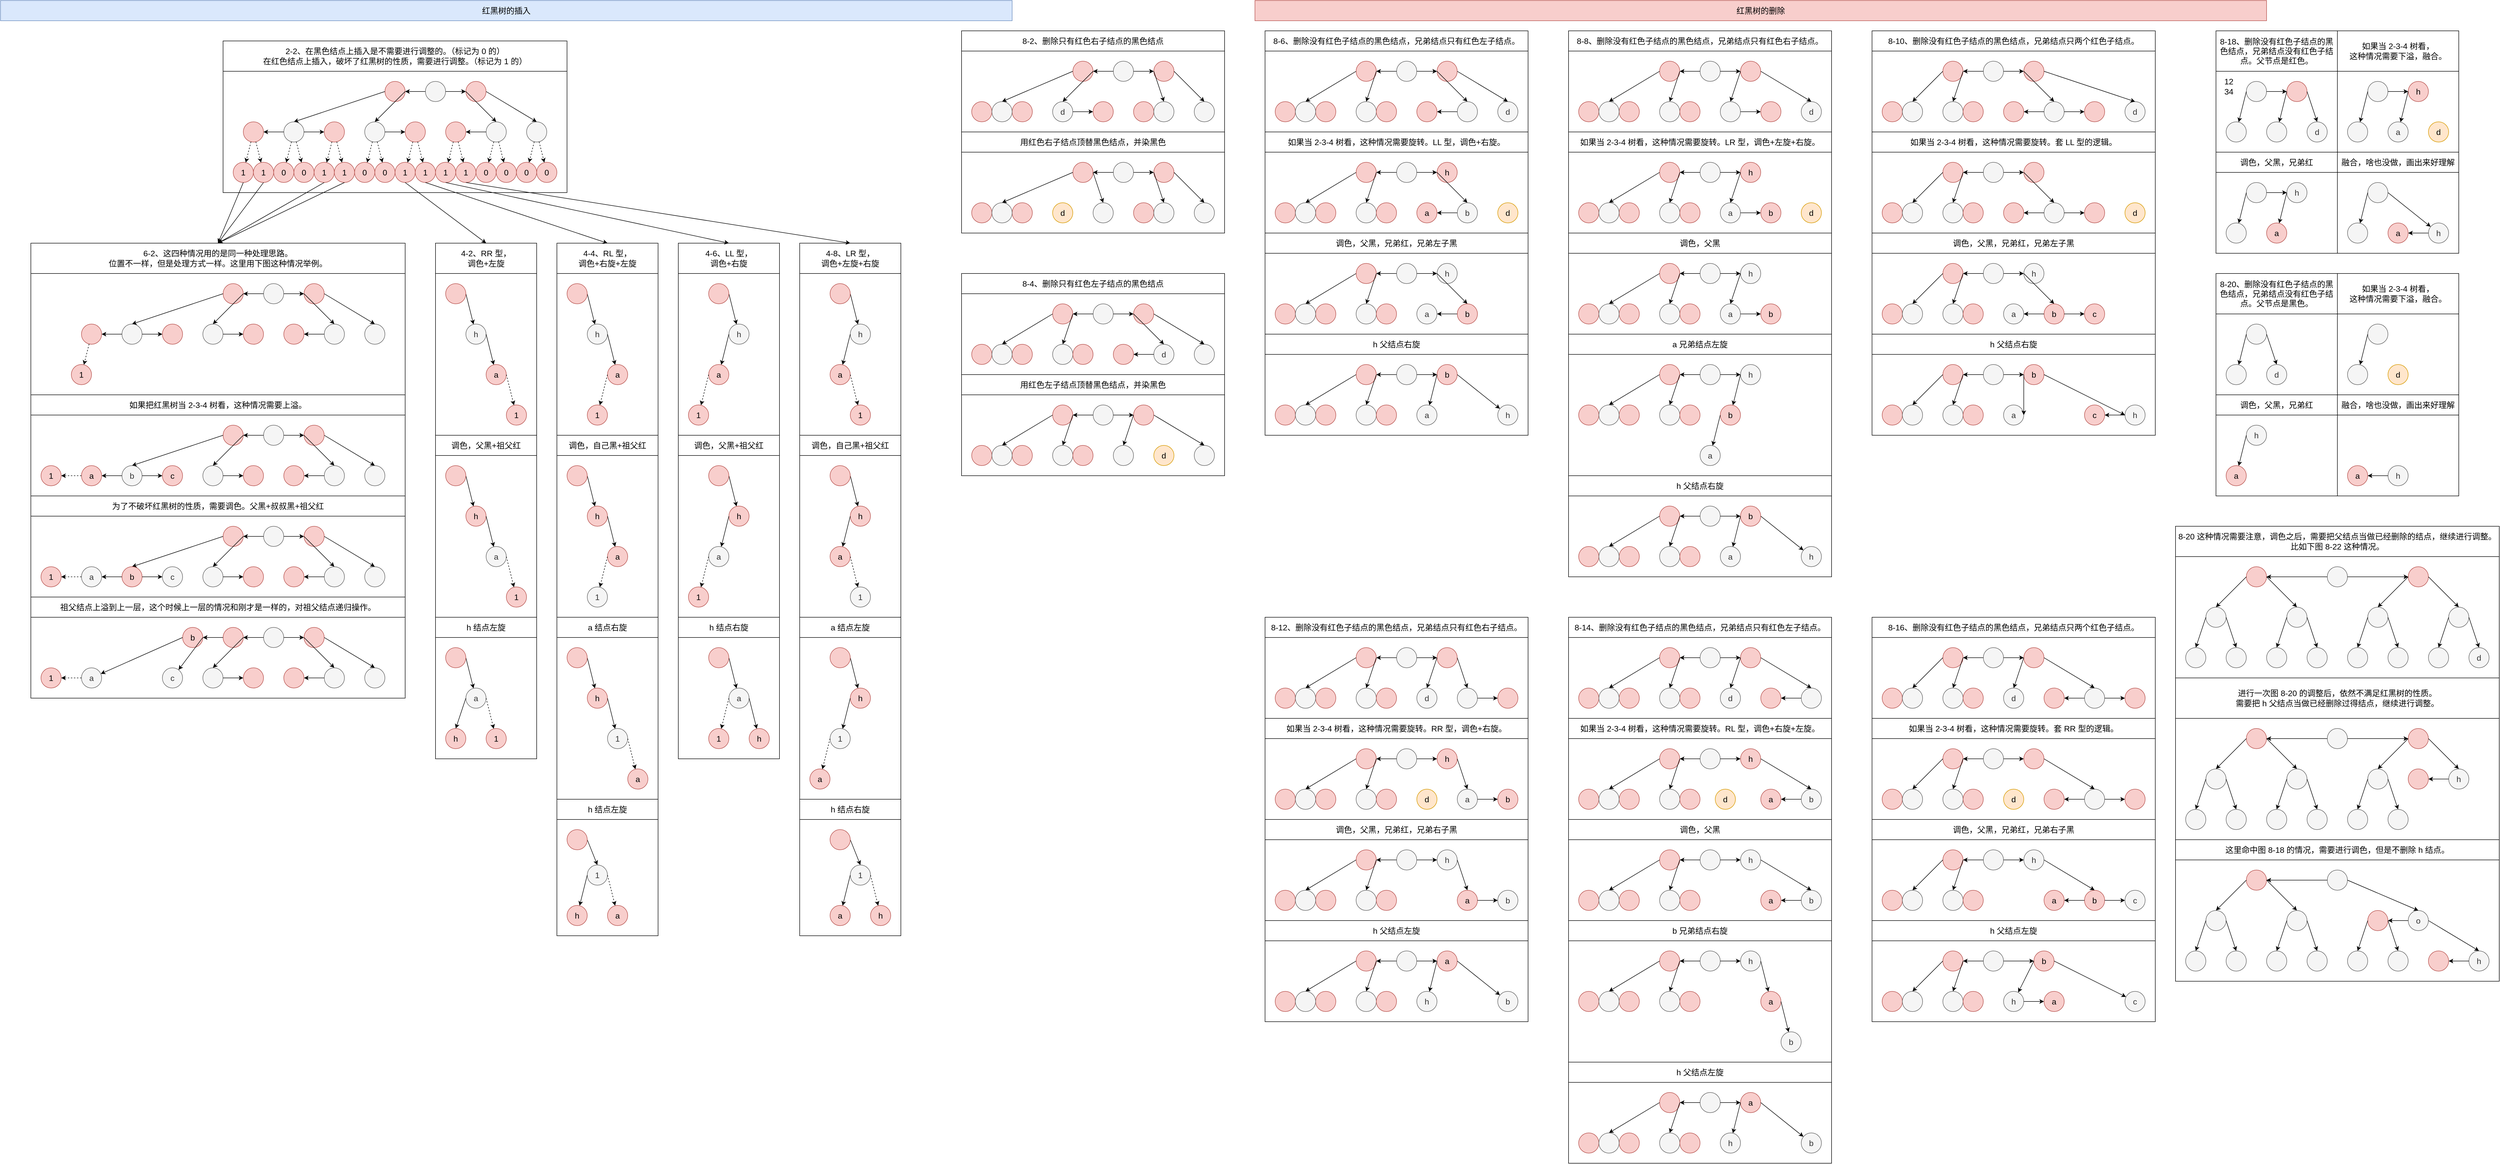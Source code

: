 <mxfile version="17.4.2" type="device"><diagram id="A37qQba3oGtes3HRIdfo" name="第 1 页"><mxGraphModel dx="2560" dy="1533" grid="1" gridSize="10" guides="0" tooltips="1" connect="1" arrows="0" fold="1" page="1" pageScale="1" pageWidth="827" pageHeight="1169" math="0" shadow="0"><root><mxCell id="0"/><mxCell id="1" parent="0"/><mxCell id="OMDlAt0VMHXMmv97X31M-507" value="" style="rounded=0;whiteSpace=wrap;html=1;fontSize=16;fillColor=none;" vertex="1" parent="1"><mxGeometry x="4300" y="1420" width="640" height="240" as="geometry"/></mxCell><mxCell id="OMDlAt0VMHXMmv97X31M-376" value="" style="rounded=0;whiteSpace=wrap;html=1;fontSize=16;fillColor=none;" vertex="1" parent="1"><mxGeometry x="4380" y="140" width="240" height="160" as="geometry"/></mxCell><mxCell id="OMDlAt0VMHXMmv97X31M-387" value="" style="rounded=0;whiteSpace=wrap;html=1;fontSize=16;fillColor=none;" vertex="1" parent="1"><mxGeometry x="4380" y="620" width="240" height="160" as="geometry"/></mxCell><mxCell id="Yr4-XvcBCCKKWMPbcmlf-36" value="" style="rounded=0;whiteSpace=wrap;html=1;fillColor=none;fontSize=16;" parent="1" vertex="1"><mxGeometry x="440" y="140" width="680" height="240" as="geometry"/></mxCell><mxCell id="Yr4-XvcBCCKKWMPbcmlf-149" value="" style="rounded=0;whiteSpace=wrap;html=1;fontSize=16;strokeColor=default;fillColor=none;" parent="1" vertex="1"><mxGeometry x="860" y="540" width="200" height="320" as="geometry"/></mxCell><mxCell id="Yr4-XvcBCCKKWMPbcmlf-157" value="" style="rounded=0;whiteSpace=wrap;html=1;fontSize=16;strokeColor=default;fillColor=none;" parent="1" vertex="1"><mxGeometry x="1100" y="540" width="200" height="320" as="geometry"/></mxCell><mxCell id="Yr4-XvcBCCKKWMPbcmlf-3" value="" style="ellipse;whiteSpace=wrap;html=1;aspect=fixed;fillColor=#f8cecc;fontSize=16;strokeColor=#b85450;" parent="1" vertex="1"><mxGeometry x="920" y="160" width="40" height="40" as="geometry"/></mxCell><mxCell id="Yr4-XvcBCCKKWMPbcmlf-10" value="" style="ellipse;whiteSpace=wrap;html=1;aspect=fixed;fillColor=#f8cecc;fontSize=16;strokeColor=#b85450;" parent="1" vertex="1"><mxGeometry x="760" y="160" width="40" height="40" as="geometry"/></mxCell><mxCell id="Yr4-XvcBCCKKWMPbcmlf-11" value="" style="endArrow=classic;html=1;rounded=0;fontSize=16;exitX=0;exitY=0.5;exitDx=0;exitDy=0;entryX=0.5;entryY=0;entryDx=0;entryDy=0;" parent="1" source="Yr4-XvcBCCKKWMPbcmlf-10" target="Yr4-XvcBCCKKWMPbcmlf-21" edge="1"><mxGeometry width="50" height="50" relative="1" as="geometry"><mxPoint x="420" y="260" as="sourcePoint"/><mxPoint x="660" y="240" as="targetPoint"/></mxGeometry></mxCell><mxCell id="Yr4-XvcBCCKKWMPbcmlf-18" value="" style="ellipse;whiteSpace=wrap;html=1;aspect=fixed;fillColor=#f5f5f5;fontSize=16;fontColor=#333333;strokeColor=#666666;" parent="1" vertex="1"><mxGeometry x="840" y="160" width="40" height="40" as="geometry"/></mxCell><mxCell id="Yr4-XvcBCCKKWMPbcmlf-19" value="" style="ellipse;whiteSpace=wrap;html=1;aspect=fixed;fillColor=#f8cecc;fontSize=16;strokeColor=#b85450;" parent="1" vertex="1"><mxGeometry x="640" y="240" width="40" height="40" as="geometry"/></mxCell><mxCell id="Yr4-XvcBCCKKWMPbcmlf-20" value="" style="ellipse;whiteSpace=wrap;html=1;aspect=fixed;fillColor=#f8cecc;fontSize=16;strokeColor=#b85450;" parent="1" vertex="1"><mxGeometry x="480" y="240" width="40" height="40" as="geometry"/></mxCell><mxCell id="Yr4-XvcBCCKKWMPbcmlf-21" value="" style="ellipse;whiteSpace=wrap;html=1;aspect=fixed;fillColor=#f5f5f5;fontSize=16;fontColor=#333333;strokeColor=#666666;" parent="1" vertex="1"><mxGeometry x="560" y="240" width="40" height="40" as="geometry"/></mxCell><mxCell id="Yr4-XvcBCCKKWMPbcmlf-22" value="" style="ellipse;whiteSpace=wrap;html=1;aspect=fixed;fillColor=#f5f5f5;fontSize=16;fontColor=#333333;strokeColor=#666666;" parent="1" vertex="1"><mxGeometry x="720" y="240" width="40" height="40" as="geometry"/></mxCell><mxCell id="Yr4-XvcBCCKKWMPbcmlf-23" value="" style="ellipse;whiteSpace=wrap;html=1;aspect=fixed;fillColor=#f8cecc;fontSize=16;strokeColor=#b85450;" parent="1" vertex="1"><mxGeometry x="800" y="240" width="40" height="40" as="geometry"/></mxCell><mxCell id="Yr4-XvcBCCKKWMPbcmlf-24" value="" style="ellipse;whiteSpace=wrap;html=1;aspect=fixed;fillColor=#f8cecc;fontSize=16;strokeColor=#b85450;" parent="1" vertex="1"><mxGeometry x="880" y="240" width="40" height="40" as="geometry"/></mxCell><mxCell id="Yr4-XvcBCCKKWMPbcmlf-25" value="" style="ellipse;whiteSpace=wrap;html=1;aspect=fixed;fillColor=#f5f5f5;fontSize=16;fontColor=#333333;strokeColor=#666666;" parent="1" vertex="1"><mxGeometry x="960" y="240" width="40" height="40" as="geometry"/></mxCell><mxCell id="Yr4-XvcBCCKKWMPbcmlf-26" value="" style="ellipse;whiteSpace=wrap;html=1;aspect=fixed;fillColor=#f5f5f5;fontSize=16;fontColor=#333333;strokeColor=#666666;" parent="1" vertex="1"><mxGeometry x="1040" y="240" width="40" height="40" as="geometry"/></mxCell><mxCell id="Yr4-XvcBCCKKWMPbcmlf-27" value="" style="endArrow=classic;html=1;rounded=0;fontSize=16;exitX=1;exitY=0.5;exitDx=0;exitDy=0;entryX=0.5;entryY=0;entryDx=0;entryDy=0;" parent="1" source="Yr4-XvcBCCKKWMPbcmlf-10" target="Yr4-XvcBCCKKWMPbcmlf-22" edge="1"><mxGeometry width="50" height="50" relative="1" as="geometry"><mxPoint x="730" y="190" as="sourcePoint"/><mxPoint x="630" y="260" as="targetPoint"/></mxGeometry></mxCell><mxCell id="Yr4-XvcBCCKKWMPbcmlf-28" value="" style="endArrow=classic;html=1;rounded=0;fontSize=16;exitX=0;exitY=0.5;exitDx=0;exitDy=0;entryX=0.5;entryY=0;entryDx=0;entryDy=0;" parent="1" source="Yr4-XvcBCCKKWMPbcmlf-3" target="Yr4-XvcBCCKKWMPbcmlf-25" edge="1"><mxGeometry width="50" height="50" relative="1" as="geometry"><mxPoint x="770" y="190" as="sourcePoint"/><mxPoint x="790" y="260" as="targetPoint"/></mxGeometry></mxCell><mxCell id="Yr4-XvcBCCKKWMPbcmlf-29" value="" style="endArrow=classic;html=1;rounded=0;fontSize=16;exitX=1;exitY=0.5;exitDx=0;exitDy=0;entryX=0.5;entryY=0;entryDx=0;entryDy=0;" parent="1" source="Yr4-XvcBCCKKWMPbcmlf-3" target="Yr4-XvcBCCKKWMPbcmlf-26" edge="1"><mxGeometry width="50" height="50" relative="1" as="geometry"><mxPoint x="810" y="190" as="sourcePoint"/><mxPoint x="940" y="260" as="targetPoint"/></mxGeometry></mxCell><mxCell id="Yr4-XvcBCCKKWMPbcmlf-30" value="" style="endArrow=classic;html=1;rounded=0;fontSize=16;" parent="1" target="Yr4-XvcBCCKKWMPbcmlf-10" edge="1"><mxGeometry width="50" height="50" relative="1" as="geometry"><mxPoint x="840" y="180" as="sourcePoint"/><mxPoint x="750" y="250" as="targetPoint"/></mxGeometry></mxCell><mxCell id="Yr4-XvcBCCKKWMPbcmlf-31" value="" style="endArrow=classic;html=1;rounded=0;fontSize=16;exitX=1;exitY=0.5;exitDx=0;exitDy=0;" parent="1" source="Yr4-XvcBCCKKWMPbcmlf-18" target="Yr4-XvcBCCKKWMPbcmlf-3" edge="1"><mxGeometry width="50" height="50" relative="1" as="geometry"><mxPoint x="900" y="190" as="sourcePoint"/><mxPoint x="810" y="190" as="targetPoint"/></mxGeometry></mxCell><mxCell id="Yr4-XvcBCCKKWMPbcmlf-32" value="" style="endArrow=classic;html=1;rounded=0;fontSize=16;exitX=0;exitY=0.5;exitDx=0;exitDy=0;" parent="1" source="Yr4-XvcBCCKKWMPbcmlf-21" target="Yr4-XvcBCCKKWMPbcmlf-20" edge="1"><mxGeometry width="50" height="50" relative="1" as="geometry"><mxPoint x="850" y="190" as="sourcePoint"/><mxPoint x="810" y="190" as="targetPoint"/></mxGeometry></mxCell><mxCell id="Yr4-XvcBCCKKWMPbcmlf-33" value="" style="endArrow=classic;html=1;rounded=0;fontSize=16;exitX=1;exitY=0.5;exitDx=0;exitDy=0;" parent="1" source="Yr4-XvcBCCKKWMPbcmlf-21" target="Yr4-XvcBCCKKWMPbcmlf-19" edge="1"><mxGeometry width="50" height="50" relative="1" as="geometry"><mxPoint x="570" y="270" as="sourcePoint"/><mxPoint x="530" y="270" as="targetPoint"/></mxGeometry></mxCell><mxCell id="Yr4-XvcBCCKKWMPbcmlf-34" value="" style="endArrow=classic;html=1;rounded=0;fontSize=16;exitX=1;exitY=0.5;exitDx=0;exitDy=0;" parent="1" source="Yr4-XvcBCCKKWMPbcmlf-22" target="Yr4-XvcBCCKKWMPbcmlf-23" edge="1"><mxGeometry width="50" height="50" relative="1" as="geometry"><mxPoint x="610" y="270" as="sourcePoint"/><mxPoint x="650" y="270" as="targetPoint"/></mxGeometry></mxCell><mxCell id="Yr4-XvcBCCKKWMPbcmlf-35" value="" style="endArrow=classic;html=1;rounded=0;fontSize=16;exitX=0;exitY=0.5;exitDx=0;exitDy=0;" parent="1" source="Yr4-XvcBCCKKWMPbcmlf-25" target="Yr4-XvcBCCKKWMPbcmlf-24" edge="1"><mxGeometry width="50" height="50" relative="1" as="geometry"><mxPoint x="770" y="270" as="sourcePoint"/><mxPoint x="810" y="270" as="targetPoint"/></mxGeometry></mxCell><mxCell id="Yr4-XvcBCCKKWMPbcmlf-38" value="红黑树的插入" style="rounded=0;whiteSpace=wrap;html=1;fillColor=#dae8fc;strokeColor=#6c8ebf;fontSize=16;" parent="1" vertex="1"><mxGeometry width="2000" height="40" as="geometry"/></mxCell><mxCell id="Yr4-XvcBCCKKWMPbcmlf-39" value="2-2、在黑色结点上插入是不需要进行调整的。（标记为 0 的）&lt;br&gt;在红色结点上插入，破坏了红黑树的性质，需要进行调整。（标记为 1 的）" style="rounded=0;whiteSpace=wrap;html=1;fontSize=16;fillColor=none;" parent="1" vertex="1"><mxGeometry x="440" y="80" width="680" height="60" as="geometry"/></mxCell><mxCell id="Yr4-XvcBCCKKWMPbcmlf-40" value="1" style="ellipse;whiteSpace=wrap;html=1;aspect=fixed;fillColor=#f8cecc;fontSize=16;strokeColor=#b85450;" parent="1" vertex="1"><mxGeometry x="460" y="320" width="40" height="40" as="geometry"/></mxCell><mxCell id="Yr4-XvcBCCKKWMPbcmlf-41" value="1" style="ellipse;whiteSpace=wrap;html=1;aspect=fixed;fillColor=#f8cecc;fontSize=16;strokeColor=#b85450;" parent="1" vertex="1"><mxGeometry x="500" y="320" width="40" height="40" as="geometry"/></mxCell><mxCell id="Yr4-XvcBCCKKWMPbcmlf-42" value="0" style="ellipse;whiteSpace=wrap;html=1;aspect=fixed;fillColor=#f8cecc;fontSize=16;strokeColor=#b85450;" parent="1" vertex="1"><mxGeometry x="540" y="320" width="40" height="40" as="geometry"/></mxCell><mxCell id="Yr4-XvcBCCKKWMPbcmlf-43" value="0" style="ellipse;whiteSpace=wrap;html=1;aspect=fixed;fillColor=#f8cecc;fontSize=16;strokeColor=#b85450;" parent="1" vertex="1"><mxGeometry x="580" y="320" width="40" height="40" as="geometry"/></mxCell><mxCell id="Yr4-XvcBCCKKWMPbcmlf-44" value="1" style="ellipse;whiteSpace=wrap;html=1;aspect=fixed;fillColor=#f8cecc;fontSize=16;strokeColor=#b85450;" parent="1" vertex="1"><mxGeometry x="620" y="320" width="40" height="40" as="geometry"/></mxCell><mxCell id="Yr4-XvcBCCKKWMPbcmlf-45" value="1" style="ellipse;whiteSpace=wrap;html=1;aspect=fixed;fillColor=#f8cecc;fontSize=16;strokeColor=#b85450;" parent="1" vertex="1"><mxGeometry x="660" y="320" width="40" height="40" as="geometry"/></mxCell><mxCell id="Yr4-XvcBCCKKWMPbcmlf-46" value="0" style="ellipse;whiteSpace=wrap;html=1;aspect=fixed;fillColor=#f8cecc;fontSize=16;strokeColor=#b85450;" parent="1" vertex="1"><mxGeometry x="700" y="320" width="40" height="40" as="geometry"/></mxCell><mxCell id="Yr4-XvcBCCKKWMPbcmlf-47" value="0" style="ellipse;whiteSpace=wrap;html=1;aspect=fixed;fillColor=#f8cecc;fontSize=16;strokeColor=#b85450;" parent="1" vertex="1"><mxGeometry x="740" y="320" width="40" height="40" as="geometry"/></mxCell><mxCell id="Yr4-XvcBCCKKWMPbcmlf-48" value="1" style="ellipse;whiteSpace=wrap;html=1;aspect=fixed;fillColor=#f8cecc;fontSize=16;strokeColor=#b85450;" parent="1" vertex="1"><mxGeometry x="780" y="320" width="40" height="40" as="geometry"/></mxCell><mxCell id="Yr4-XvcBCCKKWMPbcmlf-49" value="1" style="ellipse;whiteSpace=wrap;html=1;aspect=fixed;fillColor=#f8cecc;fontSize=16;strokeColor=#b85450;" parent="1" vertex="1"><mxGeometry x="820" y="320" width="40" height="40" as="geometry"/></mxCell><mxCell id="Yr4-XvcBCCKKWMPbcmlf-50" value="1" style="ellipse;whiteSpace=wrap;html=1;aspect=fixed;fillColor=#f8cecc;fontSize=16;strokeColor=#b85450;" parent="1" vertex="1"><mxGeometry x="860" y="320" width="40" height="40" as="geometry"/></mxCell><mxCell id="Yr4-XvcBCCKKWMPbcmlf-51" value="1" style="ellipse;whiteSpace=wrap;html=1;aspect=fixed;fillColor=#f8cecc;fontSize=16;strokeColor=#b85450;" parent="1" vertex="1"><mxGeometry x="900" y="320" width="40" height="40" as="geometry"/></mxCell><mxCell id="Yr4-XvcBCCKKWMPbcmlf-52" value="0" style="ellipse;whiteSpace=wrap;html=1;aspect=fixed;fillColor=#f8cecc;fontSize=16;strokeColor=#b85450;" parent="1" vertex="1"><mxGeometry x="940" y="320" width="40" height="40" as="geometry"/></mxCell><mxCell id="Yr4-XvcBCCKKWMPbcmlf-53" value="0" style="ellipse;whiteSpace=wrap;html=1;aspect=fixed;fillColor=#f8cecc;fontSize=16;strokeColor=#b85450;" parent="1" vertex="1"><mxGeometry x="980" y="320" width="40" height="40" as="geometry"/></mxCell><mxCell id="Yr4-XvcBCCKKWMPbcmlf-54" value="0" style="ellipse;whiteSpace=wrap;html=1;aspect=fixed;fillColor=#f8cecc;fontSize=16;strokeColor=#b85450;" parent="1" vertex="1"><mxGeometry x="1020" y="320" width="40" height="40" as="geometry"/></mxCell><mxCell id="Yr4-XvcBCCKKWMPbcmlf-55" value="0" style="ellipse;whiteSpace=wrap;html=1;aspect=fixed;fillColor=#f8cecc;fontSize=16;strokeColor=#b85450;" parent="1" vertex="1"><mxGeometry x="1060" y="320" width="40" height="40" as="geometry"/></mxCell><mxCell id="Yr4-XvcBCCKKWMPbcmlf-56" value="" style="endArrow=classic;html=1;rounded=0;fontSize=16;dashed=1;" parent="1" source="Yr4-XvcBCCKKWMPbcmlf-20" target="Yr4-XvcBCCKKWMPbcmlf-41" edge="1"><mxGeometry width="50" height="50" relative="1" as="geometry"><mxPoint x="570" y="270" as="sourcePoint"/><mxPoint x="530" y="270" as="targetPoint"/></mxGeometry></mxCell><mxCell id="Yr4-XvcBCCKKWMPbcmlf-57" value="" style="endArrow=classic;html=1;rounded=0;fontSize=16;dashed=1;" parent="1" source="Yr4-XvcBCCKKWMPbcmlf-20" target="Yr4-XvcBCCKKWMPbcmlf-40" edge="1"><mxGeometry width="50" height="50" relative="1" as="geometry"><mxPoint x="514.851" y="289.403" as="sourcePoint"/><mxPoint x="525.149" y="330.597" as="targetPoint"/></mxGeometry></mxCell><mxCell id="Yr4-XvcBCCKKWMPbcmlf-58" value="" style="endArrow=classic;html=1;rounded=0;fontSize=16;dashed=1;" parent="1" source="Yr4-XvcBCCKKWMPbcmlf-21" target="Yr4-XvcBCCKKWMPbcmlf-42" edge="1"><mxGeometry width="50" height="50" relative="1" as="geometry"><mxPoint x="505.149" y="289.403" as="sourcePoint"/><mxPoint x="494.851" y="330.597" as="targetPoint"/></mxGeometry></mxCell><mxCell id="Yr4-XvcBCCKKWMPbcmlf-59" value="" style="endArrow=classic;html=1;rounded=0;fontSize=16;dashed=1;" parent="1" source="Yr4-XvcBCCKKWMPbcmlf-21" target="Yr4-XvcBCCKKWMPbcmlf-43" edge="1"><mxGeometry width="50" height="50" relative="1" as="geometry"><mxPoint x="585.149" y="289.403" as="sourcePoint"/><mxPoint x="574.851" y="330.597" as="targetPoint"/></mxGeometry></mxCell><mxCell id="Yr4-XvcBCCKKWMPbcmlf-60" value="" style="endArrow=classic;html=1;rounded=0;fontSize=16;dashed=1;" parent="1" source="Yr4-XvcBCCKKWMPbcmlf-19" target="Yr4-XvcBCCKKWMPbcmlf-44" edge="1"><mxGeometry width="50" height="50" relative="1" as="geometry"><mxPoint x="594.851" y="289.403" as="sourcePoint"/><mxPoint x="605.149" y="330.597" as="targetPoint"/></mxGeometry></mxCell><mxCell id="Yr4-XvcBCCKKWMPbcmlf-61" value="" style="endArrow=classic;html=1;rounded=0;fontSize=16;dashed=1;" parent="1" source="Yr4-XvcBCCKKWMPbcmlf-19" target="Yr4-XvcBCCKKWMPbcmlf-45" edge="1"><mxGeometry width="50" height="50" relative="1" as="geometry"><mxPoint x="665.149" y="289.403" as="sourcePoint"/><mxPoint x="654.851" y="330.597" as="targetPoint"/></mxGeometry></mxCell><mxCell id="Yr4-XvcBCCKKWMPbcmlf-62" value="" style="endArrow=classic;html=1;rounded=0;fontSize=16;dashed=1;" parent="1" source="Yr4-XvcBCCKKWMPbcmlf-22" target="Yr4-XvcBCCKKWMPbcmlf-46" edge="1"><mxGeometry width="50" height="50" relative="1" as="geometry"><mxPoint x="674.851" y="289.403" as="sourcePoint"/><mxPoint x="685.149" y="330.597" as="targetPoint"/></mxGeometry></mxCell><mxCell id="Yr4-XvcBCCKKWMPbcmlf-63" value="" style="endArrow=classic;html=1;rounded=0;fontSize=16;dashed=1;" parent="1" source="Yr4-XvcBCCKKWMPbcmlf-22" target="Yr4-XvcBCCKKWMPbcmlf-47" edge="1"><mxGeometry width="50" height="50" relative="1" as="geometry"><mxPoint x="745.149" y="289.403" as="sourcePoint"/><mxPoint x="734.851" y="330.597" as="targetPoint"/></mxGeometry></mxCell><mxCell id="Yr4-XvcBCCKKWMPbcmlf-64" value="" style="endArrow=classic;html=1;rounded=0;fontSize=16;dashed=1;" parent="1" source="Yr4-XvcBCCKKWMPbcmlf-23" target="Yr4-XvcBCCKKWMPbcmlf-48" edge="1"><mxGeometry width="50" height="50" relative="1" as="geometry"><mxPoint x="754.851" y="289.403" as="sourcePoint"/><mxPoint x="765.149" y="330.597" as="targetPoint"/></mxGeometry></mxCell><mxCell id="Yr4-XvcBCCKKWMPbcmlf-65" value="" style="endArrow=classic;html=1;rounded=0;fontSize=16;dashed=1;" parent="1" source="Yr4-XvcBCCKKWMPbcmlf-23" target="Yr4-XvcBCCKKWMPbcmlf-49" edge="1"><mxGeometry width="50" height="50" relative="1" as="geometry"><mxPoint x="825.149" y="289.403" as="sourcePoint"/><mxPoint x="814.851" y="330.597" as="targetPoint"/></mxGeometry></mxCell><mxCell id="Yr4-XvcBCCKKWMPbcmlf-66" value="" style="endArrow=classic;html=1;rounded=0;fontSize=16;dashed=1;" parent="1" source="Yr4-XvcBCCKKWMPbcmlf-24" target="Yr4-XvcBCCKKWMPbcmlf-50" edge="1"><mxGeometry width="50" height="50" relative="1" as="geometry"><mxPoint x="834.851" y="289.403" as="sourcePoint"/><mxPoint x="845.149" y="330.597" as="targetPoint"/></mxGeometry></mxCell><mxCell id="Yr4-XvcBCCKKWMPbcmlf-67" value="" style="endArrow=classic;html=1;rounded=0;fontSize=16;dashed=1;" parent="1" source="Yr4-XvcBCCKKWMPbcmlf-24" target="Yr4-XvcBCCKKWMPbcmlf-51" edge="1"><mxGeometry width="50" height="50" relative="1" as="geometry"><mxPoint x="905.149" y="289.403" as="sourcePoint"/><mxPoint x="894.851" y="330.597" as="targetPoint"/></mxGeometry></mxCell><mxCell id="Yr4-XvcBCCKKWMPbcmlf-68" value="" style="endArrow=classic;html=1;rounded=0;fontSize=16;dashed=1;" parent="1" source="Yr4-XvcBCCKKWMPbcmlf-25" target="Yr4-XvcBCCKKWMPbcmlf-52" edge="1"><mxGeometry width="50" height="50" relative="1" as="geometry"><mxPoint x="914.851" y="289.403" as="sourcePoint"/><mxPoint x="925.149" y="330.597" as="targetPoint"/></mxGeometry></mxCell><mxCell id="Yr4-XvcBCCKKWMPbcmlf-69" value="" style="endArrow=classic;html=1;rounded=0;fontSize=16;dashed=1;" parent="1" source="Yr4-XvcBCCKKWMPbcmlf-25" target="Yr4-XvcBCCKKWMPbcmlf-53" edge="1"><mxGeometry width="50" height="50" relative="1" as="geometry"><mxPoint x="985.149" y="289.403" as="sourcePoint"/><mxPoint x="974.851" y="330.597" as="targetPoint"/></mxGeometry></mxCell><mxCell id="Yr4-XvcBCCKKWMPbcmlf-70" value="" style="endArrow=classic;html=1;rounded=0;fontSize=16;dashed=1;" parent="1" source="Yr4-XvcBCCKKWMPbcmlf-26" target="Yr4-XvcBCCKKWMPbcmlf-54" edge="1"><mxGeometry width="50" height="50" relative="1" as="geometry"><mxPoint x="994.851" y="289.403" as="sourcePoint"/><mxPoint x="1005.149" y="330.597" as="targetPoint"/></mxGeometry></mxCell><mxCell id="Yr4-XvcBCCKKWMPbcmlf-71" value="" style="endArrow=classic;html=1;rounded=0;fontSize=16;dashed=1;" parent="1" source="Yr4-XvcBCCKKWMPbcmlf-26" target="Yr4-XvcBCCKKWMPbcmlf-55" edge="1"><mxGeometry width="50" height="50" relative="1" as="geometry"><mxPoint x="1065.149" y="289.403" as="sourcePoint"/><mxPoint x="1054.851" y="330.597" as="targetPoint"/></mxGeometry></mxCell><mxCell id="Yr4-XvcBCCKKWMPbcmlf-127" value="h" style="ellipse;whiteSpace=wrap;html=1;aspect=fixed;fillColor=#f5f5f5;fontSize=16;fontColor=#333333;strokeColor=#666666;" parent="1" vertex="1"><mxGeometry x="920" y="640" width="40" height="40" as="geometry"/></mxCell><mxCell id="Yr4-XvcBCCKKWMPbcmlf-128" value="a" style="ellipse;whiteSpace=wrap;html=1;aspect=fixed;fillColor=#f8cecc;fontSize=16;strokeColor=#b85450;" parent="1" vertex="1"><mxGeometry x="960" y="720" width="40" height="40" as="geometry"/></mxCell><mxCell id="Yr4-XvcBCCKKWMPbcmlf-129" value="" style="endArrow=classic;html=1;rounded=0;fontSize=16;exitX=1;exitY=0.5;exitDx=0;exitDy=0;" parent="1" source="Yr4-XvcBCCKKWMPbcmlf-127" target="Yr4-XvcBCCKKWMPbcmlf-128" edge="1"><mxGeometry width="50" height="50" relative="1" as="geometry"><mxPoint x="810" y="670" as="sourcePoint"/><mxPoint x="850" y="670" as="targetPoint"/></mxGeometry></mxCell><mxCell id="Yr4-XvcBCCKKWMPbcmlf-133" value="1" style="ellipse;whiteSpace=wrap;html=1;aspect=fixed;fillColor=#f8cecc;fontSize=16;strokeColor=#b85450;" parent="1" vertex="1"><mxGeometry x="1000" y="800" width="40" height="40" as="geometry"/></mxCell><mxCell id="Yr4-XvcBCCKKWMPbcmlf-137" value="" style="endArrow=classic;html=1;rounded=0;fontSize=16;dashed=1;exitX=1;exitY=0.5;exitDx=0;exitDy=0;" parent="1" source="Yr4-XvcBCCKKWMPbcmlf-128" target="Yr4-XvcBCCKKWMPbcmlf-133" edge="1"><mxGeometry width="50" height="50" relative="1" as="geometry"><mxPoint x="1025.149" y="689.403" as="sourcePoint"/><mxPoint x="1014.851" y="730.597" as="targetPoint"/></mxGeometry></mxCell><mxCell id="Yr4-XvcBCCKKWMPbcmlf-145" value="" style="endArrow=classic;html=1;rounded=0;fontSize=16;exitX=1;exitY=0.5;exitDx=0;exitDy=0;" parent="1" source="Yr4-XvcBCCKKWMPbcmlf-147" target="Yr4-XvcBCCKKWMPbcmlf-127" edge="1"><mxGeometry width="50" height="50" relative="1" as="geometry"><mxPoint x="890" y="600" as="sourcePoint"/><mxPoint x="1020" y="670" as="targetPoint"/></mxGeometry></mxCell><mxCell id="Yr4-XvcBCCKKWMPbcmlf-147" value="" style="ellipse;whiteSpace=wrap;html=1;aspect=fixed;fillColor=#f8cecc;fontSize=16;strokeColor=#b85450;" parent="1" vertex="1"><mxGeometry x="880" y="560" width="40" height="40" as="geometry"/></mxCell><mxCell id="Yr4-XvcBCCKKWMPbcmlf-148" value="" style="endArrow=classic;html=1;rounded=0;fontSize=16;entryX=0.5;entryY=0;entryDx=0;entryDy=0;exitX=0.5;exitY=1;exitDx=0;exitDy=0;" parent="1" source="Yr4-XvcBCCKKWMPbcmlf-48" target="Yr4-XvcBCCKKWMPbcmlf-159" edge="1"><mxGeometry width="50" height="50" relative="1" as="geometry"><mxPoint x="700" y="430" as="sourcePoint"/><mxPoint x="850" y="430" as="targetPoint"/></mxGeometry></mxCell><mxCell id="Yr4-XvcBCCKKWMPbcmlf-150" value="h" style="ellipse;whiteSpace=wrap;html=1;aspect=fixed;fillColor=#f5f5f5;fontSize=16;strokeColor=#666666;fontColor=#333333;" parent="1" vertex="1"><mxGeometry x="1160" y="640" width="40" height="40" as="geometry"/></mxCell><mxCell id="Yr4-XvcBCCKKWMPbcmlf-151" value="a" style="ellipse;whiteSpace=wrap;html=1;aspect=fixed;fillColor=#f8cecc;fontSize=16;strokeColor=#b85450;" parent="1" vertex="1"><mxGeometry x="1200" y="720" width="40" height="40" as="geometry"/></mxCell><mxCell id="Yr4-XvcBCCKKWMPbcmlf-152" value="" style="endArrow=classic;html=1;rounded=0;fontSize=16;exitX=1;exitY=0.5;exitDx=0;exitDy=0;" parent="1" source="Yr4-XvcBCCKKWMPbcmlf-150" target="Yr4-XvcBCCKKWMPbcmlf-151" edge="1"><mxGeometry width="50" height="50" relative="1" as="geometry"><mxPoint x="1060" y="670" as="sourcePoint"/><mxPoint x="1100" y="670" as="targetPoint"/></mxGeometry></mxCell><mxCell id="Yr4-XvcBCCKKWMPbcmlf-153" value="1" style="ellipse;whiteSpace=wrap;html=1;aspect=fixed;fillColor=#f8cecc;fontSize=16;strokeColor=#b85450;" parent="1" vertex="1"><mxGeometry x="1160" y="800" width="40" height="40" as="geometry"/></mxCell><mxCell id="Yr4-XvcBCCKKWMPbcmlf-154" value="" style="endArrow=classic;html=1;rounded=0;fontSize=16;dashed=1;exitX=0;exitY=0.5;exitDx=0;exitDy=0;" parent="1" source="Yr4-XvcBCCKKWMPbcmlf-151" target="Yr4-XvcBCCKKWMPbcmlf-153" edge="1"><mxGeometry width="50" height="50" relative="1" as="geometry"><mxPoint x="1275.149" y="689.403" as="sourcePoint"/><mxPoint x="1264.851" y="730.597" as="targetPoint"/></mxGeometry></mxCell><mxCell id="Yr4-XvcBCCKKWMPbcmlf-155" value="" style="endArrow=classic;html=1;rounded=0;fontSize=16;exitX=1;exitY=0.5;exitDx=0;exitDy=0;" parent="1" source="Yr4-XvcBCCKKWMPbcmlf-156" target="Yr4-XvcBCCKKWMPbcmlf-150" edge="1"><mxGeometry width="50" height="50" relative="1" as="geometry"><mxPoint x="1130" y="600" as="sourcePoint"/><mxPoint x="1260" y="670" as="targetPoint"/></mxGeometry></mxCell><mxCell id="Yr4-XvcBCCKKWMPbcmlf-156" value="" style="ellipse;whiteSpace=wrap;html=1;aspect=fixed;fillColor=#f8cecc;fontSize=16;strokeColor=#b85450;" parent="1" vertex="1"><mxGeometry x="1120" y="560" width="40" height="40" as="geometry"/></mxCell><mxCell id="Yr4-XvcBCCKKWMPbcmlf-158" value="" style="endArrow=classic;html=1;rounded=0;fontSize=16;entryX=0.5;entryY=0;entryDx=0;entryDy=0;exitX=0.5;exitY=1;exitDx=0;exitDy=0;" parent="1" source="Yr4-XvcBCCKKWMPbcmlf-49" target="Yr4-XvcBCCKKWMPbcmlf-160" edge="1"><mxGeometry width="50" height="50" relative="1" as="geometry"><mxPoint x="810.333" y="369.997" as="sourcePoint"/><mxPoint x="812.143" y="470" as="targetPoint"/></mxGeometry></mxCell><mxCell id="Yr4-XvcBCCKKWMPbcmlf-159" value="4-2、RR 型，&lt;br&gt;调色+左旋" style="rounded=0;whiteSpace=wrap;html=1;fontSize=16;strokeColor=default;fillColor=none;" parent="1" vertex="1"><mxGeometry x="860" y="480" width="200" height="60" as="geometry"/></mxCell><mxCell id="Yr4-XvcBCCKKWMPbcmlf-160" value="4-4、RL 型，&lt;br&gt;调色+右旋+左旋" style="rounded=0;whiteSpace=wrap;html=1;fontSize=16;strokeColor=default;fillColor=none;" parent="1" vertex="1"><mxGeometry x="1100" y="480" width="200" height="60" as="geometry"/></mxCell><mxCell id="Yr4-XvcBCCKKWMPbcmlf-161" value="" style="rounded=0;whiteSpace=wrap;html=1;fontSize=16;strokeColor=default;fillColor=none;" parent="1" vertex="1"><mxGeometry x="1340" y="540" width="200" height="320" as="geometry"/></mxCell><mxCell id="Yr4-XvcBCCKKWMPbcmlf-162" value="" style="rounded=0;whiteSpace=wrap;html=1;fontSize=16;strokeColor=default;fillColor=none;" parent="1" vertex="1"><mxGeometry x="1580" y="540" width="200" height="320" as="geometry"/></mxCell><mxCell id="Yr4-XvcBCCKKWMPbcmlf-163" value="h" style="ellipse;whiteSpace=wrap;html=1;aspect=fixed;fillColor=#f5f5f5;fontSize=16;fontColor=#333333;strokeColor=#666666;" parent="1" vertex="1"><mxGeometry x="1440" y="640" width="40" height="40" as="geometry"/></mxCell><mxCell id="Yr4-XvcBCCKKWMPbcmlf-164" value="a" style="ellipse;whiteSpace=wrap;html=1;aspect=fixed;fillColor=#f8cecc;fontSize=16;strokeColor=#b85450;" parent="1" vertex="1"><mxGeometry x="1400" y="720" width="40" height="40" as="geometry"/></mxCell><mxCell id="Yr4-XvcBCCKKWMPbcmlf-165" value="" style="endArrow=classic;html=1;rounded=0;fontSize=16;exitX=0;exitY=0.5;exitDx=0;exitDy=0;" parent="1" source="Yr4-XvcBCCKKWMPbcmlf-163" target="Yr4-XvcBCCKKWMPbcmlf-164" edge="1"><mxGeometry width="50" height="50" relative="1" as="geometry"><mxPoint x="1340" y="670" as="sourcePoint"/><mxPoint x="1380" y="670" as="targetPoint"/></mxGeometry></mxCell><mxCell id="Yr4-XvcBCCKKWMPbcmlf-166" value="1" style="ellipse;whiteSpace=wrap;html=1;aspect=fixed;fillColor=#f8cecc;fontSize=16;strokeColor=#b85450;" parent="1" vertex="1"><mxGeometry x="1360" y="800" width="40" height="40" as="geometry"/></mxCell><mxCell id="Yr4-XvcBCCKKWMPbcmlf-167" value="" style="endArrow=classic;html=1;rounded=0;fontSize=16;dashed=1;exitX=0;exitY=0.5;exitDx=0;exitDy=0;" parent="1" source="Yr4-XvcBCCKKWMPbcmlf-164" target="Yr4-XvcBCCKKWMPbcmlf-166" edge="1"><mxGeometry width="50" height="50" relative="1" as="geometry"><mxPoint x="1465.149" y="689.403" as="sourcePoint"/><mxPoint x="1454.851" y="730.597" as="targetPoint"/></mxGeometry></mxCell><mxCell id="Yr4-XvcBCCKKWMPbcmlf-168" value="" style="endArrow=classic;html=1;rounded=0;fontSize=16;exitX=1;exitY=0.5;exitDx=0;exitDy=0;" parent="1" source="Yr4-XvcBCCKKWMPbcmlf-169" target="Yr4-XvcBCCKKWMPbcmlf-163" edge="1"><mxGeometry width="50" height="50" relative="1" as="geometry"><mxPoint x="1410" y="600" as="sourcePoint"/><mxPoint x="1540" y="670" as="targetPoint"/></mxGeometry></mxCell><mxCell id="Yr4-XvcBCCKKWMPbcmlf-169" value="" style="ellipse;whiteSpace=wrap;html=1;aspect=fixed;fillColor=#f8cecc;fontSize=16;strokeColor=#b85450;" parent="1" vertex="1"><mxGeometry x="1400" y="560" width="40" height="40" as="geometry"/></mxCell><mxCell id="Yr4-XvcBCCKKWMPbcmlf-170" value="h" style="ellipse;whiteSpace=wrap;html=1;aspect=fixed;fillColor=#f5f5f5;fontSize=16;fontColor=#333333;strokeColor=#666666;" parent="1" vertex="1"><mxGeometry x="1680" y="640" width="40" height="40" as="geometry"/></mxCell><mxCell id="Yr4-XvcBCCKKWMPbcmlf-171" value="a" style="ellipse;whiteSpace=wrap;html=1;aspect=fixed;fillColor=#f8cecc;fontSize=16;strokeColor=#b85450;" parent="1" vertex="1"><mxGeometry x="1640" y="720" width="40" height="40" as="geometry"/></mxCell><mxCell id="Yr4-XvcBCCKKWMPbcmlf-172" value="" style="endArrow=classic;html=1;rounded=0;fontSize=16;exitX=0;exitY=0.5;exitDx=0;exitDy=0;" parent="1" source="Yr4-XvcBCCKKWMPbcmlf-170" target="Yr4-XvcBCCKKWMPbcmlf-171" edge="1"><mxGeometry width="50" height="50" relative="1" as="geometry"><mxPoint x="1570" y="670" as="sourcePoint"/><mxPoint x="1610" y="670" as="targetPoint"/></mxGeometry></mxCell><mxCell id="Yr4-XvcBCCKKWMPbcmlf-173" value="1" style="ellipse;whiteSpace=wrap;html=1;aspect=fixed;fillColor=#f8cecc;fontSize=16;strokeColor=#b85450;" parent="1" vertex="1"><mxGeometry x="1680" y="800" width="40" height="40" as="geometry"/></mxCell><mxCell id="Yr4-XvcBCCKKWMPbcmlf-174" value="" style="endArrow=classic;html=1;rounded=0;fontSize=16;dashed=1;exitX=1;exitY=0.5;exitDx=0;exitDy=0;" parent="1" source="Yr4-XvcBCCKKWMPbcmlf-171" target="Yr4-XvcBCCKKWMPbcmlf-173" edge="1"><mxGeometry width="50" height="50" relative="1" as="geometry"><mxPoint x="1705.149" y="689.403" as="sourcePoint"/><mxPoint x="1694.851" y="730.597" as="targetPoint"/></mxGeometry></mxCell><mxCell id="Yr4-XvcBCCKKWMPbcmlf-175" value="" style="endArrow=classic;html=1;rounded=0;fontSize=16;exitX=1;exitY=0.5;exitDx=0;exitDy=0;" parent="1" source="Yr4-XvcBCCKKWMPbcmlf-176" target="Yr4-XvcBCCKKWMPbcmlf-170" edge="1"><mxGeometry width="50" height="50" relative="1" as="geometry"><mxPoint x="1640" y="600" as="sourcePoint"/><mxPoint x="1770" y="670" as="targetPoint"/></mxGeometry></mxCell><mxCell id="Yr4-XvcBCCKKWMPbcmlf-176" value="" style="ellipse;whiteSpace=wrap;html=1;aspect=fixed;fillColor=#f8cecc;fontSize=16;strokeColor=#b85450;" parent="1" vertex="1"><mxGeometry x="1640" y="560" width="40" height="40" as="geometry"/></mxCell><mxCell id="Yr4-XvcBCCKKWMPbcmlf-177" value="4-6、LL 型，&lt;br&gt;调色+右旋" style="rounded=0;whiteSpace=wrap;html=1;fontSize=16;strokeColor=default;fillColor=none;" parent="1" vertex="1"><mxGeometry x="1340" y="480" width="200" height="60" as="geometry"/></mxCell><mxCell id="Yr4-XvcBCCKKWMPbcmlf-178" value="4-8、LR 型，&lt;br&gt;调色+左旋+右旋" style="rounded=0;whiteSpace=wrap;html=1;fontSize=16;strokeColor=default;fillColor=none;" parent="1" vertex="1"><mxGeometry x="1580" y="480" width="200" height="60" as="geometry"/></mxCell><mxCell id="Yr4-XvcBCCKKWMPbcmlf-179" value="" style="endArrow=classic;html=1;rounded=0;fontSize=16;entryX=0.5;entryY=0;entryDx=0;entryDy=0;exitX=0.5;exitY=1;exitDx=0;exitDy=0;" parent="1" source="Yr4-XvcBCCKKWMPbcmlf-50" target="Yr4-XvcBCCKKWMPbcmlf-177" edge="1"><mxGeometry width="50" height="50" relative="1" as="geometry"><mxPoint x="850" y="370" as="sourcePoint"/><mxPoint x="1025" y="470" as="targetPoint"/></mxGeometry></mxCell><mxCell id="Yr4-XvcBCCKKWMPbcmlf-180" value="" style="endArrow=classic;html=1;rounded=0;fontSize=16;entryX=0.5;entryY=0;entryDx=0;entryDy=0;exitX=0.5;exitY=1;exitDx=0;exitDy=0;" parent="1" source="Yr4-XvcBCCKKWMPbcmlf-51" target="Yr4-XvcBCCKKWMPbcmlf-178" edge="1"><mxGeometry width="50" height="50" relative="1" as="geometry"><mxPoint x="890" y="370" as="sourcePoint"/><mxPoint x="1235" y="470" as="targetPoint"/></mxGeometry></mxCell><mxCell id="Yr4-XvcBCCKKWMPbcmlf-181" value="" style="rounded=0;whiteSpace=wrap;html=1;fontSize=16;strokeColor=default;fillColor=none;" parent="1" vertex="1"><mxGeometry x="860" y="1260" width="200" height="240" as="geometry"/></mxCell><mxCell id="Yr4-XvcBCCKKWMPbcmlf-182" value="h" style="ellipse;whiteSpace=wrap;html=1;aspect=fixed;fillColor=#f8cecc;fontSize=16;strokeColor=#b85450;" parent="1" vertex="1"><mxGeometry x="880" y="1440" width="40" height="40" as="geometry"/></mxCell><mxCell id="Yr4-XvcBCCKKWMPbcmlf-183" value="a" style="ellipse;whiteSpace=wrap;html=1;aspect=fixed;fillColor=#f5f5f5;fontSize=16;strokeColor=#666666;fontColor=#333333;" parent="1" vertex="1"><mxGeometry x="920" y="1360" width="40" height="40" as="geometry"/></mxCell><mxCell id="Yr4-XvcBCCKKWMPbcmlf-184" value="" style="endArrow=classic;html=1;rounded=0;fontSize=16;exitX=0;exitY=0.5;exitDx=0;exitDy=0;entryX=0.5;entryY=0;entryDx=0;entryDy=0;" parent="1" source="Yr4-XvcBCCKKWMPbcmlf-183" target="Yr4-XvcBCCKKWMPbcmlf-182" edge="1"><mxGeometry width="50" height="50" relative="1" as="geometry"><mxPoint x="770" y="1390" as="sourcePoint"/><mxPoint x="810" y="1390" as="targetPoint"/></mxGeometry></mxCell><mxCell id="Yr4-XvcBCCKKWMPbcmlf-185" value="1" style="ellipse;whiteSpace=wrap;html=1;aspect=fixed;fillColor=#f8cecc;fontSize=16;strokeColor=#b85450;" parent="1" vertex="1"><mxGeometry x="960" y="1440" width="40" height="40" as="geometry"/></mxCell><mxCell id="Yr4-XvcBCCKKWMPbcmlf-186" value="" style="endArrow=classic;html=1;rounded=0;fontSize=16;dashed=1;exitX=1;exitY=0.5;exitDx=0;exitDy=0;" parent="1" source="Yr4-XvcBCCKKWMPbcmlf-183" target="Yr4-XvcBCCKKWMPbcmlf-185" edge="1"><mxGeometry width="50" height="50" relative="1" as="geometry"><mxPoint x="985.149" y="1409.403" as="sourcePoint"/><mxPoint x="974.851" y="1450.597" as="targetPoint"/></mxGeometry></mxCell><mxCell id="Yr4-XvcBCCKKWMPbcmlf-187" value="" style="endArrow=classic;html=1;rounded=0;fontSize=16;exitX=1;exitY=0.5;exitDx=0;exitDy=0;" parent="1" source="Yr4-XvcBCCKKWMPbcmlf-188" target="Yr4-XvcBCCKKWMPbcmlf-183" edge="1"><mxGeometry width="50" height="50" relative="1" as="geometry"><mxPoint x="890" y="1320" as="sourcePoint"/><mxPoint x="1020" y="1390" as="targetPoint"/></mxGeometry></mxCell><mxCell id="Yr4-XvcBCCKKWMPbcmlf-188" value="" style="ellipse;whiteSpace=wrap;html=1;aspect=fixed;fillColor=#f8cecc;fontSize=16;strokeColor=#b85450;" parent="1" vertex="1"><mxGeometry x="880" y="1280" width="40" height="40" as="geometry"/></mxCell><mxCell id="Yr4-XvcBCCKKWMPbcmlf-189" value="h 结点左旋" style="rounded=0;whiteSpace=wrap;html=1;fontSize=16;strokeColor=default;fillColor=none;" parent="1" vertex="1"><mxGeometry x="860" y="1220" width="200" height="40" as="geometry"/></mxCell><mxCell id="Yr4-XvcBCCKKWMPbcmlf-199" value="" style="rounded=0;whiteSpace=wrap;html=1;fontSize=16;strokeColor=default;fillColor=none;" parent="1" vertex="1"><mxGeometry x="1100" y="1260" width="200" height="320" as="geometry"/></mxCell><mxCell id="Yr4-XvcBCCKKWMPbcmlf-200" value="h" style="ellipse;whiteSpace=wrap;html=1;aspect=fixed;fillColor=#f8cecc;fontSize=16;strokeColor=#b85450;" parent="1" vertex="1"><mxGeometry x="1160" y="1360" width="40" height="40" as="geometry"/></mxCell><mxCell id="Yr4-XvcBCCKKWMPbcmlf-201" value="1" style="ellipse;whiteSpace=wrap;html=1;aspect=fixed;fillColor=#f5f5f5;fontSize=16;strokeColor=#666666;fontColor=#333333;" parent="1" vertex="1"><mxGeometry x="1200" y="1440" width="40" height="40" as="geometry"/></mxCell><mxCell id="Yr4-XvcBCCKKWMPbcmlf-202" value="" style="endArrow=classic;html=1;rounded=0;fontSize=16;exitX=1;exitY=0.5;exitDx=0;exitDy=0;" parent="1" source="Yr4-XvcBCCKKWMPbcmlf-200" target="Yr4-XvcBCCKKWMPbcmlf-201" edge="1"><mxGeometry width="50" height="50" relative="1" as="geometry"><mxPoint x="1050" y="1390" as="sourcePoint"/><mxPoint x="1090" y="1390" as="targetPoint"/></mxGeometry></mxCell><mxCell id="Yr4-XvcBCCKKWMPbcmlf-203" value="a" style="ellipse;whiteSpace=wrap;html=1;aspect=fixed;fillColor=#f8cecc;fontSize=16;strokeColor=#b85450;" parent="1" vertex="1"><mxGeometry x="1240" y="1520" width="40" height="40" as="geometry"/></mxCell><mxCell id="Yr4-XvcBCCKKWMPbcmlf-204" value="" style="endArrow=classic;html=1;rounded=0;fontSize=16;dashed=1;exitX=1;exitY=0.5;exitDx=0;exitDy=0;" parent="1" source="Yr4-XvcBCCKKWMPbcmlf-201" target="Yr4-XvcBCCKKWMPbcmlf-203" edge="1"><mxGeometry width="50" height="50" relative="1" as="geometry"><mxPoint x="1265.149" y="1409.403" as="sourcePoint"/><mxPoint x="1254.851" y="1450.597" as="targetPoint"/></mxGeometry></mxCell><mxCell id="Yr4-XvcBCCKKWMPbcmlf-205" value="" style="endArrow=classic;html=1;rounded=0;fontSize=16;exitX=1;exitY=0.5;exitDx=0;exitDy=0;" parent="1" source="Yr4-XvcBCCKKWMPbcmlf-206" target="Yr4-XvcBCCKKWMPbcmlf-200" edge="1"><mxGeometry width="50" height="50" relative="1" as="geometry"><mxPoint x="1130" y="1320" as="sourcePoint"/><mxPoint x="1260" y="1390" as="targetPoint"/></mxGeometry></mxCell><mxCell id="Yr4-XvcBCCKKWMPbcmlf-206" value="" style="ellipse;whiteSpace=wrap;html=1;aspect=fixed;fillColor=#f8cecc;fontSize=16;strokeColor=#b85450;" parent="1" vertex="1"><mxGeometry x="1120" y="1280" width="40" height="40" as="geometry"/></mxCell><mxCell id="Yr4-XvcBCCKKWMPbcmlf-207" value="a 结点右旋" style="rounded=0;whiteSpace=wrap;html=1;fontSize=16;strokeColor=default;fillColor=none;" parent="1" vertex="1"><mxGeometry x="1100" y="1220" width="200" height="40" as="geometry"/></mxCell><mxCell id="Yr4-XvcBCCKKWMPbcmlf-208" value="" style="rounded=0;whiteSpace=wrap;html=1;fontSize=16;strokeColor=default;fillColor=none;" parent="1" vertex="1"><mxGeometry x="1340" y="1260" width="200" height="240" as="geometry"/></mxCell><mxCell id="Yr4-XvcBCCKKWMPbcmlf-209" value="h" style="ellipse;whiteSpace=wrap;html=1;aspect=fixed;fillColor=#f8cecc;fontSize=16;strokeColor=#b85450;" parent="1" vertex="1"><mxGeometry x="1480" y="1440" width="40" height="40" as="geometry"/></mxCell><mxCell id="Yr4-XvcBCCKKWMPbcmlf-210" value="a" style="ellipse;whiteSpace=wrap;html=1;aspect=fixed;fillColor=#f5f5f5;fontSize=16;strokeColor=#666666;fontColor=#333333;" parent="1" vertex="1"><mxGeometry x="1440" y="1360" width="40" height="40" as="geometry"/></mxCell><mxCell id="Yr4-XvcBCCKKWMPbcmlf-211" value="" style="endArrow=classic;html=1;rounded=0;fontSize=16;exitX=1;exitY=0.5;exitDx=0;exitDy=0;" parent="1" source="Yr4-XvcBCCKKWMPbcmlf-210" target="Yr4-XvcBCCKKWMPbcmlf-209" edge="1"><mxGeometry width="50" height="50" relative="1" as="geometry"><mxPoint x="1340" y="1390" as="sourcePoint"/><mxPoint x="1380" y="1390" as="targetPoint"/></mxGeometry></mxCell><mxCell id="Yr4-XvcBCCKKWMPbcmlf-212" value="1" style="ellipse;whiteSpace=wrap;html=1;aspect=fixed;fillColor=#f8cecc;fontSize=16;strokeColor=#b85450;" parent="1" vertex="1"><mxGeometry x="1400" y="1440" width="40" height="40" as="geometry"/></mxCell><mxCell id="Yr4-XvcBCCKKWMPbcmlf-213" value="" style="endArrow=classic;html=1;rounded=0;fontSize=16;dashed=1;exitX=0;exitY=0.5;exitDx=0;exitDy=0;" parent="1" source="Yr4-XvcBCCKKWMPbcmlf-210" target="Yr4-XvcBCCKKWMPbcmlf-212" edge="1"><mxGeometry width="50" height="50" relative="1" as="geometry"><mxPoint x="1465.149" y="1409.403" as="sourcePoint"/><mxPoint x="1454.851" y="1450.597" as="targetPoint"/></mxGeometry></mxCell><mxCell id="Yr4-XvcBCCKKWMPbcmlf-214" value="" style="endArrow=classic;html=1;rounded=0;fontSize=16;exitX=1;exitY=0.5;exitDx=0;exitDy=0;" parent="1" source="Yr4-XvcBCCKKWMPbcmlf-215" target="Yr4-XvcBCCKKWMPbcmlf-210" edge="1"><mxGeometry width="50" height="50" relative="1" as="geometry"><mxPoint x="1410" y="1320" as="sourcePoint"/><mxPoint x="1540" y="1390" as="targetPoint"/></mxGeometry></mxCell><mxCell id="Yr4-XvcBCCKKWMPbcmlf-215" value="" style="ellipse;whiteSpace=wrap;html=1;aspect=fixed;fillColor=#f8cecc;fontSize=16;strokeColor=#b85450;" parent="1" vertex="1"><mxGeometry x="1400" y="1280" width="40" height="40" as="geometry"/></mxCell><mxCell id="Yr4-XvcBCCKKWMPbcmlf-216" value="h 结点右旋" style="rounded=0;whiteSpace=wrap;html=1;fontSize=16;strokeColor=default;fillColor=none;" parent="1" vertex="1"><mxGeometry x="1340" y="1220" width="200" height="40" as="geometry"/></mxCell><mxCell id="Yr4-XvcBCCKKWMPbcmlf-217" value="" style="rounded=0;whiteSpace=wrap;html=1;fontSize=16;strokeColor=default;fillColor=none;" parent="1" vertex="1"><mxGeometry x="1100" y="1620" width="200" height="230" as="geometry"/></mxCell><mxCell id="Yr4-XvcBCCKKWMPbcmlf-218" value="h" style="ellipse;whiteSpace=wrap;html=1;aspect=fixed;fillColor=#f8cecc;fontSize=16;strokeColor=#b85450;" parent="1" vertex="1"><mxGeometry x="1120" y="1790" width="40" height="40" as="geometry"/></mxCell><mxCell id="Yr4-XvcBCCKKWMPbcmlf-219" value="1" style="ellipse;whiteSpace=wrap;html=1;aspect=fixed;fillColor=#f5f5f5;fontSize=16;strokeColor=#666666;fontColor=#333333;" parent="1" vertex="1"><mxGeometry x="1160" y="1710" width="40" height="40" as="geometry"/></mxCell><mxCell id="Yr4-XvcBCCKKWMPbcmlf-220" value="" style="endArrow=classic;html=1;rounded=0;fontSize=16;exitX=0;exitY=0.5;exitDx=0;exitDy=0;" parent="1" source="Yr4-XvcBCCKKWMPbcmlf-219" target="Yr4-XvcBCCKKWMPbcmlf-218" edge="1"><mxGeometry width="50" height="50" relative="1" as="geometry"><mxPoint x="1050" y="1750" as="sourcePoint"/><mxPoint x="1090" y="1750" as="targetPoint"/></mxGeometry></mxCell><mxCell id="Yr4-XvcBCCKKWMPbcmlf-221" value="a" style="ellipse;whiteSpace=wrap;html=1;aspect=fixed;fillColor=#f8cecc;fontSize=16;strokeColor=#b85450;" parent="1" vertex="1"><mxGeometry x="1200" y="1790" width="40" height="40" as="geometry"/></mxCell><mxCell id="Yr4-XvcBCCKKWMPbcmlf-222" value="" style="endArrow=classic;html=1;rounded=0;fontSize=16;dashed=1;exitX=1;exitY=0.5;exitDx=0;exitDy=0;" parent="1" source="Yr4-XvcBCCKKWMPbcmlf-219" target="Yr4-XvcBCCKKWMPbcmlf-221" edge="1"><mxGeometry width="50" height="50" relative="1" as="geometry"><mxPoint x="1265.149" y="1769.403" as="sourcePoint"/><mxPoint x="1254.851" y="1810.597" as="targetPoint"/></mxGeometry></mxCell><mxCell id="Yr4-XvcBCCKKWMPbcmlf-223" value="" style="endArrow=classic;html=1;rounded=0;fontSize=16;exitX=1;exitY=0.5;exitDx=0;exitDy=0;entryX=0.5;entryY=0;entryDx=0;entryDy=0;" parent="1" source="Yr4-XvcBCCKKWMPbcmlf-224" target="Yr4-XvcBCCKKWMPbcmlf-219" edge="1"><mxGeometry width="50" height="50" relative="1" as="geometry"><mxPoint x="1130" y="1680" as="sourcePoint"/><mxPoint x="1260" y="1750" as="targetPoint"/></mxGeometry></mxCell><mxCell id="Yr4-XvcBCCKKWMPbcmlf-224" value="" style="ellipse;whiteSpace=wrap;html=1;aspect=fixed;fillColor=#f8cecc;fontSize=16;strokeColor=#b85450;" parent="1" vertex="1"><mxGeometry x="1120" y="1640" width="40" height="40" as="geometry"/></mxCell><mxCell id="Yr4-XvcBCCKKWMPbcmlf-225" value="h 结点左旋" style="rounded=0;whiteSpace=wrap;html=1;fontSize=16;strokeColor=default;fillColor=none;" parent="1" vertex="1"><mxGeometry x="1100" y="1580" width="200" height="40" as="geometry"/></mxCell><mxCell id="Yr4-XvcBCCKKWMPbcmlf-226" value="" style="rounded=0;whiteSpace=wrap;html=1;fontSize=16;strokeColor=default;fillColor=none;" parent="1" vertex="1"><mxGeometry x="1580" y="1260" width="200" height="320" as="geometry"/></mxCell><mxCell id="Yr4-XvcBCCKKWMPbcmlf-227" value="h" style="ellipse;whiteSpace=wrap;html=1;aspect=fixed;fillColor=#f8cecc;fontSize=16;strokeColor=#b85450;" parent="1" vertex="1"><mxGeometry x="1680" y="1360" width="40" height="40" as="geometry"/></mxCell><mxCell id="Yr4-XvcBCCKKWMPbcmlf-228" value="1" style="ellipse;whiteSpace=wrap;html=1;aspect=fixed;fillColor=#f5f5f5;fontSize=16;strokeColor=#666666;fontColor=#333333;" parent="1" vertex="1"><mxGeometry x="1640" y="1440" width="40" height="40" as="geometry"/></mxCell><mxCell id="Yr4-XvcBCCKKWMPbcmlf-229" value="" style="endArrow=classic;html=1;rounded=0;fontSize=16;exitX=0;exitY=0.5;exitDx=0;exitDy=0;" parent="1" source="Yr4-XvcBCCKKWMPbcmlf-227" target="Yr4-XvcBCCKKWMPbcmlf-228" edge="1"><mxGeometry width="50" height="50" relative="1" as="geometry"><mxPoint x="1530" y="1390" as="sourcePoint"/><mxPoint x="1570" y="1390" as="targetPoint"/></mxGeometry></mxCell><mxCell id="Yr4-XvcBCCKKWMPbcmlf-230" value="a" style="ellipse;whiteSpace=wrap;html=1;aspect=fixed;fillColor=#f8cecc;fontSize=16;strokeColor=#b85450;" parent="1" vertex="1"><mxGeometry x="1600" y="1520" width="40" height="40" as="geometry"/></mxCell><mxCell id="Yr4-XvcBCCKKWMPbcmlf-231" value="" style="endArrow=classic;html=1;rounded=0;fontSize=16;dashed=1;exitX=0;exitY=0.5;exitDx=0;exitDy=0;" parent="1" source="Yr4-XvcBCCKKWMPbcmlf-228" target="Yr4-XvcBCCKKWMPbcmlf-230" edge="1"><mxGeometry width="50" height="50" relative="1" as="geometry"><mxPoint x="1745.149" y="1409.403" as="sourcePoint"/><mxPoint x="1734.851" y="1450.597" as="targetPoint"/></mxGeometry></mxCell><mxCell id="Yr4-XvcBCCKKWMPbcmlf-232" value="" style="endArrow=classic;html=1;rounded=0;fontSize=16;exitX=1;exitY=0.5;exitDx=0;exitDy=0;" parent="1" source="Yr4-XvcBCCKKWMPbcmlf-233" target="Yr4-XvcBCCKKWMPbcmlf-227" edge="1"><mxGeometry width="50" height="50" relative="1" as="geometry"><mxPoint x="1610" y="1320" as="sourcePoint"/><mxPoint x="1740" y="1390" as="targetPoint"/></mxGeometry></mxCell><mxCell id="Yr4-XvcBCCKKWMPbcmlf-233" value="" style="ellipse;whiteSpace=wrap;html=1;aspect=fixed;fillColor=#f8cecc;fontSize=16;strokeColor=#b85450;" parent="1" vertex="1"><mxGeometry x="1640" y="1280" width="40" height="40" as="geometry"/></mxCell><mxCell id="Yr4-XvcBCCKKWMPbcmlf-234" value="a 结点左旋" style="rounded=0;whiteSpace=wrap;html=1;fontSize=16;strokeColor=default;fillColor=none;" parent="1" vertex="1"><mxGeometry x="1580" y="1220" width="200" height="40" as="geometry"/></mxCell><mxCell id="Yr4-XvcBCCKKWMPbcmlf-235" value="" style="rounded=0;whiteSpace=wrap;html=1;fontSize=16;strokeColor=default;fillColor=none;" parent="1" vertex="1"><mxGeometry x="1580" y="1620" width="200" height="230" as="geometry"/></mxCell><mxCell id="Yr4-XvcBCCKKWMPbcmlf-236" value="a" style="ellipse;whiteSpace=wrap;html=1;aspect=fixed;fillColor=#f8cecc;fontSize=16;strokeColor=#b85450;" parent="1" vertex="1"><mxGeometry x="1640" y="1790" width="40" height="40" as="geometry"/></mxCell><mxCell id="Yr4-XvcBCCKKWMPbcmlf-237" value="1" style="ellipse;whiteSpace=wrap;html=1;aspect=fixed;fillColor=#f5f5f5;fontSize=16;strokeColor=#666666;fontColor=#333333;" parent="1" vertex="1"><mxGeometry x="1680" y="1710" width="40" height="40" as="geometry"/></mxCell><mxCell id="Yr4-XvcBCCKKWMPbcmlf-238" value="" style="endArrow=classic;html=1;rounded=0;fontSize=16;exitX=0;exitY=0.5;exitDx=0;exitDy=0;" parent="1" source="Yr4-XvcBCCKKWMPbcmlf-237" target="Yr4-XvcBCCKKWMPbcmlf-236" edge="1"><mxGeometry width="50" height="50" relative="1" as="geometry"><mxPoint x="1570" y="1750" as="sourcePoint"/><mxPoint x="1610" y="1750" as="targetPoint"/></mxGeometry></mxCell><mxCell id="Yr4-XvcBCCKKWMPbcmlf-239" value="h" style="ellipse;whiteSpace=wrap;html=1;aspect=fixed;fillColor=#f8cecc;fontSize=16;strokeColor=#b85450;" parent="1" vertex="1"><mxGeometry x="1720" y="1790" width="40" height="40" as="geometry"/></mxCell><mxCell id="Yr4-XvcBCCKKWMPbcmlf-240" value="" style="endArrow=classic;html=1;rounded=0;fontSize=16;dashed=1;exitX=1;exitY=0.5;exitDx=0;exitDy=0;" parent="1" source="Yr4-XvcBCCKKWMPbcmlf-237" target="Yr4-XvcBCCKKWMPbcmlf-239" edge="1"><mxGeometry width="50" height="50" relative="1" as="geometry"><mxPoint x="1785.149" y="1769.403" as="sourcePoint"/><mxPoint x="1774.851" y="1810.597" as="targetPoint"/></mxGeometry></mxCell><mxCell id="Yr4-XvcBCCKKWMPbcmlf-241" value="" style="endArrow=classic;html=1;rounded=0;fontSize=16;exitX=1;exitY=0.5;exitDx=0;exitDy=0;entryX=0.5;entryY=0;entryDx=0;entryDy=0;" parent="1" source="Yr4-XvcBCCKKWMPbcmlf-242" target="Yr4-XvcBCCKKWMPbcmlf-237" edge="1"><mxGeometry width="50" height="50" relative="1" as="geometry"><mxPoint x="1650" y="1680" as="sourcePoint"/><mxPoint x="1780" y="1750" as="targetPoint"/></mxGeometry></mxCell><mxCell id="Yr4-XvcBCCKKWMPbcmlf-242" value="" style="ellipse;whiteSpace=wrap;html=1;aspect=fixed;fillColor=#f8cecc;fontSize=16;strokeColor=#b85450;" parent="1" vertex="1"><mxGeometry x="1640" y="1640" width="40" height="40" as="geometry"/></mxCell><mxCell id="Yr4-XvcBCCKKWMPbcmlf-243" value="h 结点右旋" style="rounded=0;whiteSpace=wrap;html=1;fontSize=16;strokeColor=default;fillColor=none;" parent="1" vertex="1"><mxGeometry x="1580" y="1580" width="200" height="40" as="geometry"/></mxCell><mxCell id="Yr4-XvcBCCKKWMPbcmlf-252" value="调色，父黑+祖父红" style="rounded=0;whiteSpace=wrap;html=1;fontSize=16;strokeColor=default;fillColor=none;" parent="1" vertex="1"><mxGeometry x="860" y="860" width="200" height="40" as="geometry"/></mxCell><mxCell id="Yr4-XvcBCCKKWMPbcmlf-261" value="调色，父黑+祖父红" style="rounded=0;whiteSpace=wrap;html=1;fontSize=16;strokeColor=default;fillColor=none;" parent="1" vertex="1"><mxGeometry x="1340" y="860" width="200" height="40" as="geometry"/></mxCell><mxCell id="Yr4-XvcBCCKKWMPbcmlf-279" value="调色，自己黑+祖父红" style="rounded=0;whiteSpace=wrap;html=1;fontSize=16;strokeColor=default;fillColor=none;" parent="1" vertex="1"><mxGeometry x="1580" y="860" width="200" height="40" as="geometry"/></mxCell><mxCell id="Yr4-XvcBCCKKWMPbcmlf-280" value="" style="rounded=0;whiteSpace=wrap;html=1;fontSize=16;strokeColor=default;fillColor=none;" parent="1" vertex="1"><mxGeometry x="860" y="900" width="200" height="320" as="geometry"/></mxCell><mxCell id="Yr4-XvcBCCKKWMPbcmlf-281" value="h" style="ellipse;whiteSpace=wrap;html=1;aspect=fixed;fillColor=#f8cecc;fontSize=16;strokeColor=#b85450;" parent="1" vertex="1"><mxGeometry x="920" y="1000" width="40" height="40" as="geometry"/></mxCell><mxCell id="Yr4-XvcBCCKKWMPbcmlf-282" value="a" style="ellipse;whiteSpace=wrap;html=1;aspect=fixed;fillColor=#f5f5f5;fontSize=16;strokeColor=#666666;fontColor=#333333;" parent="1" vertex="1"><mxGeometry x="960" y="1080" width="40" height="40" as="geometry"/></mxCell><mxCell id="Yr4-XvcBCCKKWMPbcmlf-283" value="" style="endArrow=classic;html=1;rounded=0;fontSize=16;exitX=1;exitY=0.5;exitDx=0;exitDy=0;" parent="1" source="Yr4-XvcBCCKKWMPbcmlf-281" target="Yr4-XvcBCCKKWMPbcmlf-282" edge="1"><mxGeometry width="50" height="50" relative="1" as="geometry"><mxPoint x="810" y="1030" as="sourcePoint"/><mxPoint x="850" y="1030" as="targetPoint"/></mxGeometry></mxCell><mxCell id="Yr4-XvcBCCKKWMPbcmlf-284" value="1" style="ellipse;whiteSpace=wrap;html=1;aspect=fixed;fillColor=#f8cecc;fontSize=16;strokeColor=#b85450;" parent="1" vertex="1"><mxGeometry x="1000" y="1160" width="40" height="40" as="geometry"/></mxCell><mxCell id="Yr4-XvcBCCKKWMPbcmlf-285" value="" style="endArrow=classic;html=1;rounded=0;fontSize=16;dashed=1;exitX=1;exitY=0.5;exitDx=0;exitDy=0;" parent="1" source="Yr4-XvcBCCKKWMPbcmlf-282" target="Yr4-XvcBCCKKWMPbcmlf-284" edge="1"><mxGeometry width="50" height="50" relative="1" as="geometry"><mxPoint x="1025.149" y="1049.403" as="sourcePoint"/><mxPoint x="1014.851" y="1090.597" as="targetPoint"/></mxGeometry></mxCell><mxCell id="Yr4-XvcBCCKKWMPbcmlf-286" value="" style="endArrow=classic;html=1;rounded=0;fontSize=16;exitX=1;exitY=0.5;exitDx=0;exitDy=0;" parent="1" source="Yr4-XvcBCCKKWMPbcmlf-287" target="Yr4-XvcBCCKKWMPbcmlf-281" edge="1"><mxGeometry width="50" height="50" relative="1" as="geometry"><mxPoint x="890" y="960" as="sourcePoint"/><mxPoint x="1020" y="1030" as="targetPoint"/></mxGeometry></mxCell><mxCell id="Yr4-XvcBCCKKWMPbcmlf-287" value="" style="ellipse;whiteSpace=wrap;html=1;aspect=fixed;fillColor=#f8cecc;fontSize=16;strokeColor=#b85450;" parent="1" vertex="1"><mxGeometry x="880" y="920" width="40" height="40" as="geometry"/></mxCell><mxCell id="Yr4-XvcBCCKKWMPbcmlf-288" value="调色，自己黑+祖父红" style="rounded=0;whiteSpace=wrap;html=1;fontSize=16;strokeColor=default;fillColor=none;" parent="1" vertex="1"><mxGeometry x="1100" y="860" width="200" height="40" as="geometry"/></mxCell><mxCell id="Yr4-XvcBCCKKWMPbcmlf-289" value="" style="rounded=0;whiteSpace=wrap;html=1;fontSize=16;strokeColor=default;fillColor=none;" parent="1" vertex="1"><mxGeometry x="1100" y="900" width="200" height="320" as="geometry"/></mxCell><mxCell id="Yr4-XvcBCCKKWMPbcmlf-290" value="h" style="ellipse;whiteSpace=wrap;html=1;aspect=fixed;fillColor=#f8cecc;fontSize=16;strokeColor=#b85450;" parent="1" vertex="1"><mxGeometry x="1160" y="1000" width="40" height="40" as="geometry"/></mxCell><mxCell id="Yr4-XvcBCCKKWMPbcmlf-291" value="a" style="ellipse;whiteSpace=wrap;html=1;aspect=fixed;fillColor=#f8cecc;fontSize=16;strokeColor=#b85450;" parent="1" vertex="1"><mxGeometry x="1200" y="1080" width="40" height="40" as="geometry"/></mxCell><mxCell id="Yr4-XvcBCCKKWMPbcmlf-292" value="" style="endArrow=classic;html=1;rounded=0;fontSize=16;exitX=1;exitY=0.5;exitDx=0;exitDy=0;" parent="1" source="Yr4-XvcBCCKKWMPbcmlf-290" target="Yr4-XvcBCCKKWMPbcmlf-291" edge="1"><mxGeometry width="50" height="50" relative="1" as="geometry"><mxPoint x="1060" y="1030" as="sourcePoint"/><mxPoint x="1100" y="1030" as="targetPoint"/></mxGeometry></mxCell><mxCell id="Yr4-XvcBCCKKWMPbcmlf-293" value="1" style="ellipse;whiteSpace=wrap;html=1;aspect=fixed;fillColor=#f5f5f5;fontSize=16;strokeColor=#666666;fontColor=#333333;" parent="1" vertex="1"><mxGeometry x="1160" y="1160" width="40" height="40" as="geometry"/></mxCell><mxCell id="Yr4-XvcBCCKKWMPbcmlf-294" value="" style="endArrow=classic;html=1;rounded=0;fontSize=16;dashed=1;exitX=0;exitY=0.5;exitDx=0;exitDy=0;" parent="1" source="Yr4-XvcBCCKKWMPbcmlf-291" target="Yr4-XvcBCCKKWMPbcmlf-293" edge="1"><mxGeometry width="50" height="50" relative="1" as="geometry"><mxPoint x="1275.149" y="1049.403" as="sourcePoint"/><mxPoint x="1264.851" y="1090.597" as="targetPoint"/></mxGeometry></mxCell><mxCell id="Yr4-XvcBCCKKWMPbcmlf-295" value="" style="endArrow=classic;html=1;rounded=0;fontSize=16;exitX=1;exitY=0.5;exitDx=0;exitDy=0;" parent="1" source="Yr4-XvcBCCKKWMPbcmlf-296" target="Yr4-XvcBCCKKWMPbcmlf-290" edge="1"><mxGeometry width="50" height="50" relative="1" as="geometry"><mxPoint x="1130" y="960" as="sourcePoint"/><mxPoint x="1260" y="1030" as="targetPoint"/></mxGeometry></mxCell><mxCell id="Yr4-XvcBCCKKWMPbcmlf-296" value="" style="ellipse;whiteSpace=wrap;html=1;aspect=fixed;fillColor=#f8cecc;fontSize=16;strokeColor=#b85450;" parent="1" vertex="1"><mxGeometry x="1120" y="920" width="40" height="40" as="geometry"/></mxCell><mxCell id="Yr4-XvcBCCKKWMPbcmlf-297" value="" style="rounded=0;whiteSpace=wrap;html=1;fontSize=16;strokeColor=default;fillColor=none;" parent="1" vertex="1"><mxGeometry x="1340" y="900" width="200" height="320" as="geometry"/></mxCell><mxCell id="Yr4-XvcBCCKKWMPbcmlf-298" value="h" style="ellipse;whiteSpace=wrap;html=1;aspect=fixed;fillColor=#f8cecc;fontSize=16;strokeColor=#b85450;" parent="1" vertex="1"><mxGeometry x="1440" y="1000" width="40" height="40" as="geometry"/></mxCell><mxCell id="Yr4-XvcBCCKKWMPbcmlf-299" value="a" style="ellipse;whiteSpace=wrap;html=1;aspect=fixed;fillColor=#f5f5f5;fontSize=16;strokeColor=#666666;fontColor=#333333;" parent="1" vertex="1"><mxGeometry x="1400" y="1080" width="40" height="40" as="geometry"/></mxCell><mxCell id="Yr4-XvcBCCKKWMPbcmlf-300" value="" style="endArrow=classic;html=1;rounded=0;fontSize=16;exitX=0;exitY=0.5;exitDx=0;exitDy=0;" parent="1" source="Yr4-XvcBCCKKWMPbcmlf-298" target="Yr4-XvcBCCKKWMPbcmlf-299" edge="1"><mxGeometry width="50" height="50" relative="1" as="geometry"><mxPoint x="1340" y="1030" as="sourcePoint"/><mxPoint x="1380" y="1030" as="targetPoint"/></mxGeometry></mxCell><mxCell id="Yr4-XvcBCCKKWMPbcmlf-301" value="1" style="ellipse;whiteSpace=wrap;html=1;aspect=fixed;fillColor=#f8cecc;fontSize=16;strokeColor=#b85450;" parent="1" vertex="1"><mxGeometry x="1360" y="1160" width="40" height="40" as="geometry"/></mxCell><mxCell id="Yr4-XvcBCCKKWMPbcmlf-302" value="" style="endArrow=classic;html=1;rounded=0;fontSize=16;dashed=1;exitX=0;exitY=0.5;exitDx=0;exitDy=0;" parent="1" source="Yr4-XvcBCCKKWMPbcmlf-299" target="Yr4-XvcBCCKKWMPbcmlf-301" edge="1"><mxGeometry width="50" height="50" relative="1" as="geometry"><mxPoint x="1465.149" y="1049.403" as="sourcePoint"/><mxPoint x="1454.851" y="1090.597" as="targetPoint"/></mxGeometry></mxCell><mxCell id="Yr4-XvcBCCKKWMPbcmlf-303" value="" style="endArrow=classic;html=1;rounded=0;fontSize=16;exitX=1;exitY=0.5;exitDx=0;exitDy=0;" parent="1" source="Yr4-XvcBCCKKWMPbcmlf-304" target="Yr4-XvcBCCKKWMPbcmlf-298" edge="1"><mxGeometry width="50" height="50" relative="1" as="geometry"><mxPoint x="1410" y="960" as="sourcePoint"/><mxPoint x="1540" y="1030" as="targetPoint"/></mxGeometry></mxCell><mxCell id="Yr4-XvcBCCKKWMPbcmlf-304" value="" style="ellipse;whiteSpace=wrap;html=1;aspect=fixed;fillColor=#f8cecc;fontSize=16;strokeColor=#b85450;" parent="1" vertex="1"><mxGeometry x="1400" y="920" width="40" height="40" as="geometry"/></mxCell><mxCell id="Yr4-XvcBCCKKWMPbcmlf-305" value="" style="rounded=0;whiteSpace=wrap;html=1;fontSize=16;strokeColor=default;fillColor=none;" parent="1" vertex="1"><mxGeometry x="1580" y="900" width="200" height="320" as="geometry"/></mxCell><mxCell id="Yr4-XvcBCCKKWMPbcmlf-306" value="h" style="ellipse;whiteSpace=wrap;html=1;aspect=fixed;fillColor=#f8cecc;fontSize=16;strokeColor=#b85450;" parent="1" vertex="1"><mxGeometry x="1680" y="1000" width="40" height="40" as="geometry"/></mxCell><mxCell id="Yr4-XvcBCCKKWMPbcmlf-307" value="a" style="ellipse;whiteSpace=wrap;html=1;aspect=fixed;fillColor=#f8cecc;fontSize=16;strokeColor=#b85450;" parent="1" vertex="1"><mxGeometry x="1640" y="1080" width="40" height="40" as="geometry"/></mxCell><mxCell id="Yr4-XvcBCCKKWMPbcmlf-308" value="" style="endArrow=classic;html=1;rounded=0;fontSize=16;exitX=0;exitY=0.5;exitDx=0;exitDy=0;" parent="1" source="Yr4-XvcBCCKKWMPbcmlf-306" target="Yr4-XvcBCCKKWMPbcmlf-307" edge="1"><mxGeometry width="50" height="50" relative="1" as="geometry"><mxPoint x="1570" y="1030" as="sourcePoint"/><mxPoint x="1610" y="1030" as="targetPoint"/></mxGeometry></mxCell><mxCell id="Yr4-XvcBCCKKWMPbcmlf-309" value="1" style="ellipse;whiteSpace=wrap;html=1;aspect=fixed;fillColor=#f5f5f5;fontSize=16;strokeColor=#666666;fontColor=#333333;" parent="1" vertex="1"><mxGeometry x="1680" y="1160" width="40" height="40" as="geometry"/></mxCell><mxCell id="Yr4-XvcBCCKKWMPbcmlf-310" value="" style="endArrow=classic;html=1;rounded=0;fontSize=16;dashed=1;exitX=1;exitY=0.5;exitDx=0;exitDy=0;" parent="1" source="Yr4-XvcBCCKKWMPbcmlf-307" target="Yr4-XvcBCCKKWMPbcmlf-309" edge="1"><mxGeometry width="50" height="50" relative="1" as="geometry"><mxPoint x="1705.149" y="1049.403" as="sourcePoint"/><mxPoint x="1694.851" y="1090.597" as="targetPoint"/></mxGeometry></mxCell><mxCell id="Yr4-XvcBCCKKWMPbcmlf-311" value="" style="endArrow=classic;html=1;rounded=0;fontSize=16;exitX=1;exitY=0.5;exitDx=0;exitDy=0;" parent="1" source="Yr4-XvcBCCKKWMPbcmlf-312" target="Yr4-XvcBCCKKWMPbcmlf-306" edge="1"><mxGeometry width="50" height="50" relative="1" as="geometry"><mxPoint x="1640" y="960" as="sourcePoint"/><mxPoint x="1770" y="1030" as="targetPoint"/></mxGeometry></mxCell><mxCell id="Yr4-XvcBCCKKWMPbcmlf-312" value="" style="ellipse;whiteSpace=wrap;html=1;aspect=fixed;fillColor=#f8cecc;fontSize=16;strokeColor=#b85450;" parent="1" vertex="1"><mxGeometry x="1640" y="920" width="40" height="40" as="geometry"/></mxCell><mxCell id="Yr4-XvcBCCKKWMPbcmlf-313" value="" style="rounded=0;whiteSpace=wrap;html=1;fillColor=none;fontSize=16;" parent="1" vertex="1"><mxGeometry x="60" y="540" width="740" height="240" as="geometry"/></mxCell><mxCell id="Yr4-XvcBCCKKWMPbcmlf-314" value="" style="ellipse;whiteSpace=wrap;html=1;aspect=fixed;fillColor=#f8cecc;fontSize=16;strokeColor=#b85450;" parent="1" vertex="1"><mxGeometry x="600" y="560" width="40" height="40" as="geometry"/></mxCell><mxCell id="Yr4-XvcBCCKKWMPbcmlf-315" value="" style="ellipse;whiteSpace=wrap;html=1;aspect=fixed;fillColor=#f8cecc;fontSize=16;strokeColor=#b85450;" parent="1" vertex="1"><mxGeometry x="440" y="560" width="40" height="40" as="geometry"/></mxCell><mxCell id="Yr4-XvcBCCKKWMPbcmlf-316" value="" style="endArrow=classic;html=1;rounded=0;fontSize=16;exitX=0;exitY=0.5;exitDx=0;exitDy=0;entryX=0.5;entryY=0;entryDx=0;entryDy=0;" parent="1" source="Yr4-XvcBCCKKWMPbcmlf-315" target="Yr4-XvcBCCKKWMPbcmlf-320" edge="1"><mxGeometry width="50" height="50" relative="1" as="geometry"><mxPoint x="100" y="660" as="sourcePoint"/><mxPoint x="340" y="640" as="targetPoint"/></mxGeometry></mxCell><mxCell id="Yr4-XvcBCCKKWMPbcmlf-317" value="" style="ellipse;whiteSpace=wrap;html=1;aspect=fixed;fillColor=#f5f5f5;fontSize=16;fontColor=#333333;strokeColor=#666666;" parent="1" vertex="1"><mxGeometry x="520" y="560" width="40" height="40" as="geometry"/></mxCell><mxCell id="Yr4-XvcBCCKKWMPbcmlf-318" value="" style="ellipse;whiteSpace=wrap;html=1;aspect=fixed;fillColor=#f8cecc;fontSize=16;strokeColor=#b85450;" parent="1" vertex="1"><mxGeometry x="320" y="640" width="40" height="40" as="geometry"/></mxCell><mxCell id="Yr4-XvcBCCKKWMPbcmlf-319" value="" style="ellipse;whiteSpace=wrap;html=1;aspect=fixed;fillColor=#f8cecc;fontSize=16;strokeColor=#b85450;" parent="1" vertex="1"><mxGeometry x="160" y="640" width="40" height="40" as="geometry"/></mxCell><mxCell id="Yr4-XvcBCCKKWMPbcmlf-320" value="" style="ellipse;whiteSpace=wrap;html=1;aspect=fixed;fillColor=#f5f5f5;fontSize=16;fontColor=#333333;strokeColor=#666666;" parent="1" vertex="1"><mxGeometry x="240" y="640" width="40" height="40" as="geometry"/></mxCell><mxCell id="Yr4-XvcBCCKKWMPbcmlf-321" value="" style="ellipse;whiteSpace=wrap;html=1;aspect=fixed;fillColor=#f5f5f5;fontSize=16;fontColor=#333333;strokeColor=#666666;" parent="1" vertex="1"><mxGeometry x="400" y="640" width="40" height="40" as="geometry"/></mxCell><mxCell id="Yr4-XvcBCCKKWMPbcmlf-322" value="" style="ellipse;whiteSpace=wrap;html=1;aspect=fixed;fillColor=#f8cecc;fontSize=16;strokeColor=#b85450;" parent="1" vertex="1"><mxGeometry x="480" y="640" width="40" height="40" as="geometry"/></mxCell><mxCell id="Yr4-XvcBCCKKWMPbcmlf-323" value="" style="ellipse;whiteSpace=wrap;html=1;aspect=fixed;fillColor=#f8cecc;fontSize=16;strokeColor=#b85450;" parent="1" vertex="1"><mxGeometry x="560" y="640" width="40" height="40" as="geometry"/></mxCell><mxCell id="Yr4-XvcBCCKKWMPbcmlf-324" value="" style="ellipse;whiteSpace=wrap;html=1;aspect=fixed;fillColor=#f5f5f5;fontSize=16;fontColor=#333333;strokeColor=#666666;" parent="1" vertex="1"><mxGeometry x="640" y="640" width="40" height="40" as="geometry"/></mxCell><mxCell id="Yr4-XvcBCCKKWMPbcmlf-325" value="" style="ellipse;whiteSpace=wrap;html=1;aspect=fixed;fillColor=#f5f5f5;fontSize=16;fontColor=#333333;strokeColor=#666666;" parent="1" vertex="1"><mxGeometry x="720" y="640" width="40" height="40" as="geometry"/></mxCell><mxCell id="Yr4-XvcBCCKKWMPbcmlf-326" value="" style="endArrow=classic;html=1;rounded=0;fontSize=16;exitX=1;exitY=0.5;exitDx=0;exitDy=0;entryX=0.5;entryY=0;entryDx=0;entryDy=0;" parent="1" source="Yr4-XvcBCCKKWMPbcmlf-315" target="Yr4-XvcBCCKKWMPbcmlf-321" edge="1"><mxGeometry width="50" height="50" relative="1" as="geometry"><mxPoint x="410" y="590" as="sourcePoint"/><mxPoint x="310" y="660" as="targetPoint"/></mxGeometry></mxCell><mxCell id="Yr4-XvcBCCKKWMPbcmlf-327" value="" style="endArrow=classic;html=1;rounded=0;fontSize=16;exitX=0;exitY=0.5;exitDx=0;exitDy=0;entryX=0.5;entryY=0;entryDx=0;entryDy=0;" parent="1" source="Yr4-XvcBCCKKWMPbcmlf-314" target="Yr4-XvcBCCKKWMPbcmlf-324" edge="1"><mxGeometry width="50" height="50" relative="1" as="geometry"><mxPoint x="450" y="590" as="sourcePoint"/><mxPoint x="470" y="660" as="targetPoint"/></mxGeometry></mxCell><mxCell id="Yr4-XvcBCCKKWMPbcmlf-328" value="" style="endArrow=classic;html=1;rounded=0;fontSize=16;exitX=1;exitY=0.5;exitDx=0;exitDy=0;entryX=0.5;entryY=0;entryDx=0;entryDy=0;" parent="1" source="Yr4-XvcBCCKKWMPbcmlf-314" target="Yr4-XvcBCCKKWMPbcmlf-325" edge="1"><mxGeometry width="50" height="50" relative="1" as="geometry"><mxPoint x="490" y="590" as="sourcePoint"/><mxPoint x="620" y="660" as="targetPoint"/></mxGeometry></mxCell><mxCell id="Yr4-XvcBCCKKWMPbcmlf-329" value="" style="endArrow=classic;html=1;rounded=0;fontSize=16;" parent="1" target="Yr4-XvcBCCKKWMPbcmlf-315" edge="1"><mxGeometry width="50" height="50" relative="1" as="geometry"><mxPoint x="520" y="580" as="sourcePoint"/><mxPoint x="430" y="650" as="targetPoint"/></mxGeometry></mxCell><mxCell id="Yr4-XvcBCCKKWMPbcmlf-330" value="" style="endArrow=classic;html=1;rounded=0;fontSize=16;exitX=1;exitY=0.5;exitDx=0;exitDy=0;" parent="1" source="Yr4-XvcBCCKKWMPbcmlf-317" target="Yr4-XvcBCCKKWMPbcmlf-314" edge="1"><mxGeometry width="50" height="50" relative="1" as="geometry"><mxPoint x="580" y="590" as="sourcePoint"/><mxPoint x="490" y="590" as="targetPoint"/></mxGeometry></mxCell><mxCell id="Yr4-XvcBCCKKWMPbcmlf-331" value="" style="endArrow=classic;html=1;rounded=0;fontSize=16;exitX=0;exitY=0.5;exitDx=0;exitDy=0;" parent="1" source="Yr4-XvcBCCKKWMPbcmlf-320" target="Yr4-XvcBCCKKWMPbcmlf-319" edge="1"><mxGeometry width="50" height="50" relative="1" as="geometry"><mxPoint x="530" y="590" as="sourcePoint"/><mxPoint x="490" y="590" as="targetPoint"/></mxGeometry></mxCell><mxCell id="Yr4-XvcBCCKKWMPbcmlf-332" value="" style="endArrow=classic;html=1;rounded=0;fontSize=16;exitX=1;exitY=0.5;exitDx=0;exitDy=0;" parent="1" source="Yr4-XvcBCCKKWMPbcmlf-320" target="Yr4-XvcBCCKKWMPbcmlf-318" edge="1"><mxGeometry width="50" height="50" relative="1" as="geometry"><mxPoint x="250" y="670" as="sourcePoint"/><mxPoint x="210" y="670" as="targetPoint"/></mxGeometry></mxCell><mxCell id="Yr4-XvcBCCKKWMPbcmlf-333" value="" style="endArrow=classic;html=1;rounded=0;fontSize=16;exitX=1;exitY=0.5;exitDx=0;exitDy=0;" parent="1" source="Yr4-XvcBCCKKWMPbcmlf-321" target="Yr4-XvcBCCKKWMPbcmlf-322" edge="1"><mxGeometry width="50" height="50" relative="1" as="geometry"><mxPoint x="290" y="670" as="sourcePoint"/><mxPoint x="330" y="670" as="targetPoint"/></mxGeometry></mxCell><mxCell id="Yr4-XvcBCCKKWMPbcmlf-334" value="" style="endArrow=classic;html=1;rounded=0;fontSize=16;exitX=0;exitY=0.5;exitDx=0;exitDy=0;" parent="1" source="Yr4-XvcBCCKKWMPbcmlf-324" target="Yr4-XvcBCCKKWMPbcmlf-323" edge="1"><mxGeometry width="50" height="50" relative="1" as="geometry"><mxPoint x="450" y="670" as="sourcePoint"/><mxPoint x="490" y="670" as="targetPoint"/></mxGeometry></mxCell><mxCell id="Yr4-XvcBCCKKWMPbcmlf-335" value="6-2、这四种情况用的是同一种处理思路。&lt;br&gt;位置不一样，但是处理方式一样。这里用下图这种情况举例。" style="rounded=0;whiteSpace=wrap;html=1;fontSize=16;fillColor=none;" parent="1" vertex="1"><mxGeometry x="60" y="480" width="740" height="60" as="geometry"/></mxCell><mxCell id="Yr4-XvcBCCKKWMPbcmlf-336" value="1" style="ellipse;whiteSpace=wrap;html=1;aspect=fixed;fillColor=#f8cecc;fontSize=16;strokeColor=#b85450;" parent="1" vertex="1"><mxGeometry x="140" y="720" width="40" height="40" as="geometry"/></mxCell><mxCell id="Yr4-XvcBCCKKWMPbcmlf-353" value="" style="endArrow=classic;html=1;rounded=0;fontSize=16;dashed=1;" parent="1" source="Yr4-XvcBCCKKWMPbcmlf-319" target="Yr4-XvcBCCKKWMPbcmlf-336" edge="1"><mxGeometry width="50" height="50" relative="1" as="geometry"><mxPoint x="194.851" y="689.403" as="sourcePoint"/><mxPoint x="205.149" y="730.597" as="targetPoint"/></mxGeometry></mxCell><mxCell id="Yr4-XvcBCCKKWMPbcmlf-368" value="" style="endArrow=classic;html=1;rounded=0;fontSize=16;exitX=0.5;exitY=1;exitDx=0;exitDy=0;entryX=0.5;entryY=0;entryDx=0;entryDy=0;" parent="1" source="Yr4-XvcBCCKKWMPbcmlf-40" target="Yr4-XvcBCCKKWMPbcmlf-335" edge="1"><mxGeometry width="50" height="50" relative="1" as="geometry"><mxPoint x="460" y="390" as="sourcePoint"/><mxPoint x="580" y="530" as="targetPoint"/></mxGeometry></mxCell><mxCell id="Yr4-XvcBCCKKWMPbcmlf-369" value="" style="endArrow=classic;html=1;rounded=0;fontSize=16;exitX=0.5;exitY=1;exitDx=0;exitDy=0;entryX=0.5;entryY=0;entryDx=0;entryDy=0;" parent="1" source="Yr4-XvcBCCKKWMPbcmlf-41" target="Yr4-XvcBCCKKWMPbcmlf-335" edge="1"><mxGeometry width="50" height="50" relative="1" as="geometry"><mxPoint x="490" y="370" as="sourcePoint"/><mxPoint x="442" y="490" as="targetPoint"/></mxGeometry></mxCell><mxCell id="Yr4-XvcBCCKKWMPbcmlf-370" value="" style="endArrow=classic;html=1;rounded=0;fontSize=16;exitX=0.5;exitY=1;exitDx=0;exitDy=0;entryX=0.5;entryY=0;entryDx=0;entryDy=0;" parent="1" source="Yr4-XvcBCCKKWMPbcmlf-44" target="Yr4-XvcBCCKKWMPbcmlf-335" edge="1"><mxGeometry width="50" height="50" relative="1" as="geometry"><mxPoint x="530" y="370" as="sourcePoint"/><mxPoint x="452" y="500" as="targetPoint"/></mxGeometry></mxCell><mxCell id="Yr4-XvcBCCKKWMPbcmlf-371" value="" style="endArrow=classic;html=1;rounded=0;fontSize=16;exitX=0.5;exitY=1;exitDx=0;exitDy=0;entryX=0.5;entryY=0;entryDx=0;entryDy=0;" parent="1" source="Yr4-XvcBCCKKWMPbcmlf-45" target="Yr4-XvcBCCKKWMPbcmlf-335" edge="1"><mxGeometry width="50" height="50" relative="1" as="geometry"><mxPoint x="650" y="370" as="sourcePoint"/><mxPoint x="462" y="510" as="targetPoint"/></mxGeometry></mxCell><mxCell id="Yr4-XvcBCCKKWMPbcmlf-372" value="" style="rounded=0;whiteSpace=wrap;html=1;fillColor=none;fontSize=16;" parent="1" vertex="1"><mxGeometry x="60" y="820" width="740" height="160" as="geometry"/></mxCell><mxCell id="Yr4-XvcBCCKKWMPbcmlf-373" value="" style="ellipse;whiteSpace=wrap;html=1;aspect=fixed;fillColor=#f8cecc;fontSize=16;strokeColor=#b85450;" parent="1" vertex="1"><mxGeometry x="600" y="840" width="40" height="40" as="geometry"/></mxCell><mxCell id="Yr4-XvcBCCKKWMPbcmlf-374" value="" style="ellipse;whiteSpace=wrap;html=1;aspect=fixed;fillColor=#f8cecc;fontSize=16;strokeColor=#b85450;" parent="1" vertex="1"><mxGeometry x="440" y="840" width="40" height="40" as="geometry"/></mxCell><mxCell id="Yr4-XvcBCCKKWMPbcmlf-375" value="" style="endArrow=classic;html=1;rounded=0;fontSize=16;exitX=0;exitY=0.5;exitDx=0;exitDy=0;entryX=0.5;entryY=0;entryDx=0;entryDy=0;" parent="1" source="Yr4-XvcBCCKKWMPbcmlf-374" target="Yr4-XvcBCCKKWMPbcmlf-379" edge="1"><mxGeometry width="50" height="50" relative="1" as="geometry"><mxPoint x="100" y="940" as="sourcePoint"/><mxPoint x="340" y="920" as="targetPoint"/></mxGeometry></mxCell><mxCell id="Yr4-XvcBCCKKWMPbcmlf-376" value="" style="ellipse;whiteSpace=wrap;html=1;aspect=fixed;fillColor=#f5f5f5;fontSize=16;fontColor=#333333;strokeColor=#666666;" parent="1" vertex="1"><mxGeometry x="520" y="840" width="40" height="40" as="geometry"/></mxCell><mxCell id="Yr4-XvcBCCKKWMPbcmlf-377" value="c" style="ellipse;whiteSpace=wrap;html=1;aspect=fixed;fillColor=#f8cecc;fontSize=16;strokeColor=#b85450;" parent="1" vertex="1"><mxGeometry x="320" y="920" width="40" height="40" as="geometry"/></mxCell><mxCell id="Yr4-XvcBCCKKWMPbcmlf-378" value="a" style="ellipse;whiteSpace=wrap;html=1;aspect=fixed;fillColor=#f8cecc;fontSize=16;strokeColor=#b85450;" parent="1" vertex="1"><mxGeometry x="160" y="920" width="40" height="40" as="geometry"/></mxCell><mxCell id="Yr4-XvcBCCKKWMPbcmlf-379" value="b" style="ellipse;whiteSpace=wrap;html=1;aspect=fixed;fillColor=#f5f5f5;fontSize=16;fontColor=#333333;strokeColor=#666666;" parent="1" vertex="1"><mxGeometry x="240" y="920" width="40" height="40" as="geometry"/></mxCell><mxCell id="Yr4-XvcBCCKKWMPbcmlf-380" value="" style="ellipse;whiteSpace=wrap;html=1;aspect=fixed;fillColor=#f5f5f5;fontSize=16;fontColor=#333333;strokeColor=#666666;" parent="1" vertex="1"><mxGeometry x="400" y="920" width="40" height="40" as="geometry"/></mxCell><mxCell id="Yr4-XvcBCCKKWMPbcmlf-381" value="" style="ellipse;whiteSpace=wrap;html=1;aspect=fixed;fillColor=#f8cecc;fontSize=16;strokeColor=#b85450;" parent="1" vertex="1"><mxGeometry x="480" y="920" width="40" height="40" as="geometry"/></mxCell><mxCell id="Yr4-XvcBCCKKWMPbcmlf-382" value="" style="ellipse;whiteSpace=wrap;html=1;aspect=fixed;fillColor=#f8cecc;fontSize=16;strokeColor=#b85450;" parent="1" vertex="1"><mxGeometry x="560" y="920" width="40" height="40" as="geometry"/></mxCell><mxCell id="Yr4-XvcBCCKKWMPbcmlf-383" value="" style="ellipse;whiteSpace=wrap;html=1;aspect=fixed;fillColor=#f5f5f5;fontSize=16;fontColor=#333333;strokeColor=#666666;" parent="1" vertex="1"><mxGeometry x="640" y="920" width="40" height="40" as="geometry"/></mxCell><mxCell id="Yr4-XvcBCCKKWMPbcmlf-384" value="" style="ellipse;whiteSpace=wrap;html=1;aspect=fixed;fillColor=#f5f5f5;fontSize=16;fontColor=#333333;strokeColor=#666666;" parent="1" vertex="1"><mxGeometry x="720" y="920" width="40" height="40" as="geometry"/></mxCell><mxCell id="Yr4-XvcBCCKKWMPbcmlf-385" value="" style="endArrow=classic;html=1;rounded=0;fontSize=16;exitX=1;exitY=0.5;exitDx=0;exitDy=0;entryX=0.5;entryY=0;entryDx=0;entryDy=0;" parent="1" source="Yr4-XvcBCCKKWMPbcmlf-374" target="Yr4-XvcBCCKKWMPbcmlf-380" edge="1"><mxGeometry width="50" height="50" relative="1" as="geometry"><mxPoint x="410" y="870" as="sourcePoint"/><mxPoint x="310" y="940" as="targetPoint"/></mxGeometry></mxCell><mxCell id="Yr4-XvcBCCKKWMPbcmlf-386" value="" style="endArrow=classic;html=1;rounded=0;fontSize=16;exitX=0;exitY=0.5;exitDx=0;exitDy=0;entryX=0.5;entryY=0;entryDx=0;entryDy=0;" parent="1" source="Yr4-XvcBCCKKWMPbcmlf-373" target="Yr4-XvcBCCKKWMPbcmlf-383" edge="1"><mxGeometry width="50" height="50" relative="1" as="geometry"><mxPoint x="450" y="870" as="sourcePoint"/><mxPoint x="470" y="940" as="targetPoint"/></mxGeometry></mxCell><mxCell id="Yr4-XvcBCCKKWMPbcmlf-387" value="" style="endArrow=classic;html=1;rounded=0;fontSize=16;exitX=1;exitY=0.5;exitDx=0;exitDy=0;entryX=0.5;entryY=0;entryDx=0;entryDy=0;" parent="1" source="Yr4-XvcBCCKKWMPbcmlf-373" target="Yr4-XvcBCCKKWMPbcmlf-384" edge="1"><mxGeometry width="50" height="50" relative="1" as="geometry"><mxPoint x="490" y="870" as="sourcePoint"/><mxPoint x="620" y="940" as="targetPoint"/></mxGeometry></mxCell><mxCell id="Yr4-XvcBCCKKWMPbcmlf-388" value="" style="endArrow=classic;html=1;rounded=0;fontSize=16;" parent="1" target="Yr4-XvcBCCKKWMPbcmlf-374" edge="1"><mxGeometry width="50" height="50" relative="1" as="geometry"><mxPoint x="520" y="860" as="sourcePoint"/><mxPoint x="430" y="930" as="targetPoint"/></mxGeometry></mxCell><mxCell id="Yr4-XvcBCCKKWMPbcmlf-389" value="" style="endArrow=classic;html=1;rounded=0;fontSize=16;exitX=1;exitY=0.5;exitDx=0;exitDy=0;" parent="1" source="Yr4-XvcBCCKKWMPbcmlf-376" target="Yr4-XvcBCCKKWMPbcmlf-373" edge="1"><mxGeometry width="50" height="50" relative="1" as="geometry"><mxPoint x="580" y="870" as="sourcePoint"/><mxPoint x="490" y="870" as="targetPoint"/></mxGeometry></mxCell><mxCell id="Yr4-XvcBCCKKWMPbcmlf-390" value="" style="endArrow=classic;html=1;rounded=0;fontSize=16;exitX=0;exitY=0.5;exitDx=0;exitDy=0;" parent="1" source="Yr4-XvcBCCKKWMPbcmlf-379" target="Yr4-XvcBCCKKWMPbcmlf-378" edge="1"><mxGeometry width="50" height="50" relative="1" as="geometry"><mxPoint x="530" y="870" as="sourcePoint"/><mxPoint x="490" y="870" as="targetPoint"/></mxGeometry></mxCell><mxCell id="Yr4-XvcBCCKKWMPbcmlf-391" value="" style="endArrow=classic;html=1;rounded=0;fontSize=16;exitX=1;exitY=0.5;exitDx=0;exitDy=0;" parent="1" source="Yr4-XvcBCCKKWMPbcmlf-379" target="Yr4-XvcBCCKKWMPbcmlf-377" edge="1"><mxGeometry width="50" height="50" relative="1" as="geometry"><mxPoint x="250" y="950" as="sourcePoint"/><mxPoint x="210" y="950" as="targetPoint"/></mxGeometry></mxCell><mxCell id="Yr4-XvcBCCKKWMPbcmlf-392" value="" style="endArrow=classic;html=1;rounded=0;fontSize=16;exitX=1;exitY=0.5;exitDx=0;exitDy=0;" parent="1" source="Yr4-XvcBCCKKWMPbcmlf-380" target="Yr4-XvcBCCKKWMPbcmlf-381" edge="1"><mxGeometry width="50" height="50" relative="1" as="geometry"><mxPoint x="290" y="950" as="sourcePoint"/><mxPoint x="330" y="950" as="targetPoint"/></mxGeometry></mxCell><mxCell id="Yr4-XvcBCCKKWMPbcmlf-393" value="" style="endArrow=classic;html=1;rounded=0;fontSize=16;exitX=0;exitY=0.5;exitDx=0;exitDy=0;" parent="1" source="Yr4-XvcBCCKKWMPbcmlf-383" target="Yr4-XvcBCCKKWMPbcmlf-382" edge="1"><mxGeometry width="50" height="50" relative="1" as="geometry"><mxPoint x="450" y="950" as="sourcePoint"/><mxPoint x="490" y="950" as="targetPoint"/></mxGeometry></mxCell><mxCell id="Yr4-XvcBCCKKWMPbcmlf-394" value="如果把红黑树当 2-3-4 树看，这种情况需要上溢。" style="rounded=0;whiteSpace=wrap;html=1;fontSize=16;fillColor=none;" parent="1" vertex="1"><mxGeometry x="60" y="780" width="740" height="40" as="geometry"/></mxCell><mxCell id="Yr4-XvcBCCKKWMPbcmlf-395" value="1" style="ellipse;whiteSpace=wrap;html=1;aspect=fixed;fillColor=#f8cecc;fontSize=16;strokeColor=#b85450;" parent="1" vertex="1"><mxGeometry x="80" y="920" width="40" height="40" as="geometry"/></mxCell><mxCell id="Yr4-XvcBCCKKWMPbcmlf-396" value="" style="endArrow=classic;html=1;rounded=0;fontSize=16;dashed=1;" parent="1" source="Yr4-XvcBCCKKWMPbcmlf-378" target="Yr4-XvcBCCKKWMPbcmlf-395" edge="1"><mxGeometry width="50" height="50" relative="1" as="geometry"><mxPoint x="194.851" y="969.403" as="sourcePoint"/><mxPoint x="205.149" y="1010.597" as="targetPoint"/></mxGeometry></mxCell><mxCell id="Yr4-XvcBCCKKWMPbcmlf-397" value="" style="rounded=0;whiteSpace=wrap;html=1;fillColor=none;fontSize=16;" parent="1" vertex="1"><mxGeometry x="60" y="1020" width="740" height="160" as="geometry"/></mxCell><mxCell id="Yr4-XvcBCCKKWMPbcmlf-398" value="" style="ellipse;whiteSpace=wrap;html=1;aspect=fixed;fillColor=#f8cecc;fontSize=16;strokeColor=#b85450;" parent="1" vertex="1"><mxGeometry x="600" y="1040" width="40" height="40" as="geometry"/></mxCell><mxCell id="Yr4-XvcBCCKKWMPbcmlf-399" value="" style="ellipse;whiteSpace=wrap;html=1;aspect=fixed;fillColor=#f8cecc;fontSize=16;strokeColor=#b85450;" parent="1" vertex="1"><mxGeometry x="440" y="1040" width="40" height="40" as="geometry"/></mxCell><mxCell id="Yr4-XvcBCCKKWMPbcmlf-400" value="" style="endArrow=classic;html=1;rounded=0;fontSize=16;exitX=0;exitY=0.5;exitDx=0;exitDy=0;entryX=0.5;entryY=0;entryDx=0;entryDy=0;" parent="1" source="Yr4-XvcBCCKKWMPbcmlf-399" target="Yr4-XvcBCCKKWMPbcmlf-404" edge="1"><mxGeometry width="50" height="50" relative="1" as="geometry"><mxPoint x="100" y="1140" as="sourcePoint"/><mxPoint x="340" y="1120" as="targetPoint"/></mxGeometry></mxCell><mxCell id="Yr4-XvcBCCKKWMPbcmlf-401" value="" style="ellipse;whiteSpace=wrap;html=1;aspect=fixed;fillColor=#f5f5f5;fontSize=16;fontColor=#333333;strokeColor=#666666;" parent="1" vertex="1"><mxGeometry x="520" y="1040" width="40" height="40" as="geometry"/></mxCell><mxCell id="Yr4-XvcBCCKKWMPbcmlf-402" value="c" style="ellipse;whiteSpace=wrap;html=1;aspect=fixed;fillColor=#f5f5f5;fontSize=16;strokeColor=#666666;fontColor=#333333;" parent="1" vertex="1"><mxGeometry x="320" y="1120" width="40" height="40" as="geometry"/></mxCell><mxCell id="Yr4-XvcBCCKKWMPbcmlf-403" value="a" style="ellipse;whiteSpace=wrap;html=1;aspect=fixed;fillColor=#f5f5f5;fontSize=16;strokeColor=#666666;fontColor=#333333;" parent="1" vertex="1"><mxGeometry x="160" y="1120" width="40" height="40" as="geometry"/></mxCell><mxCell id="Yr4-XvcBCCKKWMPbcmlf-404" value="b" style="ellipse;whiteSpace=wrap;html=1;aspect=fixed;fillColor=#f8cecc;fontSize=16;strokeColor=#b85450;" parent="1" vertex="1"><mxGeometry x="240" y="1120" width="40" height="40" as="geometry"/></mxCell><mxCell id="Yr4-XvcBCCKKWMPbcmlf-405" value="" style="ellipse;whiteSpace=wrap;html=1;aspect=fixed;fillColor=#f5f5f5;fontSize=16;fontColor=#333333;strokeColor=#666666;" parent="1" vertex="1"><mxGeometry x="400" y="1120" width="40" height="40" as="geometry"/></mxCell><mxCell id="Yr4-XvcBCCKKWMPbcmlf-406" value="" style="ellipse;whiteSpace=wrap;html=1;aspect=fixed;fillColor=#f8cecc;fontSize=16;strokeColor=#b85450;" parent="1" vertex="1"><mxGeometry x="480" y="1120" width="40" height="40" as="geometry"/></mxCell><mxCell id="Yr4-XvcBCCKKWMPbcmlf-407" value="" style="ellipse;whiteSpace=wrap;html=1;aspect=fixed;fillColor=#f8cecc;fontSize=16;strokeColor=#b85450;" parent="1" vertex="1"><mxGeometry x="560" y="1120" width="40" height="40" as="geometry"/></mxCell><mxCell id="Yr4-XvcBCCKKWMPbcmlf-408" value="" style="ellipse;whiteSpace=wrap;html=1;aspect=fixed;fillColor=#f5f5f5;fontSize=16;fontColor=#333333;strokeColor=#666666;" parent="1" vertex="1"><mxGeometry x="640" y="1120" width="40" height="40" as="geometry"/></mxCell><mxCell id="Yr4-XvcBCCKKWMPbcmlf-409" value="" style="ellipse;whiteSpace=wrap;html=1;aspect=fixed;fillColor=#f5f5f5;fontSize=16;fontColor=#333333;strokeColor=#666666;" parent="1" vertex="1"><mxGeometry x="720" y="1120" width="40" height="40" as="geometry"/></mxCell><mxCell id="Yr4-XvcBCCKKWMPbcmlf-410" value="" style="endArrow=classic;html=1;rounded=0;fontSize=16;exitX=1;exitY=0.5;exitDx=0;exitDy=0;entryX=0.5;entryY=0;entryDx=0;entryDy=0;" parent="1" source="Yr4-XvcBCCKKWMPbcmlf-399" target="Yr4-XvcBCCKKWMPbcmlf-405" edge="1"><mxGeometry width="50" height="50" relative="1" as="geometry"><mxPoint x="410" y="1070" as="sourcePoint"/><mxPoint x="310" y="1140" as="targetPoint"/></mxGeometry></mxCell><mxCell id="Yr4-XvcBCCKKWMPbcmlf-411" value="" style="endArrow=classic;html=1;rounded=0;fontSize=16;exitX=0;exitY=0.5;exitDx=0;exitDy=0;entryX=0.5;entryY=0;entryDx=0;entryDy=0;" parent="1" source="Yr4-XvcBCCKKWMPbcmlf-398" target="Yr4-XvcBCCKKWMPbcmlf-408" edge="1"><mxGeometry width="50" height="50" relative="1" as="geometry"><mxPoint x="450" y="1070" as="sourcePoint"/><mxPoint x="470" y="1140" as="targetPoint"/></mxGeometry></mxCell><mxCell id="Yr4-XvcBCCKKWMPbcmlf-412" value="" style="endArrow=classic;html=1;rounded=0;fontSize=16;exitX=1;exitY=0.5;exitDx=0;exitDy=0;entryX=0.5;entryY=0;entryDx=0;entryDy=0;" parent="1" source="Yr4-XvcBCCKKWMPbcmlf-398" target="Yr4-XvcBCCKKWMPbcmlf-409" edge="1"><mxGeometry width="50" height="50" relative="1" as="geometry"><mxPoint x="490" y="1070" as="sourcePoint"/><mxPoint x="620" y="1140" as="targetPoint"/></mxGeometry></mxCell><mxCell id="Yr4-XvcBCCKKWMPbcmlf-413" value="" style="endArrow=classic;html=1;rounded=0;fontSize=16;" parent="1" target="Yr4-XvcBCCKKWMPbcmlf-399" edge="1"><mxGeometry width="50" height="50" relative="1" as="geometry"><mxPoint x="520" y="1060" as="sourcePoint"/><mxPoint x="430" y="1130" as="targetPoint"/></mxGeometry></mxCell><mxCell id="Yr4-XvcBCCKKWMPbcmlf-414" value="" style="endArrow=classic;html=1;rounded=0;fontSize=16;exitX=1;exitY=0.5;exitDx=0;exitDy=0;" parent="1" source="Yr4-XvcBCCKKWMPbcmlf-401" target="Yr4-XvcBCCKKWMPbcmlf-398" edge="1"><mxGeometry width="50" height="50" relative="1" as="geometry"><mxPoint x="580" y="1070" as="sourcePoint"/><mxPoint x="490" y="1070" as="targetPoint"/></mxGeometry></mxCell><mxCell id="Yr4-XvcBCCKKWMPbcmlf-415" value="" style="endArrow=classic;html=1;rounded=0;fontSize=16;exitX=0;exitY=0.5;exitDx=0;exitDy=0;" parent="1" source="Yr4-XvcBCCKKWMPbcmlf-404" target="Yr4-XvcBCCKKWMPbcmlf-403" edge="1"><mxGeometry width="50" height="50" relative="1" as="geometry"><mxPoint x="530" y="1070" as="sourcePoint"/><mxPoint x="490" y="1070" as="targetPoint"/></mxGeometry></mxCell><mxCell id="Yr4-XvcBCCKKWMPbcmlf-416" value="" style="endArrow=classic;html=1;rounded=0;fontSize=16;exitX=1;exitY=0.5;exitDx=0;exitDy=0;" parent="1" source="Yr4-XvcBCCKKWMPbcmlf-404" target="Yr4-XvcBCCKKWMPbcmlf-402" edge="1"><mxGeometry width="50" height="50" relative="1" as="geometry"><mxPoint x="250" y="1150" as="sourcePoint"/><mxPoint x="210" y="1150" as="targetPoint"/></mxGeometry></mxCell><mxCell id="Yr4-XvcBCCKKWMPbcmlf-417" value="" style="endArrow=classic;html=1;rounded=0;fontSize=16;exitX=1;exitY=0.5;exitDx=0;exitDy=0;" parent="1" source="Yr4-XvcBCCKKWMPbcmlf-405" target="Yr4-XvcBCCKKWMPbcmlf-406" edge="1"><mxGeometry width="50" height="50" relative="1" as="geometry"><mxPoint x="290" y="1150" as="sourcePoint"/><mxPoint x="330" y="1150" as="targetPoint"/></mxGeometry></mxCell><mxCell id="Yr4-XvcBCCKKWMPbcmlf-418" value="" style="endArrow=classic;html=1;rounded=0;fontSize=16;exitX=0;exitY=0.5;exitDx=0;exitDy=0;" parent="1" source="Yr4-XvcBCCKKWMPbcmlf-408" target="Yr4-XvcBCCKKWMPbcmlf-407" edge="1"><mxGeometry width="50" height="50" relative="1" as="geometry"><mxPoint x="450" y="1150" as="sourcePoint"/><mxPoint x="490" y="1150" as="targetPoint"/></mxGeometry></mxCell><mxCell id="Yr4-XvcBCCKKWMPbcmlf-419" value="为了不破坏红黑树的性质，需要调色。父黑+叔叔黑+祖父红" style="rounded=0;whiteSpace=wrap;html=1;fontSize=16;fillColor=none;" parent="1" vertex="1"><mxGeometry x="60" y="980" width="740" height="40" as="geometry"/></mxCell><mxCell id="Yr4-XvcBCCKKWMPbcmlf-420" value="1" style="ellipse;whiteSpace=wrap;html=1;aspect=fixed;fillColor=#f8cecc;fontSize=16;strokeColor=#b85450;" parent="1" vertex="1"><mxGeometry x="80" y="1120" width="40" height="40" as="geometry"/></mxCell><mxCell id="Yr4-XvcBCCKKWMPbcmlf-421" value="" style="endArrow=classic;html=1;rounded=0;fontSize=16;dashed=1;" parent="1" source="Yr4-XvcBCCKKWMPbcmlf-403" target="Yr4-XvcBCCKKWMPbcmlf-420" edge="1"><mxGeometry width="50" height="50" relative="1" as="geometry"><mxPoint x="194.851" y="1169.403" as="sourcePoint"/><mxPoint x="205.149" y="1210.597" as="targetPoint"/></mxGeometry></mxCell><mxCell id="Yr4-XvcBCCKKWMPbcmlf-422" value="" style="rounded=0;whiteSpace=wrap;html=1;fillColor=none;fontSize=16;" parent="1" vertex="1"><mxGeometry x="60" y="1220" width="740" height="160" as="geometry"/></mxCell><mxCell id="Yr4-XvcBCCKKWMPbcmlf-423" value="" style="ellipse;whiteSpace=wrap;html=1;aspect=fixed;fillColor=#f8cecc;fontSize=16;strokeColor=#b85450;" parent="1" vertex="1"><mxGeometry x="600" y="1240" width="40" height="40" as="geometry"/></mxCell><mxCell id="Yr4-XvcBCCKKWMPbcmlf-424" value="" style="ellipse;whiteSpace=wrap;html=1;aspect=fixed;fillColor=#f8cecc;fontSize=16;strokeColor=#b85450;" parent="1" vertex="1"><mxGeometry x="440" y="1240" width="40" height="40" as="geometry"/></mxCell><mxCell id="Yr4-XvcBCCKKWMPbcmlf-425" value="" style="endArrow=classic;html=1;rounded=0;fontSize=16;exitX=0;exitY=0.5;exitDx=0;exitDy=0;entryX=1;entryY=0.5;entryDx=0;entryDy=0;" parent="1" source="Yr4-XvcBCCKKWMPbcmlf-424" target="Yr4-XvcBCCKKWMPbcmlf-429" edge="1"><mxGeometry width="50" height="50" relative="1" as="geometry"><mxPoint x="100" y="1340" as="sourcePoint"/><mxPoint x="340" y="1320" as="targetPoint"/></mxGeometry></mxCell><mxCell id="Yr4-XvcBCCKKWMPbcmlf-426" value="" style="ellipse;whiteSpace=wrap;html=1;aspect=fixed;fillColor=#f5f5f5;fontSize=16;fontColor=#333333;strokeColor=#666666;" parent="1" vertex="1"><mxGeometry x="520" y="1240" width="40" height="40" as="geometry"/></mxCell><mxCell id="Yr4-XvcBCCKKWMPbcmlf-427" value="c" style="ellipse;whiteSpace=wrap;html=1;aspect=fixed;fillColor=#f5f5f5;fontSize=16;strokeColor=#666666;fontColor=#333333;" parent="1" vertex="1"><mxGeometry x="320" y="1320" width="40" height="40" as="geometry"/></mxCell><mxCell id="Yr4-XvcBCCKKWMPbcmlf-428" value="a" style="ellipse;whiteSpace=wrap;html=1;aspect=fixed;fillColor=#f5f5f5;fontSize=16;strokeColor=#666666;fontColor=#333333;" parent="1" vertex="1"><mxGeometry x="160" y="1320" width="40" height="40" as="geometry"/></mxCell><mxCell id="Yr4-XvcBCCKKWMPbcmlf-429" value="b" style="ellipse;whiteSpace=wrap;html=1;aspect=fixed;fillColor=#f8cecc;fontSize=16;strokeColor=#b85450;" parent="1" vertex="1"><mxGeometry x="360" y="1240" width="40" height="40" as="geometry"/></mxCell><mxCell id="Yr4-XvcBCCKKWMPbcmlf-430" value="" style="ellipse;whiteSpace=wrap;html=1;aspect=fixed;fillColor=#f5f5f5;fontSize=16;fontColor=#333333;strokeColor=#666666;" parent="1" vertex="1"><mxGeometry x="400" y="1320" width="40" height="40" as="geometry"/></mxCell><mxCell id="Yr4-XvcBCCKKWMPbcmlf-431" value="" style="ellipse;whiteSpace=wrap;html=1;aspect=fixed;fillColor=#f8cecc;fontSize=16;strokeColor=#b85450;" parent="1" vertex="1"><mxGeometry x="480" y="1320" width="40" height="40" as="geometry"/></mxCell><mxCell id="Yr4-XvcBCCKKWMPbcmlf-432" value="" style="ellipse;whiteSpace=wrap;html=1;aspect=fixed;fillColor=#f8cecc;fontSize=16;strokeColor=#b85450;" parent="1" vertex="1"><mxGeometry x="560" y="1320" width="40" height="40" as="geometry"/></mxCell><mxCell id="Yr4-XvcBCCKKWMPbcmlf-433" value="" style="ellipse;whiteSpace=wrap;html=1;aspect=fixed;fillColor=#f5f5f5;fontSize=16;fontColor=#333333;strokeColor=#666666;" parent="1" vertex="1"><mxGeometry x="640" y="1320" width="40" height="40" as="geometry"/></mxCell><mxCell id="Yr4-XvcBCCKKWMPbcmlf-434" value="" style="ellipse;whiteSpace=wrap;html=1;aspect=fixed;fillColor=#f5f5f5;fontSize=16;fontColor=#333333;strokeColor=#666666;" parent="1" vertex="1"><mxGeometry x="720" y="1320" width="40" height="40" as="geometry"/></mxCell><mxCell id="Yr4-XvcBCCKKWMPbcmlf-435" value="" style="endArrow=classic;html=1;rounded=0;fontSize=16;exitX=1;exitY=0.5;exitDx=0;exitDy=0;entryX=0.5;entryY=0;entryDx=0;entryDy=0;" parent="1" source="Yr4-XvcBCCKKWMPbcmlf-424" target="Yr4-XvcBCCKKWMPbcmlf-430" edge="1"><mxGeometry width="50" height="50" relative="1" as="geometry"><mxPoint x="410" y="1270" as="sourcePoint"/><mxPoint x="310" y="1340" as="targetPoint"/></mxGeometry></mxCell><mxCell id="Yr4-XvcBCCKKWMPbcmlf-436" value="" style="endArrow=classic;html=1;rounded=0;fontSize=16;exitX=0;exitY=0.5;exitDx=0;exitDy=0;entryX=0.5;entryY=0;entryDx=0;entryDy=0;" parent="1" source="Yr4-XvcBCCKKWMPbcmlf-423" target="Yr4-XvcBCCKKWMPbcmlf-433" edge="1"><mxGeometry width="50" height="50" relative="1" as="geometry"><mxPoint x="450" y="1270" as="sourcePoint"/><mxPoint x="470" y="1340" as="targetPoint"/></mxGeometry></mxCell><mxCell id="Yr4-XvcBCCKKWMPbcmlf-437" value="" style="endArrow=classic;html=1;rounded=0;fontSize=16;exitX=1;exitY=0.5;exitDx=0;exitDy=0;entryX=0.5;entryY=0;entryDx=0;entryDy=0;" parent="1" source="Yr4-XvcBCCKKWMPbcmlf-423" target="Yr4-XvcBCCKKWMPbcmlf-434" edge="1"><mxGeometry width="50" height="50" relative="1" as="geometry"><mxPoint x="490" y="1270" as="sourcePoint"/><mxPoint x="620" y="1340" as="targetPoint"/></mxGeometry></mxCell><mxCell id="Yr4-XvcBCCKKWMPbcmlf-438" value="" style="endArrow=classic;html=1;rounded=0;fontSize=16;" parent="1" target="Yr4-XvcBCCKKWMPbcmlf-424" edge="1"><mxGeometry width="50" height="50" relative="1" as="geometry"><mxPoint x="520" y="1260" as="sourcePoint"/><mxPoint x="430" y="1330" as="targetPoint"/></mxGeometry></mxCell><mxCell id="Yr4-XvcBCCKKWMPbcmlf-439" value="" style="endArrow=classic;html=1;rounded=0;fontSize=16;exitX=1;exitY=0.5;exitDx=0;exitDy=0;" parent="1" source="Yr4-XvcBCCKKWMPbcmlf-426" target="Yr4-XvcBCCKKWMPbcmlf-423" edge="1"><mxGeometry width="50" height="50" relative="1" as="geometry"><mxPoint x="580" y="1270" as="sourcePoint"/><mxPoint x="490" y="1270" as="targetPoint"/></mxGeometry></mxCell><mxCell id="Yr4-XvcBCCKKWMPbcmlf-440" value="" style="endArrow=classic;html=1;rounded=0;fontSize=16;exitX=0;exitY=0.5;exitDx=0;exitDy=0;" parent="1" source="Yr4-XvcBCCKKWMPbcmlf-429" target="Yr4-XvcBCCKKWMPbcmlf-428" edge="1"><mxGeometry width="50" height="50" relative="1" as="geometry"><mxPoint x="530" y="1270" as="sourcePoint"/><mxPoint x="490" y="1270" as="targetPoint"/></mxGeometry></mxCell><mxCell id="Yr4-XvcBCCKKWMPbcmlf-441" value="" style="endArrow=classic;html=1;rounded=0;fontSize=16;exitX=1;exitY=0.5;exitDx=0;exitDy=0;" parent="1" source="Yr4-XvcBCCKKWMPbcmlf-429" target="Yr4-XvcBCCKKWMPbcmlf-427" edge="1"><mxGeometry width="50" height="50" relative="1" as="geometry"><mxPoint x="250" y="1350" as="sourcePoint"/><mxPoint x="210" y="1350" as="targetPoint"/></mxGeometry></mxCell><mxCell id="Yr4-XvcBCCKKWMPbcmlf-442" value="" style="endArrow=classic;html=1;rounded=0;fontSize=16;exitX=1;exitY=0.5;exitDx=0;exitDy=0;" parent="1" source="Yr4-XvcBCCKKWMPbcmlf-430" target="Yr4-XvcBCCKKWMPbcmlf-431" edge="1"><mxGeometry width="50" height="50" relative="1" as="geometry"><mxPoint x="290" y="1350" as="sourcePoint"/><mxPoint x="330" y="1350" as="targetPoint"/></mxGeometry></mxCell><mxCell id="Yr4-XvcBCCKKWMPbcmlf-443" value="" style="endArrow=classic;html=1;rounded=0;fontSize=16;exitX=0;exitY=0.5;exitDx=0;exitDy=0;" parent="1" source="Yr4-XvcBCCKKWMPbcmlf-433" target="Yr4-XvcBCCKKWMPbcmlf-432" edge="1"><mxGeometry width="50" height="50" relative="1" as="geometry"><mxPoint x="450" y="1350" as="sourcePoint"/><mxPoint x="490" y="1350" as="targetPoint"/></mxGeometry></mxCell><mxCell id="Yr4-XvcBCCKKWMPbcmlf-444" value="祖父结点上溢到上一层，这个时候上一层的情况和刚才是一样的，对祖父结点递归操作。" style="rounded=0;whiteSpace=wrap;html=1;fontSize=16;fillColor=none;" parent="1" vertex="1"><mxGeometry x="60" y="1180" width="740" height="40" as="geometry"/></mxCell><mxCell id="Yr4-XvcBCCKKWMPbcmlf-445" value="1" style="ellipse;whiteSpace=wrap;html=1;aspect=fixed;fillColor=#f8cecc;fontSize=16;strokeColor=#b85450;" parent="1" vertex="1"><mxGeometry x="80" y="1320" width="40" height="40" as="geometry"/></mxCell><mxCell id="Yr4-XvcBCCKKWMPbcmlf-446" value="" style="endArrow=classic;html=1;rounded=0;fontSize=16;dashed=1;" parent="1" source="Yr4-XvcBCCKKWMPbcmlf-428" target="Yr4-XvcBCCKKWMPbcmlf-445" edge="1"><mxGeometry width="50" height="50" relative="1" as="geometry"><mxPoint x="194.851" y="1369.403" as="sourcePoint"/><mxPoint x="205.149" y="1410.597" as="targetPoint"/></mxGeometry></mxCell><mxCell id="Yr4-XvcBCCKKWMPbcmlf-447" value="红黑树的删除" style="rounded=0;whiteSpace=wrap;html=1;fillColor=#f8cecc;strokeColor=#b85450;fontSize=16;" parent="1" vertex="1"><mxGeometry x="2480" width="2000" height="40" as="geometry"/></mxCell><mxCell id="Yr4-XvcBCCKKWMPbcmlf-448" value="" style="rounded=0;whiteSpace=wrap;html=1;fillColor=none;fontSize=16;" parent="1" vertex="1"><mxGeometry x="1900" y="100" width="520" height="160" as="geometry"/></mxCell><mxCell id="Yr4-XvcBCCKKWMPbcmlf-449" value="" style="ellipse;whiteSpace=wrap;html=1;aspect=fixed;fillColor=#f8cecc;fontSize=16;strokeColor=#b85450;" parent="1" vertex="1"><mxGeometry x="2280" y="120" width="40" height="40" as="geometry"/></mxCell><mxCell id="Yr4-XvcBCCKKWMPbcmlf-450" value="" style="ellipse;whiteSpace=wrap;html=1;aspect=fixed;fillColor=#f8cecc;fontSize=16;strokeColor=#b85450;" parent="1" vertex="1"><mxGeometry x="2120" y="120" width="40" height="40" as="geometry"/></mxCell><mxCell id="Yr4-XvcBCCKKWMPbcmlf-451" value="" style="endArrow=classic;html=1;rounded=0;fontSize=16;exitX=0;exitY=0.5;exitDx=0;exitDy=0;entryX=0.5;entryY=0;entryDx=0;entryDy=0;" parent="1" source="Yr4-XvcBCCKKWMPbcmlf-450" target="Yr4-XvcBCCKKWMPbcmlf-455" edge="1"><mxGeometry width="50" height="50" relative="1" as="geometry"><mxPoint x="1780" y="220" as="sourcePoint"/><mxPoint x="2020" y="200" as="targetPoint"/></mxGeometry></mxCell><mxCell id="Yr4-XvcBCCKKWMPbcmlf-452" value="" style="ellipse;whiteSpace=wrap;html=1;aspect=fixed;fillColor=#f5f5f5;fontSize=16;fontColor=#333333;strokeColor=#666666;" parent="1" vertex="1"><mxGeometry x="2200" y="120" width="40" height="40" as="geometry"/></mxCell><mxCell id="Yr4-XvcBCCKKWMPbcmlf-453" value="" style="ellipse;whiteSpace=wrap;html=1;aspect=fixed;fillColor=#f8cecc;fontSize=16;strokeColor=#b85450;" parent="1" vertex="1"><mxGeometry x="2000" y="200" width="40" height="40" as="geometry"/></mxCell><mxCell id="Yr4-XvcBCCKKWMPbcmlf-454" value="" style="ellipse;whiteSpace=wrap;html=1;aspect=fixed;fillColor=#f8cecc;fontSize=16;strokeColor=#b85450;" parent="1" vertex="1"><mxGeometry x="1920" y="200" width="40" height="40" as="geometry"/></mxCell><mxCell id="Yr4-XvcBCCKKWMPbcmlf-455" value="" style="ellipse;whiteSpace=wrap;html=1;aspect=fixed;fillColor=#f5f5f5;fontSize=16;fontColor=#333333;strokeColor=#666666;" parent="1" vertex="1"><mxGeometry x="1960" y="200" width="40" height="40" as="geometry"/></mxCell><mxCell id="Yr4-XvcBCCKKWMPbcmlf-456" value="d" style="ellipse;whiteSpace=wrap;html=1;aspect=fixed;fillColor=#f5f5f5;fontSize=16;fontColor=#333333;strokeColor=#666666;" parent="1" vertex="1"><mxGeometry x="2080" y="200" width="40" height="40" as="geometry"/></mxCell><mxCell id="Yr4-XvcBCCKKWMPbcmlf-457" value="" style="ellipse;whiteSpace=wrap;html=1;aspect=fixed;fillColor=#f8cecc;fontSize=16;strokeColor=#b85450;" parent="1" vertex="1"><mxGeometry x="2160" y="200" width="40" height="40" as="geometry"/></mxCell><mxCell id="Yr4-XvcBCCKKWMPbcmlf-458" value="" style="ellipse;whiteSpace=wrap;html=1;aspect=fixed;fillColor=#f8cecc;fontSize=16;strokeColor=#b85450;" parent="1" vertex="1"><mxGeometry x="2240" y="200" width="40" height="40" as="geometry"/></mxCell><mxCell id="Yr4-XvcBCCKKWMPbcmlf-459" value="" style="ellipse;whiteSpace=wrap;html=1;aspect=fixed;fillColor=#f5f5f5;fontSize=16;fontColor=#333333;strokeColor=#666666;" parent="1" vertex="1"><mxGeometry x="2280" y="200" width="40" height="40" as="geometry"/></mxCell><mxCell id="Yr4-XvcBCCKKWMPbcmlf-460" value="" style="ellipse;whiteSpace=wrap;html=1;aspect=fixed;fillColor=#f5f5f5;fontSize=16;fontColor=#333333;strokeColor=#666666;" parent="1" vertex="1"><mxGeometry x="2360" y="200" width="40" height="40" as="geometry"/></mxCell><mxCell id="Yr4-XvcBCCKKWMPbcmlf-461" value="" style="endArrow=classic;html=1;rounded=0;fontSize=16;exitX=1;exitY=0.5;exitDx=0;exitDy=0;entryX=0.5;entryY=0;entryDx=0;entryDy=0;" parent="1" source="Yr4-XvcBCCKKWMPbcmlf-450" target="Yr4-XvcBCCKKWMPbcmlf-456" edge="1"><mxGeometry width="50" height="50" relative="1" as="geometry"><mxPoint x="2090" y="150" as="sourcePoint"/><mxPoint x="1990" y="220" as="targetPoint"/></mxGeometry></mxCell><mxCell id="Yr4-XvcBCCKKWMPbcmlf-462" value="" style="endArrow=classic;html=1;rounded=0;fontSize=16;exitX=0;exitY=0.5;exitDx=0;exitDy=0;entryX=0.5;entryY=0;entryDx=0;entryDy=0;" parent="1" source="Yr4-XvcBCCKKWMPbcmlf-449" target="Yr4-XvcBCCKKWMPbcmlf-459" edge="1"><mxGeometry width="50" height="50" relative="1" as="geometry"><mxPoint x="2130" y="150" as="sourcePoint"/><mxPoint x="2150" y="220" as="targetPoint"/></mxGeometry></mxCell><mxCell id="Yr4-XvcBCCKKWMPbcmlf-463" value="" style="endArrow=classic;html=1;rounded=0;fontSize=16;exitX=1;exitY=0.5;exitDx=0;exitDy=0;entryX=0.5;entryY=0;entryDx=0;entryDy=0;" parent="1" source="Yr4-XvcBCCKKWMPbcmlf-449" target="Yr4-XvcBCCKKWMPbcmlf-460" edge="1"><mxGeometry width="50" height="50" relative="1" as="geometry"><mxPoint x="2170" y="150" as="sourcePoint"/><mxPoint x="2300" y="220" as="targetPoint"/></mxGeometry></mxCell><mxCell id="Yr4-XvcBCCKKWMPbcmlf-464" value="" style="endArrow=classic;html=1;rounded=0;fontSize=16;" parent="1" target="Yr4-XvcBCCKKWMPbcmlf-450" edge="1"><mxGeometry width="50" height="50" relative="1" as="geometry"><mxPoint x="2200" y="140" as="sourcePoint"/><mxPoint x="2110" y="210" as="targetPoint"/></mxGeometry></mxCell><mxCell id="Yr4-XvcBCCKKWMPbcmlf-465" value="" style="endArrow=classic;html=1;rounded=0;fontSize=16;exitX=1;exitY=0.5;exitDx=0;exitDy=0;" parent="1" source="Yr4-XvcBCCKKWMPbcmlf-452" target="Yr4-XvcBCCKKWMPbcmlf-449" edge="1"><mxGeometry width="50" height="50" relative="1" as="geometry"><mxPoint x="2260" y="150" as="sourcePoint"/><mxPoint x="2170" y="150" as="targetPoint"/></mxGeometry></mxCell><mxCell id="Yr4-XvcBCCKKWMPbcmlf-468" value="" style="endArrow=classic;html=1;rounded=0;fontSize=16;exitX=1;exitY=0.5;exitDx=0;exitDy=0;" parent="1" source="Yr4-XvcBCCKKWMPbcmlf-456" target="Yr4-XvcBCCKKWMPbcmlf-457" edge="1"><mxGeometry width="50" height="50" relative="1" as="geometry"><mxPoint x="1970" y="230" as="sourcePoint"/><mxPoint x="2010" y="230" as="targetPoint"/></mxGeometry></mxCell><mxCell id="Yr4-XvcBCCKKWMPbcmlf-470" value="8-2、删除只有红色右子结点的黑色结点" style="rounded=0;whiteSpace=wrap;html=1;fontSize=16;fillColor=none;" parent="1" vertex="1"><mxGeometry x="1900" y="60" width="520" height="40" as="geometry"/></mxCell><mxCell id="Yr4-XvcBCCKKWMPbcmlf-503" value="" style="rounded=0;whiteSpace=wrap;html=1;fillColor=none;fontSize=16;" parent="1" vertex="1"><mxGeometry x="1900" y="580" width="520" height="160" as="geometry"/></mxCell><mxCell id="Yr4-XvcBCCKKWMPbcmlf-504" value="" style="ellipse;whiteSpace=wrap;html=1;aspect=fixed;fillColor=#f8cecc;fontSize=16;strokeColor=#b85450;" parent="1" vertex="1"><mxGeometry x="2240" y="600" width="40" height="40" as="geometry"/></mxCell><mxCell id="Yr4-XvcBCCKKWMPbcmlf-505" value="" style="ellipse;whiteSpace=wrap;html=1;aspect=fixed;fillColor=#f8cecc;fontSize=16;strokeColor=#b85450;" parent="1" vertex="1"><mxGeometry x="2080" y="600" width="40" height="40" as="geometry"/></mxCell><mxCell id="Yr4-XvcBCCKKWMPbcmlf-506" value="" style="endArrow=classic;html=1;rounded=0;fontSize=16;exitX=0;exitY=0.5;exitDx=0;exitDy=0;entryX=0.5;entryY=0;entryDx=0;entryDy=0;" parent="1" source="Yr4-XvcBCCKKWMPbcmlf-505" target="Yr4-XvcBCCKKWMPbcmlf-510" edge="1"><mxGeometry width="50" height="50" relative="1" as="geometry"><mxPoint x="1740" y="700" as="sourcePoint"/><mxPoint x="1980" y="680" as="targetPoint"/></mxGeometry></mxCell><mxCell id="Yr4-XvcBCCKKWMPbcmlf-507" value="" style="ellipse;whiteSpace=wrap;html=1;aspect=fixed;fillColor=#f5f5f5;fontSize=16;fontColor=#333333;strokeColor=#666666;" parent="1" vertex="1"><mxGeometry x="2160" y="600" width="40" height="40" as="geometry"/></mxCell><mxCell id="Yr4-XvcBCCKKWMPbcmlf-508" value="" style="ellipse;whiteSpace=wrap;html=1;aspect=fixed;fillColor=#f8cecc;fontSize=16;strokeColor=#b85450;" parent="1" vertex="1"><mxGeometry x="2000" y="680" width="40" height="40" as="geometry"/></mxCell><mxCell id="Yr4-XvcBCCKKWMPbcmlf-509" value="" style="ellipse;whiteSpace=wrap;html=1;aspect=fixed;fillColor=#f8cecc;fontSize=16;strokeColor=#b85450;" parent="1" vertex="1"><mxGeometry x="1920" y="680" width="40" height="40" as="geometry"/></mxCell><mxCell id="Yr4-XvcBCCKKWMPbcmlf-510" value="" style="ellipse;whiteSpace=wrap;html=1;aspect=fixed;fillColor=#f5f5f5;fontSize=16;fontColor=#333333;strokeColor=#666666;" parent="1" vertex="1"><mxGeometry x="1960" y="680" width="40" height="40" as="geometry"/></mxCell><mxCell id="Yr4-XvcBCCKKWMPbcmlf-511" value="" style="ellipse;whiteSpace=wrap;html=1;aspect=fixed;fillColor=#f5f5f5;fontSize=16;fontColor=#333333;strokeColor=#666666;" parent="1" vertex="1"><mxGeometry x="2080" y="680" width="40" height="40" as="geometry"/></mxCell><mxCell id="Yr4-XvcBCCKKWMPbcmlf-512" value="" style="ellipse;whiteSpace=wrap;html=1;aspect=fixed;fillColor=#f8cecc;fontSize=16;strokeColor=#b85450;" parent="1" vertex="1"><mxGeometry x="2120" y="680" width="40" height="40" as="geometry"/></mxCell><mxCell id="Yr4-XvcBCCKKWMPbcmlf-513" value="" style="ellipse;whiteSpace=wrap;html=1;aspect=fixed;fillColor=#f8cecc;fontSize=16;strokeColor=#b85450;" parent="1" vertex="1"><mxGeometry x="2200" y="680" width="40" height="40" as="geometry"/></mxCell><mxCell id="Yr4-XvcBCCKKWMPbcmlf-514" value="d" style="ellipse;whiteSpace=wrap;html=1;aspect=fixed;fillColor=#f5f5f5;fontSize=16;fontColor=#333333;strokeColor=#666666;" parent="1" vertex="1"><mxGeometry x="2280" y="680" width="40" height="40" as="geometry"/></mxCell><mxCell id="Yr4-XvcBCCKKWMPbcmlf-515" value="" style="ellipse;whiteSpace=wrap;html=1;aspect=fixed;fillColor=#f5f5f5;fontSize=16;fontColor=#333333;strokeColor=#666666;" parent="1" vertex="1"><mxGeometry x="2360" y="680" width="40" height="40" as="geometry"/></mxCell><mxCell id="Yr4-XvcBCCKKWMPbcmlf-516" value="" style="endArrow=classic;html=1;rounded=0;fontSize=16;exitX=1;exitY=0.5;exitDx=0;exitDy=0;entryX=0.5;entryY=0;entryDx=0;entryDy=0;" parent="1" source="Yr4-XvcBCCKKWMPbcmlf-505" target="Yr4-XvcBCCKKWMPbcmlf-511" edge="1"><mxGeometry width="50" height="50" relative="1" as="geometry"><mxPoint x="2050" y="630" as="sourcePoint"/><mxPoint x="1950" y="700" as="targetPoint"/></mxGeometry></mxCell><mxCell id="Yr4-XvcBCCKKWMPbcmlf-517" value="" style="endArrow=classic;html=1;rounded=0;fontSize=16;exitX=0;exitY=0.5;exitDx=0;exitDy=0;entryX=0.5;entryY=0;entryDx=0;entryDy=0;" parent="1" source="Yr4-XvcBCCKKWMPbcmlf-504" target="Yr4-XvcBCCKKWMPbcmlf-514" edge="1"><mxGeometry width="50" height="50" relative="1" as="geometry"><mxPoint x="2090" y="630" as="sourcePoint"/><mxPoint x="2110" y="700" as="targetPoint"/></mxGeometry></mxCell><mxCell id="Yr4-XvcBCCKKWMPbcmlf-518" value="" style="endArrow=classic;html=1;rounded=0;fontSize=16;exitX=1;exitY=0.5;exitDx=0;exitDy=0;entryX=0.5;entryY=0;entryDx=0;entryDy=0;" parent="1" source="Yr4-XvcBCCKKWMPbcmlf-504" target="Yr4-XvcBCCKKWMPbcmlf-515" edge="1"><mxGeometry width="50" height="50" relative="1" as="geometry"><mxPoint x="2130" y="630" as="sourcePoint"/><mxPoint x="2260" y="700" as="targetPoint"/></mxGeometry></mxCell><mxCell id="Yr4-XvcBCCKKWMPbcmlf-519" value="" style="endArrow=classic;html=1;rounded=0;fontSize=16;" parent="1" target="Yr4-XvcBCCKKWMPbcmlf-505" edge="1"><mxGeometry width="50" height="50" relative="1" as="geometry"><mxPoint x="2160" y="620" as="sourcePoint"/><mxPoint x="2070" y="690" as="targetPoint"/></mxGeometry></mxCell><mxCell id="Yr4-XvcBCCKKWMPbcmlf-520" value="" style="endArrow=classic;html=1;rounded=0;fontSize=16;exitX=1;exitY=0.5;exitDx=0;exitDy=0;" parent="1" source="Yr4-XvcBCCKKWMPbcmlf-507" target="Yr4-XvcBCCKKWMPbcmlf-504" edge="1"><mxGeometry width="50" height="50" relative="1" as="geometry"><mxPoint x="2220" y="630" as="sourcePoint"/><mxPoint x="2130" y="630" as="targetPoint"/></mxGeometry></mxCell><mxCell id="Yr4-XvcBCCKKWMPbcmlf-524" value="" style="endArrow=classic;html=1;rounded=0;fontSize=16;exitX=0;exitY=0.5;exitDx=0;exitDy=0;" parent="1" source="Yr4-XvcBCCKKWMPbcmlf-514" target="Yr4-XvcBCCKKWMPbcmlf-513" edge="1"><mxGeometry width="50" height="50" relative="1" as="geometry"><mxPoint x="2090" y="710" as="sourcePoint"/><mxPoint x="2130" y="710" as="targetPoint"/></mxGeometry></mxCell><mxCell id="Yr4-XvcBCCKKWMPbcmlf-525" value="&lt;span&gt;8-4、删除只有&lt;/span&gt;红色&lt;span&gt;左子结点的黑色结点&lt;/span&gt;" style="rounded=0;whiteSpace=wrap;html=1;fontSize=16;fillColor=none;" parent="1" vertex="1"><mxGeometry x="1900" y="540" width="520" height="40" as="geometry"/></mxCell><mxCell id="Yr4-XvcBCCKKWMPbcmlf-526" value="" style="rounded=0;whiteSpace=wrap;html=1;fillColor=none;fontSize=16;" parent="1" vertex="1"><mxGeometry x="2500" y="100" width="520" height="160" as="geometry"/></mxCell><mxCell id="Yr4-XvcBCCKKWMPbcmlf-527" value="" style="ellipse;whiteSpace=wrap;html=1;aspect=fixed;fillColor=#f8cecc;fontSize=16;strokeColor=#b85450;" parent="1" vertex="1"><mxGeometry x="2840" y="120" width="40" height="40" as="geometry"/></mxCell><mxCell id="Yr4-XvcBCCKKWMPbcmlf-528" value="" style="ellipse;whiteSpace=wrap;html=1;aspect=fixed;fillColor=#f8cecc;fontSize=16;strokeColor=#b85450;" parent="1" vertex="1"><mxGeometry x="2680" y="120" width="40" height="40" as="geometry"/></mxCell><mxCell id="Yr4-XvcBCCKKWMPbcmlf-529" value="" style="endArrow=classic;html=1;rounded=0;fontSize=16;exitX=0;exitY=0.5;exitDx=0;exitDy=0;entryX=0.5;entryY=0;entryDx=0;entryDy=0;" parent="1" source="Yr4-XvcBCCKKWMPbcmlf-528" target="Yr4-XvcBCCKKWMPbcmlf-533" edge="1"><mxGeometry width="50" height="50" relative="1" as="geometry"><mxPoint x="2340" y="220" as="sourcePoint"/><mxPoint x="2580" y="200" as="targetPoint"/></mxGeometry></mxCell><mxCell id="Yr4-XvcBCCKKWMPbcmlf-530" value="" style="ellipse;whiteSpace=wrap;html=1;aspect=fixed;fillColor=#f5f5f5;fontSize=16;fontColor=#333333;strokeColor=#666666;" parent="1" vertex="1"><mxGeometry x="2760" y="120" width="40" height="40" as="geometry"/></mxCell><mxCell id="Yr4-XvcBCCKKWMPbcmlf-531" value="" style="ellipse;whiteSpace=wrap;html=1;aspect=fixed;fillColor=#f8cecc;fontSize=16;strokeColor=#b85450;" parent="1" vertex="1"><mxGeometry x="2600" y="200" width="40" height="40" as="geometry"/></mxCell><mxCell id="Yr4-XvcBCCKKWMPbcmlf-532" value="" style="ellipse;whiteSpace=wrap;html=1;aspect=fixed;fillColor=#f8cecc;fontSize=16;strokeColor=#b85450;" parent="1" vertex="1"><mxGeometry x="2520" y="200" width="40" height="40" as="geometry"/></mxCell><mxCell id="Yr4-XvcBCCKKWMPbcmlf-533" value="" style="ellipse;whiteSpace=wrap;html=1;aspect=fixed;fillColor=#f5f5f5;fontSize=16;fontColor=#333333;strokeColor=#666666;" parent="1" vertex="1"><mxGeometry x="2560" y="200" width="40" height="40" as="geometry"/></mxCell><mxCell id="Yr4-XvcBCCKKWMPbcmlf-534" value="" style="ellipse;whiteSpace=wrap;html=1;aspect=fixed;fillColor=#f5f5f5;fontSize=16;fontColor=#333333;strokeColor=#666666;" parent="1" vertex="1"><mxGeometry x="2680" y="200" width="40" height="40" as="geometry"/></mxCell><mxCell id="Yr4-XvcBCCKKWMPbcmlf-535" value="" style="ellipse;whiteSpace=wrap;html=1;aspect=fixed;fillColor=#f8cecc;fontSize=16;strokeColor=#b85450;" parent="1" vertex="1"><mxGeometry x="2720" y="200" width="40" height="40" as="geometry"/></mxCell><mxCell id="Yr4-XvcBCCKKWMPbcmlf-536" value="" style="ellipse;whiteSpace=wrap;html=1;aspect=fixed;fillColor=#f8cecc;fontSize=16;strokeColor=#b85450;" parent="1" vertex="1"><mxGeometry x="2800" y="200" width="40" height="40" as="geometry"/></mxCell><mxCell id="Yr4-XvcBCCKKWMPbcmlf-537" value="" style="ellipse;whiteSpace=wrap;html=1;aspect=fixed;fillColor=#f5f5f5;fontSize=16;fontColor=#333333;strokeColor=#666666;" parent="1" vertex="1"><mxGeometry x="2880" y="200" width="40" height="40" as="geometry"/></mxCell><mxCell id="Yr4-XvcBCCKKWMPbcmlf-538" value="d" style="ellipse;whiteSpace=wrap;html=1;aspect=fixed;fillColor=#f5f5f5;fontSize=16;fontColor=#333333;strokeColor=#666666;" parent="1" vertex="1"><mxGeometry x="2960" y="200" width="40" height="40" as="geometry"/></mxCell><mxCell id="Yr4-XvcBCCKKWMPbcmlf-539" value="" style="endArrow=classic;html=1;rounded=0;fontSize=16;exitX=1;exitY=0.5;exitDx=0;exitDy=0;entryX=0.5;entryY=0;entryDx=0;entryDy=0;" parent="1" source="Yr4-XvcBCCKKWMPbcmlf-528" target="Yr4-XvcBCCKKWMPbcmlf-534" edge="1"><mxGeometry width="50" height="50" relative="1" as="geometry"><mxPoint x="2650" y="150" as="sourcePoint"/><mxPoint x="2550" y="220" as="targetPoint"/></mxGeometry></mxCell><mxCell id="Yr4-XvcBCCKKWMPbcmlf-540" value="" style="endArrow=classic;html=1;rounded=0;fontSize=16;exitX=0;exitY=0.5;exitDx=0;exitDy=0;entryX=0.5;entryY=0;entryDx=0;entryDy=0;" parent="1" source="Yr4-XvcBCCKKWMPbcmlf-527" target="Yr4-XvcBCCKKWMPbcmlf-537" edge="1"><mxGeometry width="50" height="50" relative="1" as="geometry"><mxPoint x="2690" y="150" as="sourcePoint"/><mxPoint x="2710" y="220" as="targetPoint"/></mxGeometry></mxCell><mxCell id="Yr4-XvcBCCKKWMPbcmlf-541" value="" style="endArrow=classic;html=1;rounded=0;fontSize=16;exitX=1;exitY=0.5;exitDx=0;exitDy=0;entryX=0.5;entryY=0;entryDx=0;entryDy=0;" parent="1" source="Yr4-XvcBCCKKWMPbcmlf-527" target="Yr4-XvcBCCKKWMPbcmlf-538" edge="1"><mxGeometry width="50" height="50" relative="1" as="geometry"><mxPoint x="2730" y="150" as="sourcePoint"/><mxPoint x="2860" y="220" as="targetPoint"/></mxGeometry></mxCell><mxCell id="Yr4-XvcBCCKKWMPbcmlf-542" value="" style="endArrow=classic;html=1;rounded=0;fontSize=16;" parent="1" target="Yr4-XvcBCCKKWMPbcmlf-528" edge="1"><mxGeometry width="50" height="50" relative="1" as="geometry"><mxPoint x="2760" y="140" as="sourcePoint"/><mxPoint x="2670" y="210" as="targetPoint"/></mxGeometry></mxCell><mxCell id="Yr4-XvcBCCKKWMPbcmlf-543" value="" style="endArrow=classic;html=1;rounded=0;fontSize=16;exitX=1;exitY=0.5;exitDx=0;exitDy=0;" parent="1" source="Yr4-XvcBCCKKWMPbcmlf-530" target="Yr4-XvcBCCKKWMPbcmlf-527" edge="1"><mxGeometry width="50" height="50" relative="1" as="geometry"><mxPoint x="2820" y="150" as="sourcePoint"/><mxPoint x="2730" y="150" as="targetPoint"/></mxGeometry></mxCell><mxCell id="Yr4-XvcBCCKKWMPbcmlf-547" value="" style="endArrow=classic;html=1;rounded=0;fontSize=16;exitX=0;exitY=0.5;exitDx=0;exitDy=0;" parent="1" source="Yr4-XvcBCCKKWMPbcmlf-537" target="Yr4-XvcBCCKKWMPbcmlf-536" edge="1"><mxGeometry width="50" height="50" relative="1" as="geometry"><mxPoint x="2690" y="230" as="sourcePoint"/><mxPoint x="2730" y="230" as="targetPoint"/></mxGeometry></mxCell><mxCell id="Yr4-XvcBCCKKWMPbcmlf-548" value="8-6、删除没有红色子结点的黑色结点，兄弟结点只有红色左子结点。" style="rounded=0;whiteSpace=wrap;html=1;fontSize=16;fillColor=none;" parent="1" vertex="1"><mxGeometry x="2500" y="60" width="520" height="40" as="geometry"/></mxCell><mxCell id="Yr4-XvcBCCKKWMPbcmlf-549" value="" style="rounded=0;whiteSpace=wrap;html=1;fillColor=none;fontSize=16;" parent="1" vertex="1"><mxGeometry x="1900" y="300" width="520" height="160" as="geometry"/></mxCell><mxCell id="Yr4-XvcBCCKKWMPbcmlf-550" value="" style="ellipse;whiteSpace=wrap;html=1;aspect=fixed;fillColor=#f8cecc;fontSize=16;strokeColor=#b85450;" parent="1" vertex="1"><mxGeometry x="2280" y="320" width="40" height="40" as="geometry"/></mxCell><mxCell id="Yr4-XvcBCCKKWMPbcmlf-551" value="" style="ellipse;whiteSpace=wrap;html=1;aspect=fixed;fillColor=#f8cecc;fontSize=16;strokeColor=#b85450;" parent="1" vertex="1"><mxGeometry x="2120" y="320" width="40" height="40" as="geometry"/></mxCell><mxCell id="Yr4-XvcBCCKKWMPbcmlf-552" value="" style="endArrow=classic;html=1;rounded=0;fontSize=16;exitX=0;exitY=0.5;exitDx=0;exitDy=0;entryX=0.5;entryY=0;entryDx=0;entryDy=0;" parent="1" source="Yr4-XvcBCCKKWMPbcmlf-551" target="Yr4-XvcBCCKKWMPbcmlf-556" edge="1"><mxGeometry width="50" height="50" relative="1" as="geometry"><mxPoint x="1780" y="420" as="sourcePoint"/><mxPoint x="2020" y="400" as="targetPoint"/></mxGeometry></mxCell><mxCell id="Yr4-XvcBCCKKWMPbcmlf-553" value="" style="ellipse;whiteSpace=wrap;html=1;aspect=fixed;fillColor=#f5f5f5;fontSize=16;fontColor=#333333;strokeColor=#666666;" parent="1" vertex="1"><mxGeometry x="2200" y="320" width="40" height="40" as="geometry"/></mxCell><mxCell id="Yr4-XvcBCCKKWMPbcmlf-554" value="" style="ellipse;whiteSpace=wrap;html=1;aspect=fixed;fillColor=#f8cecc;fontSize=16;strokeColor=#b85450;" parent="1" vertex="1"><mxGeometry x="2000" y="400" width="40" height="40" as="geometry"/></mxCell><mxCell id="Yr4-XvcBCCKKWMPbcmlf-555" value="" style="ellipse;whiteSpace=wrap;html=1;aspect=fixed;fillColor=#f8cecc;fontSize=16;strokeColor=#b85450;" parent="1" vertex="1"><mxGeometry x="1920" y="400" width="40" height="40" as="geometry"/></mxCell><mxCell id="Yr4-XvcBCCKKWMPbcmlf-556" value="" style="ellipse;whiteSpace=wrap;html=1;aspect=fixed;fillColor=#f5f5f5;fontSize=16;fontColor=#333333;strokeColor=#666666;" parent="1" vertex="1"><mxGeometry x="1960" y="400" width="40" height="40" as="geometry"/></mxCell><mxCell id="Yr4-XvcBCCKKWMPbcmlf-557" value="d" style="ellipse;whiteSpace=wrap;html=1;aspect=fixed;fillColor=#ffe6cc;fontSize=16;strokeColor=#d79b00;" parent="1" vertex="1"><mxGeometry x="2080" y="400" width="40" height="40" as="geometry"/></mxCell><mxCell id="Yr4-XvcBCCKKWMPbcmlf-558" value="" style="ellipse;whiteSpace=wrap;html=1;aspect=fixed;fillColor=#f5f5f5;fontSize=16;strokeColor=#666666;fontColor=#333333;" parent="1" vertex="1"><mxGeometry x="2160" y="400" width="40" height="40" as="geometry"/></mxCell><mxCell id="Yr4-XvcBCCKKWMPbcmlf-559" value="" style="ellipse;whiteSpace=wrap;html=1;aspect=fixed;fillColor=#f8cecc;fontSize=16;strokeColor=#b85450;" parent="1" vertex="1"><mxGeometry x="2240" y="400" width="40" height="40" as="geometry"/></mxCell><mxCell id="Yr4-XvcBCCKKWMPbcmlf-560" value="" style="ellipse;whiteSpace=wrap;html=1;aspect=fixed;fillColor=#f5f5f5;fontSize=16;fontColor=#333333;strokeColor=#666666;" parent="1" vertex="1"><mxGeometry x="2280" y="400" width="40" height="40" as="geometry"/></mxCell><mxCell id="Yr4-XvcBCCKKWMPbcmlf-561" value="" style="ellipse;whiteSpace=wrap;html=1;aspect=fixed;fillColor=#f5f5f5;fontSize=16;fontColor=#333333;strokeColor=#666666;" parent="1" vertex="1"><mxGeometry x="2360" y="400" width="40" height="40" as="geometry"/></mxCell><mxCell id="Yr4-XvcBCCKKWMPbcmlf-562" value="" style="endArrow=classic;html=1;rounded=0;fontSize=16;exitX=1;exitY=0.5;exitDx=0;exitDy=0;entryX=0.5;entryY=0;entryDx=0;entryDy=0;" parent="1" source="Yr4-XvcBCCKKWMPbcmlf-551" target="Yr4-XvcBCCKKWMPbcmlf-558" edge="1"><mxGeometry width="50" height="50" relative="1" as="geometry"><mxPoint x="2090" y="350" as="sourcePoint"/><mxPoint x="1990" y="420" as="targetPoint"/></mxGeometry></mxCell><mxCell id="Yr4-XvcBCCKKWMPbcmlf-563" value="" style="endArrow=classic;html=1;rounded=0;fontSize=16;exitX=0;exitY=0.5;exitDx=0;exitDy=0;entryX=0.5;entryY=0;entryDx=0;entryDy=0;" parent="1" source="Yr4-XvcBCCKKWMPbcmlf-550" target="Yr4-XvcBCCKKWMPbcmlf-560" edge="1"><mxGeometry width="50" height="50" relative="1" as="geometry"><mxPoint x="2130" y="350" as="sourcePoint"/><mxPoint x="2150" y="420" as="targetPoint"/></mxGeometry></mxCell><mxCell id="Yr4-XvcBCCKKWMPbcmlf-564" value="" style="endArrow=classic;html=1;rounded=0;fontSize=16;exitX=1;exitY=0.5;exitDx=0;exitDy=0;entryX=0.5;entryY=0;entryDx=0;entryDy=0;" parent="1" source="Yr4-XvcBCCKKWMPbcmlf-550" target="Yr4-XvcBCCKKWMPbcmlf-561" edge="1"><mxGeometry width="50" height="50" relative="1" as="geometry"><mxPoint x="2170" y="350" as="sourcePoint"/><mxPoint x="2300" y="420" as="targetPoint"/></mxGeometry></mxCell><mxCell id="Yr4-XvcBCCKKWMPbcmlf-565" value="" style="endArrow=classic;html=1;rounded=0;fontSize=16;" parent="1" target="Yr4-XvcBCCKKWMPbcmlf-551" edge="1"><mxGeometry width="50" height="50" relative="1" as="geometry"><mxPoint x="2200" y="340" as="sourcePoint"/><mxPoint x="2110" y="410" as="targetPoint"/></mxGeometry></mxCell><mxCell id="Yr4-XvcBCCKKWMPbcmlf-566" value="" style="endArrow=classic;html=1;rounded=0;fontSize=16;exitX=1;exitY=0.5;exitDx=0;exitDy=0;" parent="1" source="Yr4-XvcBCCKKWMPbcmlf-553" target="Yr4-XvcBCCKKWMPbcmlf-550" edge="1"><mxGeometry width="50" height="50" relative="1" as="geometry"><mxPoint x="2260" y="350" as="sourcePoint"/><mxPoint x="2170" y="350" as="targetPoint"/></mxGeometry></mxCell><mxCell id="Yr4-XvcBCCKKWMPbcmlf-571" value="用红色右子结点顶替黑色结点，并染黑色" style="rounded=0;whiteSpace=wrap;html=1;fontSize=16;fillColor=none;" parent="1" vertex="1"><mxGeometry x="1900" y="260" width="520" height="40" as="geometry"/></mxCell><mxCell id="Yr4-XvcBCCKKWMPbcmlf-572" value="" style="rounded=0;whiteSpace=wrap;html=1;fillColor=none;fontSize=16;" parent="1" vertex="1"><mxGeometry x="1900" y="780" width="520" height="160" as="geometry"/></mxCell><mxCell id="Yr4-XvcBCCKKWMPbcmlf-573" value="" style="ellipse;whiteSpace=wrap;html=1;aspect=fixed;fillColor=#f8cecc;fontSize=16;strokeColor=#b85450;" parent="1" vertex="1"><mxGeometry x="2240" y="800" width="40" height="40" as="geometry"/></mxCell><mxCell id="Yr4-XvcBCCKKWMPbcmlf-574" value="" style="ellipse;whiteSpace=wrap;html=1;aspect=fixed;fillColor=#f8cecc;fontSize=16;strokeColor=#b85450;" parent="1" vertex="1"><mxGeometry x="2080" y="800" width="40" height="40" as="geometry"/></mxCell><mxCell id="Yr4-XvcBCCKKWMPbcmlf-575" value="" style="endArrow=classic;html=1;rounded=0;fontSize=16;exitX=0;exitY=0.5;exitDx=0;exitDy=0;entryX=0.5;entryY=0;entryDx=0;entryDy=0;" parent="1" source="Yr4-XvcBCCKKWMPbcmlf-574" target="Yr4-XvcBCCKKWMPbcmlf-579" edge="1"><mxGeometry width="50" height="50" relative="1" as="geometry"><mxPoint x="1740" y="900" as="sourcePoint"/><mxPoint x="1980" y="880" as="targetPoint"/></mxGeometry></mxCell><mxCell id="Yr4-XvcBCCKKWMPbcmlf-576" value="" style="ellipse;whiteSpace=wrap;html=1;aspect=fixed;fillColor=#f5f5f5;fontSize=16;fontColor=#333333;strokeColor=#666666;" parent="1" vertex="1"><mxGeometry x="2160" y="800" width="40" height="40" as="geometry"/></mxCell><mxCell id="Yr4-XvcBCCKKWMPbcmlf-577" value="" style="ellipse;whiteSpace=wrap;html=1;aspect=fixed;fillColor=#f8cecc;fontSize=16;strokeColor=#b85450;" parent="1" vertex="1"><mxGeometry x="2000" y="880" width="40" height="40" as="geometry"/></mxCell><mxCell id="Yr4-XvcBCCKKWMPbcmlf-578" value="" style="ellipse;whiteSpace=wrap;html=1;aspect=fixed;fillColor=#f8cecc;fontSize=16;strokeColor=#b85450;" parent="1" vertex="1"><mxGeometry x="1920" y="880" width="40" height="40" as="geometry"/></mxCell><mxCell id="Yr4-XvcBCCKKWMPbcmlf-579" value="" style="ellipse;whiteSpace=wrap;html=1;aspect=fixed;fillColor=#f5f5f5;fontSize=16;fontColor=#333333;strokeColor=#666666;" parent="1" vertex="1"><mxGeometry x="1960" y="880" width="40" height="40" as="geometry"/></mxCell><mxCell id="Yr4-XvcBCCKKWMPbcmlf-580" value="" style="ellipse;whiteSpace=wrap;html=1;aspect=fixed;fillColor=#f5f5f5;fontSize=16;fontColor=#333333;strokeColor=#666666;" parent="1" vertex="1"><mxGeometry x="2080" y="880" width="40" height="40" as="geometry"/></mxCell><mxCell id="Yr4-XvcBCCKKWMPbcmlf-581" value="" style="ellipse;whiteSpace=wrap;html=1;aspect=fixed;fillColor=#f8cecc;fontSize=16;strokeColor=#b85450;" parent="1" vertex="1"><mxGeometry x="2120" y="880" width="40" height="40" as="geometry"/></mxCell><mxCell id="Yr4-XvcBCCKKWMPbcmlf-582" value="" style="ellipse;whiteSpace=wrap;html=1;aspect=fixed;fillColor=#f5f5f5;fontSize=16;strokeColor=#666666;fontColor=#333333;" parent="1" vertex="1"><mxGeometry x="2200" y="880" width="40" height="40" as="geometry"/></mxCell><mxCell id="Yr4-XvcBCCKKWMPbcmlf-583" value="d" style="ellipse;whiteSpace=wrap;html=1;aspect=fixed;fillColor=#ffe6cc;fontSize=16;strokeColor=#d79b00;" parent="1" vertex="1"><mxGeometry x="2280" y="880" width="40" height="40" as="geometry"/></mxCell><mxCell id="Yr4-XvcBCCKKWMPbcmlf-584" value="" style="ellipse;whiteSpace=wrap;html=1;aspect=fixed;fillColor=#f5f5f5;fontSize=16;fontColor=#333333;strokeColor=#666666;" parent="1" vertex="1"><mxGeometry x="2360" y="880" width="40" height="40" as="geometry"/></mxCell><mxCell id="Yr4-XvcBCCKKWMPbcmlf-585" value="" style="endArrow=classic;html=1;rounded=0;fontSize=16;exitX=1;exitY=0.5;exitDx=0;exitDy=0;entryX=0.5;entryY=0;entryDx=0;entryDy=0;" parent="1" source="Yr4-XvcBCCKKWMPbcmlf-574" target="Yr4-XvcBCCKKWMPbcmlf-580" edge="1"><mxGeometry width="50" height="50" relative="1" as="geometry"><mxPoint x="2050" y="830" as="sourcePoint"/><mxPoint x="1950" y="900" as="targetPoint"/></mxGeometry></mxCell><mxCell id="Yr4-XvcBCCKKWMPbcmlf-586" value="" style="endArrow=classic;html=1;rounded=0;fontSize=16;exitX=0;exitY=0.5;exitDx=0;exitDy=0;entryX=0.5;entryY=0;entryDx=0;entryDy=0;" parent="1" source="Yr4-XvcBCCKKWMPbcmlf-573" target="Yr4-XvcBCCKKWMPbcmlf-582" edge="1"><mxGeometry width="50" height="50" relative="1" as="geometry"><mxPoint x="2090" y="830" as="sourcePoint"/><mxPoint x="2110" y="900" as="targetPoint"/></mxGeometry></mxCell><mxCell id="Yr4-XvcBCCKKWMPbcmlf-587" value="" style="endArrow=classic;html=1;rounded=0;fontSize=16;exitX=1;exitY=0.5;exitDx=0;exitDy=0;entryX=0.5;entryY=0;entryDx=0;entryDy=0;" parent="1" source="Yr4-XvcBCCKKWMPbcmlf-573" target="Yr4-XvcBCCKKWMPbcmlf-584" edge="1"><mxGeometry width="50" height="50" relative="1" as="geometry"><mxPoint x="2130" y="830" as="sourcePoint"/><mxPoint x="2260" y="900" as="targetPoint"/></mxGeometry></mxCell><mxCell id="Yr4-XvcBCCKKWMPbcmlf-588" value="" style="endArrow=classic;html=1;rounded=0;fontSize=16;" parent="1" target="Yr4-XvcBCCKKWMPbcmlf-574" edge="1"><mxGeometry width="50" height="50" relative="1" as="geometry"><mxPoint x="2160" y="820" as="sourcePoint"/><mxPoint x="2070" y="890" as="targetPoint"/></mxGeometry></mxCell><mxCell id="Yr4-XvcBCCKKWMPbcmlf-589" value="" style="endArrow=classic;html=1;rounded=0;fontSize=16;exitX=1;exitY=0.5;exitDx=0;exitDy=0;" parent="1" source="Yr4-XvcBCCKKWMPbcmlf-576" target="Yr4-XvcBCCKKWMPbcmlf-573" edge="1"><mxGeometry width="50" height="50" relative="1" as="geometry"><mxPoint x="2220" y="830" as="sourcePoint"/><mxPoint x="2130" y="830" as="targetPoint"/></mxGeometry></mxCell><mxCell id="Yr4-XvcBCCKKWMPbcmlf-594" value="&lt;span&gt;用&lt;/span&gt;红色&lt;span&gt;左子结点顶替黑色结点&lt;/span&gt;，并染黑色" style="rounded=0;whiteSpace=wrap;html=1;fontSize=16;fillColor=none;" parent="1" vertex="1"><mxGeometry x="1900" y="740" width="520" height="40" as="geometry"/></mxCell><mxCell id="Yr4-XvcBCCKKWMPbcmlf-595" value="" style="rounded=0;whiteSpace=wrap;html=1;fillColor=none;fontSize=16;" parent="1" vertex="1"><mxGeometry x="2500" y="300" width="520" height="160" as="geometry"/></mxCell><mxCell id="Yr4-XvcBCCKKWMPbcmlf-596" value="h" style="ellipse;whiteSpace=wrap;html=1;aspect=fixed;fillColor=#f8cecc;fontSize=16;strokeColor=#b85450;" parent="1" vertex="1"><mxGeometry x="2840" y="320" width="40" height="40" as="geometry"/></mxCell><mxCell id="Yr4-XvcBCCKKWMPbcmlf-597" value="" style="ellipse;whiteSpace=wrap;html=1;aspect=fixed;fillColor=#f8cecc;fontSize=16;strokeColor=#b85450;" parent="1" vertex="1"><mxGeometry x="2680" y="320" width="40" height="40" as="geometry"/></mxCell><mxCell id="Yr4-XvcBCCKKWMPbcmlf-598" value="" style="endArrow=classic;html=1;rounded=0;fontSize=16;exitX=0;exitY=0.5;exitDx=0;exitDy=0;entryX=0.5;entryY=0;entryDx=0;entryDy=0;" parent="1" source="Yr4-XvcBCCKKWMPbcmlf-597" target="Yr4-XvcBCCKKWMPbcmlf-602" edge="1"><mxGeometry width="50" height="50" relative="1" as="geometry"><mxPoint x="2340" y="420" as="sourcePoint"/><mxPoint x="2580" y="400" as="targetPoint"/></mxGeometry></mxCell><mxCell id="Yr4-XvcBCCKKWMPbcmlf-599" value="" style="ellipse;whiteSpace=wrap;html=1;aspect=fixed;fillColor=#f5f5f5;fontSize=16;fontColor=#333333;strokeColor=#666666;" parent="1" vertex="1"><mxGeometry x="2760" y="320" width="40" height="40" as="geometry"/></mxCell><mxCell id="Yr4-XvcBCCKKWMPbcmlf-600" value="" style="ellipse;whiteSpace=wrap;html=1;aspect=fixed;fillColor=#f8cecc;fontSize=16;strokeColor=#b85450;" parent="1" vertex="1"><mxGeometry x="2600" y="400" width="40" height="40" as="geometry"/></mxCell><mxCell id="Yr4-XvcBCCKKWMPbcmlf-601" value="" style="ellipse;whiteSpace=wrap;html=1;aspect=fixed;fillColor=#f8cecc;fontSize=16;strokeColor=#b85450;" parent="1" vertex="1"><mxGeometry x="2520" y="400" width="40" height="40" as="geometry"/></mxCell><mxCell id="Yr4-XvcBCCKKWMPbcmlf-602" value="" style="ellipse;whiteSpace=wrap;html=1;aspect=fixed;fillColor=#f5f5f5;fontSize=16;fontColor=#333333;strokeColor=#666666;" parent="1" vertex="1"><mxGeometry x="2560" y="400" width="40" height="40" as="geometry"/></mxCell><mxCell id="Yr4-XvcBCCKKWMPbcmlf-603" value="" style="ellipse;whiteSpace=wrap;html=1;aspect=fixed;fillColor=#f5f5f5;fontSize=16;fontColor=#333333;strokeColor=#666666;" parent="1" vertex="1"><mxGeometry x="2680" y="400" width="40" height="40" as="geometry"/></mxCell><mxCell id="Yr4-XvcBCCKKWMPbcmlf-604" value="" style="ellipse;whiteSpace=wrap;html=1;aspect=fixed;fillColor=#f8cecc;fontSize=16;strokeColor=#b85450;" parent="1" vertex="1"><mxGeometry x="2720" y="400" width="40" height="40" as="geometry"/></mxCell><mxCell id="Yr4-XvcBCCKKWMPbcmlf-605" value="a" style="ellipse;whiteSpace=wrap;html=1;aspect=fixed;fillColor=#f8cecc;fontSize=16;strokeColor=#b85450;" parent="1" vertex="1"><mxGeometry x="2800" y="400" width="40" height="40" as="geometry"/></mxCell><mxCell id="Yr4-XvcBCCKKWMPbcmlf-606" value="b" style="ellipse;whiteSpace=wrap;html=1;aspect=fixed;fillColor=#f5f5f5;fontSize=16;fontColor=#333333;strokeColor=#666666;" parent="1" vertex="1"><mxGeometry x="2880" y="400" width="40" height="40" as="geometry"/></mxCell><mxCell id="Yr4-XvcBCCKKWMPbcmlf-608" value="" style="endArrow=classic;html=1;rounded=0;fontSize=16;exitX=1;exitY=0.5;exitDx=0;exitDy=0;entryX=0.5;entryY=0;entryDx=0;entryDy=0;" parent="1" source="Yr4-XvcBCCKKWMPbcmlf-597" target="Yr4-XvcBCCKKWMPbcmlf-603" edge="1"><mxGeometry width="50" height="50" relative="1" as="geometry"><mxPoint x="2650" y="350" as="sourcePoint"/><mxPoint x="2550" y="420" as="targetPoint"/></mxGeometry></mxCell><mxCell id="Yr4-XvcBCCKKWMPbcmlf-609" value="" style="endArrow=classic;html=1;rounded=0;fontSize=16;exitX=0;exitY=0.5;exitDx=0;exitDy=0;entryX=0.5;entryY=0;entryDx=0;entryDy=0;" parent="1" source="Yr4-XvcBCCKKWMPbcmlf-596" target="Yr4-XvcBCCKKWMPbcmlf-606" edge="1"><mxGeometry width="50" height="50" relative="1" as="geometry"><mxPoint x="2690" y="350" as="sourcePoint"/><mxPoint x="2710" y="420" as="targetPoint"/></mxGeometry></mxCell><mxCell id="Yr4-XvcBCCKKWMPbcmlf-611" value="" style="endArrow=classic;html=1;rounded=0;fontSize=16;" parent="1" target="Yr4-XvcBCCKKWMPbcmlf-597" edge="1"><mxGeometry width="50" height="50" relative="1" as="geometry"><mxPoint x="2760" y="340" as="sourcePoint"/><mxPoint x="2670" y="410" as="targetPoint"/></mxGeometry></mxCell><mxCell id="Yr4-XvcBCCKKWMPbcmlf-612" value="" style="endArrow=classic;html=1;rounded=0;fontSize=16;exitX=1;exitY=0.5;exitDx=0;exitDy=0;" parent="1" source="Yr4-XvcBCCKKWMPbcmlf-599" target="Yr4-XvcBCCKKWMPbcmlf-596" edge="1"><mxGeometry width="50" height="50" relative="1" as="geometry"><mxPoint x="2820" y="350" as="sourcePoint"/><mxPoint x="2730" y="350" as="targetPoint"/></mxGeometry></mxCell><mxCell id="Yr4-XvcBCCKKWMPbcmlf-616" value="" style="endArrow=classic;html=1;rounded=0;fontSize=16;exitX=0;exitY=0.5;exitDx=0;exitDy=0;" parent="1" source="Yr4-XvcBCCKKWMPbcmlf-606" target="Yr4-XvcBCCKKWMPbcmlf-605" edge="1"><mxGeometry width="50" height="50" relative="1" as="geometry"><mxPoint x="2690" y="430" as="sourcePoint"/><mxPoint x="2730" y="430" as="targetPoint"/></mxGeometry></mxCell><mxCell id="Yr4-XvcBCCKKWMPbcmlf-617" value="&lt;span&gt;如果当 2-3-4 树看，这种情况需要旋转。LL 型，调色+右旋。&lt;/span&gt;" style="rounded=0;whiteSpace=wrap;html=1;fontSize=16;fillColor=none;" parent="1" vertex="1"><mxGeometry x="2500" y="260" width="520" height="40" as="geometry"/></mxCell><mxCell id="Yr4-XvcBCCKKWMPbcmlf-618" value="" style="rounded=0;whiteSpace=wrap;html=1;fillColor=none;fontSize=16;" parent="1" vertex="1"><mxGeometry x="2500" y="700" width="520" height="160" as="geometry"/></mxCell><mxCell id="Yr4-XvcBCCKKWMPbcmlf-619" value="h" style="ellipse;whiteSpace=wrap;html=1;aspect=fixed;fillColor=#f5f5f5;fontSize=16;strokeColor=#666666;fontColor=#333333;" parent="1" vertex="1"><mxGeometry x="2960" y="800" width="40" height="40" as="geometry"/></mxCell><mxCell id="Yr4-XvcBCCKKWMPbcmlf-620" value="" style="ellipse;whiteSpace=wrap;html=1;aspect=fixed;fillColor=#f8cecc;fontSize=16;strokeColor=#b85450;" parent="1" vertex="1"><mxGeometry x="2680" y="720" width="40" height="40" as="geometry"/></mxCell><mxCell id="Yr4-XvcBCCKKWMPbcmlf-621" value="" style="endArrow=classic;html=1;rounded=0;fontSize=16;exitX=0;exitY=0.5;exitDx=0;exitDy=0;entryX=0.5;entryY=0;entryDx=0;entryDy=0;" parent="1" source="Yr4-XvcBCCKKWMPbcmlf-620" target="Yr4-XvcBCCKKWMPbcmlf-625" edge="1"><mxGeometry width="50" height="50" relative="1" as="geometry"><mxPoint x="2340" y="820" as="sourcePoint"/><mxPoint x="2580" y="800" as="targetPoint"/></mxGeometry></mxCell><mxCell id="Yr4-XvcBCCKKWMPbcmlf-622" value="" style="ellipse;whiteSpace=wrap;html=1;aspect=fixed;fillColor=#f5f5f5;fontSize=16;fontColor=#333333;strokeColor=#666666;" parent="1" vertex="1"><mxGeometry x="2760" y="720" width="40" height="40" as="geometry"/></mxCell><mxCell id="Yr4-XvcBCCKKWMPbcmlf-623" value="" style="ellipse;whiteSpace=wrap;html=1;aspect=fixed;fillColor=#f8cecc;fontSize=16;strokeColor=#b85450;" parent="1" vertex="1"><mxGeometry x="2600" y="800" width="40" height="40" as="geometry"/></mxCell><mxCell id="Yr4-XvcBCCKKWMPbcmlf-624" value="" style="ellipse;whiteSpace=wrap;html=1;aspect=fixed;fillColor=#f8cecc;fontSize=16;strokeColor=#b85450;" parent="1" vertex="1"><mxGeometry x="2520" y="800" width="40" height="40" as="geometry"/></mxCell><mxCell id="Yr4-XvcBCCKKWMPbcmlf-625" value="" style="ellipse;whiteSpace=wrap;html=1;aspect=fixed;fillColor=#f5f5f5;fontSize=16;fontColor=#333333;strokeColor=#666666;" parent="1" vertex="1"><mxGeometry x="2560" y="800" width="40" height="40" as="geometry"/></mxCell><mxCell id="Yr4-XvcBCCKKWMPbcmlf-626" value="" style="ellipse;whiteSpace=wrap;html=1;aspect=fixed;fillColor=#f5f5f5;fontSize=16;fontColor=#333333;strokeColor=#666666;" parent="1" vertex="1"><mxGeometry x="2680" y="800" width="40" height="40" as="geometry"/></mxCell><mxCell id="Yr4-XvcBCCKKWMPbcmlf-627" value="" style="ellipse;whiteSpace=wrap;html=1;aspect=fixed;fillColor=#f8cecc;fontSize=16;strokeColor=#b85450;" parent="1" vertex="1"><mxGeometry x="2720" y="800" width="40" height="40" as="geometry"/></mxCell><mxCell id="Yr4-XvcBCCKKWMPbcmlf-628" value="a" style="ellipse;whiteSpace=wrap;html=1;aspect=fixed;fillColor=#f5f5f5;fontSize=16;strokeColor=#666666;fontColor=#333333;" parent="1" vertex="1"><mxGeometry x="2800" y="800" width="40" height="40" as="geometry"/></mxCell><mxCell id="Yr4-XvcBCCKKWMPbcmlf-629" value="b" style="ellipse;whiteSpace=wrap;html=1;aspect=fixed;fillColor=#f8cecc;fontSize=16;strokeColor=#b85450;" parent="1" vertex="1"><mxGeometry x="2840" y="720" width="40" height="40" as="geometry"/></mxCell><mxCell id="Yr4-XvcBCCKKWMPbcmlf-630" value="" style="endArrow=classic;html=1;rounded=0;fontSize=16;exitX=1;exitY=0.5;exitDx=0;exitDy=0;entryX=0.5;entryY=0;entryDx=0;entryDy=0;" parent="1" source="Yr4-XvcBCCKKWMPbcmlf-620" target="Yr4-XvcBCCKKWMPbcmlf-626" edge="1"><mxGeometry width="50" height="50" relative="1" as="geometry"><mxPoint x="2650" y="750" as="sourcePoint"/><mxPoint x="2550" y="820" as="targetPoint"/></mxGeometry></mxCell><mxCell id="Yr4-XvcBCCKKWMPbcmlf-631" value="" style="endArrow=classic;html=1;rounded=0;fontSize=16;exitX=1;exitY=0.5;exitDx=0;exitDy=0;" parent="1" source="Yr4-XvcBCCKKWMPbcmlf-629" target="Yr4-XvcBCCKKWMPbcmlf-619" edge="1"><mxGeometry width="50" height="50" relative="1" as="geometry"><mxPoint x="2690" y="750" as="sourcePoint"/><mxPoint x="3130" y="780" as="targetPoint"/></mxGeometry></mxCell><mxCell id="Yr4-XvcBCCKKWMPbcmlf-632" value="" style="endArrow=classic;html=1;rounded=0;fontSize=16;" parent="1" target="Yr4-XvcBCCKKWMPbcmlf-620" edge="1"><mxGeometry width="50" height="50" relative="1" as="geometry"><mxPoint x="2760" y="740" as="sourcePoint"/><mxPoint x="2670" y="810" as="targetPoint"/></mxGeometry></mxCell><mxCell id="Yr4-XvcBCCKKWMPbcmlf-633" value="" style="endArrow=classic;html=1;rounded=0;fontSize=16;exitX=1;exitY=0.5;exitDx=0;exitDy=0;" parent="1" source="Yr4-XvcBCCKKWMPbcmlf-622" target="Yr4-XvcBCCKKWMPbcmlf-629" edge="1"><mxGeometry width="50" height="50" relative="1" as="geometry"><mxPoint x="2820" y="750" as="sourcePoint"/><mxPoint x="2730" y="750" as="targetPoint"/></mxGeometry></mxCell><mxCell id="Yr4-XvcBCCKKWMPbcmlf-637" value="" style="endArrow=classic;html=1;rounded=0;fontSize=16;exitX=0;exitY=0.5;exitDx=0;exitDy=0;" parent="1" source="Yr4-XvcBCCKKWMPbcmlf-629" target="Yr4-XvcBCCKKWMPbcmlf-628" edge="1"><mxGeometry width="50" height="50" relative="1" as="geometry"><mxPoint x="2690" y="830" as="sourcePoint"/><mxPoint x="2730" y="830" as="targetPoint"/></mxGeometry></mxCell><mxCell id="Yr4-XvcBCCKKWMPbcmlf-638" value="h 父结点右旋" style="rounded=0;whiteSpace=wrap;html=1;fontSize=16;fillColor=none;" parent="1" vertex="1"><mxGeometry x="2500" y="660" width="520" height="40" as="geometry"/></mxCell><mxCell id="Yr4-XvcBCCKKWMPbcmlf-661" value="" style="rounded=0;whiteSpace=wrap;html=1;fillColor=none;fontSize=16;" parent="1" vertex="1"><mxGeometry x="2500" y="500" width="520" height="160" as="geometry"/></mxCell><mxCell id="Yr4-XvcBCCKKWMPbcmlf-662" value="h" style="ellipse;whiteSpace=wrap;html=1;aspect=fixed;fillColor=#f5f5f5;fontSize=16;strokeColor=#666666;fontColor=#333333;" parent="1" vertex="1"><mxGeometry x="2840" y="520" width="40" height="40" as="geometry"/></mxCell><mxCell id="Yr4-XvcBCCKKWMPbcmlf-663" value="" style="ellipse;whiteSpace=wrap;html=1;aspect=fixed;fillColor=#f8cecc;fontSize=16;strokeColor=#b85450;" parent="1" vertex="1"><mxGeometry x="2680" y="520" width="40" height="40" as="geometry"/></mxCell><mxCell id="Yr4-XvcBCCKKWMPbcmlf-664" value="" style="endArrow=classic;html=1;rounded=0;fontSize=16;exitX=0;exitY=0.5;exitDx=0;exitDy=0;entryX=0.5;entryY=0;entryDx=0;entryDy=0;" parent="1" source="Yr4-XvcBCCKKWMPbcmlf-663" target="Yr4-XvcBCCKKWMPbcmlf-668" edge="1"><mxGeometry width="50" height="50" relative="1" as="geometry"><mxPoint x="2340" y="620" as="sourcePoint"/><mxPoint x="2580" y="600" as="targetPoint"/></mxGeometry></mxCell><mxCell id="Yr4-XvcBCCKKWMPbcmlf-665" value="" style="ellipse;whiteSpace=wrap;html=1;aspect=fixed;fillColor=#f5f5f5;fontSize=16;fontColor=#333333;strokeColor=#666666;" parent="1" vertex="1"><mxGeometry x="2760" y="520" width="40" height="40" as="geometry"/></mxCell><mxCell id="Yr4-XvcBCCKKWMPbcmlf-666" value="" style="ellipse;whiteSpace=wrap;html=1;aspect=fixed;fillColor=#f8cecc;fontSize=16;strokeColor=#b85450;" parent="1" vertex="1"><mxGeometry x="2600" y="600" width="40" height="40" as="geometry"/></mxCell><mxCell id="Yr4-XvcBCCKKWMPbcmlf-667" value="" style="ellipse;whiteSpace=wrap;html=1;aspect=fixed;fillColor=#f8cecc;fontSize=16;strokeColor=#b85450;" parent="1" vertex="1"><mxGeometry x="2520" y="600" width="40" height="40" as="geometry"/></mxCell><mxCell id="Yr4-XvcBCCKKWMPbcmlf-668" value="" style="ellipse;whiteSpace=wrap;html=1;aspect=fixed;fillColor=#f5f5f5;fontSize=16;fontColor=#333333;strokeColor=#666666;" parent="1" vertex="1"><mxGeometry x="2560" y="600" width="40" height="40" as="geometry"/></mxCell><mxCell id="Yr4-XvcBCCKKWMPbcmlf-669" value="" style="ellipse;whiteSpace=wrap;html=1;aspect=fixed;fillColor=#f5f5f5;fontSize=16;fontColor=#333333;strokeColor=#666666;" parent="1" vertex="1"><mxGeometry x="2680" y="600" width="40" height="40" as="geometry"/></mxCell><mxCell id="Yr4-XvcBCCKKWMPbcmlf-670" value="" style="ellipse;whiteSpace=wrap;html=1;aspect=fixed;fillColor=#f8cecc;fontSize=16;strokeColor=#b85450;" parent="1" vertex="1"><mxGeometry x="2720" y="600" width="40" height="40" as="geometry"/></mxCell><mxCell id="Yr4-XvcBCCKKWMPbcmlf-671" value="a" style="ellipse;whiteSpace=wrap;html=1;aspect=fixed;fillColor=#f5f5f5;fontSize=16;strokeColor=#666666;fontColor=#333333;" parent="1" vertex="1"><mxGeometry x="2800" y="600" width="40" height="40" as="geometry"/></mxCell><mxCell id="Yr4-XvcBCCKKWMPbcmlf-672" value="b" style="ellipse;whiteSpace=wrap;html=1;aspect=fixed;fillColor=#f8cecc;fontSize=16;strokeColor=#b85450;" parent="1" vertex="1"><mxGeometry x="2880" y="600" width="40" height="40" as="geometry"/></mxCell><mxCell id="Yr4-XvcBCCKKWMPbcmlf-673" value="" style="endArrow=classic;html=1;rounded=0;fontSize=16;exitX=1;exitY=0.5;exitDx=0;exitDy=0;entryX=0.5;entryY=0;entryDx=0;entryDy=0;" parent="1" source="Yr4-XvcBCCKKWMPbcmlf-663" target="Yr4-XvcBCCKKWMPbcmlf-669" edge="1"><mxGeometry width="50" height="50" relative="1" as="geometry"><mxPoint x="2650" y="550" as="sourcePoint"/><mxPoint x="2550" y="620" as="targetPoint"/></mxGeometry></mxCell><mxCell id="Yr4-XvcBCCKKWMPbcmlf-674" value="" style="endArrow=classic;html=1;rounded=0;fontSize=16;exitX=0;exitY=0.5;exitDx=0;exitDy=0;entryX=0.5;entryY=0;entryDx=0;entryDy=0;" parent="1" source="Yr4-XvcBCCKKWMPbcmlf-662" target="Yr4-XvcBCCKKWMPbcmlf-672" edge="1"><mxGeometry width="50" height="50" relative="1" as="geometry"><mxPoint x="2690" y="550" as="sourcePoint"/><mxPoint x="2710" y="620" as="targetPoint"/></mxGeometry></mxCell><mxCell id="Yr4-XvcBCCKKWMPbcmlf-675" value="" style="endArrow=classic;html=1;rounded=0;fontSize=16;" parent="1" target="Yr4-XvcBCCKKWMPbcmlf-663" edge="1"><mxGeometry width="50" height="50" relative="1" as="geometry"><mxPoint x="2760" y="540" as="sourcePoint"/><mxPoint x="2670" y="610" as="targetPoint"/></mxGeometry></mxCell><mxCell id="Yr4-XvcBCCKKWMPbcmlf-676" value="" style="endArrow=classic;html=1;rounded=0;fontSize=16;exitX=1;exitY=0.5;exitDx=0;exitDy=0;" parent="1" source="Yr4-XvcBCCKKWMPbcmlf-665" target="Yr4-XvcBCCKKWMPbcmlf-662" edge="1"><mxGeometry width="50" height="50" relative="1" as="geometry"><mxPoint x="2820" y="550" as="sourcePoint"/><mxPoint x="2730" y="550" as="targetPoint"/></mxGeometry></mxCell><mxCell id="Yr4-XvcBCCKKWMPbcmlf-680" value="" style="endArrow=classic;html=1;rounded=0;fontSize=16;exitX=0;exitY=0.5;exitDx=0;exitDy=0;" parent="1" source="Yr4-XvcBCCKKWMPbcmlf-672" target="Yr4-XvcBCCKKWMPbcmlf-671" edge="1"><mxGeometry width="50" height="50" relative="1" as="geometry"><mxPoint x="2690" y="630" as="sourcePoint"/><mxPoint x="2730" y="630" as="targetPoint"/></mxGeometry></mxCell><mxCell id="Yr4-XvcBCCKKWMPbcmlf-681" value="调色，父黑，兄弟红，兄弟左子黑" style="rounded=0;whiteSpace=wrap;html=1;fontSize=16;fillColor=none;" parent="1" vertex="1"><mxGeometry x="2500" y="460" width="520" height="40" as="geometry"/></mxCell><mxCell id="Yr4-XvcBCCKKWMPbcmlf-682" value="" style="rounded=0;whiteSpace=wrap;html=1;fillColor=none;fontSize=16;" parent="1" vertex="1"><mxGeometry x="3100" y="100" width="520" height="160" as="geometry"/></mxCell><mxCell id="Yr4-XvcBCCKKWMPbcmlf-683" value="" style="ellipse;whiteSpace=wrap;html=1;aspect=fixed;fillColor=#f8cecc;fontSize=16;strokeColor=#b85450;" parent="1" vertex="1"><mxGeometry x="3440" y="120" width="40" height="40" as="geometry"/></mxCell><mxCell id="Yr4-XvcBCCKKWMPbcmlf-686" value="" style="ellipse;whiteSpace=wrap;html=1;aspect=fixed;fillColor=#f5f5f5;fontSize=16;fontColor=#333333;strokeColor=#666666;" parent="1" vertex="1"><mxGeometry x="3360" y="120" width="40" height="40" as="geometry"/></mxCell><mxCell id="Yr4-XvcBCCKKWMPbcmlf-692" value="" style="ellipse;whiteSpace=wrap;html=1;aspect=fixed;fillColor=#f8cecc;fontSize=16;strokeColor=#b85450;" parent="1" vertex="1"><mxGeometry x="3480" y="200" width="40" height="40" as="geometry"/></mxCell><mxCell id="Yr4-XvcBCCKKWMPbcmlf-693" value="" style="ellipse;whiteSpace=wrap;html=1;aspect=fixed;fillColor=#f5f5f5;fontSize=16;fontColor=#333333;strokeColor=#666666;" parent="1" vertex="1"><mxGeometry x="3400" y="200" width="40" height="40" as="geometry"/></mxCell><mxCell id="Yr4-XvcBCCKKWMPbcmlf-694" value="d" style="ellipse;whiteSpace=wrap;html=1;aspect=fixed;fillColor=#f5f5f5;fontSize=16;fontColor=#333333;strokeColor=#666666;" parent="1" vertex="1"><mxGeometry x="3560" y="200" width="40" height="40" as="geometry"/></mxCell><mxCell id="Yr4-XvcBCCKKWMPbcmlf-696" value="" style="endArrow=classic;html=1;rounded=0;fontSize=16;exitX=0;exitY=0.5;exitDx=0;exitDy=0;entryX=0.5;entryY=0;entryDx=0;entryDy=0;" parent="1" source="Yr4-XvcBCCKKWMPbcmlf-683" target="Yr4-XvcBCCKKWMPbcmlf-693" edge="1"><mxGeometry width="50" height="50" relative="1" as="geometry"><mxPoint x="3290" y="150" as="sourcePoint"/><mxPoint x="3310" y="220" as="targetPoint"/></mxGeometry></mxCell><mxCell id="Yr4-XvcBCCKKWMPbcmlf-697" value="" style="endArrow=classic;html=1;rounded=0;fontSize=16;exitX=1;exitY=0.5;exitDx=0;exitDy=0;entryX=0.5;entryY=0;entryDx=0;entryDy=0;" parent="1" source="Yr4-XvcBCCKKWMPbcmlf-683" target="Yr4-XvcBCCKKWMPbcmlf-694" edge="1"><mxGeometry width="50" height="50" relative="1" as="geometry"><mxPoint x="3330" y="150" as="sourcePoint"/><mxPoint x="3460" y="220" as="targetPoint"/></mxGeometry></mxCell><mxCell id="Yr4-XvcBCCKKWMPbcmlf-699" value="" style="endArrow=classic;html=1;rounded=0;fontSize=16;exitX=1;exitY=0.5;exitDx=0;exitDy=0;" parent="1" source="Yr4-XvcBCCKKWMPbcmlf-686" target="Yr4-XvcBCCKKWMPbcmlf-683" edge="1"><mxGeometry width="50" height="50" relative="1" as="geometry"><mxPoint x="3420" y="150" as="sourcePoint"/><mxPoint x="3330" y="150" as="targetPoint"/></mxGeometry></mxCell><mxCell id="Yr4-XvcBCCKKWMPbcmlf-703" value="" style="endArrow=classic;html=1;rounded=0;fontSize=16;exitX=1;exitY=0.5;exitDx=0;exitDy=0;" parent="1" source="Yr4-XvcBCCKKWMPbcmlf-693" target="Yr4-XvcBCCKKWMPbcmlf-692" edge="1"><mxGeometry width="50" height="50" relative="1" as="geometry"><mxPoint x="3290" y="230" as="sourcePoint"/><mxPoint x="3330" y="230" as="targetPoint"/></mxGeometry></mxCell><mxCell id="Yr4-XvcBCCKKWMPbcmlf-704" value="8-8、删除没有红色子结点的黑色结点，兄弟结点只有红色右子结点。" style="rounded=0;whiteSpace=wrap;html=1;fontSize=16;fillColor=none;" parent="1" vertex="1"><mxGeometry x="3100" y="60" width="520" height="40" as="geometry"/></mxCell><mxCell id="Yr4-XvcBCCKKWMPbcmlf-725" value="&lt;span&gt;如果当 2-3-4 树看，这种情况需要旋转。LR 型，调色+左旋+右旋。&lt;/span&gt;" style="rounded=0;whiteSpace=wrap;html=1;fontSize=16;fillColor=none;" parent="1" vertex="1"><mxGeometry x="3100" y="260" width="520" height="40" as="geometry"/></mxCell><mxCell id="Yr4-XvcBCCKKWMPbcmlf-746" value="a 兄弟结点左旋" style="rounded=0;whiteSpace=wrap;html=1;fontSize=16;fillColor=none;" parent="1" vertex="1"><mxGeometry x="3100" y="660" width="520" height="40" as="geometry"/></mxCell><mxCell id="Yr4-XvcBCCKKWMPbcmlf-767" value="调色，父黑" style="rounded=0;whiteSpace=wrap;html=1;fontSize=16;fillColor=none;" parent="1" vertex="1"><mxGeometry x="3100" y="460" width="520" height="40" as="geometry"/></mxCell><mxCell id="Yr4-XvcBCCKKWMPbcmlf-812" value="" style="rounded=0;whiteSpace=wrap;html=1;fillColor=none;fontSize=16;" parent="1" vertex="1"><mxGeometry x="3100" y="300" width="520" height="160" as="geometry"/></mxCell><mxCell id="Yr4-XvcBCCKKWMPbcmlf-813" value="h" style="ellipse;whiteSpace=wrap;html=1;aspect=fixed;fillColor=#f8cecc;fontSize=16;strokeColor=#b85450;" parent="1" vertex="1"><mxGeometry x="3440" y="320" width="40" height="40" as="geometry"/></mxCell><mxCell id="Yr4-XvcBCCKKWMPbcmlf-816" value="" style="ellipse;whiteSpace=wrap;html=1;aspect=fixed;fillColor=#f5f5f5;fontSize=16;fontColor=#333333;strokeColor=#666666;" parent="1" vertex="1"><mxGeometry x="3360" y="320" width="40" height="40" as="geometry"/></mxCell><mxCell id="Yr4-XvcBCCKKWMPbcmlf-822" value="b" style="ellipse;whiteSpace=wrap;html=1;aspect=fixed;fillColor=#f8cecc;fontSize=16;strokeColor=#b85450;" parent="1" vertex="1"><mxGeometry x="3480" y="400" width="40" height="40" as="geometry"/></mxCell><mxCell id="Yr4-XvcBCCKKWMPbcmlf-823" value="a" style="ellipse;whiteSpace=wrap;html=1;aspect=fixed;fillColor=#f5f5f5;fontSize=16;fontColor=#333333;strokeColor=#666666;" parent="1" vertex="1"><mxGeometry x="3400" y="400" width="40" height="40" as="geometry"/></mxCell><mxCell id="Yr4-XvcBCCKKWMPbcmlf-826" value="" style="endArrow=classic;html=1;rounded=0;fontSize=16;exitX=0;exitY=0.5;exitDx=0;exitDy=0;entryX=0.5;entryY=0;entryDx=0;entryDy=0;" parent="1" source="Yr4-XvcBCCKKWMPbcmlf-813" target="Yr4-XvcBCCKKWMPbcmlf-823" edge="1"><mxGeometry width="50" height="50" relative="1" as="geometry"><mxPoint x="3290" y="350" as="sourcePoint"/><mxPoint x="3310" y="420" as="targetPoint"/></mxGeometry></mxCell><mxCell id="Yr4-XvcBCCKKWMPbcmlf-829" value="" style="endArrow=classic;html=1;rounded=0;fontSize=16;exitX=1;exitY=0.5;exitDx=0;exitDy=0;" parent="1" source="Yr4-XvcBCCKKWMPbcmlf-816" target="Yr4-XvcBCCKKWMPbcmlf-813" edge="1"><mxGeometry width="50" height="50" relative="1" as="geometry"><mxPoint x="3420" y="350" as="sourcePoint"/><mxPoint x="3330" y="350" as="targetPoint"/></mxGeometry></mxCell><mxCell id="Yr4-XvcBCCKKWMPbcmlf-833" value="" style="endArrow=classic;html=1;rounded=0;fontSize=16;exitX=1;exitY=0.5;exitDx=0;exitDy=0;" parent="1" source="Yr4-XvcBCCKKWMPbcmlf-823" target="Yr4-XvcBCCKKWMPbcmlf-822" edge="1"><mxGeometry width="50" height="50" relative="1" as="geometry"><mxPoint x="3290" y="430" as="sourcePoint"/><mxPoint x="3330" y="430" as="targetPoint"/></mxGeometry></mxCell><mxCell id="Yr4-XvcBCCKKWMPbcmlf-834" value="" style="rounded=0;whiteSpace=wrap;html=1;fillColor=none;fontSize=16;" parent="1" vertex="1"><mxGeometry x="3100" y="500" width="520" height="160" as="geometry"/></mxCell><mxCell id="Yr4-XvcBCCKKWMPbcmlf-835" value="h" style="ellipse;whiteSpace=wrap;html=1;aspect=fixed;fillColor=#f5f5f5;fontSize=16;strokeColor=#666666;fontColor=#333333;" parent="1" vertex="1"><mxGeometry x="3440" y="520" width="40" height="40" as="geometry"/></mxCell><mxCell id="Yr4-XvcBCCKKWMPbcmlf-838" value="" style="ellipse;whiteSpace=wrap;html=1;aspect=fixed;fillColor=#f5f5f5;fontSize=16;fontColor=#333333;strokeColor=#666666;" parent="1" vertex="1"><mxGeometry x="3360" y="520" width="40" height="40" as="geometry"/></mxCell><mxCell id="Yr4-XvcBCCKKWMPbcmlf-844" value="b" style="ellipse;whiteSpace=wrap;html=1;aspect=fixed;fillColor=#f8cecc;fontSize=16;strokeColor=#b85450;" parent="1" vertex="1"><mxGeometry x="3480" y="600" width="40" height="40" as="geometry"/></mxCell><mxCell id="Yr4-XvcBCCKKWMPbcmlf-845" value="a" style="ellipse;whiteSpace=wrap;html=1;aspect=fixed;fillColor=#f5f5f5;fontSize=16;strokeColor=#666666;fontColor=#333333;" parent="1" vertex="1"><mxGeometry x="3400" y="600" width="40" height="40" as="geometry"/></mxCell><mxCell id="Yr4-XvcBCCKKWMPbcmlf-848" value="" style="endArrow=classic;html=1;rounded=0;fontSize=16;exitX=0;exitY=0.5;exitDx=0;exitDy=0;entryX=0.5;entryY=0;entryDx=0;entryDy=0;" parent="1" source="Yr4-XvcBCCKKWMPbcmlf-835" target="Yr4-XvcBCCKKWMPbcmlf-845" edge="1"><mxGeometry width="50" height="50" relative="1" as="geometry"><mxPoint x="3290" y="550" as="sourcePoint"/><mxPoint x="3310" y="620" as="targetPoint"/></mxGeometry></mxCell><mxCell id="Yr4-XvcBCCKKWMPbcmlf-851" value="" style="endArrow=classic;html=1;rounded=0;fontSize=16;exitX=1;exitY=0.5;exitDx=0;exitDy=0;" parent="1" source="Yr4-XvcBCCKKWMPbcmlf-838" target="Yr4-XvcBCCKKWMPbcmlf-835" edge="1"><mxGeometry width="50" height="50" relative="1" as="geometry"><mxPoint x="3420" y="550" as="sourcePoint"/><mxPoint x="3330" y="550" as="targetPoint"/></mxGeometry></mxCell><mxCell id="Yr4-XvcBCCKKWMPbcmlf-855" value="" style="endArrow=classic;html=1;rounded=0;fontSize=16;exitX=1;exitY=0.5;exitDx=0;exitDy=0;" parent="1" source="Yr4-XvcBCCKKWMPbcmlf-845" target="Yr4-XvcBCCKKWMPbcmlf-844" edge="1"><mxGeometry width="50" height="50" relative="1" as="geometry"><mxPoint x="3290" y="630" as="sourcePoint"/><mxPoint x="3330" y="630" as="targetPoint"/></mxGeometry></mxCell><mxCell id="Yr4-XvcBCCKKWMPbcmlf-856" value="" style="rounded=0;whiteSpace=wrap;html=1;fillColor=none;fontSize=16;" parent="1" vertex="1"><mxGeometry x="3100" y="700" width="520" height="240" as="geometry"/></mxCell><mxCell id="Yr4-XvcBCCKKWMPbcmlf-860" value="" style="ellipse;whiteSpace=wrap;html=1;aspect=fixed;fillColor=#f5f5f5;fontSize=16;fontColor=#333333;strokeColor=#666666;" parent="1" vertex="1"><mxGeometry x="3360" y="720" width="40" height="40" as="geometry"/></mxCell><mxCell id="Yr4-XvcBCCKKWMPbcmlf-876" value="" style="rounded=0;whiteSpace=wrap;html=1;fillColor=none;fontSize=16;" parent="1" vertex="1"><mxGeometry x="3700" y="100" width="560" height="160" as="geometry"/></mxCell><mxCell id="Yr4-XvcBCCKKWMPbcmlf-877" value="" style="ellipse;whiteSpace=wrap;html=1;aspect=fixed;fillColor=#f8cecc;fontSize=16;strokeColor=#b85450;" parent="1" vertex="1"><mxGeometry x="4000" y="120" width="40" height="40" as="geometry"/></mxCell><mxCell id="Yr4-XvcBCCKKWMPbcmlf-878" value="" style="ellipse;whiteSpace=wrap;html=1;aspect=fixed;fillColor=#f8cecc;fontSize=16;strokeColor=#b85450;" parent="1" vertex="1"><mxGeometry x="3840" y="120" width="40" height="40" as="geometry"/></mxCell><mxCell id="Yr4-XvcBCCKKWMPbcmlf-879" value="" style="endArrow=classic;html=1;rounded=0;fontSize=16;exitX=0;exitY=0.5;exitDx=0;exitDy=0;entryX=0.5;entryY=0;entryDx=0;entryDy=0;" parent="1" source="Yr4-XvcBCCKKWMPbcmlf-878" target="Yr4-XvcBCCKKWMPbcmlf-883" edge="1"><mxGeometry width="50" height="50" relative="1" as="geometry"><mxPoint x="3500" y="220" as="sourcePoint"/><mxPoint x="3740" y="200" as="targetPoint"/></mxGeometry></mxCell><mxCell id="Yr4-XvcBCCKKWMPbcmlf-880" value="" style="ellipse;whiteSpace=wrap;html=1;aspect=fixed;fillColor=#f5f5f5;fontSize=16;fontColor=#333333;strokeColor=#666666;" parent="1" vertex="1"><mxGeometry x="3920" y="120" width="40" height="40" as="geometry"/></mxCell><mxCell id="Yr4-XvcBCCKKWMPbcmlf-882" value="" style="ellipse;whiteSpace=wrap;html=1;aspect=fixed;fillColor=#f8cecc;fontSize=16;strokeColor=#b85450;" parent="1" vertex="1"><mxGeometry x="3720" y="200" width="40" height="40" as="geometry"/></mxCell><mxCell id="Yr4-XvcBCCKKWMPbcmlf-883" value="" style="ellipse;whiteSpace=wrap;html=1;aspect=fixed;fillColor=#f5f5f5;fontSize=16;fontColor=#333333;strokeColor=#666666;" parent="1" vertex="1"><mxGeometry x="3760" y="200" width="40" height="40" as="geometry"/></mxCell><mxCell id="Yr4-XvcBCCKKWMPbcmlf-884" value="" style="ellipse;whiteSpace=wrap;html=1;aspect=fixed;fillColor=#f5f5f5;fontSize=16;fontColor=#333333;strokeColor=#666666;" parent="1" vertex="1"><mxGeometry x="3840" y="200" width="40" height="40" as="geometry"/></mxCell><mxCell id="Yr4-XvcBCCKKWMPbcmlf-885" value="" style="ellipse;whiteSpace=wrap;html=1;aspect=fixed;fillColor=#f8cecc;fontSize=16;strokeColor=#b85450;" parent="1" vertex="1"><mxGeometry x="3880" y="200" width="40" height="40" as="geometry"/></mxCell><mxCell id="Yr4-XvcBCCKKWMPbcmlf-886" value="" style="ellipse;whiteSpace=wrap;html=1;aspect=fixed;fillColor=#f8cecc;fontSize=16;strokeColor=#b85450;" parent="1" vertex="1"><mxGeometry x="4120" y="200" width="40" height="40" as="geometry"/></mxCell><mxCell id="Yr4-XvcBCCKKWMPbcmlf-887" value="" style="ellipse;whiteSpace=wrap;html=1;aspect=fixed;fillColor=#f5f5f5;fontSize=16;fontColor=#333333;strokeColor=#666666;" parent="1" vertex="1"><mxGeometry x="4040" y="200" width="40" height="40" as="geometry"/></mxCell><mxCell id="Yr4-XvcBCCKKWMPbcmlf-888" value="d" style="ellipse;whiteSpace=wrap;html=1;aspect=fixed;fillColor=#f5f5f5;fontSize=16;fontColor=#333333;strokeColor=#666666;" parent="1" vertex="1"><mxGeometry x="4200" y="200" width="40" height="40" as="geometry"/></mxCell><mxCell id="Yr4-XvcBCCKKWMPbcmlf-889" value="" style="endArrow=classic;html=1;rounded=0;fontSize=16;exitX=1;exitY=0.5;exitDx=0;exitDy=0;entryX=0.5;entryY=0;entryDx=0;entryDy=0;" parent="1" source="Yr4-XvcBCCKKWMPbcmlf-878" target="Yr4-XvcBCCKKWMPbcmlf-884" edge="1"><mxGeometry width="50" height="50" relative="1" as="geometry"><mxPoint x="3810" y="150" as="sourcePoint"/><mxPoint x="3710" y="220" as="targetPoint"/></mxGeometry></mxCell><mxCell id="Yr4-XvcBCCKKWMPbcmlf-890" value="" style="endArrow=classic;html=1;rounded=0;fontSize=16;exitX=0;exitY=0.5;exitDx=0;exitDy=0;entryX=0.5;entryY=0;entryDx=0;entryDy=0;" parent="1" source="Yr4-XvcBCCKKWMPbcmlf-877" target="Yr4-XvcBCCKKWMPbcmlf-887" edge="1"><mxGeometry width="50" height="50" relative="1" as="geometry"><mxPoint x="3850" y="150" as="sourcePoint"/><mxPoint x="3870" y="220" as="targetPoint"/></mxGeometry></mxCell><mxCell id="Yr4-XvcBCCKKWMPbcmlf-891" value="" style="endArrow=classic;html=1;rounded=0;fontSize=16;exitX=1;exitY=0.5;exitDx=0;exitDy=0;entryX=0.5;entryY=0;entryDx=0;entryDy=0;" parent="1" source="Yr4-XvcBCCKKWMPbcmlf-877" target="Yr4-XvcBCCKKWMPbcmlf-888" edge="1"><mxGeometry width="50" height="50" relative="1" as="geometry"><mxPoint x="3890" y="150" as="sourcePoint"/><mxPoint x="4020" y="220" as="targetPoint"/></mxGeometry></mxCell><mxCell id="Yr4-XvcBCCKKWMPbcmlf-892" value="" style="endArrow=classic;html=1;rounded=0;fontSize=16;" parent="1" target="Yr4-XvcBCCKKWMPbcmlf-878" edge="1"><mxGeometry width="50" height="50" relative="1" as="geometry"><mxPoint x="3920" y="140" as="sourcePoint"/><mxPoint x="3830" y="210" as="targetPoint"/></mxGeometry></mxCell><mxCell id="Yr4-XvcBCCKKWMPbcmlf-893" value="" style="endArrow=classic;html=1;rounded=0;fontSize=16;exitX=1;exitY=0.5;exitDx=0;exitDy=0;" parent="1" source="Yr4-XvcBCCKKWMPbcmlf-880" target="Yr4-XvcBCCKKWMPbcmlf-877" edge="1"><mxGeometry width="50" height="50" relative="1" as="geometry"><mxPoint x="3980" y="150" as="sourcePoint"/><mxPoint x="3890" y="150" as="targetPoint"/></mxGeometry></mxCell><mxCell id="Yr4-XvcBCCKKWMPbcmlf-897" value="" style="endArrow=classic;html=1;rounded=0;fontSize=16;exitX=1;exitY=0.5;exitDx=0;exitDy=0;" parent="1" source="Yr4-XvcBCCKKWMPbcmlf-887" target="Yr4-XvcBCCKKWMPbcmlf-886" edge="1"><mxGeometry width="50" height="50" relative="1" as="geometry"><mxPoint x="3850" y="230" as="sourcePoint"/><mxPoint x="3890" y="230" as="targetPoint"/></mxGeometry></mxCell><mxCell id="Yr4-XvcBCCKKWMPbcmlf-898" value="8-10、删除没有红色子结点的黑色结点，兄弟结点只两个红色子结点。" style="rounded=0;whiteSpace=wrap;html=1;fontSize=16;fillColor=none;" parent="1" vertex="1"><mxGeometry x="3700" y="60" width="560" height="40" as="geometry"/></mxCell><mxCell id="Yr4-XvcBCCKKWMPbcmlf-899" value="&lt;span&gt;如果当 2-3-4 树看，这种情况需要旋转。套 LL 型的逻辑。&lt;/span&gt;" style="rounded=0;whiteSpace=wrap;html=1;fontSize=16;fillColor=none;" parent="1" vertex="1"><mxGeometry x="3700" y="260" width="560" height="40" as="geometry"/></mxCell><mxCell id="Yr4-XvcBCCKKWMPbcmlf-900" value="h 父结点右旋" style="rounded=0;whiteSpace=wrap;html=1;fontSize=16;fillColor=none;" parent="1" vertex="1"><mxGeometry x="3700" y="660" width="560" height="40" as="geometry"/></mxCell><mxCell id="Yr4-XvcBCCKKWMPbcmlf-901" value="调色，父黑，兄弟红，兄弟左子黑" style="rounded=0;whiteSpace=wrap;html=1;fontSize=16;fillColor=none;" parent="1" vertex="1"><mxGeometry x="3700" y="460" width="560" height="40" as="geometry"/></mxCell><mxCell id="Yr4-XvcBCCKKWMPbcmlf-962" value="" style="ellipse;whiteSpace=wrap;html=1;aspect=fixed;fillColor=#f8cecc;fontSize=16;strokeColor=#b85450;" parent="1" vertex="1"><mxGeometry x="3960" y="200" width="40" height="40" as="geometry"/></mxCell><mxCell id="Yr4-XvcBCCKKWMPbcmlf-963" value="" style="endArrow=classic;html=1;rounded=0;fontSize=16;exitX=0;exitY=0.5;exitDx=0;exitDy=0;entryX=1;entryY=0.5;entryDx=0;entryDy=0;" parent="1" source="Yr4-XvcBCCKKWMPbcmlf-887" target="Yr4-XvcBCCKKWMPbcmlf-962" edge="1"><mxGeometry width="50" height="50" relative="1" as="geometry"><mxPoint x="4090" y="230" as="sourcePoint"/><mxPoint x="4130" y="230" as="targetPoint"/></mxGeometry></mxCell><mxCell id="Yr4-XvcBCCKKWMPbcmlf-964" value="" style="rounded=0;whiteSpace=wrap;html=1;fillColor=none;fontSize=16;" parent="1" vertex="1"><mxGeometry x="3700" y="300" width="560" height="160" as="geometry"/></mxCell><mxCell id="Yr4-XvcBCCKKWMPbcmlf-965" value="" style="ellipse;whiteSpace=wrap;html=1;aspect=fixed;fillColor=#f8cecc;fontSize=16;strokeColor=#b85450;" parent="1" vertex="1"><mxGeometry x="4000" y="320" width="40" height="40" as="geometry"/></mxCell><mxCell id="Yr4-XvcBCCKKWMPbcmlf-966" value="" style="ellipse;whiteSpace=wrap;html=1;aspect=fixed;fillColor=#f8cecc;fontSize=16;strokeColor=#b85450;" parent="1" vertex="1"><mxGeometry x="3840" y="320" width="40" height="40" as="geometry"/></mxCell><mxCell id="Yr4-XvcBCCKKWMPbcmlf-967" value="" style="endArrow=classic;html=1;rounded=0;fontSize=16;exitX=0;exitY=0.5;exitDx=0;exitDy=0;entryX=0.5;entryY=0;entryDx=0;entryDy=0;" parent="1" source="Yr4-XvcBCCKKWMPbcmlf-966" target="Yr4-XvcBCCKKWMPbcmlf-970" edge="1"><mxGeometry width="50" height="50" relative="1" as="geometry"><mxPoint x="3500" y="420" as="sourcePoint"/><mxPoint x="3740" y="400" as="targetPoint"/></mxGeometry></mxCell><mxCell id="Yr4-XvcBCCKKWMPbcmlf-968" value="" style="ellipse;whiteSpace=wrap;html=1;aspect=fixed;fillColor=#f5f5f5;fontSize=16;fontColor=#333333;strokeColor=#666666;" parent="1" vertex="1"><mxGeometry x="3920" y="320" width="40" height="40" as="geometry"/></mxCell><mxCell id="Yr4-XvcBCCKKWMPbcmlf-969" value="" style="ellipse;whiteSpace=wrap;html=1;aspect=fixed;fillColor=#f8cecc;fontSize=16;strokeColor=#b85450;" parent="1" vertex="1"><mxGeometry x="3720" y="400" width="40" height="40" as="geometry"/></mxCell><mxCell id="Yr4-XvcBCCKKWMPbcmlf-970" value="" style="ellipse;whiteSpace=wrap;html=1;aspect=fixed;fillColor=#f5f5f5;fontSize=16;fontColor=#333333;strokeColor=#666666;" parent="1" vertex="1"><mxGeometry x="3760" y="400" width="40" height="40" as="geometry"/></mxCell><mxCell id="Yr4-XvcBCCKKWMPbcmlf-971" value="" style="ellipse;whiteSpace=wrap;html=1;aspect=fixed;fillColor=#f5f5f5;fontSize=16;fontColor=#333333;strokeColor=#666666;" parent="1" vertex="1"><mxGeometry x="3840" y="400" width="40" height="40" as="geometry"/></mxCell><mxCell id="Yr4-XvcBCCKKWMPbcmlf-972" value="" style="ellipse;whiteSpace=wrap;html=1;aspect=fixed;fillColor=#f8cecc;fontSize=16;strokeColor=#b85450;" parent="1" vertex="1"><mxGeometry x="3880" y="400" width="40" height="40" as="geometry"/></mxCell><mxCell id="Yr4-XvcBCCKKWMPbcmlf-973" value="" style="ellipse;whiteSpace=wrap;html=1;aspect=fixed;fillColor=#f8cecc;fontSize=16;strokeColor=#b85450;" parent="1" vertex="1"><mxGeometry x="4120" y="400" width="40" height="40" as="geometry"/></mxCell><mxCell id="Yr4-XvcBCCKKWMPbcmlf-974" value="" style="ellipse;whiteSpace=wrap;html=1;aspect=fixed;fillColor=#f5f5f5;fontSize=16;fontColor=#333333;strokeColor=#666666;" parent="1" vertex="1"><mxGeometry x="4040" y="400" width="40" height="40" as="geometry"/></mxCell><mxCell id="Yr4-XvcBCCKKWMPbcmlf-976" value="" style="endArrow=classic;html=1;rounded=0;fontSize=16;exitX=1;exitY=0.5;exitDx=0;exitDy=0;entryX=0.5;entryY=0;entryDx=0;entryDy=0;" parent="1" source="Yr4-XvcBCCKKWMPbcmlf-966" target="Yr4-XvcBCCKKWMPbcmlf-971" edge="1"><mxGeometry width="50" height="50" relative="1" as="geometry"><mxPoint x="3810" y="350" as="sourcePoint"/><mxPoint x="3710" y="420" as="targetPoint"/></mxGeometry></mxCell><mxCell id="Yr4-XvcBCCKKWMPbcmlf-977" value="" style="endArrow=classic;html=1;rounded=0;fontSize=16;exitX=0;exitY=0.5;exitDx=0;exitDy=0;entryX=0.5;entryY=0;entryDx=0;entryDy=0;" parent="1" source="Yr4-XvcBCCKKWMPbcmlf-965" target="Yr4-XvcBCCKKWMPbcmlf-974" edge="1"><mxGeometry width="50" height="50" relative="1" as="geometry"><mxPoint x="3850" y="350" as="sourcePoint"/><mxPoint x="3870" y="420" as="targetPoint"/></mxGeometry></mxCell><mxCell id="Yr4-XvcBCCKKWMPbcmlf-979" value="" style="endArrow=classic;html=1;rounded=0;fontSize=16;" parent="1" target="Yr4-XvcBCCKKWMPbcmlf-966" edge="1"><mxGeometry width="50" height="50" relative="1" as="geometry"><mxPoint x="3920" y="340" as="sourcePoint"/><mxPoint x="3830" y="410" as="targetPoint"/></mxGeometry></mxCell><mxCell id="Yr4-XvcBCCKKWMPbcmlf-980" value="" style="endArrow=classic;html=1;rounded=0;fontSize=16;exitX=1;exitY=0.5;exitDx=0;exitDy=0;" parent="1" source="Yr4-XvcBCCKKWMPbcmlf-968" target="Yr4-XvcBCCKKWMPbcmlf-965" edge="1"><mxGeometry width="50" height="50" relative="1" as="geometry"><mxPoint x="3980" y="350" as="sourcePoint"/><mxPoint x="3890" y="350" as="targetPoint"/></mxGeometry></mxCell><mxCell id="Yr4-XvcBCCKKWMPbcmlf-983" value="" style="endArrow=classic;html=1;rounded=0;fontSize=16;exitX=1;exitY=0.5;exitDx=0;exitDy=0;" parent="1" source="Yr4-XvcBCCKKWMPbcmlf-974" target="Yr4-XvcBCCKKWMPbcmlf-973" edge="1"><mxGeometry width="50" height="50" relative="1" as="geometry"><mxPoint x="3850" y="430" as="sourcePoint"/><mxPoint x="3890" y="430" as="targetPoint"/></mxGeometry></mxCell><mxCell id="Yr4-XvcBCCKKWMPbcmlf-984" value="" style="ellipse;whiteSpace=wrap;html=1;aspect=fixed;fillColor=#f8cecc;fontSize=16;strokeColor=#b85450;" parent="1" vertex="1"><mxGeometry x="3960" y="400" width="40" height="40" as="geometry"/></mxCell><mxCell id="Yr4-XvcBCCKKWMPbcmlf-985" value="" style="endArrow=classic;html=1;rounded=0;fontSize=16;exitX=0;exitY=0.5;exitDx=0;exitDy=0;entryX=1;entryY=0.5;entryDx=0;entryDy=0;" parent="1" source="Yr4-XvcBCCKKWMPbcmlf-974" target="Yr4-XvcBCCKKWMPbcmlf-984" edge="1"><mxGeometry width="50" height="50" relative="1" as="geometry"><mxPoint x="4090" y="430" as="sourcePoint"/><mxPoint x="4130" y="430" as="targetPoint"/></mxGeometry></mxCell><mxCell id="Yr4-XvcBCCKKWMPbcmlf-986" value="h 父结点右旋" style="rounded=0;whiteSpace=wrap;html=1;fontSize=16;fillColor=none;" parent="1" vertex="1"><mxGeometry x="3100" y="940" width="520" height="40" as="geometry"/></mxCell><mxCell id="Yr4-XvcBCCKKWMPbcmlf-987" value="" style="rounded=0;whiteSpace=wrap;html=1;fillColor=none;fontSize=16;" parent="1" vertex="1"><mxGeometry x="3100" y="980" width="520" height="160" as="geometry"/></mxCell><mxCell id="Yr4-XvcBCCKKWMPbcmlf-988" value="h" style="ellipse;whiteSpace=wrap;html=1;aspect=fixed;fillColor=#f5f5f5;fontSize=16;strokeColor=#666666;fontColor=#333333;" parent="1" vertex="1"><mxGeometry x="3560" y="1080" width="40" height="40" as="geometry"/></mxCell><mxCell id="Yr4-XvcBCCKKWMPbcmlf-991" value="" style="ellipse;whiteSpace=wrap;html=1;aspect=fixed;fillColor=#f5f5f5;fontSize=16;fontColor=#333333;strokeColor=#666666;" parent="1" vertex="1"><mxGeometry x="3360" y="1000" width="40" height="40" as="geometry"/></mxCell><mxCell id="Yr4-XvcBCCKKWMPbcmlf-997" value="a" style="ellipse;whiteSpace=wrap;html=1;aspect=fixed;fillColor=#f5f5f5;fontSize=16;strokeColor=#666666;fontColor=#333333;" parent="1" vertex="1"><mxGeometry x="3400" y="1080" width="40" height="40" as="geometry"/></mxCell><mxCell id="Yr4-XvcBCCKKWMPbcmlf-998" value="b" style="ellipse;whiteSpace=wrap;html=1;aspect=fixed;fillColor=#f8cecc;fontSize=16;strokeColor=#b85450;" parent="1" vertex="1"><mxGeometry x="3440" y="1000" width="40" height="40" as="geometry"/></mxCell><mxCell id="Yr4-XvcBCCKKWMPbcmlf-1000" value="" style="endArrow=classic;html=1;rounded=0;fontSize=16;exitX=1;exitY=0.5;exitDx=0;exitDy=0;" parent="1" source="Yr4-XvcBCCKKWMPbcmlf-998" target="Yr4-XvcBCCKKWMPbcmlf-988" edge="1"><mxGeometry width="50" height="50" relative="1" as="geometry"><mxPoint x="3290" y="1030" as="sourcePoint"/><mxPoint x="3820" y="960" as="targetPoint"/></mxGeometry></mxCell><mxCell id="Yr4-XvcBCCKKWMPbcmlf-1002" value="" style="endArrow=classic;html=1;rounded=0;fontSize=16;exitX=1;exitY=0.5;exitDx=0;exitDy=0;" parent="1" source="Yr4-XvcBCCKKWMPbcmlf-991" target="Yr4-XvcBCCKKWMPbcmlf-998" edge="1"><mxGeometry width="50" height="50" relative="1" as="geometry"><mxPoint x="3420" y="1030" as="sourcePoint"/><mxPoint x="3330" y="1030" as="targetPoint"/></mxGeometry></mxCell><mxCell id="Yr4-XvcBCCKKWMPbcmlf-1006" value="" style="endArrow=classic;html=1;rounded=0;fontSize=16;exitX=0;exitY=0.5;exitDx=0;exitDy=0;" parent="1" source="Yr4-XvcBCCKKWMPbcmlf-998" target="Yr4-XvcBCCKKWMPbcmlf-997" edge="1"><mxGeometry width="50" height="50" relative="1" as="geometry"><mxPoint x="3290" y="1110" as="sourcePoint"/><mxPoint x="3330" y="1110" as="targetPoint"/></mxGeometry></mxCell><mxCell id="Yr4-XvcBCCKKWMPbcmlf-1007" value="h" style="ellipse;whiteSpace=wrap;html=1;aspect=fixed;fillColor=#f5f5f5;fontSize=16;strokeColor=#666666;fontColor=#333333;" parent="1" vertex="1"><mxGeometry x="3440" y="720" width="40" height="40" as="geometry"/></mxCell><mxCell id="Yr4-XvcBCCKKWMPbcmlf-1008" value="b" style="ellipse;whiteSpace=wrap;html=1;aspect=fixed;fillColor=#f8cecc;fontSize=16;strokeColor=#b85450;" parent="1" vertex="1"><mxGeometry x="3400" y="800" width="40" height="40" as="geometry"/></mxCell><mxCell id="Yr4-XvcBCCKKWMPbcmlf-1009" value="a" style="ellipse;whiteSpace=wrap;html=1;aspect=fixed;fillColor=#f5f5f5;fontSize=16;strokeColor=#666666;fontColor=#333333;" parent="1" vertex="1"><mxGeometry x="3360" y="880" width="40" height="40" as="geometry"/></mxCell><mxCell id="Yr4-XvcBCCKKWMPbcmlf-1010" value="" style="endArrow=classic;html=1;rounded=0;fontSize=16;exitX=0;exitY=0.5;exitDx=0;exitDy=0;" parent="1" source="Yr4-XvcBCCKKWMPbcmlf-1007" target="Yr4-XvcBCCKKWMPbcmlf-1008" edge="1"><mxGeometry width="50" height="50" relative="1" as="geometry"><mxPoint x="3300" y="790" as="sourcePoint"/><mxPoint x="3320" y="860" as="targetPoint"/></mxGeometry></mxCell><mxCell id="Yr4-XvcBCCKKWMPbcmlf-1011" value="" style="endArrow=classic;html=1;rounded=0;fontSize=16;exitX=1;exitY=0.5;exitDx=0;exitDy=0;" parent="1" source="Yr4-XvcBCCKKWMPbcmlf-860" target="Yr4-XvcBCCKKWMPbcmlf-1007" edge="1"><mxGeometry width="50" height="50" relative="1" as="geometry"><mxPoint x="3410.0" y="780" as="sourcePoint"/><mxPoint x="3340" y="790" as="targetPoint"/></mxGeometry></mxCell><mxCell id="Yr4-XvcBCCKKWMPbcmlf-1012" value="" style="endArrow=classic;html=1;rounded=0;fontSize=16;exitX=0;exitY=0.5;exitDx=0;exitDy=0;" parent="1" source="Yr4-XvcBCCKKWMPbcmlf-1008" target="Yr4-XvcBCCKKWMPbcmlf-1009" edge="1"><mxGeometry width="50" height="50" relative="1" as="geometry"><mxPoint x="3300" y="870" as="sourcePoint"/><mxPoint x="3340" y="870" as="targetPoint"/></mxGeometry></mxCell><mxCell id="Yr4-XvcBCCKKWMPbcmlf-1014" value="" style="rounded=0;whiteSpace=wrap;html=1;fillColor=none;fontSize=16;" parent="1" vertex="1"><mxGeometry x="3700" y="500" width="560" height="160" as="geometry"/></mxCell><mxCell id="Yr4-XvcBCCKKWMPbcmlf-1015" value="h" style="ellipse;whiteSpace=wrap;html=1;aspect=fixed;fillColor=#f5f5f5;fontSize=16;strokeColor=#666666;fontColor=#333333;" parent="1" vertex="1"><mxGeometry x="4000" y="520" width="40" height="40" as="geometry"/></mxCell><mxCell id="Yr4-XvcBCCKKWMPbcmlf-1016" value="" style="ellipse;whiteSpace=wrap;html=1;aspect=fixed;fillColor=#f8cecc;fontSize=16;strokeColor=#b85450;" parent="1" vertex="1"><mxGeometry x="3840" y="520" width="40" height="40" as="geometry"/></mxCell><mxCell id="Yr4-XvcBCCKKWMPbcmlf-1017" value="" style="endArrow=classic;html=1;rounded=0;fontSize=16;exitX=0;exitY=0.5;exitDx=0;exitDy=0;entryX=0.5;entryY=0;entryDx=0;entryDy=0;" parent="1" source="Yr4-XvcBCCKKWMPbcmlf-1016" target="Yr4-XvcBCCKKWMPbcmlf-1020" edge="1"><mxGeometry width="50" height="50" relative="1" as="geometry"><mxPoint x="3500" y="620" as="sourcePoint"/><mxPoint x="3740" y="600" as="targetPoint"/></mxGeometry></mxCell><mxCell id="Yr4-XvcBCCKKWMPbcmlf-1018" value="" style="ellipse;whiteSpace=wrap;html=1;aspect=fixed;fillColor=#f5f5f5;fontSize=16;fontColor=#333333;strokeColor=#666666;" parent="1" vertex="1"><mxGeometry x="3920" y="520" width="40" height="40" as="geometry"/></mxCell><mxCell id="Yr4-XvcBCCKKWMPbcmlf-1019" value="" style="ellipse;whiteSpace=wrap;html=1;aspect=fixed;fillColor=#f8cecc;fontSize=16;strokeColor=#b85450;" parent="1" vertex="1"><mxGeometry x="3720" y="600" width="40" height="40" as="geometry"/></mxCell><mxCell id="Yr4-XvcBCCKKWMPbcmlf-1020" value="" style="ellipse;whiteSpace=wrap;html=1;aspect=fixed;fillColor=#f5f5f5;fontSize=16;fontColor=#333333;strokeColor=#666666;" parent="1" vertex="1"><mxGeometry x="3760" y="600" width="40" height="40" as="geometry"/></mxCell><mxCell id="Yr4-XvcBCCKKWMPbcmlf-1021" value="" style="ellipse;whiteSpace=wrap;html=1;aspect=fixed;fillColor=#f5f5f5;fontSize=16;fontColor=#333333;strokeColor=#666666;" parent="1" vertex="1"><mxGeometry x="3840" y="600" width="40" height="40" as="geometry"/></mxCell><mxCell id="Yr4-XvcBCCKKWMPbcmlf-1022" value="" style="ellipse;whiteSpace=wrap;html=1;aspect=fixed;fillColor=#f8cecc;fontSize=16;strokeColor=#b85450;" parent="1" vertex="1"><mxGeometry x="3880" y="600" width="40" height="40" as="geometry"/></mxCell><mxCell id="Yr4-XvcBCCKKWMPbcmlf-1023" value="c" style="ellipse;whiteSpace=wrap;html=1;aspect=fixed;fillColor=#f8cecc;fontSize=16;strokeColor=#b85450;" parent="1" vertex="1"><mxGeometry x="4120" y="600" width="40" height="40" as="geometry"/></mxCell><mxCell id="Yr4-XvcBCCKKWMPbcmlf-1024" value="b" style="ellipse;whiteSpace=wrap;html=1;aspect=fixed;fillColor=#f8cecc;fontSize=16;strokeColor=#b85450;" parent="1" vertex="1"><mxGeometry x="4040" y="600" width="40" height="40" as="geometry"/></mxCell><mxCell id="Yr4-XvcBCCKKWMPbcmlf-1025" value="" style="endArrow=classic;html=1;rounded=0;fontSize=16;exitX=1;exitY=0.5;exitDx=0;exitDy=0;entryX=0.5;entryY=0;entryDx=0;entryDy=0;" parent="1" source="Yr4-XvcBCCKKWMPbcmlf-1016" target="Yr4-XvcBCCKKWMPbcmlf-1021" edge="1"><mxGeometry width="50" height="50" relative="1" as="geometry"><mxPoint x="3810" y="550" as="sourcePoint"/><mxPoint x="3710" y="620" as="targetPoint"/></mxGeometry></mxCell><mxCell id="Yr4-XvcBCCKKWMPbcmlf-1026" value="" style="endArrow=classic;html=1;rounded=0;fontSize=16;exitX=0;exitY=0.5;exitDx=0;exitDy=0;entryX=0.5;entryY=0;entryDx=0;entryDy=0;" parent="1" source="Yr4-XvcBCCKKWMPbcmlf-1015" target="Yr4-XvcBCCKKWMPbcmlf-1024" edge="1"><mxGeometry width="50" height="50" relative="1" as="geometry"><mxPoint x="3850" y="550" as="sourcePoint"/><mxPoint x="3870" y="620" as="targetPoint"/></mxGeometry></mxCell><mxCell id="Yr4-XvcBCCKKWMPbcmlf-1027" value="" style="endArrow=classic;html=1;rounded=0;fontSize=16;" parent="1" target="Yr4-XvcBCCKKWMPbcmlf-1016" edge="1"><mxGeometry width="50" height="50" relative="1" as="geometry"><mxPoint x="3920.0" y="540" as="sourcePoint"/><mxPoint x="3830" y="610" as="targetPoint"/></mxGeometry></mxCell><mxCell id="Yr4-XvcBCCKKWMPbcmlf-1028" value="" style="endArrow=classic;html=1;rounded=0;fontSize=16;exitX=1;exitY=0.5;exitDx=0;exitDy=0;" parent="1" source="Yr4-XvcBCCKKWMPbcmlf-1018" target="Yr4-XvcBCCKKWMPbcmlf-1015" edge="1"><mxGeometry width="50" height="50" relative="1" as="geometry"><mxPoint x="3980" y="550" as="sourcePoint"/><mxPoint x="3890" y="550" as="targetPoint"/></mxGeometry></mxCell><mxCell id="Yr4-XvcBCCKKWMPbcmlf-1031" value="" style="endArrow=classic;html=1;rounded=0;fontSize=16;exitX=1;exitY=0.5;exitDx=0;exitDy=0;" parent="1" source="Yr4-XvcBCCKKWMPbcmlf-1024" target="Yr4-XvcBCCKKWMPbcmlf-1023" edge="1"><mxGeometry width="50" height="50" relative="1" as="geometry"><mxPoint x="3850" y="630" as="sourcePoint"/><mxPoint x="3890" y="630" as="targetPoint"/></mxGeometry></mxCell><mxCell id="Yr4-XvcBCCKKWMPbcmlf-1032" value="a" style="ellipse;whiteSpace=wrap;html=1;aspect=fixed;fillColor=#f5f5f5;fontSize=16;strokeColor=#666666;fontColor=#333333;" parent="1" vertex="1"><mxGeometry x="3960" y="600" width="40" height="40" as="geometry"/></mxCell><mxCell id="Yr4-XvcBCCKKWMPbcmlf-1033" value="" style="endArrow=classic;html=1;rounded=0;fontSize=16;exitX=0;exitY=0.5;exitDx=0;exitDy=0;entryX=1;entryY=0.5;entryDx=0;entryDy=0;" parent="1" source="Yr4-XvcBCCKKWMPbcmlf-1024" target="Yr4-XvcBCCKKWMPbcmlf-1032" edge="1"><mxGeometry width="50" height="50" relative="1" as="geometry"><mxPoint x="4090" y="630" as="sourcePoint"/><mxPoint x="4130" y="630" as="targetPoint"/></mxGeometry></mxCell><mxCell id="Yr4-XvcBCCKKWMPbcmlf-1034" value="" style="rounded=0;whiteSpace=wrap;html=1;fillColor=none;fontSize=16;" parent="1" vertex="1"><mxGeometry x="3700" y="700" width="560" height="160" as="geometry"/></mxCell><mxCell id="Yr4-XvcBCCKKWMPbcmlf-1035" value="h" style="ellipse;whiteSpace=wrap;html=1;aspect=fixed;fillColor=#f5f5f5;fontSize=16;strokeColor=#666666;fontColor=#333333;" parent="1" vertex="1"><mxGeometry x="4200" y="800" width="40" height="40" as="geometry"/></mxCell><mxCell id="Yr4-XvcBCCKKWMPbcmlf-1036" value="" style="ellipse;whiteSpace=wrap;html=1;aspect=fixed;fillColor=#f8cecc;fontSize=16;strokeColor=#b85450;" parent="1" vertex="1"><mxGeometry x="3840" y="720" width="40" height="40" as="geometry"/></mxCell><mxCell id="Yr4-XvcBCCKKWMPbcmlf-1037" value="" style="endArrow=classic;html=1;rounded=0;fontSize=16;exitX=0;exitY=0.5;exitDx=0;exitDy=0;entryX=0.5;entryY=0;entryDx=0;entryDy=0;" parent="1" source="Yr4-XvcBCCKKWMPbcmlf-1036" target="Yr4-XvcBCCKKWMPbcmlf-1040" edge="1"><mxGeometry width="50" height="50" relative="1" as="geometry"><mxPoint x="3500" y="820" as="sourcePoint"/><mxPoint x="3740" y="800" as="targetPoint"/></mxGeometry></mxCell><mxCell id="Yr4-XvcBCCKKWMPbcmlf-1038" value="" style="ellipse;whiteSpace=wrap;html=1;aspect=fixed;fillColor=#f5f5f5;fontSize=16;fontColor=#333333;strokeColor=#666666;" parent="1" vertex="1"><mxGeometry x="3920" y="720" width="40" height="40" as="geometry"/></mxCell><mxCell id="Yr4-XvcBCCKKWMPbcmlf-1039" value="" style="ellipse;whiteSpace=wrap;html=1;aspect=fixed;fillColor=#f8cecc;fontSize=16;strokeColor=#b85450;" parent="1" vertex="1"><mxGeometry x="3720" y="800" width="40" height="40" as="geometry"/></mxCell><mxCell id="Yr4-XvcBCCKKWMPbcmlf-1040" value="" style="ellipse;whiteSpace=wrap;html=1;aspect=fixed;fillColor=#f5f5f5;fontSize=16;fontColor=#333333;strokeColor=#666666;" parent="1" vertex="1"><mxGeometry x="3760" y="800" width="40" height="40" as="geometry"/></mxCell><mxCell id="Yr4-XvcBCCKKWMPbcmlf-1041" value="" style="ellipse;whiteSpace=wrap;html=1;aspect=fixed;fillColor=#f5f5f5;fontSize=16;fontColor=#333333;strokeColor=#666666;" parent="1" vertex="1"><mxGeometry x="3840" y="800" width="40" height="40" as="geometry"/></mxCell><mxCell id="Yr4-XvcBCCKKWMPbcmlf-1042" value="" style="ellipse;whiteSpace=wrap;html=1;aspect=fixed;fillColor=#f8cecc;fontSize=16;strokeColor=#b85450;" parent="1" vertex="1"><mxGeometry x="3880" y="800" width="40" height="40" as="geometry"/></mxCell><mxCell id="Yr4-XvcBCCKKWMPbcmlf-1043" value="c" style="ellipse;whiteSpace=wrap;html=1;aspect=fixed;fillColor=#f8cecc;fontSize=16;strokeColor=#b85450;" parent="1" vertex="1"><mxGeometry x="4120" y="800" width="40" height="40" as="geometry"/></mxCell><mxCell id="Yr4-XvcBCCKKWMPbcmlf-1044" value="b" style="ellipse;whiteSpace=wrap;html=1;aspect=fixed;fillColor=#f8cecc;fontSize=16;strokeColor=#b85450;" parent="1" vertex="1"><mxGeometry x="4000" y="720" width="40" height="40" as="geometry"/></mxCell><mxCell id="Yr4-XvcBCCKKWMPbcmlf-1045" value="" style="endArrow=classic;html=1;rounded=0;fontSize=16;exitX=1;exitY=0.5;exitDx=0;exitDy=0;entryX=0.5;entryY=0;entryDx=0;entryDy=0;" parent="1" source="Yr4-XvcBCCKKWMPbcmlf-1036" target="Yr4-XvcBCCKKWMPbcmlf-1041" edge="1"><mxGeometry width="50" height="50" relative="1" as="geometry"><mxPoint x="3810" y="750" as="sourcePoint"/><mxPoint x="3710" y="820" as="targetPoint"/></mxGeometry></mxCell><mxCell id="Yr4-XvcBCCKKWMPbcmlf-1046" value="" style="endArrow=classic;html=1;rounded=0;fontSize=16;exitX=1;exitY=0.5;exitDx=0;exitDy=0;entryX=0;entryY=0.5;entryDx=0;entryDy=0;" parent="1" source="Yr4-XvcBCCKKWMPbcmlf-1044" target="Yr4-XvcBCCKKWMPbcmlf-1035" edge="1"><mxGeometry width="50" height="50" relative="1" as="geometry"><mxPoint x="3850" y="750" as="sourcePoint"/><mxPoint x="4160" y="920" as="targetPoint"/></mxGeometry></mxCell><mxCell id="Yr4-XvcBCCKKWMPbcmlf-1047" value="" style="endArrow=classic;html=1;rounded=0;fontSize=16;" parent="1" target="Yr4-XvcBCCKKWMPbcmlf-1036" edge="1"><mxGeometry width="50" height="50" relative="1" as="geometry"><mxPoint x="3920.0" y="740" as="sourcePoint"/><mxPoint x="3830" y="810" as="targetPoint"/></mxGeometry></mxCell><mxCell id="Yr4-XvcBCCKKWMPbcmlf-1048" value="" style="endArrow=classic;html=1;rounded=0;fontSize=16;exitX=1;exitY=0.5;exitDx=0;exitDy=0;" parent="1" source="Yr4-XvcBCCKKWMPbcmlf-1038" target="Yr4-XvcBCCKKWMPbcmlf-1044" edge="1"><mxGeometry width="50" height="50" relative="1" as="geometry"><mxPoint x="3980" y="750" as="sourcePoint"/><mxPoint x="3890" y="750" as="targetPoint"/></mxGeometry></mxCell><mxCell id="Yr4-XvcBCCKKWMPbcmlf-1051" value="" style="endArrow=classic;html=1;rounded=0;fontSize=16;exitX=0;exitY=0.5;exitDx=0;exitDy=0;" parent="1" source="Yr4-XvcBCCKKWMPbcmlf-1035" target="Yr4-XvcBCCKKWMPbcmlf-1043" edge="1"><mxGeometry width="50" height="50" relative="1" as="geometry"><mxPoint x="3850" y="830" as="sourcePoint"/><mxPoint x="3890" y="830" as="targetPoint"/></mxGeometry></mxCell><mxCell id="Yr4-XvcBCCKKWMPbcmlf-1052" value="a" style="ellipse;whiteSpace=wrap;html=1;aspect=fixed;fillColor=#f5f5f5;fontSize=16;strokeColor=#666666;fontColor=#333333;" parent="1" vertex="1"><mxGeometry x="3960" y="800" width="40" height="40" as="geometry"/></mxCell><mxCell id="Yr4-XvcBCCKKWMPbcmlf-1053" value="" style="endArrow=classic;html=1;rounded=0;fontSize=16;exitX=0;exitY=0.5;exitDx=0;exitDy=0;entryX=1;entryY=0.5;entryDx=0;entryDy=0;" parent="1" source="Yr4-XvcBCCKKWMPbcmlf-1044" target="Yr4-XvcBCCKKWMPbcmlf-1052" edge="1"><mxGeometry width="50" height="50" relative="1" as="geometry"><mxPoint x="4090" y="830" as="sourcePoint"/><mxPoint x="4130" y="830" as="targetPoint"/></mxGeometry></mxCell><mxCell id="Yr4-XvcBCCKKWMPbcmlf-1054" value="d" style="ellipse;whiteSpace=wrap;html=1;aspect=fixed;fillColor=#ffe6cc;fontSize=16;strokeColor=#d79b00;" parent="1" vertex="1"><mxGeometry x="2960" y="400" width="40" height="40" as="geometry"/></mxCell><mxCell id="Yr4-XvcBCCKKWMPbcmlf-1055" value="d" style="ellipse;whiteSpace=wrap;html=1;aspect=fixed;fillColor=#ffe6cc;fontSize=16;strokeColor=#d79b00;" parent="1" vertex="1"><mxGeometry x="3560" y="400" width="40" height="40" as="geometry"/></mxCell><mxCell id="Yr4-XvcBCCKKWMPbcmlf-1056" value="d" style="ellipse;whiteSpace=wrap;html=1;aspect=fixed;fillColor=#ffe6cc;fontSize=16;strokeColor=#d79b00;" parent="1" vertex="1"><mxGeometry x="4200" y="400" width="40" height="40" as="geometry"/></mxCell><mxCell id="OMDlAt0VMHXMmv97X31M-1" value="" style="rounded=0;whiteSpace=wrap;html=1;fillColor=none;fontSize=16;" vertex="1" parent="1"><mxGeometry x="2500" y="1260" width="520" height="160" as="geometry"/></mxCell><mxCell id="OMDlAt0VMHXMmv97X31M-2" value="" style="ellipse;whiteSpace=wrap;html=1;aspect=fixed;fillColor=#f8cecc;fontSize=16;strokeColor=#b85450;" vertex="1" parent="1"><mxGeometry x="2840" y="1280" width="40" height="40" as="geometry"/></mxCell><mxCell id="OMDlAt0VMHXMmv97X31M-3" value="" style="ellipse;whiteSpace=wrap;html=1;aspect=fixed;fillColor=#f8cecc;fontSize=16;strokeColor=#b85450;" vertex="1" parent="1"><mxGeometry x="2680" y="1280" width="40" height="40" as="geometry"/></mxCell><mxCell id="OMDlAt0VMHXMmv97X31M-4" value="" style="endArrow=classic;html=1;rounded=0;fontSize=16;exitX=0;exitY=0.5;exitDx=0;exitDy=0;entryX=0.5;entryY=0;entryDx=0;entryDy=0;" edge="1" parent="1" source="OMDlAt0VMHXMmv97X31M-3" target="OMDlAt0VMHXMmv97X31M-8"><mxGeometry width="50" height="50" relative="1" as="geometry"><mxPoint x="2340" y="1380" as="sourcePoint"/><mxPoint x="2580" y="1360" as="targetPoint"/></mxGeometry></mxCell><mxCell id="OMDlAt0VMHXMmv97X31M-5" value="" style="ellipse;whiteSpace=wrap;html=1;aspect=fixed;fillColor=#f5f5f5;fontSize=16;fontColor=#333333;strokeColor=#666666;" vertex="1" parent="1"><mxGeometry x="2760" y="1280" width="40" height="40" as="geometry"/></mxCell><mxCell id="OMDlAt0VMHXMmv97X31M-6" value="" style="ellipse;whiteSpace=wrap;html=1;aspect=fixed;fillColor=#f8cecc;fontSize=16;strokeColor=#b85450;" vertex="1" parent="1"><mxGeometry x="2600" y="1360" width="40" height="40" as="geometry"/></mxCell><mxCell id="OMDlAt0VMHXMmv97X31M-7" value="" style="ellipse;whiteSpace=wrap;html=1;aspect=fixed;fillColor=#f8cecc;fontSize=16;strokeColor=#b85450;" vertex="1" parent="1"><mxGeometry x="2520" y="1360" width="40" height="40" as="geometry"/></mxCell><mxCell id="OMDlAt0VMHXMmv97X31M-8" value="" style="ellipse;whiteSpace=wrap;html=1;aspect=fixed;fillColor=#f5f5f5;fontSize=16;fontColor=#333333;strokeColor=#666666;" vertex="1" parent="1"><mxGeometry x="2560" y="1360" width="40" height="40" as="geometry"/></mxCell><mxCell id="OMDlAt0VMHXMmv97X31M-9" value="" style="ellipse;whiteSpace=wrap;html=1;aspect=fixed;fillColor=#f5f5f5;fontSize=16;fontColor=#333333;strokeColor=#666666;" vertex="1" parent="1"><mxGeometry x="2680" y="1360" width="40" height="40" as="geometry"/></mxCell><mxCell id="OMDlAt0VMHXMmv97X31M-10" value="" style="ellipse;whiteSpace=wrap;html=1;aspect=fixed;fillColor=#f8cecc;fontSize=16;strokeColor=#b85450;" vertex="1" parent="1"><mxGeometry x="2720" y="1360" width="40" height="40" as="geometry"/></mxCell><mxCell id="OMDlAt0VMHXMmv97X31M-11" value="" style="ellipse;whiteSpace=wrap;html=1;aspect=fixed;fillColor=#f8cecc;fontSize=16;strokeColor=#b85450;" vertex="1" parent="1"><mxGeometry x="2960" y="1360" width="40" height="40" as="geometry"/></mxCell><mxCell id="OMDlAt0VMHXMmv97X31M-12" value="" style="ellipse;whiteSpace=wrap;html=1;aspect=fixed;fillColor=#f5f5f5;fontSize=16;fontColor=#333333;strokeColor=#666666;" vertex="1" parent="1"><mxGeometry x="2880" y="1360" width="40" height="40" as="geometry"/></mxCell><mxCell id="OMDlAt0VMHXMmv97X31M-13" value="d" style="ellipse;whiteSpace=wrap;html=1;aspect=fixed;fillColor=#f5f5f5;fontSize=16;fontColor=#333333;strokeColor=#666666;" vertex="1" parent="1"><mxGeometry x="2800" y="1360" width="40" height="40" as="geometry"/></mxCell><mxCell id="OMDlAt0VMHXMmv97X31M-14" value="" style="endArrow=classic;html=1;rounded=0;fontSize=16;exitX=1;exitY=0.5;exitDx=0;exitDy=0;entryX=0.5;entryY=0;entryDx=0;entryDy=0;" edge="1" parent="1" source="OMDlAt0VMHXMmv97X31M-3" target="OMDlAt0VMHXMmv97X31M-9"><mxGeometry width="50" height="50" relative="1" as="geometry"><mxPoint x="2650" y="1310" as="sourcePoint"/><mxPoint x="2550" y="1380" as="targetPoint"/></mxGeometry></mxCell><mxCell id="OMDlAt0VMHXMmv97X31M-15" value="" style="endArrow=classic;html=1;rounded=0;fontSize=16;exitX=1;exitY=0.5;exitDx=0;exitDy=0;entryX=0.5;entryY=0;entryDx=0;entryDy=0;" edge="1" parent="1" source="OMDlAt0VMHXMmv97X31M-2" target="OMDlAt0VMHXMmv97X31M-12"><mxGeometry width="50" height="50" relative="1" as="geometry"><mxPoint x="2690" y="1310" as="sourcePoint"/><mxPoint x="2710" y="1380" as="targetPoint"/></mxGeometry></mxCell><mxCell id="OMDlAt0VMHXMmv97X31M-16" value="" style="endArrow=classic;html=1;rounded=0;fontSize=16;exitX=0;exitY=0.5;exitDx=0;exitDy=0;entryX=0.5;entryY=0;entryDx=0;entryDy=0;" edge="1" parent="1" source="OMDlAt0VMHXMmv97X31M-2" target="OMDlAt0VMHXMmv97X31M-13"><mxGeometry width="50" height="50" relative="1" as="geometry"><mxPoint x="2730" y="1310" as="sourcePoint"/><mxPoint x="2860" y="1380" as="targetPoint"/></mxGeometry></mxCell><mxCell id="OMDlAt0VMHXMmv97X31M-17" value="" style="endArrow=classic;html=1;rounded=0;fontSize=16;" edge="1" parent="1" target="OMDlAt0VMHXMmv97X31M-3"><mxGeometry width="50" height="50" relative="1" as="geometry"><mxPoint x="2760" y="1300" as="sourcePoint"/><mxPoint x="2670" y="1370" as="targetPoint"/></mxGeometry></mxCell><mxCell id="OMDlAt0VMHXMmv97X31M-18" value="" style="endArrow=classic;html=1;rounded=0;fontSize=16;exitX=1;exitY=0.5;exitDx=0;exitDy=0;" edge="1" parent="1" source="OMDlAt0VMHXMmv97X31M-5" target="OMDlAt0VMHXMmv97X31M-2"><mxGeometry width="50" height="50" relative="1" as="geometry"><mxPoint x="2820" y="1310" as="sourcePoint"/><mxPoint x="2730" y="1310" as="targetPoint"/></mxGeometry></mxCell><mxCell id="OMDlAt0VMHXMmv97X31M-22" value="" style="endArrow=classic;html=1;rounded=0;fontSize=16;exitX=1;exitY=0.5;exitDx=0;exitDy=0;" edge="1" parent="1" source="OMDlAt0VMHXMmv97X31M-12" target="OMDlAt0VMHXMmv97X31M-11"><mxGeometry width="50" height="50" relative="1" as="geometry"><mxPoint x="3000" y="1380" as="sourcePoint"/><mxPoint x="2730" y="1390" as="targetPoint"/></mxGeometry></mxCell><mxCell id="OMDlAt0VMHXMmv97X31M-23" value="8-12、删除没有红色子结点的黑色结点，兄弟结点只有红色右子结点。" style="rounded=0;whiteSpace=wrap;html=1;fontSize=16;fillColor=none;" vertex="1" parent="1"><mxGeometry x="2500" y="1220" width="520" height="40" as="geometry"/></mxCell><mxCell id="OMDlAt0VMHXMmv97X31M-24" value="" style="rounded=0;whiteSpace=wrap;html=1;fillColor=none;fontSize=16;" vertex="1" parent="1"><mxGeometry x="2500" y="1460" width="520" height="160" as="geometry"/></mxCell><mxCell id="OMDlAt0VMHXMmv97X31M-25" value="h" style="ellipse;whiteSpace=wrap;html=1;aspect=fixed;fillColor=#f8cecc;fontSize=16;strokeColor=#b85450;" vertex="1" parent="1"><mxGeometry x="2840" y="1480" width="40" height="40" as="geometry"/></mxCell><mxCell id="OMDlAt0VMHXMmv97X31M-26" value="" style="ellipse;whiteSpace=wrap;html=1;aspect=fixed;fillColor=#f8cecc;fontSize=16;strokeColor=#b85450;" vertex="1" parent="1"><mxGeometry x="2680" y="1480" width="40" height="40" as="geometry"/></mxCell><mxCell id="OMDlAt0VMHXMmv97X31M-27" value="" style="endArrow=classic;html=1;rounded=0;fontSize=16;exitX=0;exitY=0.5;exitDx=0;exitDy=0;entryX=0.5;entryY=0;entryDx=0;entryDy=0;" edge="1" parent="1" source="OMDlAt0VMHXMmv97X31M-26" target="OMDlAt0VMHXMmv97X31M-31"><mxGeometry width="50" height="50" relative="1" as="geometry"><mxPoint x="2340" y="1580" as="sourcePoint"/><mxPoint x="2580" y="1560" as="targetPoint"/></mxGeometry></mxCell><mxCell id="OMDlAt0VMHXMmv97X31M-28" value="" style="ellipse;whiteSpace=wrap;html=1;aspect=fixed;fillColor=#f5f5f5;fontSize=16;fontColor=#333333;strokeColor=#666666;" vertex="1" parent="1"><mxGeometry x="2760" y="1480" width="40" height="40" as="geometry"/></mxCell><mxCell id="OMDlAt0VMHXMmv97X31M-29" value="" style="ellipse;whiteSpace=wrap;html=1;aspect=fixed;fillColor=#f8cecc;fontSize=16;strokeColor=#b85450;" vertex="1" parent="1"><mxGeometry x="2600" y="1560" width="40" height="40" as="geometry"/></mxCell><mxCell id="OMDlAt0VMHXMmv97X31M-30" value="" style="ellipse;whiteSpace=wrap;html=1;aspect=fixed;fillColor=#f8cecc;fontSize=16;strokeColor=#b85450;" vertex="1" parent="1"><mxGeometry x="2520" y="1560" width="40" height="40" as="geometry"/></mxCell><mxCell id="OMDlAt0VMHXMmv97X31M-31" value="" style="ellipse;whiteSpace=wrap;html=1;aspect=fixed;fillColor=#f5f5f5;fontSize=16;fontColor=#333333;strokeColor=#666666;" vertex="1" parent="1"><mxGeometry x="2560" y="1560" width="40" height="40" as="geometry"/></mxCell><mxCell id="OMDlAt0VMHXMmv97X31M-32" value="" style="ellipse;whiteSpace=wrap;html=1;aspect=fixed;fillColor=#f5f5f5;fontSize=16;fontColor=#333333;strokeColor=#666666;" vertex="1" parent="1"><mxGeometry x="2680" y="1560" width="40" height="40" as="geometry"/></mxCell><mxCell id="OMDlAt0VMHXMmv97X31M-33" value="" style="ellipse;whiteSpace=wrap;html=1;aspect=fixed;fillColor=#f8cecc;fontSize=16;strokeColor=#b85450;" vertex="1" parent="1"><mxGeometry x="2720" y="1560" width="40" height="40" as="geometry"/></mxCell><mxCell id="OMDlAt0VMHXMmv97X31M-34" value="b" style="ellipse;whiteSpace=wrap;html=1;aspect=fixed;fillColor=#f8cecc;fontSize=16;strokeColor=#b85450;" vertex="1" parent="1"><mxGeometry x="2960" y="1560" width="40" height="40" as="geometry"/></mxCell><mxCell id="OMDlAt0VMHXMmv97X31M-35" value="a" style="ellipse;whiteSpace=wrap;html=1;aspect=fixed;fillColor=#f5f5f5;fontSize=16;fontColor=#333333;strokeColor=#666666;" vertex="1" parent="1"><mxGeometry x="2880" y="1560" width="40" height="40" as="geometry"/></mxCell><mxCell id="OMDlAt0VMHXMmv97X31M-36" value="" style="endArrow=classic;html=1;rounded=0;fontSize=16;exitX=1;exitY=0.5;exitDx=0;exitDy=0;entryX=0.5;entryY=0;entryDx=0;entryDy=0;" edge="1" parent="1" source="OMDlAt0VMHXMmv97X31M-26" target="OMDlAt0VMHXMmv97X31M-32"><mxGeometry width="50" height="50" relative="1" as="geometry"><mxPoint x="2650" y="1510" as="sourcePoint"/><mxPoint x="2550" y="1580" as="targetPoint"/></mxGeometry></mxCell><mxCell id="OMDlAt0VMHXMmv97X31M-37" value="" style="endArrow=classic;html=1;rounded=0;fontSize=16;exitX=1;exitY=0.5;exitDx=0;exitDy=0;entryX=0.5;entryY=0;entryDx=0;entryDy=0;" edge="1" parent="1" source="OMDlAt0VMHXMmv97X31M-25" target="OMDlAt0VMHXMmv97X31M-35"><mxGeometry width="50" height="50" relative="1" as="geometry"><mxPoint x="2690" y="1510" as="sourcePoint"/><mxPoint x="2710" y="1580" as="targetPoint"/></mxGeometry></mxCell><mxCell id="OMDlAt0VMHXMmv97X31M-38" value="" style="endArrow=classic;html=1;rounded=0;fontSize=16;" edge="1" parent="1" target="OMDlAt0VMHXMmv97X31M-26"><mxGeometry width="50" height="50" relative="1" as="geometry"><mxPoint x="2760" y="1500" as="sourcePoint"/><mxPoint x="2670" y="1570" as="targetPoint"/></mxGeometry></mxCell><mxCell id="OMDlAt0VMHXMmv97X31M-39" value="" style="endArrow=classic;html=1;rounded=0;fontSize=16;exitX=1;exitY=0.5;exitDx=0;exitDy=0;" edge="1" parent="1" source="OMDlAt0VMHXMmv97X31M-28" target="OMDlAt0VMHXMmv97X31M-25"><mxGeometry width="50" height="50" relative="1" as="geometry"><mxPoint x="2820" y="1510" as="sourcePoint"/><mxPoint x="2730" y="1510" as="targetPoint"/></mxGeometry></mxCell><mxCell id="OMDlAt0VMHXMmv97X31M-43" value="" style="endArrow=classic;html=1;rounded=0;fontSize=16;exitX=1;exitY=0.5;exitDx=0;exitDy=0;" edge="1" parent="1" source="OMDlAt0VMHXMmv97X31M-35" target="OMDlAt0VMHXMmv97X31M-34"><mxGeometry width="50" height="50" relative="1" as="geometry"><mxPoint x="2690" y="1590" as="sourcePoint"/><mxPoint x="2730" y="1590" as="targetPoint"/></mxGeometry></mxCell><mxCell id="OMDlAt0VMHXMmv97X31M-44" value="&lt;span&gt;如果当 2-3-4 树看，这种情况需要旋转。RR 型，调色+右旋。&lt;/span&gt;" style="rounded=0;whiteSpace=wrap;html=1;fontSize=16;fillColor=none;" vertex="1" parent="1"><mxGeometry x="2500" y="1420" width="520" height="40" as="geometry"/></mxCell><mxCell id="OMDlAt0VMHXMmv97X31M-45" value="" style="rounded=0;whiteSpace=wrap;html=1;fillColor=none;fontSize=16;" vertex="1" parent="1"><mxGeometry x="2500" y="1860" width="520" height="160" as="geometry"/></mxCell><mxCell id="OMDlAt0VMHXMmv97X31M-46" value="h" style="ellipse;whiteSpace=wrap;html=1;aspect=fixed;fillColor=#f5f5f5;fontSize=16;strokeColor=#666666;fontColor=#333333;" vertex="1" parent="1"><mxGeometry x="2800" y="1960" width="40" height="40" as="geometry"/></mxCell><mxCell id="OMDlAt0VMHXMmv97X31M-47" value="" style="ellipse;whiteSpace=wrap;html=1;aspect=fixed;fillColor=#f8cecc;fontSize=16;strokeColor=#b85450;" vertex="1" parent="1"><mxGeometry x="2680" y="1880" width="40" height="40" as="geometry"/></mxCell><mxCell id="OMDlAt0VMHXMmv97X31M-48" value="" style="endArrow=classic;html=1;rounded=0;fontSize=16;exitX=0;exitY=0.5;exitDx=0;exitDy=0;entryX=0.5;entryY=0;entryDx=0;entryDy=0;" edge="1" parent="1" source="OMDlAt0VMHXMmv97X31M-47" target="OMDlAt0VMHXMmv97X31M-52"><mxGeometry width="50" height="50" relative="1" as="geometry"><mxPoint x="2340" y="1980" as="sourcePoint"/><mxPoint x="2580" y="1960" as="targetPoint"/></mxGeometry></mxCell><mxCell id="OMDlAt0VMHXMmv97X31M-49" value="" style="ellipse;whiteSpace=wrap;html=1;aspect=fixed;fillColor=#f5f5f5;fontSize=16;fontColor=#333333;strokeColor=#666666;" vertex="1" parent="1"><mxGeometry x="2760" y="1880" width="40" height="40" as="geometry"/></mxCell><mxCell id="OMDlAt0VMHXMmv97X31M-50" value="" style="ellipse;whiteSpace=wrap;html=1;aspect=fixed;fillColor=#f8cecc;fontSize=16;strokeColor=#b85450;" vertex="1" parent="1"><mxGeometry x="2600" y="1960" width="40" height="40" as="geometry"/></mxCell><mxCell id="OMDlAt0VMHXMmv97X31M-51" value="" style="ellipse;whiteSpace=wrap;html=1;aspect=fixed;fillColor=#f8cecc;fontSize=16;strokeColor=#b85450;" vertex="1" parent="1"><mxGeometry x="2520" y="1960" width="40" height="40" as="geometry"/></mxCell><mxCell id="OMDlAt0VMHXMmv97X31M-52" value="" style="ellipse;whiteSpace=wrap;html=1;aspect=fixed;fillColor=#f5f5f5;fontSize=16;fontColor=#333333;strokeColor=#666666;" vertex="1" parent="1"><mxGeometry x="2560" y="1960" width="40" height="40" as="geometry"/></mxCell><mxCell id="OMDlAt0VMHXMmv97X31M-53" value="" style="ellipse;whiteSpace=wrap;html=1;aspect=fixed;fillColor=#f5f5f5;fontSize=16;fontColor=#333333;strokeColor=#666666;" vertex="1" parent="1"><mxGeometry x="2680" y="1960" width="40" height="40" as="geometry"/></mxCell><mxCell id="OMDlAt0VMHXMmv97X31M-54" value="" style="ellipse;whiteSpace=wrap;html=1;aspect=fixed;fillColor=#f8cecc;fontSize=16;strokeColor=#b85450;" vertex="1" parent="1"><mxGeometry x="2720" y="1960" width="40" height="40" as="geometry"/></mxCell><mxCell id="OMDlAt0VMHXMmv97X31M-55" value="b" style="ellipse;whiteSpace=wrap;html=1;aspect=fixed;fillColor=#f5f5f5;fontSize=16;strokeColor=#666666;fontColor=#333333;" vertex="1" parent="1"><mxGeometry x="2960" y="1960" width="40" height="40" as="geometry"/></mxCell><mxCell id="OMDlAt0VMHXMmv97X31M-56" value="a" style="ellipse;whiteSpace=wrap;html=1;aspect=fixed;fillColor=#f8cecc;fontSize=16;strokeColor=#b85450;" vertex="1" parent="1"><mxGeometry x="2840" y="1880" width="40" height="40" as="geometry"/></mxCell><mxCell id="OMDlAt0VMHXMmv97X31M-57" value="" style="endArrow=classic;html=1;rounded=0;fontSize=16;exitX=1;exitY=0.5;exitDx=0;exitDy=0;entryX=0.5;entryY=0;entryDx=0;entryDy=0;" edge="1" parent="1" source="OMDlAt0VMHXMmv97X31M-47" target="OMDlAt0VMHXMmv97X31M-53"><mxGeometry width="50" height="50" relative="1" as="geometry"><mxPoint x="2650" y="1910" as="sourcePoint"/><mxPoint x="2550" y="1980" as="targetPoint"/></mxGeometry></mxCell><mxCell id="OMDlAt0VMHXMmv97X31M-58" value="" style="endArrow=classic;html=1;rounded=0;fontSize=16;exitX=0;exitY=0.5;exitDx=0;exitDy=0;" edge="1" parent="1" source="OMDlAt0VMHXMmv97X31M-56" target="OMDlAt0VMHXMmv97X31M-46"><mxGeometry width="50" height="50" relative="1" as="geometry"><mxPoint x="2690" y="1910" as="sourcePoint"/><mxPoint x="3130" y="1940" as="targetPoint"/></mxGeometry></mxCell><mxCell id="OMDlAt0VMHXMmv97X31M-59" value="" style="endArrow=classic;html=1;rounded=0;fontSize=16;" edge="1" parent="1" target="OMDlAt0VMHXMmv97X31M-47"><mxGeometry width="50" height="50" relative="1" as="geometry"><mxPoint x="2760" y="1900" as="sourcePoint"/><mxPoint x="2670" y="1970" as="targetPoint"/></mxGeometry></mxCell><mxCell id="OMDlAt0VMHXMmv97X31M-60" value="" style="endArrow=classic;html=1;rounded=0;fontSize=16;exitX=1;exitY=0.5;exitDx=0;exitDy=0;" edge="1" parent="1" source="OMDlAt0VMHXMmv97X31M-49" target="OMDlAt0VMHXMmv97X31M-56"><mxGeometry width="50" height="50" relative="1" as="geometry"><mxPoint x="2820" y="1910" as="sourcePoint"/><mxPoint x="2730" y="1910" as="targetPoint"/></mxGeometry></mxCell><mxCell id="OMDlAt0VMHXMmv97X31M-64" value="" style="endArrow=classic;html=1;rounded=0;fontSize=16;exitX=1;exitY=0.5;exitDx=0;exitDy=0;" edge="1" parent="1" source="OMDlAt0VMHXMmv97X31M-56" target="OMDlAt0VMHXMmv97X31M-55"><mxGeometry width="50" height="50" relative="1" as="geometry"><mxPoint x="2690" y="1990" as="sourcePoint"/><mxPoint x="2730" y="1990" as="targetPoint"/></mxGeometry></mxCell><mxCell id="OMDlAt0VMHXMmv97X31M-65" value="h 父结点左旋" style="rounded=0;whiteSpace=wrap;html=1;fontSize=16;fillColor=none;" vertex="1" parent="1"><mxGeometry x="2500" y="1820" width="520" height="40" as="geometry"/></mxCell><mxCell id="OMDlAt0VMHXMmv97X31M-66" value="" style="rounded=0;whiteSpace=wrap;html=1;fillColor=none;fontSize=16;" vertex="1" parent="1"><mxGeometry x="2500" y="1660" width="520" height="160" as="geometry"/></mxCell><mxCell id="OMDlAt0VMHXMmv97X31M-67" value="h" style="ellipse;whiteSpace=wrap;html=1;aspect=fixed;fillColor=#f5f5f5;fontSize=16;strokeColor=#666666;fontColor=#333333;" vertex="1" parent="1"><mxGeometry x="2840" y="1680" width="40" height="40" as="geometry"/></mxCell><mxCell id="OMDlAt0VMHXMmv97X31M-68" value="" style="ellipse;whiteSpace=wrap;html=1;aspect=fixed;fillColor=#f8cecc;fontSize=16;strokeColor=#b85450;" vertex="1" parent="1"><mxGeometry x="2680" y="1680" width="40" height="40" as="geometry"/></mxCell><mxCell id="OMDlAt0VMHXMmv97X31M-69" value="" style="endArrow=classic;html=1;rounded=0;fontSize=16;exitX=0;exitY=0.5;exitDx=0;exitDy=0;entryX=0.5;entryY=0;entryDx=0;entryDy=0;" edge="1" parent="1" source="OMDlAt0VMHXMmv97X31M-68" target="OMDlAt0VMHXMmv97X31M-73"><mxGeometry width="50" height="50" relative="1" as="geometry"><mxPoint x="2340" y="1780" as="sourcePoint"/><mxPoint x="2580" y="1760" as="targetPoint"/></mxGeometry></mxCell><mxCell id="OMDlAt0VMHXMmv97X31M-70" value="" style="ellipse;whiteSpace=wrap;html=1;aspect=fixed;fillColor=#f5f5f5;fontSize=16;fontColor=#333333;strokeColor=#666666;" vertex="1" parent="1"><mxGeometry x="2760" y="1680" width="40" height="40" as="geometry"/></mxCell><mxCell id="OMDlAt0VMHXMmv97X31M-71" value="" style="ellipse;whiteSpace=wrap;html=1;aspect=fixed;fillColor=#f8cecc;fontSize=16;strokeColor=#b85450;" vertex="1" parent="1"><mxGeometry x="2600" y="1760" width="40" height="40" as="geometry"/></mxCell><mxCell id="OMDlAt0VMHXMmv97X31M-72" value="" style="ellipse;whiteSpace=wrap;html=1;aspect=fixed;fillColor=#f8cecc;fontSize=16;strokeColor=#b85450;" vertex="1" parent="1"><mxGeometry x="2520" y="1760" width="40" height="40" as="geometry"/></mxCell><mxCell id="OMDlAt0VMHXMmv97X31M-73" value="" style="ellipse;whiteSpace=wrap;html=1;aspect=fixed;fillColor=#f5f5f5;fontSize=16;fontColor=#333333;strokeColor=#666666;" vertex="1" parent="1"><mxGeometry x="2560" y="1760" width="40" height="40" as="geometry"/></mxCell><mxCell id="OMDlAt0VMHXMmv97X31M-74" value="" style="ellipse;whiteSpace=wrap;html=1;aspect=fixed;fillColor=#f5f5f5;fontSize=16;fontColor=#333333;strokeColor=#666666;" vertex="1" parent="1"><mxGeometry x="2680" y="1760" width="40" height="40" as="geometry"/></mxCell><mxCell id="OMDlAt0VMHXMmv97X31M-75" value="" style="ellipse;whiteSpace=wrap;html=1;aspect=fixed;fillColor=#f8cecc;fontSize=16;strokeColor=#b85450;" vertex="1" parent="1"><mxGeometry x="2720" y="1760" width="40" height="40" as="geometry"/></mxCell><mxCell id="OMDlAt0VMHXMmv97X31M-76" value="b" style="ellipse;whiteSpace=wrap;html=1;aspect=fixed;fillColor=#f5f5f5;fontSize=16;strokeColor=#666666;fontColor=#333333;" vertex="1" parent="1"><mxGeometry x="2960" y="1760" width="40" height="40" as="geometry"/></mxCell><mxCell id="OMDlAt0VMHXMmv97X31M-77" value="a" style="ellipse;whiteSpace=wrap;html=1;aspect=fixed;fillColor=#f8cecc;fontSize=16;strokeColor=#b85450;" vertex="1" parent="1"><mxGeometry x="2880" y="1760" width="40" height="40" as="geometry"/></mxCell><mxCell id="OMDlAt0VMHXMmv97X31M-78" value="" style="endArrow=classic;html=1;rounded=0;fontSize=16;exitX=1;exitY=0.5;exitDx=0;exitDy=0;entryX=0.5;entryY=0;entryDx=0;entryDy=0;" edge="1" parent="1" source="OMDlAt0VMHXMmv97X31M-68" target="OMDlAt0VMHXMmv97X31M-74"><mxGeometry width="50" height="50" relative="1" as="geometry"><mxPoint x="2650" y="1710" as="sourcePoint"/><mxPoint x="2550" y="1780" as="targetPoint"/></mxGeometry></mxCell><mxCell id="OMDlAt0VMHXMmv97X31M-79" value="" style="endArrow=classic;html=1;rounded=0;fontSize=16;exitX=1;exitY=0.5;exitDx=0;exitDy=0;entryX=0.5;entryY=0;entryDx=0;entryDy=0;" edge="1" parent="1" source="OMDlAt0VMHXMmv97X31M-67" target="OMDlAt0VMHXMmv97X31M-77"><mxGeometry width="50" height="50" relative="1" as="geometry"><mxPoint x="2690" y="1710" as="sourcePoint"/><mxPoint x="2710" y="1780" as="targetPoint"/></mxGeometry></mxCell><mxCell id="OMDlAt0VMHXMmv97X31M-80" value="" style="endArrow=classic;html=1;rounded=0;fontSize=16;" edge="1" parent="1" target="OMDlAt0VMHXMmv97X31M-68"><mxGeometry width="50" height="50" relative="1" as="geometry"><mxPoint x="2760" y="1700" as="sourcePoint"/><mxPoint x="2670" y="1770" as="targetPoint"/></mxGeometry></mxCell><mxCell id="OMDlAt0VMHXMmv97X31M-81" value="" style="endArrow=classic;html=1;rounded=0;fontSize=16;exitX=1;exitY=0.5;exitDx=0;exitDy=0;" edge="1" parent="1" source="OMDlAt0VMHXMmv97X31M-70" target="OMDlAt0VMHXMmv97X31M-67"><mxGeometry width="50" height="50" relative="1" as="geometry"><mxPoint x="2820" y="1710" as="sourcePoint"/><mxPoint x="2730" y="1710" as="targetPoint"/></mxGeometry></mxCell><mxCell id="OMDlAt0VMHXMmv97X31M-85" value="" style="endArrow=classic;html=1;rounded=0;fontSize=16;exitX=1;exitY=0.5;exitDx=0;exitDy=0;" edge="1" parent="1" source="OMDlAt0VMHXMmv97X31M-77" target="OMDlAt0VMHXMmv97X31M-76"><mxGeometry width="50" height="50" relative="1" as="geometry"><mxPoint x="3000" y="1780" as="sourcePoint"/><mxPoint x="2730" y="1790" as="targetPoint"/></mxGeometry></mxCell><mxCell id="OMDlAt0VMHXMmv97X31M-86" value="调色，父黑，兄弟红，兄弟右子黑" style="rounded=0;whiteSpace=wrap;html=1;fontSize=16;fillColor=none;" vertex="1" parent="1"><mxGeometry x="2500" y="1620" width="520" height="40" as="geometry"/></mxCell><mxCell id="OMDlAt0VMHXMmv97X31M-87" value="d" style="ellipse;whiteSpace=wrap;html=1;aspect=fixed;fillColor=#ffe6cc;fontSize=16;strokeColor=#d79b00;" vertex="1" parent="1"><mxGeometry x="2800" y="1560" width="40" height="40" as="geometry"/></mxCell><mxCell id="OMDlAt0VMHXMmv97X31M-89" value="" style="ellipse;whiteSpace=wrap;html=1;aspect=fixed;fillColor=#f8cecc;fontSize=16;strokeColor=#b85450;" vertex="1" parent="1"><mxGeometry x="3280" y="120" width="40" height="40" as="geometry"/></mxCell><mxCell id="OMDlAt0VMHXMmv97X31M-90" value="" style="endArrow=classic;html=1;rounded=0;fontSize=16;exitX=0;exitY=0.5;exitDx=0;exitDy=0;entryX=0.5;entryY=0;entryDx=0;entryDy=0;" edge="1" parent="1" source="OMDlAt0VMHXMmv97X31M-89" target="OMDlAt0VMHXMmv97X31M-93"><mxGeometry width="50" height="50" relative="1" as="geometry"><mxPoint x="2940" y="220" as="sourcePoint"/><mxPoint x="3180" y="200" as="targetPoint"/></mxGeometry></mxCell><mxCell id="OMDlAt0VMHXMmv97X31M-91" value="" style="ellipse;whiteSpace=wrap;html=1;aspect=fixed;fillColor=#f8cecc;fontSize=16;strokeColor=#b85450;" vertex="1" parent="1"><mxGeometry x="3200" y="200" width="40" height="40" as="geometry"/></mxCell><mxCell id="OMDlAt0VMHXMmv97X31M-92" value="" style="ellipse;whiteSpace=wrap;html=1;aspect=fixed;fillColor=#f8cecc;fontSize=16;strokeColor=#b85450;" vertex="1" parent="1"><mxGeometry x="3120" y="200" width="40" height="40" as="geometry"/></mxCell><mxCell id="OMDlAt0VMHXMmv97X31M-93" value="" style="ellipse;whiteSpace=wrap;html=1;aspect=fixed;fillColor=#f5f5f5;fontSize=16;fontColor=#333333;strokeColor=#666666;" vertex="1" parent="1"><mxGeometry x="3160" y="200" width="40" height="40" as="geometry"/></mxCell><mxCell id="OMDlAt0VMHXMmv97X31M-94" value="" style="ellipse;whiteSpace=wrap;html=1;aspect=fixed;fillColor=#f5f5f5;fontSize=16;fontColor=#333333;strokeColor=#666666;" vertex="1" parent="1"><mxGeometry x="3280" y="200" width="40" height="40" as="geometry"/></mxCell><mxCell id="OMDlAt0VMHXMmv97X31M-95" value="" style="ellipse;whiteSpace=wrap;html=1;aspect=fixed;fillColor=#f8cecc;fontSize=16;strokeColor=#b85450;" vertex="1" parent="1"><mxGeometry x="3320" y="200" width="40" height="40" as="geometry"/></mxCell><mxCell id="OMDlAt0VMHXMmv97X31M-96" value="" style="endArrow=classic;html=1;rounded=0;fontSize=16;exitX=1;exitY=0.5;exitDx=0;exitDy=0;entryX=0.5;entryY=0;entryDx=0;entryDy=0;" edge="1" parent="1" source="OMDlAt0VMHXMmv97X31M-89" target="OMDlAt0VMHXMmv97X31M-94"><mxGeometry width="50" height="50" relative="1" as="geometry"><mxPoint x="3250" y="150" as="sourcePoint"/><mxPoint x="3150" y="220" as="targetPoint"/></mxGeometry></mxCell><mxCell id="OMDlAt0VMHXMmv97X31M-97" value="" style="endArrow=classic;html=1;rounded=0;fontSize=16;exitX=0;exitY=0.5;exitDx=0;exitDy=0;" edge="1" parent="1" target="OMDlAt0VMHXMmv97X31M-89" source="Yr4-XvcBCCKKWMPbcmlf-686"><mxGeometry width="50" height="50" relative="1" as="geometry"><mxPoint x="2940" y="140" as="sourcePoint"/><mxPoint x="2850" y="210" as="targetPoint"/></mxGeometry></mxCell><mxCell id="OMDlAt0VMHXMmv97X31M-98" value="" style="ellipse;whiteSpace=wrap;html=1;aspect=fixed;fillColor=#f8cecc;fontSize=16;strokeColor=#b85450;" vertex="1" parent="1"><mxGeometry x="3280" y="320" width="40" height="40" as="geometry"/></mxCell><mxCell id="OMDlAt0VMHXMmv97X31M-99" value="" style="endArrow=classic;html=1;rounded=0;fontSize=16;exitX=0;exitY=0.5;exitDx=0;exitDy=0;entryX=0.5;entryY=0;entryDx=0;entryDy=0;" edge="1" parent="1" source="OMDlAt0VMHXMmv97X31M-98" target="OMDlAt0VMHXMmv97X31M-102"><mxGeometry width="50" height="50" relative="1" as="geometry"><mxPoint x="2940" y="420" as="sourcePoint"/><mxPoint x="3180" y="400" as="targetPoint"/></mxGeometry></mxCell><mxCell id="OMDlAt0VMHXMmv97X31M-100" value="" style="ellipse;whiteSpace=wrap;html=1;aspect=fixed;fillColor=#f8cecc;fontSize=16;strokeColor=#b85450;" vertex="1" parent="1"><mxGeometry x="3200" y="400" width="40" height="40" as="geometry"/></mxCell><mxCell id="OMDlAt0VMHXMmv97X31M-101" value="" style="ellipse;whiteSpace=wrap;html=1;aspect=fixed;fillColor=#f8cecc;fontSize=16;strokeColor=#b85450;" vertex="1" parent="1"><mxGeometry x="3120" y="400" width="40" height="40" as="geometry"/></mxCell><mxCell id="OMDlAt0VMHXMmv97X31M-102" value="" style="ellipse;whiteSpace=wrap;html=1;aspect=fixed;fillColor=#f5f5f5;fontSize=16;fontColor=#333333;strokeColor=#666666;" vertex="1" parent="1"><mxGeometry x="3160" y="400" width="40" height="40" as="geometry"/></mxCell><mxCell id="OMDlAt0VMHXMmv97X31M-103" value="" style="ellipse;whiteSpace=wrap;html=1;aspect=fixed;fillColor=#f5f5f5;fontSize=16;fontColor=#333333;strokeColor=#666666;" vertex="1" parent="1"><mxGeometry x="3280" y="400" width="40" height="40" as="geometry"/></mxCell><mxCell id="OMDlAt0VMHXMmv97X31M-104" value="" style="ellipse;whiteSpace=wrap;html=1;aspect=fixed;fillColor=#f8cecc;fontSize=16;strokeColor=#b85450;" vertex="1" parent="1"><mxGeometry x="3320" y="400" width="40" height="40" as="geometry"/></mxCell><mxCell id="OMDlAt0VMHXMmv97X31M-105" value="" style="endArrow=classic;html=1;rounded=0;fontSize=16;exitX=1;exitY=0.5;exitDx=0;exitDy=0;entryX=0.5;entryY=0;entryDx=0;entryDy=0;" edge="1" parent="1" source="OMDlAt0VMHXMmv97X31M-98" target="OMDlAt0VMHXMmv97X31M-103"><mxGeometry width="50" height="50" relative="1" as="geometry"><mxPoint x="3250" y="350" as="sourcePoint"/><mxPoint x="3150" y="420" as="targetPoint"/></mxGeometry></mxCell><mxCell id="OMDlAt0VMHXMmv97X31M-106" value="" style="ellipse;whiteSpace=wrap;html=1;aspect=fixed;fillColor=#f8cecc;fontSize=16;strokeColor=#b85450;" vertex="1" parent="1"><mxGeometry x="3280" y="520" width="40" height="40" as="geometry"/></mxCell><mxCell id="OMDlAt0VMHXMmv97X31M-107" value="" style="endArrow=classic;html=1;rounded=0;fontSize=16;exitX=0;exitY=0.5;exitDx=0;exitDy=0;entryX=0.5;entryY=0;entryDx=0;entryDy=0;" edge="1" parent="1" source="OMDlAt0VMHXMmv97X31M-106" target="OMDlAt0VMHXMmv97X31M-110"><mxGeometry width="50" height="50" relative="1" as="geometry"><mxPoint x="2940" y="620" as="sourcePoint"/><mxPoint x="3180" y="600" as="targetPoint"/></mxGeometry></mxCell><mxCell id="OMDlAt0VMHXMmv97X31M-108" value="" style="ellipse;whiteSpace=wrap;html=1;aspect=fixed;fillColor=#f8cecc;fontSize=16;strokeColor=#b85450;" vertex="1" parent="1"><mxGeometry x="3200" y="600" width="40" height="40" as="geometry"/></mxCell><mxCell id="OMDlAt0VMHXMmv97X31M-109" value="" style="ellipse;whiteSpace=wrap;html=1;aspect=fixed;fillColor=#f8cecc;fontSize=16;strokeColor=#b85450;" vertex="1" parent="1"><mxGeometry x="3120" y="600" width="40" height="40" as="geometry"/></mxCell><mxCell id="OMDlAt0VMHXMmv97X31M-110" value="" style="ellipse;whiteSpace=wrap;html=1;aspect=fixed;fillColor=#f5f5f5;fontSize=16;fontColor=#333333;strokeColor=#666666;" vertex="1" parent="1"><mxGeometry x="3160" y="600" width="40" height="40" as="geometry"/></mxCell><mxCell id="OMDlAt0VMHXMmv97X31M-111" value="" style="ellipse;whiteSpace=wrap;html=1;aspect=fixed;fillColor=#f5f5f5;fontSize=16;fontColor=#333333;strokeColor=#666666;" vertex="1" parent="1"><mxGeometry x="3280" y="600" width="40" height="40" as="geometry"/></mxCell><mxCell id="OMDlAt0VMHXMmv97X31M-112" value="" style="ellipse;whiteSpace=wrap;html=1;aspect=fixed;fillColor=#f8cecc;fontSize=16;strokeColor=#b85450;" vertex="1" parent="1"><mxGeometry x="3320" y="600" width="40" height="40" as="geometry"/></mxCell><mxCell id="OMDlAt0VMHXMmv97X31M-113" value="" style="endArrow=classic;html=1;rounded=0;fontSize=16;exitX=1;exitY=0.5;exitDx=0;exitDy=0;entryX=0.5;entryY=0;entryDx=0;entryDy=0;" edge="1" parent="1" source="OMDlAt0VMHXMmv97X31M-106" target="OMDlAt0VMHXMmv97X31M-111"><mxGeometry width="50" height="50" relative="1" as="geometry"><mxPoint x="3250" y="550" as="sourcePoint"/><mxPoint x="3150" y="620" as="targetPoint"/></mxGeometry></mxCell><mxCell id="OMDlAt0VMHXMmv97X31M-114" value="" style="ellipse;whiteSpace=wrap;html=1;aspect=fixed;fillColor=#f8cecc;fontSize=16;strokeColor=#b85450;" vertex="1" parent="1"><mxGeometry x="3280" y="720" width="40" height="40" as="geometry"/></mxCell><mxCell id="OMDlAt0VMHXMmv97X31M-115" value="" style="endArrow=classic;html=1;rounded=0;fontSize=16;exitX=0;exitY=0.5;exitDx=0;exitDy=0;entryX=0.5;entryY=0;entryDx=0;entryDy=0;" edge="1" parent="1" source="OMDlAt0VMHXMmv97X31M-114" target="OMDlAt0VMHXMmv97X31M-118"><mxGeometry width="50" height="50" relative="1" as="geometry"><mxPoint x="2940" y="820" as="sourcePoint"/><mxPoint x="3180" y="800" as="targetPoint"/></mxGeometry></mxCell><mxCell id="OMDlAt0VMHXMmv97X31M-116" value="" style="ellipse;whiteSpace=wrap;html=1;aspect=fixed;fillColor=#f8cecc;fontSize=16;strokeColor=#b85450;" vertex="1" parent="1"><mxGeometry x="3200" y="800" width="40" height="40" as="geometry"/></mxCell><mxCell id="OMDlAt0VMHXMmv97X31M-117" value="" style="ellipse;whiteSpace=wrap;html=1;aspect=fixed;fillColor=#f8cecc;fontSize=16;strokeColor=#b85450;" vertex="1" parent="1"><mxGeometry x="3120" y="800" width="40" height="40" as="geometry"/></mxCell><mxCell id="OMDlAt0VMHXMmv97X31M-118" value="" style="ellipse;whiteSpace=wrap;html=1;aspect=fixed;fillColor=#f5f5f5;fontSize=16;fontColor=#333333;strokeColor=#666666;" vertex="1" parent="1"><mxGeometry x="3160" y="800" width="40" height="40" as="geometry"/></mxCell><mxCell id="OMDlAt0VMHXMmv97X31M-119" value="" style="ellipse;whiteSpace=wrap;html=1;aspect=fixed;fillColor=#f5f5f5;fontSize=16;fontColor=#333333;strokeColor=#666666;" vertex="1" parent="1"><mxGeometry x="3280" y="800" width="40" height="40" as="geometry"/></mxCell><mxCell id="OMDlAt0VMHXMmv97X31M-120" value="" style="ellipse;whiteSpace=wrap;html=1;aspect=fixed;fillColor=#f8cecc;fontSize=16;strokeColor=#b85450;" vertex="1" parent="1"><mxGeometry x="3320" y="800" width="40" height="40" as="geometry"/></mxCell><mxCell id="OMDlAt0VMHXMmv97X31M-121" value="" style="endArrow=classic;html=1;rounded=0;fontSize=16;exitX=1;exitY=0.5;exitDx=0;exitDy=0;entryX=0.5;entryY=0;entryDx=0;entryDy=0;" edge="1" parent="1" source="OMDlAt0VMHXMmv97X31M-114" target="OMDlAt0VMHXMmv97X31M-119"><mxGeometry width="50" height="50" relative="1" as="geometry"><mxPoint x="3250" y="750" as="sourcePoint"/><mxPoint x="3150" y="820" as="targetPoint"/></mxGeometry></mxCell><mxCell id="OMDlAt0VMHXMmv97X31M-122" value="" style="ellipse;whiteSpace=wrap;html=1;aspect=fixed;fillColor=#f8cecc;fontSize=16;strokeColor=#b85450;" vertex="1" parent="1"><mxGeometry x="3280" y="1000" width="40" height="40" as="geometry"/></mxCell><mxCell id="OMDlAt0VMHXMmv97X31M-123" value="" style="endArrow=classic;html=1;rounded=0;fontSize=16;exitX=0;exitY=0.5;exitDx=0;exitDy=0;entryX=0.5;entryY=0;entryDx=0;entryDy=0;" edge="1" parent="1" source="OMDlAt0VMHXMmv97X31M-122" target="OMDlAt0VMHXMmv97X31M-126"><mxGeometry width="50" height="50" relative="1" as="geometry"><mxPoint x="2940" y="1100" as="sourcePoint"/><mxPoint x="3180" y="1080" as="targetPoint"/></mxGeometry></mxCell><mxCell id="OMDlAt0VMHXMmv97X31M-124" value="" style="ellipse;whiteSpace=wrap;html=1;aspect=fixed;fillColor=#f8cecc;fontSize=16;strokeColor=#b85450;" vertex="1" parent="1"><mxGeometry x="3200" y="1080" width="40" height="40" as="geometry"/></mxCell><mxCell id="OMDlAt0VMHXMmv97X31M-125" value="" style="ellipse;whiteSpace=wrap;html=1;aspect=fixed;fillColor=#f8cecc;fontSize=16;strokeColor=#b85450;" vertex="1" parent="1"><mxGeometry x="3120" y="1080" width="40" height="40" as="geometry"/></mxCell><mxCell id="OMDlAt0VMHXMmv97X31M-126" value="" style="ellipse;whiteSpace=wrap;html=1;aspect=fixed;fillColor=#f5f5f5;fontSize=16;fontColor=#333333;strokeColor=#666666;" vertex="1" parent="1"><mxGeometry x="3160" y="1080" width="40" height="40" as="geometry"/></mxCell><mxCell id="OMDlAt0VMHXMmv97X31M-127" value="" style="ellipse;whiteSpace=wrap;html=1;aspect=fixed;fillColor=#f5f5f5;fontSize=16;fontColor=#333333;strokeColor=#666666;" vertex="1" parent="1"><mxGeometry x="3280" y="1080" width="40" height="40" as="geometry"/></mxCell><mxCell id="OMDlAt0VMHXMmv97X31M-128" value="" style="ellipse;whiteSpace=wrap;html=1;aspect=fixed;fillColor=#f8cecc;fontSize=16;strokeColor=#b85450;" vertex="1" parent="1"><mxGeometry x="3320" y="1080" width="40" height="40" as="geometry"/></mxCell><mxCell id="OMDlAt0VMHXMmv97X31M-129" value="" style="endArrow=classic;html=1;rounded=0;fontSize=16;exitX=1;exitY=0.5;exitDx=0;exitDy=0;entryX=0.5;entryY=0;entryDx=0;entryDy=0;" edge="1" parent="1" source="OMDlAt0VMHXMmv97X31M-122" target="OMDlAt0VMHXMmv97X31M-127"><mxGeometry width="50" height="50" relative="1" as="geometry"><mxPoint x="3250" y="1030" as="sourcePoint"/><mxPoint x="3150" y="1100" as="targetPoint"/></mxGeometry></mxCell><mxCell id="OMDlAt0VMHXMmv97X31M-130" value="" style="endArrow=classic;html=1;rounded=0;fontSize=16;exitX=0;exitY=0.5;exitDx=0;exitDy=0;" edge="1" parent="1" source="Yr4-XvcBCCKKWMPbcmlf-816" target="OMDlAt0VMHXMmv97X31M-98"><mxGeometry width="50" height="50" relative="1" as="geometry"><mxPoint x="3370.0" y="150" as="sourcePoint"/><mxPoint x="2910" y="150" as="targetPoint"/></mxGeometry></mxCell><mxCell id="OMDlAt0VMHXMmv97X31M-131" value="" style="endArrow=classic;html=1;rounded=0;fontSize=16;exitX=0;exitY=0.5;exitDx=0;exitDy=0;" edge="1" parent="1" source="Yr4-XvcBCCKKWMPbcmlf-838" target="OMDlAt0VMHXMmv97X31M-106"><mxGeometry width="50" height="50" relative="1" as="geometry"><mxPoint x="3370.0" y="350" as="sourcePoint"/><mxPoint x="2930" y="350" as="targetPoint"/></mxGeometry></mxCell><mxCell id="OMDlAt0VMHXMmv97X31M-132" value="" style="endArrow=classic;html=1;rounded=0;fontSize=16;exitX=0;exitY=0.5;exitDx=0;exitDy=0;" edge="1" parent="1" source="Yr4-XvcBCCKKWMPbcmlf-860" target="OMDlAt0VMHXMmv97X31M-114"><mxGeometry width="50" height="50" relative="1" as="geometry"><mxPoint x="3370.0" y="550" as="sourcePoint"/><mxPoint x="2919.996" y="540.404" as="targetPoint"/></mxGeometry></mxCell><mxCell id="OMDlAt0VMHXMmv97X31M-133" value="" style="endArrow=classic;html=1;rounded=0;fontSize=16;exitX=0;exitY=0.5;exitDx=0;exitDy=0;" edge="1" parent="1" source="Yr4-XvcBCCKKWMPbcmlf-991" target="OMDlAt0VMHXMmv97X31M-122"><mxGeometry width="50" height="50" relative="1" as="geometry"><mxPoint x="3370.0" y="750" as="sourcePoint"/><mxPoint x="2919.996" y="740.404" as="targetPoint"/></mxGeometry></mxCell><mxCell id="OMDlAt0VMHXMmv97X31M-136" value="" style="rounded=0;whiteSpace=wrap;html=1;fillColor=none;fontSize=16;" vertex="1" parent="1"><mxGeometry x="3100" y="1260" width="520" height="160" as="geometry"/></mxCell><mxCell id="OMDlAt0VMHXMmv97X31M-137" value="" style="ellipse;whiteSpace=wrap;html=1;aspect=fixed;fillColor=#f8cecc;fontSize=16;strokeColor=#b85450;" vertex="1" parent="1"><mxGeometry x="3440" y="1280" width="40" height="40" as="geometry"/></mxCell><mxCell id="OMDlAt0VMHXMmv97X31M-138" value="" style="ellipse;whiteSpace=wrap;html=1;aspect=fixed;fillColor=#f8cecc;fontSize=16;strokeColor=#b85450;" vertex="1" parent="1"><mxGeometry x="3280" y="1280" width="40" height="40" as="geometry"/></mxCell><mxCell id="OMDlAt0VMHXMmv97X31M-139" value="" style="endArrow=classic;html=1;rounded=0;fontSize=16;exitX=0;exitY=0.5;exitDx=0;exitDy=0;entryX=0.5;entryY=0;entryDx=0;entryDy=0;" edge="1" parent="1" source="OMDlAt0VMHXMmv97X31M-138" target="OMDlAt0VMHXMmv97X31M-143"><mxGeometry width="50" height="50" relative="1" as="geometry"><mxPoint x="2940" y="1380" as="sourcePoint"/><mxPoint x="3180" y="1360" as="targetPoint"/></mxGeometry></mxCell><mxCell id="OMDlAt0VMHXMmv97X31M-140" value="" style="ellipse;whiteSpace=wrap;html=1;aspect=fixed;fillColor=#f5f5f5;fontSize=16;fontColor=#333333;strokeColor=#666666;" vertex="1" parent="1"><mxGeometry x="3360" y="1280" width="40" height="40" as="geometry"/></mxCell><mxCell id="OMDlAt0VMHXMmv97X31M-141" value="" style="ellipse;whiteSpace=wrap;html=1;aspect=fixed;fillColor=#f8cecc;fontSize=16;strokeColor=#b85450;" vertex="1" parent="1"><mxGeometry x="3200" y="1360" width="40" height="40" as="geometry"/></mxCell><mxCell id="OMDlAt0VMHXMmv97X31M-142" value="" style="ellipse;whiteSpace=wrap;html=1;aspect=fixed;fillColor=#f8cecc;fontSize=16;strokeColor=#b85450;" vertex="1" parent="1"><mxGeometry x="3120" y="1360" width="40" height="40" as="geometry"/></mxCell><mxCell id="OMDlAt0VMHXMmv97X31M-143" value="" style="ellipse;whiteSpace=wrap;html=1;aspect=fixed;fillColor=#f5f5f5;fontSize=16;fontColor=#333333;strokeColor=#666666;" vertex="1" parent="1"><mxGeometry x="3160" y="1360" width="40" height="40" as="geometry"/></mxCell><mxCell id="OMDlAt0VMHXMmv97X31M-144" value="" style="ellipse;whiteSpace=wrap;html=1;aspect=fixed;fillColor=#f5f5f5;fontSize=16;fontColor=#333333;strokeColor=#666666;" vertex="1" parent="1"><mxGeometry x="3280" y="1360" width="40" height="40" as="geometry"/></mxCell><mxCell id="OMDlAt0VMHXMmv97X31M-145" value="" style="ellipse;whiteSpace=wrap;html=1;aspect=fixed;fillColor=#f8cecc;fontSize=16;strokeColor=#b85450;" vertex="1" parent="1"><mxGeometry x="3320" y="1360" width="40" height="40" as="geometry"/></mxCell><mxCell id="OMDlAt0VMHXMmv97X31M-146" value="" style="ellipse;whiteSpace=wrap;html=1;aspect=fixed;fillColor=#f8cecc;fontSize=16;strokeColor=#b85450;" vertex="1" parent="1"><mxGeometry x="3480" y="1360" width="40" height="40" as="geometry"/></mxCell><mxCell id="OMDlAt0VMHXMmv97X31M-147" value="" style="ellipse;whiteSpace=wrap;html=1;aspect=fixed;fillColor=#f5f5f5;fontSize=16;fontColor=#333333;strokeColor=#666666;" vertex="1" parent="1"><mxGeometry x="3560" y="1360" width="40" height="40" as="geometry"/></mxCell><mxCell id="OMDlAt0VMHXMmv97X31M-148" value="d" style="ellipse;whiteSpace=wrap;html=1;aspect=fixed;fillColor=#f5f5f5;fontSize=16;fontColor=#333333;strokeColor=#666666;" vertex="1" parent="1"><mxGeometry x="3400" y="1360" width="40" height="40" as="geometry"/></mxCell><mxCell id="OMDlAt0VMHXMmv97X31M-149" value="" style="endArrow=classic;html=1;rounded=0;fontSize=16;exitX=1;exitY=0.5;exitDx=0;exitDy=0;entryX=0.5;entryY=0;entryDx=0;entryDy=0;" edge="1" parent="1" source="OMDlAt0VMHXMmv97X31M-138" target="OMDlAt0VMHXMmv97X31M-144"><mxGeometry width="50" height="50" relative="1" as="geometry"><mxPoint x="3250" y="1310" as="sourcePoint"/><mxPoint x="3150" y="1380" as="targetPoint"/></mxGeometry></mxCell><mxCell id="OMDlAt0VMHXMmv97X31M-150" value="" style="endArrow=classic;html=1;rounded=0;fontSize=16;exitX=1;exitY=0.5;exitDx=0;exitDy=0;entryX=0.5;entryY=0;entryDx=0;entryDy=0;" edge="1" parent="1" source="OMDlAt0VMHXMmv97X31M-137" target="OMDlAt0VMHXMmv97X31M-147"><mxGeometry width="50" height="50" relative="1" as="geometry"><mxPoint x="3290" y="1310" as="sourcePoint"/><mxPoint x="3310" y="1380" as="targetPoint"/></mxGeometry></mxCell><mxCell id="OMDlAt0VMHXMmv97X31M-151" value="" style="endArrow=classic;html=1;rounded=0;fontSize=16;exitX=0;exitY=0.5;exitDx=0;exitDy=0;entryX=0.5;entryY=0;entryDx=0;entryDy=0;" edge="1" parent="1" source="OMDlAt0VMHXMmv97X31M-137" target="OMDlAt0VMHXMmv97X31M-148"><mxGeometry width="50" height="50" relative="1" as="geometry"><mxPoint x="3330" y="1310" as="sourcePoint"/><mxPoint x="3460" y="1380" as="targetPoint"/></mxGeometry></mxCell><mxCell id="OMDlAt0VMHXMmv97X31M-152" value="" style="endArrow=classic;html=1;rounded=0;fontSize=16;" edge="1" parent="1" target="OMDlAt0VMHXMmv97X31M-138"><mxGeometry width="50" height="50" relative="1" as="geometry"><mxPoint x="3360" y="1300" as="sourcePoint"/><mxPoint x="3270" y="1370" as="targetPoint"/></mxGeometry></mxCell><mxCell id="OMDlAt0VMHXMmv97X31M-153" value="" style="endArrow=classic;html=1;rounded=0;fontSize=16;exitX=1;exitY=0.5;exitDx=0;exitDy=0;" edge="1" parent="1" source="OMDlAt0VMHXMmv97X31M-140" target="OMDlAt0VMHXMmv97X31M-137"><mxGeometry width="50" height="50" relative="1" as="geometry"><mxPoint x="3420" y="1310" as="sourcePoint"/><mxPoint x="3330" y="1310" as="targetPoint"/></mxGeometry></mxCell><mxCell id="OMDlAt0VMHXMmv97X31M-154" value="" style="endArrow=classic;html=1;rounded=0;fontSize=16;" edge="1" parent="1" target="OMDlAt0VMHXMmv97X31M-146"><mxGeometry width="50" height="50" relative="1" as="geometry"><mxPoint x="3560" y="1380" as="sourcePoint"/><mxPoint x="3330" y="1390" as="targetPoint"/></mxGeometry></mxCell><mxCell id="OMDlAt0VMHXMmv97X31M-155" value="8-14、删除没有红色子结点的黑色结点，兄弟结点只有红色左子结点。" style="rounded=0;whiteSpace=wrap;html=1;fontSize=16;fillColor=none;" vertex="1" parent="1"><mxGeometry x="3100" y="1220" width="520" height="40" as="geometry"/></mxCell><mxCell id="OMDlAt0VMHXMmv97X31M-156" value="&lt;span&gt;如果当 2-3-4 树看，这种情况需要旋转。RL 型，调色+右旋+左旋。&lt;/span&gt;" style="rounded=0;whiteSpace=wrap;html=1;fontSize=16;fillColor=none;" vertex="1" parent="1"><mxGeometry x="3100" y="1420" width="520" height="40" as="geometry"/></mxCell><mxCell id="OMDlAt0VMHXMmv97X31M-157" value="" style="rounded=0;whiteSpace=wrap;html=1;fillColor=none;fontSize=16;" vertex="1" parent="1"><mxGeometry x="3100" y="1460" width="520" height="160" as="geometry"/></mxCell><mxCell id="OMDlAt0VMHXMmv97X31M-158" value="h" style="ellipse;whiteSpace=wrap;html=1;aspect=fixed;fillColor=#f8cecc;fontSize=16;strokeColor=#b85450;" vertex="1" parent="1"><mxGeometry x="3440" y="1480" width="40" height="40" as="geometry"/></mxCell><mxCell id="OMDlAt0VMHXMmv97X31M-159" value="" style="ellipse;whiteSpace=wrap;html=1;aspect=fixed;fillColor=#f8cecc;fontSize=16;strokeColor=#b85450;" vertex="1" parent="1"><mxGeometry x="3280" y="1480" width="40" height="40" as="geometry"/></mxCell><mxCell id="OMDlAt0VMHXMmv97X31M-160" value="" style="endArrow=classic;html=1;rounded=0;fontSize=16;exitX=0;exitY=0.5;exitDx=0;exitDy=0;entryX=0.5;entryY=0;entryDx=0;entryDy=0;" edge="1" parent="1" source="OMDlAt0VMHXMmv97X31M-159" target="OMDlAt0VMHXMmv97X31M-164"><mxGeometry width="50" height="50" relative="1" as="geometry"><mxPoint x="2940" y="1580" as="sourcePoint"/><mxPoint x="3180" y="1560" as="targetPoint"/></mxGeometry></mxCell><mxCell id="OMDlAt0VMHXMmv97X31M-161" value="" style="ellipse;whiteSpace=wrap;html=1;aspect=fixed;fillColor=#f5f5f5;fontSize=16;fontColor=#333333;strokeColor=#666666;" vertex="1" parent="1"><mxGeometry x="3360" y="1480" width="40" height="40" as="geometry"/></mxCell><mxCell id="OMDlAt0VMHXMmv97X31M-162" value="" style="ellipse;whiteSpace=wrap;html=1;aspect=fixed;fillColor=#f8cecc;fontSize=16;strokeColor=#b85450;" vertex="1" parent="1"><mxGeometry x="3200" y="1560" width="40" height="40" as="geometry"/></mxCell><mxCell id="OMDlAt0VMHXMmv97X31M-163" value="" style="ellipse;whiteSpace=wrap;html=1;aspect=fixed;fillColor=#f8cecc;fontSize=16;strokeColor=#b85450;" vertex="1" parent="1"><mxGeometry x="3120" y="1560" width="40" height="40" as="geometry"/></mxCell><mxCell id="OMDlAt0VMHXMmv97X31M-164" value="" style="ellipse;whiteSpace=wrap;html=1;aspect=fixed;fillColor=#f5f5f5;fontSize=16;fontColor=#333333;strokeColor=#666666;" vertex="1" parent="1"><mxGeometry x="3160" y="1560" width="40" height="40" as="geometry"/></mxCell><mxCell id="OMDlAt0VMHXMmv97X31M-165" value="" style="ellipse;whiteSpace=wrap;html=1;aspect=fixed;fillColor=#f5f5f5;fontSize=16;fontColor=#333333;strokeColor=#666666;" vertex="1" parent="1"><mxGeometry x="3280" y="1560" width="40" height="40" as="geometry"/></mxCell><mxCell id="OMDlAt0VMHXMmv97X31M-166" value="" style="ellipse;whiteSpace=wrap;html=1;aspect=fixed;fillColor=#f8cecc;fontSize=16;strokeColor=#b85450;" vertex="1" parent="1"><mxGeometry x="3320" y="1560" width="40" height="40" as="geometry"/></mxCell><mxCell id="OMDlAt0VMHXMmv97X31M-167" value="a" style="ellipse;whiteSpace=wrap;html=1;aspect=fixed;fillColor=#f8cecc;fontSize=16;strokeColor=#b85450;" vertex="1" parent="1"><mxGeometry x="3480" y="1560" width="40" height="40" as="geometry"/></mxCell><mxCell id="OMDlAt0VMHXMmv97X31M-168" value="b" style="ellipse;whiteSpace=wrap;html=1;aspect=fixed;fillColor=#f5f5f5;fontSize=16;fontColor=#333333;strokeColor=#666666;" vertex="1" parent="1"><mxGeometry x="3560" y="1560" width="40" height="40" as="geometry"/></mxCell><mxCell id="OMDlAt0VMHXMmv97X31M-169" value="" style="endArrow=classic;html=1;rounded=0;fontSize=16;exitX=1;exitY=0.5;exitDx=0;exitDy=0;entryX=0.5;entryY=0;entryDx=0;entryDy=0;" edge="1" parent="1" source="OMDlAt0VMHXMmv97X31M-159" target="OMDlAt0VMHXMmv97X31M-165"><mxGeometry width="50" height="50" relative="1" as="geometry"><mxPoint x="3250" y="1510" as="sourcePoint"/><mxPoint x="3150" y="1580" as="targetPoint"/></mxGeometry></mxCell><mxCell id="OMDlAt0VMHXMmv97X31M-170" value="" style="endArrow=classic;html=1;rounded=0;fontSize=16;exitX=1;exitY=0.5;exitDx=0;exitDy=0;entryX=0.5;entryY=0;entryDx=0;entryDy=0;" edge="1" parent="1" source="OMDlAt0VMHXMmv97X31M-158" target="OMDlAt0VMHXMmv97X31M-168"><mxGeometry width="50" height="50" relative="1" as="geometry"><mxPoint x="3290" y="1510" as="sourcePoint"/><mxPoint x="3310" y="1580" as="targetPoint"/></mxGeometry></mxCell><mxCell id="OMDlAt0VMHXMmv97X31M-171" value="" style="endArrow=classic;html=1;rounded=0;fontSize=16;" edge="1" parent="1" target="OMDlAt0VMHXMmv97X31M-159"><mxGeometry width="50" height="50" relative="1" as="geometry"><mxPoint x="3360" y="1500.0" as="sourcePoint"/><mxPoint x="3270" y="1570" as="targetPoint"/></mxGeometry></mxCell><mxCell id="OMDlAt0VMHXMmv97X31M-172" value="" style="endArrow=classic;html=1;rounded=0;fontSize=16;exitX=1;exitY=0.5;exitDx=0;exitDy=0;" edge="1" parent="1" source="OMDlAt0VMHXMmv97X31M-161" target="OMDlAt0VMHXMmv97X31M-158"><mxGeometry width="50" height="50" relative="1" as="geometry"><mxPoint x="3420" y="1510" as="sourcePoint"/><mxPoint x="3330" y="1510" as="targetPoint"/></mxGeometry></mxCell><mxCell id="OMDlAt0VMHXMmv97X31M-173" value="" style="endArrow=classic;html=1;rounded=0;fontSize=16;" edge="1" parent="1" source="OMDlAt0VMHXMmv97X31M-168" target="OMDlAt0VMHXMmv97X31M-167"><mxGeometry width="50" height="50" relative="1" as="geometry"><mxPoint x="3290" y="1590" as="sourcePoint"/><mxPoint x="3330" y="1590" as="targetPoint"/></mxGeometry></mxCell><mxCell id="OMDlAt0VMHXMmv97X31M-175" value="" style="rounded=0;whiteSpace=wrap;html=1;fillColor=none;fontSize=16;" vertex="1" parent="1"><mxGeometry x="3100" y="2140" width="520" height="160" as="geometry"/></mxCell><mxCell id="OMDlAt0VMHXMmv97X31M-176" value="h" style="ellipse;whiteSpace=wrap;html=1;aspect=fixed;fillColor=#f5f5f5;fontSize=16;strokeColor=#666666;fontColor=#333333;" vertex="1" parent="1"><mxGeometry x="3400" y="2240" width="40" height="40" as="geometry"/></mxCell><mxCell id="OMDlAt0VMHXMmv97X31M-177" value="" style="ellipse;whiteSpace=wrap;html=1;aspect=fixed;fillColor=#f8cecc;fontSize=16;strokeColor=#b85450;" vertex="1" parent="1"><mxGeometry x="3280" y="2160" width="40" height="40" as="geometry"/></mxCell><mxCell id="OMDlAt0VMHXMmv97X31M-178" value="" style="endArrow=classic;html=1;rounded=0;fontSize=16;exitX=0;exitY=0.5;exitDx=0;exitDy=0;entryX=0.5;entryY=0;entryDx=0;entryDy=0;" edge="1" parent="1" source="OMDlAt0VMHXMmv97X31M-177" target="OMDlAt0VMHXMmv97X31M-182"><mxGeometry width="50" height="50" relative="1" as="geometry"><mxPoint x="2940" y="2260" as="sourcePoint"/><mxPoint x="3180" y="2240" as="targetPoint"/></mxGeometry></mxCell><mxCell id="OMDlAt0VMHXMmv97X31M-179" value="" style="ellipse;whiteSpace=wrap;html=1;aspect=fixed;fillColor=#f5f5f5;fontSize=16;fontColor=#333333;strokeColor=#666666;" vertex="1" parent="1"><mxGeometry x="3360" y="2160" width="40" height="40" as="geometry"/></mxCell><mxCell id="OMDlAt0VMHXMmv97X31M-180" value="" style="ellipse;whiteSpace=wrap;html=1;aspect=fixed;fillColor=#f8cecc;fontSize=16;strokeColor=#b85450;" vertex="1" parent="1"><mxGeometry x="3200" y="2240" width="40" height="40" as="geometry"/></mxCell><mxCell id="OMDlAt0VMHXMmv97X31M-181" value="" style="ellipse;whiteSpace=wrap;html=1;aspect=fixed;fillColor=#f8cecc;fontSize=16;strokeColor=#b85450;" vertex="1" parent="1"><mxGeometry x="3120" y="2240" width="40" height="40" as="geometry"/></mxCell><mxCell id="OMDlAt0VMHXMmv97X31M-182" value="" style="ellipse;whiteSpace=wrap;html=1;aspect=fixed;fillColor=#f5f5f5;fontSize=16;fontColor=#333333;strokeColor=#666666;" vertex="1" parent="1"><mxGeometry x="3160" y="2240" width="40" height="40" as="geometry"/></mxCell><mxCell id="OMDlAt0VMHXMmv97X31M-183" value="" style="ellipse;whiteSpace=wrap;html=1;aspect=fixed;fillColor=#f5f5f5;fontSize=16;fontColor=#333333;strokeColor=#666666;" vertex="1" parent="1"><mxGeometry x="3280" y="2240" width="40" height="40" as="geometry"/></mxCell><mxCell id="OMDlAt0VMHXMmv97X31M-184" value="" style="ellipse;whiteSpace=wrap;html=1;aspect=fixed;fillColor=#f8cecc;fontSize=16;strokeColor=#b85450;" vertex="1" parent="1"><mxGeometry x="3320" y="2240" width="40" height="40" as="geometry"/></mxCell><mxCell id="OMDlAt0VMHXMmv97X31M-185" value="a" style="ellipse;whiteSpace=wrap;html=1;aspect=fixed;fillColor=#f8cecc;fontSize=16;strokeColor=#b85450;" vertex="1" parent="1"><mxGeometry x="3440" y="2160" width="40" height="40" as="geometry"/></mxCell><mxCell id="OMDlAt0VMHXMmv97X31M-186" value="b" style="ellipse;whiteSpace=wrap;html=1;aspect=fixed;fillColor=#f5f5f5;fontSize=16;fontColor=#333333;strokeColor=#666666;" vertex="1" parent="1"><mxGeometry x="3560" y="2240" width="40" height="40" as="geometry"/></mxCell><mxCell id="OMDlAt0VMHXMmv97X31M-187" value="" style="endArrow=classic;html=1;rounded=0;fontSize=16;exitX=1;exitY=0.5;exitDx=0;exitDy=0;entryX=0.5;entryY=0;entryDx=0;entryDy=0;" edge="1" parent="1" source="OMDlAt0VMHXMmv97X31M-177" target="OMDlAt0VMHXMmv97X31M-183"><mxGeometry width="50" height="50" relative="1" as="geometry"><mxPoint x="3250" y="2190" as="sourcePoint"/><mxPoint x="3150" y="2260" as="targetPoint"/></mxGeometry></mxCell><mxCell id="OMDlAt0VMHXMmv97X31M-188" value="" style="endArrow=classic;html=1;rounded=0;fontSize=16;exitX=0;exitY=0.5;exitDx=0;exitDy=0;" edge="1" parent="1" source="OMDlAt0VMHXMmv97X31M-185" target="OMDlAt0VMHXMmv97X31M-176"><mxGeometry width="50" height="50" relative="1" as="geometry"><mxPoint x="3290" y="2190" as="sourcePoint"/><mxPoint x="3650" y="2250" as="targetPoint"/></mxGeometry></mxCell><mxCell id="OMDlAt0VMHXMmv97X31M-189" value="" style="endArrow=classic;html=1;rounded=0;fontSize=16;" edge="1" parent="1" target="OMDlAt0VMHXMmv97X31M-177"><mxGeometry width="50" height="50" relative="1" as="geometry"><mxPoint x="3360" y="2180.0" as="sourcePoint"/><mxPoint x="3270" y="2250" as="targetPoint"/></mxGeometry></mxCell><mxCell id="OMDlAt0VMHXMmv97X31M-190" value="" style="endArrow=classic;html=1;rounded=0;fontSize=16;exitX=1;exitY=0.5;exitDx=0;exitDy=0;" edge="1" parent="1" source="OMDlAt0VMHXMmv97X31M-179" target="OMDlAt0VMHXMmv97X31M-185"><mxGeometry width="50" height="50" relative="1" as="geometry"><mxPoint x="3420" y="2190" as="sourcePoint"/><mxPoint x="3330" y="2190" as="targetPoint"/></mxGeometry></mxCell><mxCell id="OMDlAt0VMHXMmv97X31M-191" value="" style="endArrow=classic;html=1;rounded=0;fontSize=16;exitX=1;exitY=0.5;exitDx=0;exitDy=0;" edge="1" parent="1" source="OMDlAt0VMHXMmv97X31M-185" target="OMDlAt0VMHXMmv97X31M-186"><mxGeometry width="50" height="50" relative="1" as="geometry"><mxPoint x="3720" y="2280" as="sourcePoint"/><mxPoint x="3330" y="2270" as="targetPoint"/></mxGeometry></mxCell><mxCell id="OMDlAt0VMHXMmv97X31M-192" value="d" style="ellipse;whiteSpace=wrap;html=1;aspect=fixed;fillColor=#ffe6cc;fontSize=16;strokeColor=#d79b00;" vertex="1" parent="1"><mxGeometry x="3390" y="1560" width="40" height="40" as="geometry"/></mxCell><mxCell id="OMDlAt0VMHXMmv97X31M-194" value="b 兄弟结点右旋" style="rounded=0;whiteSpace=wrap;html=1;fontSize=16;fillColor=none;" vertex="1" parent="1"><mxGeometry x="3100" y="1820" width="520" height="40" as="geometry"/></mxCell><mxCell id="OMDlAt0VMHXMmv97X31M-195" value="" style="rounded=0;whiteSpace=wrap;html=1;fillColor=none;fontSize=16;" vertex="1" parent="1"><mxGeometry x="3100" y="1660" width="520" height="160" as="geometry"/></mxCell><mxCell id="OMDlAt0VMHXMmv97X31M-196" value="h" style="ellipse;whiteSpace=wrap;html=1;aspect=fixed;fillColor=#f5f5f5;fontSize=16;strokeColor=#666666;fontColor=#333333;" vertex="1" parent="1"><mxGeometry x="3440" y="1680" width="40" height="40" as="geometry"/></mxCell><mxCell id="OMDlAt0VMHXMmv97X31M-197" value="" style="ellipse;whiteSpace=wrap;html=1;aspect=fixed;fillColor=#f8cecc;fontSize=16;strokeColor=#b85450;" vertex="1" parent="1"><mxGeometry x="3280" y="1680" width="40" height="40" as="geometry"/></mxCell><mxCell id="OMDlAt0VMHXMmv97X31M-198" value="" style="endArrow=classic;html=1;rounded=0;fontSize=16;exitX=0;exitY=0.5;exitDx=0;exitDy=0;entryX=0.5;entryY=0;entryDx=0;entryDy=0;" edge="1" parent="1" source="OMDlAt0VMHXMmv97X31M-197" target="OMDlAt0VMHXMmv97X31M-202"><mxGeometry width="50" height="50" relative="1" as="geometry"><mxPoint x="2940" y="1780" as="sourcePoint"/><mxPoint x="3180" y="1760" as="targetPoint"/></mxGeometry></mxCell><mxCell id="OMDlAt0VMHXMmv97X31M-199" value="" style="ellipse;whiteSpace=wrap;html=1;aspect=fixed;fillColor=#f5f5f5;fontSize=16;fontColor=#333333;strokeColor=#666666;" vertex="1" parent="1"><mxGeometry x="3360" y="1680" width="40" height="40" as="geometry"/></mxCell><mxCell id="OMDlAt0VMHXMmv97X31M-200" value="" style="ellipse;whiteSpace=wrap;html=1;aspect=fixed;fillColor=#f8cecc;fontSize=16;strokeColor=#b85450;" vertex="1" parent="1"><mxGeometry x="3200" y="1760" width="40" height="40" as="geometry"/></mxCell><mxCell id="OMDlAt0VMHXMmv97X31M-201" value="" style="ellipse;whiteSpace=wrap;html=1;aspect=fixed;fillColor=#f8cecc;fontSize=16;strokeColor=#b85450;" vertex="1" parent="1"><mxGeometry x="3120" y="1760" width="40" height="40" as="geometry"/></mxCell><mxCell id="OMDlAt0VMHXMmv97X31M-202" value="" style="ellipse;whiteSpace=wrap;html=1;aspect=fixed;fillColor=#f5f5f5;fontSize=16;fontColor=#333333;strokeColor=#666666;" vertex="1" parent="1"><mxGeometry x="3160" y="1760" width="40" height="40" as="geometry"/></mxCell><mxCell id="OMDlAt0VMHXMmv97X31M-203" value="" style="ellipse;whiteSpace=wrap;html=1;aspect=fixed;fillColor=#f5f5f5;fontSize=16;fontColor=#333333;strokeColor=#666666;" vertex="1" parent="1"><mxGeometry x="3280" y="1760" width="40" height="40" as="geometry"/></mxCell><mxCell id="OMDlAt0VMHXMmv97X31M-204" value="" style="ellipse;whiteSpace=wrap;html=1;aspect=fixed;fillColor=#f8cecc;fontSize=16;strokeColor=#b85450;" vertex="1" parent="1"><mxGeometry x="3320" y="1760" width="40" height="40" as="geometry"/></mxCell><mxCell id="OMDlAt0VMHXMmv97X31M-205" value="a" style="ellipse;whiteSpace=wrap;html=1;aspect=fixed;fillColor=#f8cecc;fontSize=16;strokeColor=#b85450;" vertex="1" parent="1"><mxGeometry x="3480" y="1760" width="40" height="40" as="geometry"/></mxCell><mxCell id="OMDlAt0VMHXMmv97X31M-206" value="b" style="ellipse;whiteSpace=wrap;html=1;aspect=fixed;fillColor=#f5f5f5;fontSize=16;fontColor=#333333;strokeColor=#666666;" vertex="1" parent="1"><mxGeometry x="3560" y="1760" width="40" height="40" as="geometry"/></mxCell><mxCell id="OMDlAt0VMHXMmv97X31M-207" value="" style="endArrow=classic;html=1;rounded=0;fontSize=16;exitX=1;exitY=0.5;exitDx=0;exitDy=0;entryX=0.5;entryY=0;entryDx=0;entryDy=0;" edge="1" parent="1" source="OMDlAt0VMHXMmv97X31M-197" target="OMDlAt0VMHXMmv97X31M-203"><mxGeometry width="50" height="50" relative="1" as="geometry"><mxPoint x="3250" y="1710" as="sourcePoint"/><mxPoint x="3150" y="1780" as="targetPoint"/></mxGeometry></mxCell><mxCell id="OMDlAt0VMHXMmv97X31M-208" value="" style="endArrow=classic;html=1;rounded=0;fontSize=16;exitX=1;exitY=0.5;exitDx=0;exitDy=0;entryX=0.5;entryY=0;entryDx=0;entryDy=0;" edge="1" parent="1" source="OMDlAt0VMHXMmv97X31M-196" target="OMDlAt0VMHXMmv97X31M-206"><mxGeometry width="50" height="50" relative="1" as="geometry"><mxPoint x="3290" y="1710" as="sourcePoint"/><mxPoint x="3310" y="1780" as="targetPoint"/></mxGeometry></mxCell><mxCell id="OMDlAt0VMHXMmv97X31M-209" value="" style="endArrow=classic;html=1;rounded=0;fontSize=16;" edge="1" parent="1" target="OMDlAt0VMHXMmv97X31M-197"><mxGeometry width="50" height="50" relative="1" as="geometry"><mxPoint x="3360" y="1700.0" as="sourcePoint"/><mxPoint x="3270" y="1770" as="targetPoint"/></mxGeometry></mxCell><mxCell id="OMDlAt0VMHXMmv97X31M-210" value="" style="endArrow=classic;html=1;rounded=0;fontSize=16;exitX=1;exitY=0.5;exitDx=0;exitDy=0;" edge="1" parent="1" source="OMDlAt0VMHXMmv97X31M-199" target="OMDlAt0VMHXMmv97X31M-196"><mxGeometry width="50" height="50" relative="1" as="geometry"><mxPoint x="3420" y="1710" as="sourcePoint"/><mxPoint x="3330" y="1710" as="targetPoint"/></mxGeometry></mxCell><mxCell id="OMDlAt0VMHXMmv97X31M-211" value="" style="endArrow=classic;html=1;rounded=0;fontSize=16;" edge="1" parent="1" source="OMDlAt0VMHXMmv97X31M-206" target="OMDlAt0VMHXMmv97X31M-205"><mxGeometry width="50" height="50" relative="1" as="geometry"><mxPoint x="3290" y="1790" as="sourcePoint"/><mxPoint x="3330" y="1790" as="targetPoint"/></mxGeometry></mxCell><mxCell id="OMDlAt0VMHXMmv97X31M-213" value="调色，父黑" style="rounded=0;whiteSpace=wrap;html=1;fontSize=16;fillColor=none;" vertex="1" parent="1"><mxGeometry x="3100" y="1620" width="520" height="40" as="geometry"/></mxCell><mxCell id="OMDlAt0VMHXMmv97X31M-214" value="h 父结点左旋" style="rounded=0;whiteSpace=wrap;html=1;fontSize=16;fillColor=none;" vertex="1" parent="1"><mxGeometry x="3100" y="2100" width="520" height="40" as="geometry"/></mxCell><mxCell id="OMDlAt0VMHXMmv97X31M-215" value="" style="rounded=0;whiteSpace=wrap;html=1;fillColor=none;fontSize=16;" vertex="1" parent="1"><mxGeometry x="3100" y="1860" width="520" height="240" as="geometry"/></mxCell><mxCell id="OMDlAt0VMHXMmv97X31M-216" value="h" style="ellipse;whiteSpace=wrap;html=1;aspect=fixed;fillColor=#f5f5f5;fontSize=16;strokeColor=#666666;fontColor=#333333;" vertex="1" parent="1"><mxGeometry x="3440" y="1880" width="40" height="40" as="geometry"/></mxCell><mxCell id="OMDlAt0VMHXMmv97X31M-217" value="" style="ellipse;whiteSpace=wrap;html=1;aspect=fixed;fillColor=#f8cecc;fontSize=16;strokeColor=#b85450;" vertex="1" parent="1"><mxGeometry x="3280" y="1880" width="40" height="40" as="geometry"/></mxCell><mxCell id="OMDlAt0VMHXMmv97X31M-218" value="" style="endArrow=classic;html=1;rounded=0;fontSize=16;exitX=0;exitY=0.5;exitDx=0;exitDy=0;entryX=0.5;entryY=0;entryDx=0;entryDy=0;" edge="1" parent="1" source="OMDlAt0VMHXMmv97X31M-217" target="OMDlAt0VMHXMmv97X31M-222"><mxGeometry width="50" height="50" relative="1" as="geometry"><mxPoint x="2940" y="1980" as="sourcePoint"/><mxPoint x="3180" y="1960" as="targetPoint"/></mxGeometry></mxCell><mxCell id="OMDlAt0VMHXMmv97X31M-219" value="" style="ellipse;whiteSpace=wrap;html=1;aspect=fixed;fillColor=#f5f5f5;fontSize=16;fontColor=#333333;strokeColor=#666666;" vertex="1" parent="1"><mxGeometry x="3360" y="1880" width="40" height="40" as="geometry"/></mxCell><mxCell id="OMDlAt0VMHXMmv97X31M-220" value="" style="ellipse;whiteSpace=wrap;html=1;aspect=fixed;fillColor=#f8cecc;fontSize=16;strokeColor=#b85450;" vertex="1" parent="1"><mxGeometry x="3200" y="1960" width="40" height="40" as="geometry"/></mxCell><mxCell id="OMDlAt0VMHXMmv97X31M-221" value="" style="ellipse;whiteSpace=wrap;html=1;aspect=fixed;fillColor=#f8cecc;fontSize=16;strokeColor=#b85450;" vertex="1" parent="1"><mxGeometry x="3120" y="1960" width="40" height="40" as="geometry"/></mxCell><mxCell id="OMDlAt0VMHXMmv97X31M-222" value="" style="ellipse;whiteSpace=wrap;html=1;aspect=fixed;fillColor=#f5f5f5;fontSize=16;fontColor=#333333;strokeColor=#666666;" vertex="1" parent="1"><mxGeometry x="3160" y="1960" width="40" height="40" as="geometry"/></mxCell><mxCell id="OMDlAt0VMHXMmv97X31M-223" value="" style="ellipse;whiteSpace=wrap;html=1;aspect=fixed;fillColor=#f5f5f5;fontSize=16;fontColor=#333333;strokeColor=#666666;" vertex="1" parent="1"><mxGeometry x="3280" y="1960" width="40" height="40" as="geometry"/></mxCell><mxCell id="OMDlAt0VMHXMmv97X31M-224" value="" style="ellipse;whiteSpace=wrap;html=1;aspect=fixed;fillColor=#f8cecc;fontSize=16;strokeColor=#b85450;" vertex="1" parent="1"><mxGeometry x="3320" y="1960" width="40" height="40" as="geometry"/></mxCell><mxCell id="OMDlAt0VMHXMmv97X31M-225" value="a" style="ellipse;whiteSpace=wrap;html=1;aspect=fixed;fillColor=#f8cecc;fontSize=16;strokeColor=#b85450;" vertex="1" parent="1"><mxGeometry x="3480" y="1960" width="40" height="40" as="geometry"/></mxCell><mxCell id="OMDlAt0VMHXMmv97X31M-226" value="b" style="ellipse;whiteSpace=wrap;html=1;aspect=fixed;fillColor=#f5f5f5;fontSize=16;fontColor=#333333;strokeColor=#666666;" vertex="1" parent="1"><mxGeometry x="3520" y="2040" width="40" height="40" as="geometry"/></mxCell><mxCell id="OMDlAt0VMHXMmv97X31M-227" value="" style="endArrow=classic;html=1;rounded=0;fontSize=16;exitX=1;exitY=0.5;exitDx=0;exitDy=0;entryX=0.5;entryY=0;entryDx=0;entryDy=0;" edge="1" parent="1" source="OMDlAt0VMHXMmv97X31M-217" target="OMDlAt0VMHXMmv97X31M-223"><mxGeometry width="50" height="50" relative="1" as="geometry"><mxPoint x="3250" y="1910" as="sourcePoint"/><mxPoint x="3150" y="1980" as="targetPoint"/></mxGeometry></mxCell><mxCell id="OMDlAt0VMHXMmv97X31M-228" value="" style="endArrow=classic;html=1;rounded=0;fontSize=16;exitX=1;exitY=0.5;exitDx=0;exitDy=0;" edge="1" parent="1" source="OMDlAt0VMHXMmv97X31M-216" target="OMDlAt0VMHXMmv97X31M-225"><mxGeometry width="50" height="50" relative="1" as="geometry"><mxPoint x="3290" y="1910" as="sourcePoint"/><mxPoint x="3310" y="1980" as="targetPoint"/></mxGeometry></mxCell><mxCell id="OMDlAt0VMHXMmv97X31M-229" value="" style="endArrow=classic;html=1;rounded=0;fontSize=16;" edge="1" parent="1" target="OMDlAt0VMHXMmv97X31M-217"><mxGeometry width="50" height="50" relative="1" as="geometry"><mxPoint x="3360" y="1900.0" as="sourcePoint"/><mxPoint x="3270" y="1970" as="targetPoint"/></mxGeometry></mxCell><mxCell id="OMDlAt0VMHXMmv97X31M-230" value="" style="endArrow=classic;html=1;rounded=0;fontSize=16;exitX=1;exitY=0.5;exitDx=0;exitDy=0;" edge="1" parent="1" source="OMDlAt0VMHXMmv97X31M-219" target="OMDlAt0VMHXMmv97X31M-216"><mxGeometry width="50" height="50" relative="1" as="geometry"><mxPoint x="3420" y="1910" as="sourcePoint"/><mxPoint x="3330" y="1910" as="targetPoint"/></mxGeometry></mxCell><mxCell id="OMDlAt0VMHXMmv97X31M-231" value="" style="endArrow=classic;html=1;rounded=0;fontSize=16;exitX=1;exitY=0.5;exitDx=0;exitDy=0;" edge="1" parent="1" source="OMDlAt0VMHXMmv97X31M-225" target="OMDlAt0VMHXMmv97X31M-226"><mxGeometry width="50" height="50" relative="1" as="geometry"><mxPoint x="3720" y="2000" as="sourcePoint"/><mxPoint x="3330" y="1990" as="targetPoint"/></mxGeometry></mxCell><mxCell id="OMDlAt0VMHXMmv97X31M-233" value="" style="rounded=0;whiteSpace=wrap;html=1;fillColor=none;fontSize=16;" vertex="1" parent="1"><mxGeometry x="3700" y="1260" width="560" height="160" as="geometry"/></mxCell><mxCell id="OMDlAt0VMHXMmv97X31M-234" value="" style="ellipse;whiteSpace=wrap;html=1;aspect=fixed;fillColor=#f8cecc;fontSize=16;strokeColor=#b85450;" vertex="1" parent="1"><mxGeometry x="4000" y="1280" width="40" height="40" as="geometry"/></mxCell><mxCell id="OMDlAt0VMHXMmv97X31M-235" value="" style="ellipse;whiteSpace=wrap;html=1;aspect=fixed;fillColor=#f8cecc;fontSize=16;strokeColor=#b85450;" vertex="1" parent="1"><mxGeometry x="3840" y="1280" width="40" height="40" as="geometry"/></mxCell><mxCell id="OMDlAt0VMHXMmv97X31M-236" value="" style="endArrow=classic;html=1;rounded=0;fontSize=16;exitX=0;exitY=0.5;exitDx=0;exitDy=0;entryX=0.5;entryY=0;entryDx=0;entryDy=0;" edge="1" parent="1" source="OMDlAt0VMHXMmv97X31M-235" target="OMDlAt0VMHXMmv97X31M-239"><mxGeometry width="50" height="50" relative="1" as="geometry"><mxPoint x="3500" y="1380" as="sourcePoint"/><mxPoint x="3740" y="1360" as="targetPoint"/></mxGeometry></mxCell><mxCell id="OMDlAt0VMHXMmv97X31M-237" value="" style="ellipse;whiteSpace=wrap;html=1;aspect=fixed;fillColor=#f5f5f5;fontSize=16;fontColor=#333333;strokeColor=#666666;" vertex="1" parent="1"><mxGeometry x="3920" y="1280" width="40" height="40" as="geometry"/></mxCell><mxCell id="OMDlAt0VMHXMmv97X31M-238" value="" style="ellipse;whiteSpace=wrap;html=1;aspect=fixed;fillColor=#f8cecc;fontSize=16;strokeColor=#b85450;" vertex="1" parent="1"><mxGeometry x="3720" y="1360" width="40" height="40" as="geometry"/></mxCell><mxCell id="OMDlAt0VMHXMmv97X31M-239" value="" style="ellipse;whiteSpace=wrap;html=1;aspect=fixed;fillColor=#f5f5f5;fontSize=16;fontColor=#333333;strokeColor=#666666;" vertex="1" parent="1"><mxGeometry x="3760" y="1360" width="40" height="40" as="geometry"/></mxCell><mxCell id="OMDlAt0VMHXMmv97X31M-240" value="" style="ellipse;whiteSpace=wrap;html=1;aspect=fixed;fillColor=#f5f5f5;fontSize=16;fontColor=#333333;strokeColor=#666666;" vertex="1" parent="1"><mxGeometry x="3840" y="1360" width="40" height="40" as="geometry"/></mxCell><mxCell id="OMDlAt0VMHXMmv97X31M-241" value="" style="ellipse;whiteSpace=wrap;html=1;aspect=fixed;fillColor=#f8cecc;fontSize=16;strokeColor=#b85450;" vertex="1" parent="1"><mxGeometry x="3880" y="1360" width="40" height="40" as="geometry"/></mxCell><mxCell id="OMDlAt0VMHXMmv97X31M-242" value="" style="ellipse;whiteSpace=wrap;html=1;aspect=fixed;fillColor=#f8cecc;fontSize=16;strokeColor=#b85450;" vertex="1" parent="1"><mxGeometry x="4200" y="1360" width="40" height="40" as="geometry"/></mxCell><mxCell id="OMDlAt0VMHXMmv97X31M-243" value="" style="ellipse;whiteSpace=wrap;html=1;aspect=fixed;fillColor=#f5f5f5;fontSize=16;fontColor=#333333;strokeColor=#666666;" vertex="1" parent="1"><mxGeometry x="4120" y="1360" width="40" height="40" as="geometry"/></mxCell><mxCell id="OMDlAt0VMHXMmv97X31M-244" value="d" style="ellipse;whiteSpace=wrap;html=1;aspect=fixed;fillColor=#f5f5f5;fontSize=16;fontColor=#333333;strokeColor=#666666;" vertex="1" parent="1"><mxGeometry x="3960" y="1360" width="40" height="40" as="geometry"/></mxCell><mxCell id="OMDlAt0VMHXMmv97X31M-245" value="" style="endArrow=classic;html=1;rounded=0;fontSize=16;exitX=1;exitY=0.5;exitDx=0;exitDy=0;entryX=0.5;entryY=0;entryDx=0;entryDy=0;" edge="1" parent="1" source="OMDlAt0VMHXMmv97X31M-235" target="OMDlAt0VMHXMmv97X31M-240"><mxGeometry width="50" height="50" relative="1" as="geometry"><mxPoint x="3810" y="1310" as="sourcePoint"/><mxPoint x="3710" y="1380" as="targetPoint"/></mxGeometry></mxCell><mxCell id="OMDlAt0VMHXMmv97X31M-246" value="" style="endArrow=classic;html=1;rounded=0;fontSize=16;exitX=1;exitY=0.5;exitDx=0;exitDy=0;entryX=0.5;entryY=0;entryDx=0;entryDy=0;" edge="1" parent="1" source="OMDlAt0VMHXMmv97X31M-234" target="OMDlAt0VMHXMmv97X31M-243"><mxGeometry width="50" height="50" relative="1" as="geometry"><mxPoint x="3850" y="1310" as="sourcePoint"/><mxPoint x="3870" y="1380" as="targetPoint"/></mxGeometry></mxCell><mxCell id="OMDlAt0VMHXMmv97X31M-247" value="" style="endArrow=classic;html=1;rounded=0;fontSize=16;exitX=0;exitY=0.5;exitDx=0;exitDy=0;entryX=0.5;entryY=0;entryDx=0;entryDy=0;" edge="1" parent="1" source="OMDlAt0VMHXMmv97X31M-234" target="OMDlAt0VMHXMmv97X31M-244"><mxGeometry width="50" height="50" relative="1" as="geometry"><mxPoint x="3890" y="1310" as="sourcePoint"/><mxPoint x="4020" y="1380" as="targetPoint"/></mxGeometry></mxCell><mxCell id="OMDlAt0VMHXMmv97X31M-248" value="" style="endArrow=classic;html=1;rounded=0;fontSize=16;" edge="1" parent="1" target="OMDlAt0VMHXMmv97X31M-235"><mxGeometry width="50" height="50" relative="1" as="geometry"><mxPoint x="3920" y="1300" as="sourcePoint"/><mxPoint x="3830" y="1370" as="targetPoint"/></mxGeometry></mxCell><mxCell id="OMDlAt0VMHXMmv97X31M-249" value="" style="endArrow=classic;html=1;rounded=0;fontSize=16;exitX=1;exitY=0.5;exitDx=0;exitDy=0;" edge="1" parent="1" source="OMDlAt0VMHXMmv97X31M-237" target="OMDlAt0VMHXMmv97X31M-234"><mxGeometry width="50" height="50" relative="1" as="geometry"><mxPoint x="3980" y="1310" as="sourcePoint"/><mxPoint x="3890" y="1310" as="targetPoint"/></mxGeometry></mxCell><mxCell id="OMDlAt0VMHXMmv97X31M-250" value="" style="endArrow=classic;html=1;rounded=0;fontSize=16;exitX=1;exitY=0.5;exitDx=0;exitDy=0;" edge="1" parent="1" source="OMDlAt0VMHXMmv97X31M-243" target="OMDlAt0VMHXMmv97X31M-242"><mxGeometry width="50" height="50" relative="1" as="geometry"><mxPoint x="3930" y="1390" as="sourcePoint"/><mxPoint x="3970" y="1390" as="targetPoint"/></mxGeometry></mxCell><mxCell id="OMDlAt0VMHXMmv97X31M-251" value="8-16、删除没有红色子结点的黑色结点，兄弟结点只两个红色子结点。" style="rounded=0;whiteSpace=wrap;html=1;fontSize=16;fillColor=none;" vertex="1" parent="1"><mxGeometry x="3700" y="1220" width="560" height="40" as="geometry"/></mxCell><mxCell id="OMDlAt0VMHXMmv97X31M-252" value="" style="ellipse;whiteSpace=wrap;html=1;aspect=fixed;fillColor=#f8cecc;fontSize=16;strokeColor=#b85450;" vertex="1" parent="1"><mxGeometry x="4040" y="1360" width="40" height="40" as="geometry"/></mxCell><mxCell id="OMDlAt0VMHXMmv97X31M-253" value="" style="endArrow=classic;html=1;rounded=0;fontSize=16;exitX=0;exitY=0.5;exitDx=0;exitDy=0;entryX=1;entryY=0.5;entryDx=0;entryDy=0;" edge="1" parent="1" source="OMDlAt0VMHXMmv97X31M-243" target="OMDlAt0VMHXMmv97X31M-252"><mxGeometry width="50" height="50" relative="1" as="geometry"><mxPoint x="4170" y="1390" as="sourcePoint"/><mxPoint x="4210" y="1390" as="targetPoint"/></mxGeometry></mxCell><mxCell id="OMDlAt0VMHXMmv97X31M-254" value="&lt;span&gt;如果当 2-3-4 树看，这种情况需要旋转。套 RR 型的逻辑。&lt;/span&gt;" style="rounded=0;whiteSpace=wrap;html=1;fontSize=16;fillColor=none;" vertex="1" parent="1"><mxGeometry x="3700" y="1420" width="560" height="40" as="geometry"/></mxCell><mxCell id="OMDlAt0VMHXMmv97X31M-255" value="h 父结点左旋" style="rounded=0;whiteSpace=wrap;html=1;fontSize=16;fillColor=none;" vertex="1" parent="1"><mxGeometry x="3700" y="1820" width="560" height="40" as="geometry"/></mxCell><mxCell id="OMDlAt0VMHXMmv97X31M-256" value="调色，父黑，兄弟红，兄弟右子黑" style="rounded=0;whiteSpace=wrap;html=1;fontSize=16;fillColor=none;" vertex="1" parent="1"><mxGeometry x="3700" y="1620" width="560" height="40" as="geometry"/></mxCell><mxCell id="OMDlAt0VMHXMmv97X31M-257" value="" style="rounded=0;whiteSpace=wrap;html=1;fillColor=none;fontSize=16;" vertex="1" parent="1"><mxGeometry x="3700" y="1460" width="560" height="160" as="geometry"/></mxCell><mxCell id="OMDlAt0VMHXMmv97X31M-275" value="" style="rounded=0;whiteSpace=wrap;html=1;fillColor=none;fontSize=16;" vertex="1" parent="1"><mxGeometry x="3700" y="1660" width="560" height="160" as="geometry"/></mxCell><mxCell id="OMDlAt0VMHXMmv97X31M-293" value="" style="rounded=0;whiteSpace=wrap;html=1;fillColor=none;fontSize=16;" vertex="1" parent="1"><mxGeometry x="3700" y="1860" width="560" height="160" as="geometry"/></mxCell><mxCell id="OMDlAt0VMHXMmv97X31M-312" value="" style="ellipse;whiteSpace=wrap;html=1;aspect=fixed;fillColor=#f8cecc;fontSize=16;strokeColor=#b85450;" vertex="1" parent="1"><mxGeometry x="4000" y="1480" width="40" height="40" as="geometry"/></mxCell><mxCell id="OMDlAt0VMHXMmv97X31M-313" value="" style="ellipse;whiteSpace=wrap;html=1;aspect=fixed;fillColor=#f8cecc;fontSize=16;strokeColor=#b85450;" vertex="1" parent="1"><mxGeometry x="3840" y="1480" width="40" height="40" as="geometry"/></mxCell><mxCell id="OMDlAt0VMHXMmv97X31M-314" value="" style="endArrow=classic;html=1;rounded=0;fontSize=16;exitX=0;exitY=0.5;exitDx=0;exitDy=0;entryX=0.5;entryY=0;entryDx=0;entryDy=0;" edge="1" parent="1" source="OMDlAt0VMHXMmv97X31M-313" target="OMDlAt0VMHXMmv97X31M-317"><mxGeometry width="50" height="50" relative="1" as="geometry"><mxPoint x="3500" y="1580" as="sourcePoint"/><mxPoint x="3740" y="1560" as="targetPoint"/></mxGeometry></mxCell><mxCell id="OMDlAt0VMHXMmv97X31M-315" value="" style="ellipse;whiteSpace=wrap;html=1;aspect=fixed;fillColor=#f5f5f5;fontSize=16;fontColor=#333333;strokeColor=#666666;" vertex="1" parent="1"><mxGeometry x="3920" y="1480" width="40" height="40" as="geometry"/></mxCell><mxCell id="OMDlAt0VMHXMmv97X31M-316" value="" style="ellipse;whiteSpace=wrap;html=1;aspect=fixed;fillColor=#f8cecc;fontSize=16;strokeColor=#b85450;" vertex="1" parent="1"><mxGeometry x="3720" y="1560" width="40" height="40" as="geometry"/></mxCell><mxCell id="OMDlAt0VMHXMmv97X31M-317" value="" style="ellipse;whiteSpace=wrap;html=1;aspect=fixed;fillColor=#f5f5f5;fontSize=16;fontColor=#333333;strokeColor=#666666;" vertex="1" parent="1"><mxGeometry x="3760" y="1560" width="40" height="40" as="geometry"/></mxCell><mxCell id="OMDlAt0VMHXMmv97X31M-318" value="" style="ellipse;whiteSpace=wrap;html=1;aspect=fixed;fillColor=#f5f5f5;fontSize=16;fontColor=#333333;strokeColor=#666666;" vertex="1" parent="1"><mxGeometry x="3840" y="1560" width="40" height="40" as="geometry"/></mxCell><mxCell id="OMDlAt0VMHXMmv97X31M-319" value="" style="ellipse;whiteSpace=wrap;html=1;aspect=fixed;fillColor=#f8cecc;fontSize=16;strokeColor=#b85450;" vertex="1" parent="1"><mxGeometry x="3880" y="1560" width="40" height="40" as="geometry"/></mxCell><mxCell id="OMDlAt0VMHXMmv97X31M-320" value="" style="ellipse;whiteSpace=wrap;html=1;aspect=fixed;fillColor=#f8cecc;fontSize=16;strokeColor=#b85450;" vertex="1" parent="1"><mxGeometry x="4200" y="1560" width="40" height="40" as="geometry"/></mxCell><mxCell id="OMDlAt0VMHXMmv97X31M-321" value="" style="ellipse;whiteSpace=wrap;html=1;aspect=fixed;fillColor=#f5f5f5;fontSize=16;fontColor=#333333;strokeColor=#666666;" vertex="1" parent="1"><mxGeometry x="4120" y="1560" width="40" height="40" as="geometry"/></mxCell><mxCell id="OMDlAt0VMHXMmv97X31M-322" value="d" style="ellipse;whiteSpace=wrap;html=1;aspect=fixed;fillColor=#ffe6cc;fontSize=16;strokeColor=#d79b00;" vertex="1" parent="1"><mxGeometry x="3960" y="1560" width="40" height="40" as="geometry"/></mxCell><mxCell id="OMDlAt0VMHXMmv97X31M-323" value="" style="endArrow=classic;html=1;rounded=0;fontSize=16;exitX=1;exitY=0.5;exitDx=0;exitDy=0;entryX=0.5;entryY=0;entryDx=0;entryDy=0;" edge="1" parent="1" source="OMDlAt0VMHXMmv97X31M-313" target="OMDlAt0VMHXMmv97X31M-318"><mxGeometry width="50" height="50" relative="1" as="geometry"><mxPoint x="3810" y="1510" as="sourcePoint"/><mxPoint x="3710" y="1580" as="targetPoint"/></mxGeometry></mxCell><mxCell id="OMDlAt0VMHXMmv97X31M-324" value="" style="endArrow=classic;html=1;rounded=0;fontSize=16;exitX=1;exitY=0.5;exitDx=0;exitDy=0;entryX=0.5;entryY=0;entryDx=0;entryDy=0;" edge="1" parent="1" source="OMDlAt0VMHXMmv97X31M-312" target="OMDlAt0VMHXMmv97X31M-321"><mxGeometry width="50" height="50" relative="1" as="geometry"><mxPoint x="3850" y="1510" as="sourcePoint"/><mxPoint x="3870" y="1580" as="targetPoint"/></mxGeometry></mxCell><mxCell id="OMDlAt0VMHXMmv97X31M-326" value="" style="endArrow=classic;html=1;rounded=0;fontSize=16;" edge="1" parent="1" target="OMDlAt0VMHXMmv97X31M-313"><mxGeometry width="50" height="50" relative="1" as="geometry"><mxPoint x="3920" y="1500" as="sourcePoint"/><mxPoint x="3830" y="1570" as="targetPoint"/></mxGeometry></mxCell><mxCell id="OMDlAt0VMHXMmv97X31M-327" value="" style="endArrow=classic;html=1;rounded=0;fontSize=16;exitX=1;exitY=0.5;exitDx=0;exitDy=0;" edge="1" parent="1" source="OMDlAt0VMHXMmv97X31M-315" target="OMDlAt0VMHXMmv97X31M-312"><mxGeometry width="50" height="50" relative="1" as="geometry"><mxPoint x="3980" y="1510" as="sourcePoint"/><mxPoint x="3890" y="1510" as="targetPoint"/></mxGeometry></mxCell><mxCell id="OMDlAt0VMHXMmv97X31M-328" value="" style="endArrow=classic;html=1;rounded=0;fontSize=16;exitX=1;exitY=0.5;exitDx=0;exitDy=0;" edge="1" parent="1" source="OMDlAt0VMHXMmv97X31M-321" target="OMDlAt0VMHXMmv97X31M-320"><mxGeometry width="50" height="50" relative="1" as="geometry"><mxPoint x="3930" y="1590" as="sourcePoint"/><mxPoint x="3970" y="1590" as="targetPoint"/></mxGeometry></mxCell><mxCell id="OMDlAt0VMHXMmv97X31M-329" value="" style="ellipse;whiteSpace=wrap;html=1;aspect=fixed;fillColor=#f8cecc;fontSize=16;strokeColor=#b85450;" vertex="1" parent="1"><mxGeometry x="4040" y="1560" width="40" height="40" as="geometry"/></mxCell><mxCell id="OMDlAt0VMHXMmv97X31M-330" value="" style="endArrow=classic;html=1;rounded=0;fontSize=16;exitX=0;exitY=0.5;exitDx=0;exitDy=0;entryX=1;entryY=0.5;entryDx=0;entryDy=0;" edge="1" parent="1" source="OMDlAt0VMHXMmv97X31M-321" target="OMDlAt0VMHXMmv97X31M-329"><mxGeometry width="50" height="50" relative="1" as="geometry"><mxPoint x="4170" y="1590" as="sourcePoint"/><mxPoint x="4210" y="1590" as="targetPoint"/></mxGeometry></mxCell><mxCell id="OMDlAt0VMHXMmv97X31M-331" value="h" style="ellipse;whiteSpace=wrap;html=1;aspect=fixed;fillColor=#f5f5f5;fontSize=16;strokeColor=#666666;fontColor=#333333;" vertex="1" parent="1"><mxGeometry x="4000" y="1680" width="40" height="40" as="geometry"/></mxCell><mxCell id="OMDlAt0VMHXMmv97X31M-332" value="" style="ellipse;whiteSpace=wrap;html=1;aspect=fixed;fillColor=#f8cecc;fontSize=16;strokeColor=#b85450;" vertex="1" parent="1"><mxGeometry x="3840" y="1680" width="40" height="40" as="geometry"/></mxCell><mxCell id="OMDlAt0VMHXMmv97X31M-333" value="" style="endArrow=classic;html=1;rounded=0;fontSize=16;exitX=0;exitY=0.5;exitDx=0;exitDy=0;entryX=0.5;entryY=0;entryDx=0;entryDy=0;" edge="1" parent="1" source="OMDlAt0VMHXMmv97X31M-332" target="OMDlAt0VMHXMmv97X31M-336"><mxGeometry width="50" height="50" relative="1" as="geometry"><mxPoint x="3500" y="1780" as="sourcePoint"/><mxPoint x="3740" y="1760" as="targetPoint"/></mxGeometry></mxCell><mxCell id="OMDlAt0VMHXMmv97X31M-334" value="" style="ellipse;whiteSpace=wrap;html=1;aspect=fixed;fillColor=#f5f5f5;fontSize=16;fontColor=#333333;strokeColor=#666666;" vertex="1" parent="1"><mxGeometry x="3920" y="1680" width="40" height="40" as="geometry"/></mxCell><mxCell id="OMDlAt0VMHXMmv97X31M-335" value="" style="ellipse;whiteSpace=wrap;html=1;aspect=fixed;fillColor=#f8cecc;fontSize=16;strokeColor=#b85450;" vertex="1" parent="1"><mxGeometry x="3720" y="1760" width="40" height="40" as="geometry"/></mxCell><mxCell id="OMDlAt0VMHXMmv97X31M-336" value="" style="ellipse;whiteSpace=wrap;html=1;aspect=fixed;fillColor=#f5f5f5;fontSize=16;fontColor=#333333;strokeColor=#666666;" vertex="1" parent="1"><mxGeometry x="3760" y="1760" width="40" height="40" as="geometry"/></mxCell><mxCell id="OMDlAt0VMHXMmv97X31M-337" value="" style="ellipse;whiteSpace=wrap;html=1;aspect=fixed;fillColor=#f5f5f5;fontSize=16;fontColor=#333333;strokeColor=#666666;" vertex="1" parent="1"><mxGeometry x="3840" y="1760" width="40" height="40" as="geometry"/></mxCell><mxCell id="OMDlAt0VMHXMmv97X31M-338" value="" style="ellipse;whiteSpace=wrap;html=1;aspect=fixed;fillColor=#f8cecc;fontSize=16;strokeColor=#b85450;" vertex="1" parent="1"><mxGeometry x="3880" y="1760" width="40" height="40" as="geometry"/></mxCell><mxCell id="OMDlAt0VMHXMmv97X31M-339" value="c" style="ellipse;whiteSpace=wrap;html=1;aspect=fixed;fillColor=#f5f5f5;fontSize=16;strokeColor=#666666;fontColor=#333333;" vertex="1" parent="1"><mxGeometry x="4200" y="1760" width="40" height="40" as="geometry"/></mxCell><mxCell id="OMDlAt0VMHXMmv97X31M-340" value="b" style="ellipse;whiteSpace=wrap;html=1;aspect=fixed;fillColor=#f8cecc;fontSize=16;strokeColor=#b85450;" vertex="1" parent="1"><mxGeometry x="4120" y="1760" width="40" height="40" as="geometry"/></mxCell><mxCell id="OMDlAt0VMHXMmv97X31M-342" value="" style="endArrow=classic;html=1;rounded=0;fontSize=16;exitX=1;exitY=0.5;exitDx=0;exitDy=0;entryX=0.5;entryY=0;entryDx=0;entryDy=0;" edge="1" parent="1" source="OMDlAt0VMHXMmv97X31M-332" target="OMDlAt0VMHXMmv97X31M-337"><mxGeometry width="50" height="50" relative="1" as="geometry"><mxPoint x="3810" y="1710" as="sourcePoint"/><mxPoint x="3710" y="1780" as="targetPoint"/></mxGeometry></mxCell><mxCell id="OMDlAt0VMHXMmv97X31M-343" value="" style="endArrow=classic;html=1;rounded=0;fontSize=16;exitX=1;exitY=0.5;exitDx=0;exitDy=0;entryX=0.5;entryY=0;entryDx=0;entryDy=0;" edge="1" parent="1" source="OMDlAt0VMHXMmv97X31M-331" target="OMDlAt0VMHXMmv97X31M-340"><mxGeometry width="50" height="50" relative="1" as="geometry"><mxPoint x="3850" y="1710" as="sourcePoint"/><mxPoint x="3870" y="1780" as="targetPoint"/></mxGeometry></mxCell><mxCell id="OMDlAt0VMHXMmv97X31M-344" value="" style="endArrow=classic;html=1;rounded=0;fontSize=16;" edge="1" parent="1" target="OMDlAt0VMHXMmv97X31M-332"><mxGeometry width="50" height="50" relative="1" as="geometry"><mxPoint x="3920" y="1700.0" as="sourcePoint"/><mxPoint x="3830" y="1770" as="targetPoint"/></mxGeometry></mxCell><mxCell id="OMDlAt0VMHXMmv97X31M-345" value="" style="endArrow=classic;html=1;rounded=0;fontSize=16;exitX=1;exitY=0.5;exitDx=0;exitDy=0;" edge="1" parent="1" source="OMDlAt0VMHXMmv97X31M-334" target="OMDlAt0VMHXMmv97X31M-331"><mxGeometry width="50" height="50" relative="1" as="geometry"><mxPoint x="3980" y="1710" as="sourcePoint"/><mxPoint x="3890" y="1710" as="targetPoint"/></mxGeometry></mxCell><mxCell id="OMDlAt0VMHXMmv97X31M-346" value="" style="endArrow=classic;html=1;rounded=0;fontSize=16;exitX=1;exitY=0.5;exitDx=0;exitDy=0;" edge="1" parent="1" source="OMDlAt0VMHXMmv97X31M-340" target="OMDlAt0VMHXMmv97X31M-339"><mxGeometry width="50" height="50" relative="1" as="geometry"><mxPoint x="3930" y="1790" as="sourcePoint"/><mxPoint x="3970" y="1790" as="targetPoint"/></mxGeometry></mxCell><mxCell id="OMDlAt0VMHXMmv97X31M-347" value="a" style="ellipse;whiteSpace=wrap;html=1;aspect=fixed;fillColor=#f8cecc;fontSize=16;strokeColor=#b85450;" vertex="1" parent="1"><mxGeometry x="4040" y="1760" width="40" height="40" as="geometry"/></mxCell><mxCell id="OMDlAt0VMHXMmv97X31M-348" value="" style="endArrow=classic;html=1;rounded=0;fontSize=16;exitX=0;exitY=0.5;exitDx=0;exitDy=0;entryX=1;entryY=0.5;entryDx=0;entryDy=0;" edge="1" parent="1" source="OMDlAt0VMHXMmv97X31M-340" target="OMDlAt0VMHXMmv97X31M-347"><mxGeometry width="50" height="50" relative="1" as="geometry"><mxPoint x="4170" y="1790" as="sourcePoint"/><mxPoint x="4210" y="1790" as="targetPoint"/></mxGeometry></mxCell><mxCell id="OMDlAt0VMHXMmv97X31M-349" value="h" style="ellipse;whiteSpace=wrap;html=1;aspect=fixed;fillColor=#f5f5f5;fontSize=16;strokeColor=#666666;fontColor=#333333;" vertex="1" parent="1"><mxGeometry x="3960" y="1960" width="40" height="40" as="geometry"/></mxCell><mxCell id="OMDlAt0VMHXMmv97X31M-350" value="" style="ellipse;whiteSpace=wrap;html=1;aspect=fixed;fillColor=#f8cecc;fontSize=16;strokeColor=#b85450;" vertex="1" parent="1"><mxGeometry x="3840" y="1880" width="40" height="40" as="geometry"/></mxCell><mxCell id="OMDlAt0VMHXMmv97X31M-351" value="" style="endArrow=classic;html=1;rounded=0;fontSize=16;exitX=0;exitY=0.5;exitDx=0;exitDy=0;entryX=0.5;entryY=0;entryDx=0;entryDy=0;" edge="1" parent="1" source="OMDlAt0VMHXMmv97X31M-350" target="OMDlAt0VMHXMmv97X31M-354"><mxGeometry width="50" height="50" relative="1" as="geometry"><mxPoint x="3500" y="1980" as="sourcePoint"/><mxPoint x="3740" y="1960" as="targetPoint"/></mxGeometry></mxCell><mxCell id="OMDlAt0VMHXMmv97X31M-352" value="" style="ellipse;whiteSpace=wrap;html=1;aspect=fixed;fillColor=#f5f5f5;fontSize=16;fontColor=#333333;strokeColor=#666666;" vertex="1" parent="1"><mxGeometry x="3920" y="1880" width="40" height="40" as="geometry"/></mxCell><mxCell id="OMDlAt0VMHXMmv97X31M-353" value="" style="ellipse;whiteSpace=wrap;html=1;aspect=fixed;fillColor=#f8cecc;fontSize=16;strokeColor=#b85450;" vertex="1" parent="1"><mxGeometry x="3720" y="1960" width="40" height="40" as="geometry"/></mxCell><mxCell id="OMDlAt0VMHXMmv97X31M-354" value="" style="ellipse;whiteSpace=wrap;html=1;aspect=fixed;fillColor=#f5f5f5;fontSize=16;fontColor=#333333;strokeColor=#666666;" vertex="1" parent="1"><mxGeometry x="3760" y="1960" width="40" height="40" as="geometry"/></mxCell><mxCell id="OMDlAt0VMHXMmv97X31M-355" value="" style="ellipse;whiteSpace=wrap;html=1;aspect=fixed;fillColor=#f5f5f5;fontSize=16;fontColor=#333333;strokeColor=#666666;" vertex="1" parent="1"><mxGeometry x="3840" y="1960" width="40" height="40" as="geometry"/></mxCell><mxCell id="OMDlAt0VMHXMmv97X31M-356" value="" style="ellipse;whiteSpace=wrap;html=1;aspect=fixed;fillColor=#f8cecc;fontSize=16;strokeColor=#b85450;" vertex="1" parent="1"><mxGeometry x="3880" y="1960" width="40" height="40" as="geometry"/></mxCell><mxCell id="OMDlAt0VMHXMmv97X31M-357" value="c" style="ellipse;whiteSpace=wrap;html=1;aspect=fixed;fillColor=#f5f5f5;fontSize=16;strokeColor=#666666;fontColor=#333333;" vertex="1" parent="1"><mxGeometry x="4200" y="1960" width="40" height="40" as="geometry"/></mxCell><mxCell id="OMDlAt0VMHXMmv97X31M-358" value="b" style="ellipse;whiteSpace=wrap;html=1;aspect=fixed;fillColor=#f8cecc;fontSize=16;strokeColor=#b85450;" vertex="1" parent="1"><mxGeometry x="4020" y="1880" width="40" height="40" as="geometry"/></mxCell><mxCell id="OMDlAt0VMHXMmv97X31M-359" value="" style="endArrow=classic;html=1;rounded=0;fontSize=16;exitX=1;exitY=0.5;exitDx=0;exitDy=0;entryX=0.5;entryY=0;entryDx=0;entryDy=0;" edge="1" parent="1" source="OMDlAt0VMHXMmv97X31M-350" target="OMDlAt0VMHXMmv97X31M-355"><mxGeometry width="50" height="50" relative="1" as="geometry"><mxPoint x="3810" y="1910" as="sourcePoint"/><mxPoint x="3710" y="1980" as="targetPoint"/></mxGeometry></mxCell><mxCell id="OMDlAt0VMHXMmv97X31M-360" value="" style="endArrow=classic;html=1;rounded=0;fontSize=16;exitX=0;exitY=0.5;exitDx=0;exitDy=0;" edge="1" parent="1" source="OMDlAt0VMHXMmv97X31M-358" target="OMDlAt0VMHXMmv97X31M-349"><mxGeometry width="50" height="50" relative="1" as="geometry"><mxPoint x="3850" y="1910" as="sourcePoint"/><mxPoint x="3870" y="1980" as="targetPoint"/></mxGeometry></mxCell><mxCell id="OMDlAt0VMHXMmv97X31M-361" value="" style="endArrow=classic;html=1;rounded=0;fontSize=16;" edge="1" parent="1" target="OMDlAt0VMHXMmv97X31M-350"><mxGeometry width="50" height="50" relative="1" as="geometry"><mxPoint x="3920" y="1900.0" as="sourcePoint"/><mxPoint x="3830" y="1970" as="targetPoint"/></mxGeometry></mxCell><mxCell id="OMDlAt0VMHXMmv97X31M-362" value="" style="endArrow=classic;html=1;rounded=0;fontSize=16;exitX=1;exitY=0.5;exitDx=0;exitDy=0;entryX=0;entryY=0.5;entryDx=0;entryDy=0;" edge="1" parent="1" source="OMDlAt0VMHXMmv97X31M-352" target="OMDlAt0VMHXMmv97X31M-358"><mxGeometry width="50" height="50" relative="1" as="geometry"><mxPoint x="3980" y="1910" as="sourcePoint"/><mxPoint x="3890" y="1910" as="targetPoint"/></mxGeometry></mxCell><mxCell id="OMDlAt0VMHXMmv97X31M-363" value="" style="endArrow=classic;html=1;rounded=0;fontSize=16;exitX=1;exitY=0.5;exitDx=0;exitDy=0;" edge="1" parent="1" source="OMDlAt0VMHXMmv97X31M-358" target="OMDlAt0VMHXMmv97X31M-357"><mxGeometry width="50" height="50" relative="1" as="geometry"><mxPoint x="3930" y="1990" as="sourcePoint"/><mxPoint x="3970" y="1990" as="targetPoint"/></mxGeometry></mxCell><mxCell id="OMDlAt0VMHXMmv97X31M-364" value="a" style="ellipse;whiteSpace=wrap;html=1;aspect=fixed;fillColor=#f8cecc;fontSize=16;strokeColor=#b85450;" vertex="1" parent="1"><mxGeometry x="4040" y="1960" width="40" height="40" as="geometry"/></mxCell><mxCell id="OMDlAt0VMHXMmv97X31M-365" value="" style="endArrow=classic;html=1;rounded=0;fontSize=16;exitX=1;exitY=0.5;exitDx=0;exitDy=0;entryX=0;entryY=0.5;entryDx=0;entryDy=0;" edge="1" parent="1" source="OMDlAt0VMHXMmv97X31M-349" target="OMDlAt0VMHXMmv97X31M-364"><mxGeometry width="50" height="50" relative="1" as="geometry"><mxPoint x="4170" y="1990" as="sourcePoint"/><mxPoint x="4040" y="2050" as="targetPoint"/></mxGeometry></mxCell><mxCell id="OMDlAt0VMHXMmv97X31M-366" value="8-18、删除没有红色子结点的黑色结点，兄弟结点没有红色子结点。父节点是红色。" style="rounded=0;whiteSpace=wrap;html=1;fillColor=none;fontSize=16;" vertex="1" parent="1"><mxGeometry x="4380" y="60" width="240" height="80" as="geometry"/></mxCell><mxCell id="OMDlAt0VMHXMmv97X31M-367" value="" style="ellipse;whiteSpace=wrap;html=1;aspect=fixed;fillColor=#f5f5f5;fontSize=16;fontColor=#333333;strokeColor=#666666;" vertex="1" parent="1"><mxGeometry x="4440" y="160" width="40" height="40" as="geometry"/></mxCell><mxCell id="OMDlAt0VMHXMmv97X31M-368" value="" style="ellipse;whiteSpace=wrap;html=1;aspect=fixed;fillColor=#f5f5f5;fontSize=16;fontColor=#333333;strokeColor=#666666;" vertex="1" parent="1"><mxGeometry x="4400" y="240" width="40" height="40" as="geometry"/></mxCell><mxCell id="OMDlAt0VMHXMmv97X31M-369" value="" style="ellipse;whiteSpace=wrap;html=1;aspect=fixed;fillColor=#f5f5f5;fontSize=16;fontColor=#333333;strokeColor=#666666;" vertex="1" parent="1"><mxGeometry x="4480" y="240" width="40" height="40" as="geometry"/></mxCell><mxCell id="OMDlAt0VMHXMmv97X31M-370" value="d" style="ellipse;whiteSpace=wrap;html=1;aspect=fixed;fillColor=#f5f5f5;fontSize=16;fontColor=#333333;strokeColor=#666666;" vertex="1" parent="1"><mxGeometry x="4560" y="240" width="40" height="40" as="geometry"/></mxCell><mxCell id="OMDlAt0VMHXMmv97X31M-371" value="" style="ellipse;whiteSpace=wrap;html=1;aspect=fixed;fillColor=#f8cecc;fontSize=16;strokeColor=#b85450;" vertex="1" parent="1"><mxGeometry x="4520" y="160" width="40" height="40" as="geometry"/></mxCell><mxCell id="OMDlAt0VMHXMmv97X31M-372" value="" style="endArrow=classic;html=1;rounded=0;fontSize=16;exitX=0;exitY=0.5;exitDx=0;exitDy=0;" edge="1" parent="1" source="OMDlAt0VMHXMmv97X31M-367" target="OMDlAt0VMHXMmv97X31M-368"><mxGeometry width="50" height="50" relative="1" as="geometry"><mxPoint x="3930" y="270" as="sourcePoint"/><mxPoint x="3970" y="270" as="targetPoint"/></mxGeometry></mxCell><mxCell id="OMDlAt0VMHXMmv97X31M-373" value="" style="endArrow=classic;html=1;rounded=0;fontSize=16;exitX=1;exitY=0.5;exitDx=0;exitDy=0;" edge="1" parent="1" source="OMDlAt0VMHXMmv97X31M-367" target="OMDlAt0VMHXMmv97X31M-371"><mxGeometry width="50" height="50" relative="1" as="geometry"><mxPoint x="4450" y="190" as="sourcePoint"/><mxPoint x="4401.094" y="263.359" as="targetPoint"/></mxGeometry></mxCell><mxCell id="OMDlAt0VMHXMmv97X31M-374" value="" style="endArrow=classic;html=1;rounded=0;fontSize=16;exitX=0;exitY=0.5;exitDx=0;exitDy=0;" edge="1" parent="1" source="OMDlAt0VMHXMmv97X31M-371" target="OMDlAt0VMHXMmv97X31M-369"><mxGeometry width="50" height="50" relative="1" as="geometry"><mxPoint x="4500" y="200" as="sourcePoint"/><mxPoint x="4543.359" y="228.906" as="targetPoint"/></mxGeometry></mxCell><mxCell id="OMDlAt0VMHXMmv97X31M-375" value="" style="endArrow=classic;html=1;rounded=0;fontSize=16;exitX=1;exitY=0.5;exitDx=0;exitDy=0;entryX=0.5;entryY=0;entryDx=0;entryDy=0;" edge="1" parent="1" source="OMDlAt0VMHXMmv97X31M-371" target="OMDlAt0VMHXMmv97X31M-370"><mxGeometry width="50" height="50" relative="1" as="geometry"><mxPoint x="4540.0" y="240" as="sourcePoint"/><mxPoint x="4517.878" y="291.617" as="targetPoint"/></mxGeometry></mxCell><mxCell id="OMDlAt0VMHXMmv97X31M-377" value="8-20、删除没有红色子结点的黑色结点，兄弟结点没有红色子结点。父节点是黑色。" style="rounded=0;whiteSpace=wrap;html=1;fillColor=none;fontSize=16;" vertex="1" parent="1"><mxGeometry x="4380" y="540" width="240" height="80" as="geometry"/></mxCell><mxCell id="OMDlAt0VMHXMmv97X31M-378" value="" style="ellipse;whiteSpace=wrap;html=1;aspect=fixed;fillColor=#f5f5f5;fontSize=16;fontColor=#333333;strokeColor=#666666;" vertex="1" parent="1"><mxGeometry x="4440" y="640" width="40" height="40" as="geometry"/></mxCell><mxCell id="OMDlAt0VMHXMmv97X31M-379" value="" style="ellipse;whiteSpace=wrap;html=1;aspect=fixed;fillColor=#f5f5f5;fontSize=16;fontColor=#333333;strokeColor=#666666;" vertex="1" parent="1"><mxGeometry x="4400" y="720" width="40" height="40" as="geometry"/></mxCell><mxCell id="OMDlAt0VMHXMmv97X31M-380" value="d" style="ellipse;whiteSpace=wrap;html=1;aspect=fixed;fillColor=#f5f5f5;fontSize=16;fontColor=#333333;strokeColor=#666666;" vertex="1" parent="1"><mxGeometry x="4480" y="720" width="40" height="40" as="geometry"/></mxCell><mxCell id="OMDlAt0VMHXMmv97X31M-383" value="" style="endArrow=classic;html=1;rounded=0;fontSize=16;exitX=0;exitY=0.5;exitDx=0;exitDy=0;" edge="1" parent="1" source="OMDlAt0VMHXMmv97X31M-378" target="OMDlAt0VMHXMmv97X31M-379"><mxGeometry width="50" height="50" relative="1" as="geometry"><mxPoint x="3930" y="750" as="sourcePoint"/><mxPoint x="3970" y="750" as="targetPoint"/></mxGeometry></mxCell><mxCell id="OMDlAt0VMHXMmv97X31M-384" value="" style="endArrow=classic;html=1;rounded=0;fontSize=16;exitX=1;exitY=0.5;exitDx=0;exitDy=0;entryX=0.5;entryY=0;entryDx=0;entryDy=0;" edge="1" parent="1" source="OMDlAt0VMHXMmv97X31M-378" target="OMDlAt0VMHXMmv97X31M-380"><mxGeometry width="50" height="50" relative="1" as="geometry"><mxPoint x="4450" y="670" as="sourcePoint"/><mxPoint x="4520" y="660" as="targetPoint"/></mxGeometry></mxCell><mxCell id="OMDlAt0VMHXMmv97X31M-388" value="" style="rounded=0;whiteSpace=wrap;html=1;fontSize=16;fillColor=none;" vertex="1" parent="1"><mxGeometry x="4620" y="140" width="240" height="160" as="geometry"/></mxCell><mxCell id="OMDlAt0VMHXMmv97X31M-389" value="" style="ellipse;whiteSpace=wrap;html=1;aspect=fixed;fillColor=#f5f5f5;fontSize=16;fontColor=#333333;strokeColor=#666666;" vertex="1" parent="1"><mxGeometry x="4680" y="160" width="40" height="40" as="geometry"/></mxCell><mxCell id="OMDlAt0VMHXMmv97X31M-390" value="" style="ellipse;whiteSpace=wrap;html=1;aspect=fixed;fillColor=#f5f5f5;fontSize=16;fontColor=#333333;strokeColor=#666666;" vertex="1" parent="1"><mxGeometry x="4640" y="240" width="40" height="40" as="geometry"/></mxCell><mxCell id="OMDlAt0VMHXMmv97X31M-391" value="a" style="ellipse;whiteSpace=wrap;html=1;aspect=fixed;fillColor=#f5f5f5;fontSize=16;fontColor=#333333;strokeColor=#666666;" vertex="1" parent="1"><mxGeometry x="4720" y="240" width="40" height="40" as="geometry"/></mxCell><mxCell id="OMDlAt0VMHXMmv97X31M-392" value="d" style="ellipse;whiteSpace=wrap;html=1;aspect=fixed;fillColor=#ffe6cc;fontSize=16;strokeColor=#d79b00;" vertex="1" parent="1"><mxGeometry x="4800" y="240" width="40" height="40" as="geometry"/></mxCell><mxCell id="OMDlAt0VMHXMmv97X31M-393" value="h" style="ellipse;whiteSpace=wrap;html=1;aspect=fixed;fillColor=#f8cecc;fontSize=16;strokeColor=#b85450;" vertex="1" parent="1"><mxGeometry x="4760" y="160" width="40" height="40" as="geometry"/></mxCell><mxCell id="OMDlAt0VMHXMmv97X31M-394" value="" style="endArrow=classic;html=1;rounded=0;fontSize=16;exitX=0;exitY=0.5;exitDx=0;exitDy=0;" edge="1" parent="1" source="OMDlAt0VMHXMmv97X31M-389" target="OMDlAt0VMHXMmv97X31M-390"><mxGeometry width="50" height="50" relative="1" as="geometry"><mxPoint x="4170" y="270" as="sourcePoint"/><mxPoint x="4210" y="270" as="targetPoint"/></mxGeometry></mxCell><mxCell id="OMDlAt0VMHXMmv97X31M-395" value="" style="endArrow=classic;html=1;rounded=0;fontSize=16;exitX=1;exitY=0.5;exitDx=0;exitDy=0;" edge="1" parent="1" source="OMDlAt0VMHXMmv97X31M-389" target="OMDlAt0VMHXMmv97X31M-393"><mxGeometry width="50" height="50" relative="1" as="geometry"><mxPoint x="4690" y="190" as="sourcePoint"/><mxPoint x="4641.094" y="263.359" as="targetPoint"/></mxGeometry></mxCell><mxCell id="OMDlAt0VMHXMmv97X31M-396" value="" style="endArrow=classic;html=1;rounded=0;fontSize=16;exitX=0;exitY=0.5;exitDx=0;exitDy=0;" edge="1" parent="1" source="OMDlAt0VMHXMmv97X31M-393" target="OMDlAt0VMHXMmv97X31M-391"><mxGeometry width="50" height="50" relative="1" as="geometry"><mxPoint x="4740" y="200" as="sourcePoint"/><mxPoint x="4783.359" y="228.906" as="targetPoint"/></mxGeometry></mxCell><mxCell id="OMDlAt0VMHXMmv97X31M-398" value="" style="rounded=0;whiteSpace=wrap;html=1;fontSize=16;fillColor=none;" vertex="1" parent="1"><mxGeometry x="4380" y="340" width="240" height="160" as="geometry"/></mxCell><mxCell id="OMDlAt0VMHXMmv97X31M-399" value="" style="ellipse;whiteSpace=wrap;html=1;aspect=fixed;fillColor=#f5f5f5;fontSize=16;fontColor=#333333;strokeColor=#666666;" vertex="1" parent="1"><mxGeometry x="4440" y="360" width="40" height="40" as="geometry"/></mxCell><mxCell id="OMDlAt0VMHXMmv97X31M-400" value="" style="ellipse;whiteSpace=wrap;html=1;aspect=fixed;fillColor=#f5f5f5;fontSize=16;fontColor=#333333;strokeColor=#666666;" vertex="1" parent="1"><mxGeometry x="4400" y="440" width="40" height="40" as="geometry"/></mxCell><mxCell id="OMDlAt0VMHXMmv97X31M-401" value="a" style="ellipse;whiteSpace=wrap;html=1;aspect=fixed;fillColor=#f8cecc;fontSize=16;strokeColor=#b85450;" vertex="1" parent="1"><mxGeometry x="4480" y="440" width="40" height="40" as="geometry"/></mxCell><mxCell id="OMDlAt0VMHXMmv97X31M-403" value="h" style="ellipse;whiteSpace=wrap;html=1;aspect=fixed;fillColor=#f5f5f5;fontSize=16;strokeColor=#666666;fontColor=#333333;" vertex="1" parent="1"><mxGeometry x="4520" y="360" width="40" height="40" as="geometry"/></mxCell><mxCell id="OMDlAt0VMHXMmv97X31M-404" value="" style="endArrow=classic;html=1;rounded=0;fontSize=16;exitX=0;exitY=0.5;exitDx=0;exitDy=0;" edge="1" parent="1" source="OMDlAt0VMHXMmv97X31M-399" target="OMDlAt0VMHXMmv97X31M-400"><mxGeometry width="50" height="50" relative="1" as="geometry"><mxPoint x="3930" y="470" as="sourcePoint"/><mxPoint x="3970" y="470" as="targetPoint"/></mxGeometry></mxCell><mxCell id="OMDlAt0VMHXMmv97X31M-405" value="" style="endArrow=classic;html=1;rounded=0;fontSize=16;exitX=1;exitY=0.5;exitDx=0;exitDy=0;" edge="1" parent="1" source="OMDlAt0VMHXMmv97X31M-399" target="OMDlAt0VMHXMmv97X31M-403"><mxGeometry width="50" height="50" relative="1" as="geometry"><mxPoint x="4450" y="390" as="sourcePoint"/><mxPoint x="4401.094" y="463.359" as="targetPoint"/></mxGeometry></mxCell><mxCell id="OMDlAt0VMHXMmv97X31M-406" value="" style="endArrow=classic;html=1;rounded=0;fontSize=16;exitX=0;exitY=0.5;exitDx=0;exitDy=0;" edge="1" parent="1" source="OMDlAt0VMHXMmv97X31M-403" target="OMDlAt0VMHXMmv97X31M-401"><mxGeometry width="50" height="50" relative="1" as="geometry"><mxPoint x="4500" y="400" as="sourcePoint"/><mxPoint x="4543.359" y="428.906" as="targetPoint"/></mxGeometry></mxCell><mxCell id="OMDlAt0VMHXMmv97X31M-407" value="" style="rounded=0;whiteSpace=wrap;html=1;fontSize=16;fillColor=none;" vertex="1" parent="1"><mxGeometry x="4620" y="340" width="240" height="160" as="geometry"/></mxCell><mxCell id="OMDlAt0VMHXMmv97X31M-408" value="" style="ellipse;whiteSpace=wrap;html=1;aspect=fixed;fillColor=#f5f5f5;fontSize=16;fontColor=#333333;strokeColor=#666666;" vertex="1" parent="1"><mxGeometry x="4680" y="360" width="40" height="40" as="geometry"/></mxCell><mxCell id="OMDlAt0VMHXMmv97X31M-409" value="" style="ellipse;whiteSpace=wrap;html=1;aspect=fixed;fillColor=#f5f5f5;fontSize=16;fontColor=#333333;strokeColor=#666666;" vertex="1" parent="1"><mxGeometry x="4640" y="440" width="40" height="40" as="geometry"/></mxCell><mxCell id="OMDlAt0VMHXMmv97X31M-410" value="a" style="ellipse;whiteSpace=wrap;html=1;aspect=fixed;fillColor=#f8cecc;fontSize=16;strokeColor=#b85450;" vertex="1" parent="1"><mxGeometry x="4720" y="440" width="40" height="40" as="geometry"/></mxCell><mxCell id="OMDlAt0VMHXMmv97X31M-411" value="h" style="ellipse;whiteSpace=wrap;html=1;aspect=fixed;fillColor=#f5f5f5;fontSize=16;strokeColor=#666666;fontColor=#333333;" vertex="1" parent="1"><mxGeometry x="4800" y="440" width="40" height="40" as="geometry"/></mxCell><mxCell id="OMDlAt0VMHXMmv97X31M-412" value="" style="endArrow=classic;html=1;rounded=0;fontSize=16;exitX=0;exitY=0.5;exitDx=0;exitDy=0;" edge="1" parent="1" source="OMDlAt0VMHXMmv97X31M-408" target="OMDlAt0VMHXMmv97X31M-409"><mxGeometry width="50" height="50" relative="1" as="geometry"><mxPoint x="4170" y="470" as="sourcePoint"/><mxPoint x="4210" y="470" as="targetPoint"/></mxGeometry></mxCell><mxCell id="OMDlAt0VMHXMmv97X31M-413" value="" style="endArrow=classic;html=1;rounded=0;fontSize=16;exitX=1;exitY=0.5;exitDx=0;exitDy=0;" edge="1" parent="1" source="OMDlAt0VMHXMmv97X31M-408" target="OMDlAt0VMHXMmv97X31M-411"><mxGeometry width="50" height="50" relative="1" as="geometry"><mxPoint x="4690" y="390" as="sourcePoint"/><mxPoint x="4641.094" y="463.359" as="targetPoint"/></mxGeometry></mxCell><mxCell id="OMDlAt0VMHXMmv97X31M-414" value="" style="endArrow=classic;html=1;rounded=0;fontSize=16;exitX=0;exitY=0.5;exitDx=0;exitDy=0;" edge="1" parent="1" source="OMDlAt0VMHXMmv97X31M-411" target="OMDlAt0VMHXMmv97X31M-410"><mxGeometry width="50" height="50" relative="1" as="geometry"><mxPoint x="4740" y="400" as="sourcePoint"/><mxPoint x="4783.359" y="428.906" as="targetPoint"/></mxGeometry></mxCell><mxCell id="OMDlAt0VMHXMmv97X31M-415" value="融合，啥也没做，画出来好理解" style="rounded=0;whiteSpace=wrap;html=1;fontSize=16;fillColor=none;" vertex="1" parent="1"><mxGeometry x="4620" y="300" width="240" height="40" as="geometry"/></mxCell><mxCell id="OMDlAt0VMHXMmv97X31M-416" value="调色，父黑，兄弟红" style="rounded=0;whiteSpace=wrap;html=1;fontSize=16;fillColor=none;" vertex="1" parent="1"><mxGeometry x="4380" y="300" width="240" height="40" as="geometry"/></mxCell><mxCell id="OMDlAt0VMHXMmv97X31M-417" value="&lt;span&gt;如果当 2-3-4 树看，&lt;br&gt;这种情况需要下溢，融合。&lt;/span&gt;" style="rounded=0;whiteSpace=wrap;html=1;fontSize=16;fillColor=none;" vertex="1" parent="1"><mxGeometry x="4620" y="60" width="240" height="80" as="geometry"/></mxCell><mxCell id="OMDlAt0VMHXMmv97X31M-418" value="12&lt;br&gt;34" style="text;html=1;align=center;verticalAlign=middle;resizable=0;points=[];autosize=1;strokeColor=none;fillColor=none;fontSize=16;" vertex="1" parent="1"><mxGeometry x="4390" y="150" width="30" height="40" as="geometry"/></mxCell><mxCell id="OMDlAt0VMHXMmv97X31M-419" value="" style="rounded=0;whiteSpace=wrap;html=1;fontSize=16;fillColor=none;" vertex="1" parent="1"><mxGeometry x="4620" y="620" width="240" height="160" as="geometry"/></mxCell><mxCell id="OMDlAt0VMHXMmv97X31M-420" value="如果当 2-3-4 树看，&lt;br&gt;这种情况需要下溢，融合。" style="rounded=0;whiteSpace=wrap;html=1;fillColor=none;fontSize=16;" vertex="1" parent="1"><mxGeometry x="4620" y="540" width="240" height="80" as="geometry"/></mxCell><mxCell id="OMDlAt0VMHXMmv97X31M-421" value="" style="ellipse;whiteSpace=wrap;html=1;aspect=fixed;fillColor=#f5f5f5;fontSize=16;fontColor=#333333;strokeColor=#666666;" vertex="1" parent="1"><mxGeometry x="4680" y="640" width="40" height="40" as="geometry"/></mxCell><mxCell id="OMDlAt0VMHXMmv97X31M-422" value="" style="ellipse;whiteSpace=wrap;html=1;aspect=fixed;fillColor=#f5f5f5;fontSize=16;fontColor=#333333;strokeColor=#666666;" vertex="1" parent="1"><mxGeometry x="4640" y="720" width="40" height="40" as="geometry"/></mxCell><mxCell id="OMDlAt0VMHXMmv97X31M-423" value="d" style="ellipse;whiteSpace=wrap;html=1;aspect=fixed;fillColor=#ffe6cc;fontSize=16;strokeColor=#d79b00;" vertex="1" parent="1"><mxGeometry x="4720" y="720" width="40" height="40" as="geometry"/></mxCell><mxCell id="OMDlAt0VMHXMmv97X31M-424" value="" style="endArrow=classic;html=1;rounded=0;fontSize=16;exitX=0;exitY=0.5;exitDx=0;exitDy=0;" edge="1" parent="1" source="OMDlAt0VMHXMmv97X31M-421" target="OMDlAt0VMHXMmv97X31M-422"><mxGeometry width="50" height="50" relative="1" as="geometry"><mxPoint x="4170" y="750" as="sourcePoint"/><mxPoint x="4210" y="750" as="targetPoint"/></mxGeometry></mxCell><mxCell id="OMDlAt0VMHXMmv97X31M-426" value="" style="rounded=0;whiteSpace=wrap;html=1;fontSize=16;fillColor=none;" vertex="1" parent="1"><mxGeometry x="4380" y="820" width="240" height="160" as="geometry"/></mxCell><mxCell id="OMDlAt0VMHXMmv97X31M-427" value="调色，父黑，兄弟红" style="rounded=0;whiteSpace=wrap;html=1;fillColor=none;fontSize=16;" vertex="1" parent="1"><mxGeometry x="4380" y="780" width="240" height="40" as="geometry"/></mxCell><mxCell id="OMDlAt0VMHXMmv97X31M-428" value="h" style="ellipse;whiteSpace=wrap;html=1;aspect=fixed;fillColor=#f5f5f5;fontSize=16;fontColor=#333333;strokeColor=#666666;" vertex="1" parent="1"><mxGeometry x="4440" y="840" width="40" height="40" as="geometry"/></mxCell><mxCell id="OMDlAt0VMHXMmv97X31M-429" value="a" style="ellipse;whiteSpace=wrap;html=1;aspect=fixed;fillColor=#f8cecc;fontSize=16;strokeColor=#b85450;" vertex="1" parent="1"><mxGeometry x="4400" y="920" width="40" height="40" as="geometry"/></mxCell><mxCell id="OMDlAt0VMHXMmv97X31M-431" value="" style="endArrow=classic;html=1;rounded=0;fontSize=16;exitX=0;exitY=0.5;exitDx=0;exitDy=0;" edge="1" parent="1" source="OMDlAt0VMHXMmv97X31M-428" target="OMDlAt0VMHXMmv97X31M-429"><mxGeometry width="50" height="50" relative="1" as="geometry"><mxPoint x="3930" y="950" as="sourcePoint"/><mxPoint x="3970" y="950" as="targetPoint"/></mxGeometry></mxCell><mxCell id="OMDlAt0VMHXMmv97X31M-432" value="融合，啥也没做，画出来好理解" style="rounded=0;whiteSpace=wrap;html=1;fontSize=16;fillColor=none;" vertex="1" parent="1"><mxGeometry x="4620" y="780" width="240" height="40" as="geometry"/></mxCell><mxCell id="OMDlAt0VMHXMmv97X31M-433" value="" style="rounded=0;whiteSpace=wrap;html=1;fontSize=16;fillColor=none;" vertex="1" parent="1"><mxGeometry x="4620" y="820" width="240" height="160" as="geometry"/></mxCell><mxCell id="OMDlAt0VMHXMmv97X31M-434" value="h" style="ellipse;whiteSpace=wrap;html=1;aspect=fixed;fillColor=#f5f5f5;fontSize=16;fontColor=#333333;strokeColor=#666666;" vertex="1" parent="1"><mxGeometry x="4720" y="920" width="40" height="40" as="geometry"/></mxCell><mxCell id="OMDlAt0VMHXMmv97X31M-435" value="a" style="ellipse;whiteSpace=wrap;html=1;aspect=fixed;fillColor=#f8cecc;fontSize=16;strokeColor=#b85450;" vertex="1" parent="1"><mxGeometry x="4640" y="920" width="40" height="40" as="geometry"/></mxCell><mxCell id="OMDlAt0VMHXMmv97X31M-436" value="" style="endArrow=classic;html=1;rounded=0;fontSize=16;exitX=0;exitY=0.5;exitDx=0;exitDy=0;" edge="1" parent="1" source="OMDlAt0VMHXMmv97X31M-434" target="OMDlAt0VMHXMmv97X31M-435"><mxGeometry width="50" height="50" relative="1" as="geometry"><mxPoint x="4170" y="950" as="sourcePoint"/><mxPoint x="4210" y="950" as="targetPoint"/></mxGeometry></mxCell><mxCell id="OMDlAt0VMHXMmv97X31M-437" value="8-20 这种情况需要注意，调色之后，需要把父结点当做已经删除的结点，继续进行调整。&lt;br&gt;比如下图 8-22 这种情况。" style="rounded=0;whiteSpace=wrap;html=1;fontSize=16;fillColor=none;" vertex="1" parent="1"><mxGeometry x="4300" y="1040" width="640" height="60" as="geometry"/></mxCell><mxCell id="OMDlAt0VMHXMmv97X31M-438" value="" style="ellipse;whiteSpace=wrap;html=1;aspect=fixed;fillColor=#f5f5f5;fontSize=16;fontColor=#333333;strokeColor=#666666;" vertex="1" parent="1"><mxGeometry x="4600" y="1120" width="40" height="40" as="geometry"/></mxCell><mxCell id="OMDlAt0VMHXMmv97X31M-439" value="" style="ellipse;whiteSpace=wrap;html=1;aspect=fixed;fillColor=#f8cecc;fontSize=16;strokeColor=#b85450;" vertex="1" parent="1"><mxGeometry x="4440" y="1120" width="40" height="40" as="geometry"/></mxCell><mxCell id="OMDlAt0VMHXMmv97X31M-440" value="" style="ellipse;whiteSpace=wrap;html=1;aspect=fixed;fillColor=#f8cecc;fontSize=16;strokeColor=#b85450;" vertex="1" parent="1"><mxGeometry x="4760" y="1120" width="40" height="40" as="geometry"/></mxCell><mxCell id="OMDlAt0VMHXMmv97X31M-441" value="" style="ellipse;whiteSpace=wrap;html=1;aspect=fixed;fillColor=#f5f5f5;fontSize=16;fontColor=#333333;strokeColor=#666666;" vertex="1" parent="1"><mxGeometry x="4360" y="1200" width="40" height="40" as="geometry"/></mxCell><mxCell id="OMDlAt0VMHXMmv97X31M-445" value="" style="ellipse;whiteSpace=wrap;html=1;aspect=fixed;fillColor=#f5f5f5;fontSize=16;fontColor=#333333;strokeColor=#666666;" vertex="1" parent="1"><mxGeometry x="4320" y="1280" width="40" height="40" as="geometry"/></mxCell><mxCell id="OMDlAt0VMHXMmv97X31M-446" value="" style="ellipse;whiteSpace=wrap;html=1;aspect=fixed;fillColor=#f5f5f5;fontSize=16;fontColor=#333333;strokeColor=#666666;" vertex="1" parent="1"><mxGeometry x="4400" y="1280" width="40" height="40" as="geometry"/></mxCell><mxCell id="OMDlAt0VMHXMmv97X31M-454" value="" style="endArrow=classic;html=1;rounded=0;fontSize=16;exitX=0;exitY=0.5;exitDx=0;exitDy=0;entryX=1;entryY=0.5;entryDx=0;entryDy=0;" edge="1" parent="1" source="OMDlAt0VMHXMmv97X31M-438" target="OMDlAt0VMHXMmv97X31M-439"><mxGeometry width="50" height="50" relative="1" as="geometry"><mxPoint x="4690" y="960" as="sourcePoint"/><mxPoint x="4650" y="960" as="targetPoint"/></mxGeometry></mxCell><mxCell id="OMDlAt0VMHXMmv97X31M-455" value="" style="endArrow=classic;html=1;rounded=0;fontSize=16;exitX=0;exitY=0.5;exitDx=0;exitDy=0;entryX=0.5;entryY=0;entryDx=0;entryDy=0;" edge="1" parent="1" source="OMDlAt0VMHXMmv97X31M-439" target="OMDlAt0VMHXMmv97X31M-441"><mxGeometry width="50" height="50" relative="1" as="geometry"><mxPoint x="4550" y="1140" as="sourcePoint"/><mxPoint x="4510" y="1140" as="targetPoint"/></mxGeometry></mxCell><mxCell id="OMDlAt0VMHXMmv97X31M-456" value="" style="endArrow=classic;html=1;rounded=0;fontSize=16;exitX=1;exitY=0.5;exitDx=0;exitDy=0;entryX=0.5;entryY=0;entryDx=0;entryDy=0;" edge="1" parent="1" source="OMDlAt0VMHXMmv97X31M-439" target="OMDlAt0VMHXMmv97X31M-459"><mxGeometry width="50" height="50" relative="1" as="geometry"><mxPoint x="4470" y="1140" as="sourcePoint"/><mxPoint x="4520" y="1170" as="targetPoint"/></mxGeometry></mxCell><mxCell id="OMDlAt0VMHXMmv97X31M-457" value="" style="endArrow=classic;html=1;rounded=0;fontSize=16;exitX=0;exitY=0.5;exitDx=0;exitDy=0;entryX=0.5;entryY=0;entryDx=0;entryDy=0;" edge="1" parent="1" source="OMDlAt0VMHXMmv97X31M-441" target="OMDlAt0VMHXMmv97X31M-445"><mxGeometry width="50" height="50" relative="1" as="geometry"><mxPoint x="4470" y="1180" as="sourcePoint"/><mxPoint x="4490" y="1220" as="targetPoint"/></mxGeometry></mxCell><mxCell id="OMDlAt0VMHXMmv97X31M-458" value="" style="endArrow=classic;html=1;rounded=0;fontSize=16;exitX=1;exitY=0.5;exitDx=0;exitDy=0;entryX=0.5;entryY=0;entryDx=0;entryDy=0;" edge="1" parent="1" source="OMDlAt0VMHXMmv97X31M-441" target="OMDlAt0VMHXMmv97X31M-446"><mxGeometry width="50" height="50" relative="1" as="geometry"><mxPoint x="4380" y="1240" as="sourcePoint"/><mxPoint x="4340" y="1290" as="targetPoint"/></mxGeometry></mxCell><mxCell id="OMDlAt0VMHXMmv97X31M-459" value="" style="ellipse;whiteSpace=wrap;html=1;aspect=fixed;fillColor=#f5f5f5;fontSize=16;fontColor=#333333;strokeColor=#666666;" vertex="1" parent="1"><mxGeometry x="4520" y="1200" width="40" height="40" as="geometry"/></mxCell><mxCell id="OMDlAt0VMHXMmv97X31M-460" value="" style="ellipse;whiteSpace=wrap;html=1;aspect=fixed;fillColor=#f5f5f5;fontSize=16;fontColor=#333333;strokeColor=#666666;" vertex="1" parent="1"><mxGeometry x="4480" y="1280" width="40" height="40" as="geometry"/></mxCell><mxCell id="OMDlAt0VMHXMmv97X31M-461" value="" style="ellipse;whiteSpace=wrap;html=1;aspect=fixed;fillColor=#f5f5f5;fontSize=16;fontColor=#333333;strokeColor=#666666;" vertex="1" parent="1"><mxGeometry x="4560" y="1280" width="40" height="40" as="geometry"/></mxCell><mxCell id="OMDlAt0VMHXMmv97X31M-462" value="" style="endArrow=classic;html=1;rounded=0;fontSize=16;exitX=0;exitY=0.5;exitDx=0;exitDy=0;entryX=0.5;entryY=0;entryDx=0;entryDy=0;" edge="1" parent="1" source="OMDlAt0VMHXMmv97X31M-459" target="OMDlAt0VMHXMmv97X31M-460"><mxGeometry width="50" height="50" relative="1" as="geometry"><mxPoint x="4630" y="1180" as="sourcePoint"/><mxPoint x="4650" y="1220" as="targetPoint"/></mxGeometry></mxCell><mxCell id="OMDlAt0VMHXMmv97X31M-463" value="" style="endArrow=classic;html=1;rounded=0;fontSize=16;exitX=1;exitY=0.5;exitDx=0;exitDy=0;entryX=0.5;entryY=0;entryDx=0;entryDy=0;" edge="1" parent="1" source="OMDlAt0VMHXMmv97X31M-459" target="OMDlAt0VMHXMmv97X31M-461"><mxGeometry width="50" height="50" relative="1" as="geometry"><mxPoint x="4540" y="1240" as="sourcePoint"/><mxPoint x="4500" y="1290" as="targetPoint"/></mxGeometry></mxCell><mxCell id="OMDlAt0VMHXMmv97X31M-464" value="" style="ellipse;whiteSpace=wrap;html=1;aspect=fixed;fillColor=#f5f5f5;fontSize=16;fontColor=#333333;strokeColor=#666666;" vertex="1" parent="1"><mxGeometry x="4680" y="1200" width="40" height="40" as="geometry"/></mxCell><mxCell id="OMDlAt0VMHXMmv97X31M-465" value="" style="ellipse;whiteSpace=wrap;html=1;aspect=fixed;fillColor=#f5f5f5;fontSize=16;fontColor=#333333;strokeColor=#666666;" vertex="1" parent="1"><mxGeometry x="4640" y="1280" width="40" height="40" as="geometry"/></mxCell><mxCell id="OMDlAt0VMHXMmv97X31M-466" value="" style="ellipse;whiteSpace=wrap;html=1;aspect=fixed;fillColor=#f5f5f5;fontSize=16;fontColor=#333333;strokeColor=#666666;" vertex="1" parent="1"><mxGeometry x="4720" y="1280" width="40" height="40" as="geometry"/></mxCell><mxCell id="OMDlAt0VMHXMmv97X31M-467" value="" style="endArrow=classic;html=1;rounded=0;fontSize=16;exitX=0;exitY=0.5;exitDx=0;exitDy=0;entryX=0.5;entryY=0;entryDx=0;entryDy=0;" edge="1" parent="1" source="OMDlAt0VMHXMmv97X31M-464" target="OMDlAt0VMHXMmv97X31M-465"><mxGeometry width="50" height="50" relative="1" as="geometry"><mxPoint x="4790" y="1180" as="sourcePoint"/><mxPoint x="4810" y="1220" as="targetPoint"/></mxGeometry></mxCell><mxCell id="OMDlAt0VMHXMmv97X31M-468" value="" style="endArrow=classic;html=1;rounded=0;fontSize=16;exitX=1;exitY=0.5;exitDx=0;exitDy=0;entryX=0.5;entryY=0;entryDx=0;entryDy=0;" edge="1" parent="1" source="OMDlAt0VMHXMmv97X31M-464" target="OMDlAt0VMHXMmv97X31M-466"><mxGeometry width="50" height="50" relative="1" as="geometry"><mxPoint x="4700" y="1240" as="sourcePoint"/><mxPoint x="4660" y="1290" as="targetPoint"/></mxGeometry></mxCell><mxCell id="OMDlAt0VMHXMmv97X31M-469" value="" style="ellipse;whiteSpace=wrap;html=1;aspect=fixed;fillColor=#f5f5f5;fontSize=16;fontColor=#333333;strokeColor=#666666;" vertex="1" parent="1"><mxGeometry x="4840" y="1200" width="40" height="40" as="geometry"/></mxCell><mxCell id="OMDlAt0VMHXMmv97X31M-470" value="" style="ellipse;whiteSpace=wrap;html=1;aspect=fixed;fillColor=#f5f5f5;fontSize=16;fontColor=#333333;strokeColor=#666666;" vertex="1" parent="1"><mxGeometry x="4800" y="1280" width="40" height="40" as="geometry"/></mxCell><mxCell id="OMDlAt0VMHXMmv97X31M-471" value="d" style="ellipse;whiteSpace=wrap;html=1;aspect=fixed;fillColor=#f5f5f5;fontSize=16;fontColor=#333333;strokeColor=#666666;" vertex="1" parent="1"><mxGeometry x="4880" y="1280" width="40" height="40" as="geometry"/></mxCell><mxCell id="OMDlAt0VMHXMmv97X31M-472" value="" style="endArrow=classic;html=1;rounded=0;fontSize=16;exitX=0;exitY=0.5;exitDx=0;exitDy=0;entryX=0.5;entryY=0;entryDx=0;entryDy=0;" edge="1" parent="1" source="OMDlAt0VMHXMmv97X31M-469" target="OMDlAt0VMHXMmv97X31M-470"><mxGeometry width="50" height="50" relative="1" as="geometry"><mxPoint x="4950" y="1180" as="sourcePoint"/><mxPoint x="4970" y="1220" as="targetPoint"/></mxGeometry></mxCell><mxCell id="OMDlAt0VMHXMmv97X31M-473" value="" style="endArrow=classic;html=1;rounded=0;fontSize=16;exitX=1;exitY=0.5;exitDx=0;exitDy=0;entryX=0.5;entryY=0;entryDx=0;entryDy=0;" edge="1" parent="1" source="OMDlAt0VMHXMmv97X31M-469" target="OMDlAt0VMHXMmv97X31M-471"><mxGeometry width="50" height="50" relative="1" as="geometry"><mxPoint x="4860" y="1240" as="sourcePoint"/><mxPoint x="4820" y="1290" as="targetPoint"/></mxGeometry></mxCell><mxCell id="OMDlAt0VMHXMmv97X31M-474" value="" style="endArrow=classic;html=1;rounded=0;fontSize=16;exitX=0;exitY=0.5;exitDx=0;exitDy=0;entryX=0.5;entryY=0;entryDx=0;entryDy=0;" edge="1" parent="1" source="OMDlAt0VMHXMmv97X31M-440" target="OMDlAt0VMHXMmv97X31M-464"><mxGeometry width="50" height="50" relative="1" as="geometry"><mxPoint x="4510" y="1140" as="sourcePoint"/><mxPoint x="4550" y="1210" as="targetPoint"/></mxGeometry></mxCell><mxCell id="OMDlAt0VMHXMmv97X31M-475" value="" style="endArrow=classic;html=1;rounded=0;fontSize=16;exitX=1;exitY=0.5;exitDx=0;exitDy=0;entryX=0.5;entryY=0;entryDx=0;entryDy=0;" edge="1" parent="1" source="OMDlAt0VMHXMmv97X31M-440" target="OMDlAt0VMHXMmv97X31M-469"><mxGeometry width="50" height="50" relative="1" as="geometry"><mxPoint x="4630" y="1140" as="sourcePoint"/><mxPoint x="4680" y="1220" as="targetPoint"/></mxGeometry></mxCell><mxCell id="OMDlAt0VMHXMmv97X31M-476" value="" style="endArrow=classic;html=1;rounded=0;fontSize=16;exitX=1;exitY=0.5;exitDx=0;exitDy=0;entryX=0;entryY=0.5;entryDx=0;entryDy=0;" edge="1" parent="1" source="OMDlAt0VMHXMmv97X31M-438" target="OMDlAt0VMHXMmv97X31M-440"><mxGeometry width="50" height="50" relative="1" as="geometry"><mxPoint x="4670" y="1140" as="sourcePoint"/><mxPoint x="4810" y="1220" as="targetPoint"/></mxGeometry></mxCell><mxCell id="OMDlAt0VMHXMmv97X31M-477" value="" style="rounded=0;whiteSpace=wrap;html=1;fontSize=16;fillColor=none;" vertex="1" parent="1"><mxGeometry x="4300" y="1100" width="640" height="240" as="geometry"/></mxCell><mxCell id="OMDlAt0VMHXMmv97X31M-478" value="" style="ellipse;whiteSpace=wrap;html=1;aspect=fixed;fillColor=#f5f5f5;fontSize=16;fontColor=#333333;strokeColor=#666666;" vertex="1" parent="1"><mxGeometry x="4600" y="1440" width="40" height="40" as="geometry"/></mxCell><mxCell id="OMDlAt0VMHXMmv97X31M-479" value="" style="ellipse;whiteSpace=wrap;html=1;aspect=fixed;fillColor=#f8cecc;fontSize=16;strokeColor=#b85450;" vertex="1" parent="1"><mxGeometry x="4440" y="1440" width="40" height="40" as="geometry"/></mxCell><mxCell id="OMDlAt0VMHXMmv97X31M-480" value="" style="ellipse;whiteSpace=wrap;html=1;aspect=fixed;fillColor=#f8cecc;fontSize=16;strokeColor=#b85450;" vertex="1" parent="1"><mxGeometry x="4760" y="1440" width="40" height="40" as="geometry"/></mxCell><mxCell id="OMDlAt0VMHXMmv97X31M-481" value="" style="ellipse;whiteSpace=wrap;html=1;aspect=fixed;fillColor=#f5f5f5;fontSize=16;fontColor=#333333;strokeColor=#666666;" vertex="1" parent="1"><mxGeometry x="4360" y="1520" width="40" height="40" as="geometry"/></mxCell><mxCell id="OMDlAt0VMHXMmv97X31M-482" value="" style="ellipse;whiteSpace=wrap;html=1;aspect=fixed;fillColor=#f5f5f5;fontSize=16;fontColor=#333333;strokeColor=#666666;" vertex="1" parent="1"><mxGeometry x="4320" y="1600" width="40" height="40" as="geometry"/></mxCell><mxCell id="OMDlAt0VMHXMmv97X31M-483" value="" style="ellipse;whiteSpace=wrap;html=1;aspect=fixed;fillColor=#f5f5f5;fontSize=16;fontColor=#333333;strokeColor=#666666;" vertex="1" parent="1"><mxGeometry x="4400" y="1600" width="40" height="40" as="geometry"/></mxCell><mxCell id="OMDlAt0VMHXMmv97X31M-484" value="" style="endArrow=classic;html=1;rounded=0;fontSize=16;exitX=0;exitY=0.5;exitDx=0;exitDy=0;entryX=1;entryY=0.5;entryDx=0;entryDy=0;" edge="1" parent="1" source="OMDlAt0VMHXMmv97X31M-478" target="OMDlAt0VMHXMmv97X31M-479"><mxGeometry width="50" height="50" relative="1" as="geometry"><mxPoint x="4690" y="1280" as="sourcePoint"/><mxPoint x="4650" y="1280" as="targetPoint"/></mxGeometry></mxCell><mxCell id="OMDlAt0VMHXMmv97X31M-485" value="" style="endArrow=classic;html=1;rounded=0;fontSize=16;exitX=0;exitY=0.5;exitDx=0;exitDy=0;entryX=0.5;entryY=0;entryDx=0;entryDy=0;" edge="1" parent="1" source="OMDlAt0VMHXMmv97X31M-479" target="OMDlAt0VMHXMmv97X31M-481"><mxGeometry width="50" height="50" relative="1" as="geometry"><mxPoint x="4550" y="1460" as="sourcePoint"/><mxPoint x="4510" y="1460" as="targetPoint"/></mxGeometry></mxCell><mxCell id="OMDlAt0VMHXMmv97X31M-486" value="" style="endArrow=classic;html=1;rounded=0;fontSize=16;exitX=1;exitY=0.5;exitDx=0;exitDy=0;entryX=0.5;entryY=0;entryDx=0;entryDy=0;" edge="1" parent="1" source="OMDlAt0VMHXMmv97X31M-479" target="OMDlAt0VMHXMmv97X31M-489"><mxGeometry width="50" height="50" relative="1" as="geometry"><mxPoint x="4470" y="1460" as="sourcePoint"/><mxPoint x="4520" y="1490" as="targetPoint"/></mxGeometry></mxCell><mxCell id="OMDlAt0VMHXMmv97X31M-487" value="" style="endArrow=classic;html=1;rounded=0;fontSize=16;exitX=0;exitY=0.5;exitDx=0;exitDy=0;entryX=0.5;entryY=0;entryDx=0;entryDy=0;" edge="1" parent="1" source="OMDlAt0VMHXMmv97X31M-481" target="OMDlAt0VMHXMmv97X31M-482"><mxGeometry width="50" height="50" relative="1" as="geometry"><mxPoint x="4470" y="1500" as="sourcePoint"/><mxPoint x="4490" y="1540" as="targetPoint"/></mxGeometry></mxCell><mxCell id="OMDlAt0VMHXMmv97X31M-488" value="" style="endArrow=classic;html=1;rounded=0;fontSize=16;exitX=1;exitY=0.5;exitDx=0;exitDy=0;entryX=0.5;entryY=0;entryDx=0;entryDy=0;" edge="1" parent="1" source="OMDlAt0VMHXMmv97X31M-481" target="OMDlAt0VMHXMmv97X31M-483"><mxGeometry width="50" height="50" relative="1" as="geometry"><mxPoint x="4380" y="1560" as="sourcePoint"/><mxPoint x="4340" y="1610" as="targetPoint"/></mxGeometry></mxCell><mxCell id="OMDlAt0VMHXMmv97X31M-489" value="" style="ellipse;whiteSpace=wrap;html=1;aspect=fixed;fillColor=#f5f5f5;fontSize=16;fontColor=#333333;strokeColor=#666666;" vertex="1" parent="1"><mxGeometry x="4520" y="1520" width="40" height="40" as="geometry"/></mxCell><mxCell id="OMDlAt0VMHXMmv97X31M-490" value="" style="ellipse;whiteSpace=wrap;html=1;aspect=fixed;fillColor=#f5f5f5;fontSize=16;fontColor=#333333;strokeColor=#666666;" vertex="1" parent="1"><mxGeometry x="4480" y="1600" width="40" height="40" as="geometry"/></mxCell><mxCell id="OMDlAt0VMHXMmv97X31M-491" value="" style="ellipse;whiteSpace=wrap;html=1;aspect=fixed;fillColor=#f5f5f5;fontSize=16;fontColor=#333333;strokeColor=#666666;" vertex="1" parent="1"><mxGeometry x="4560" y="1600" width="40" height="40" as="geometry"/></mxCell><mxCell id="OMDlAt0VMHXMmv97X31M-492" value="" style="endArrow=classic;html=1;rounded=0;fontSize=16;exitX=0;exitY=0.5;exitDx=0;exitDy=0;entryX=0.5;entryY=0;entryDx=0;entryDy=0;" edge="1" parent="1" source="OMDlAt0VMHXMmv97X31M-489" target="OMDlAt0VMHXMmv97X31M-490"><mxGeometry width="50" height="50" relative="1" as="geometry"><mxPoint x="4630" y="1500" as="sourcePoint"/><mxPoint x="4650" y="1540" as="targetPoint"/></mxGeometry></mxCell><mxCell id="OMDlAt0VMHXMmv97X31M-493" value="" style="endArrow=classic;html=1;rounded=0;fontSize=16;exitX=1;exitY=0.5;exitDx=0;exitDy=0;entryX=0.5;entryY=0;entryDx=0;entryDy=0;" edge="1" parent="1" source="OMDlAt0VMHXMmv97X31M-489" target="OMDlAt0VMHXMmv97X31M-491"><mxGeometry width="50" height="50" relative="1" as="geometry"><mxPoint x="4540" y="1560" as="sourcePoint"/><mxPoint x="4500" y="1610" as="targetPoint"/></mxGeometry></mxCell><mxCell id="OMDlAt0VMHXMmv97X31M-494" value="" style="ellipse;whiteSpace=wrap;html=1;aspect=fixed;fillColor=#f5f5f5;fontSize=16;strokeColor=#666666;fontColor=#333333;" vertex="1" parent="1"><mxGeometry x="4680" y="1520" width="40" height="40" as="geometry"/></mxCell><mxCell id="OMDlAt0VMHXMmv97X31M-495" value="" style="ellipse;whiteSpace=wrap;html=1;aspect=fixed;fillColor=#f5f5f5;fontSize=16;fontColor=#333333;strokeColor=#666666;" vertex="1" parent="1"><mxGeometry x="4640" y="1600" width="40" height="40" as="geometry"/></mxCell><mxCell id="OMDlAt0VMHXMmv97X31M-496" value="" style="ellipse;whiteSpace=wrap;html=1;aspect=fixed;fillColor=#f5f5f5;fontSize=16;fontColor=#333333;strokeColor=#666666;" vertex="1" parent="1"><mxGeometry x="4720" y="1600" width="40" height="40" as="geometry"/></mxCell><mxCell id="OMDlAt0VMHXMmv97X31M-497" value="" style="endArrow=classic;html=1;rounded=0;fontSize=16;exitX=0;exitY=0.5;exitDx=0;exitDy=0;entryX=0.5;entryY=0;entryDx=0;entryDy=0;" edge="1" parent="1" source="OMDlAt0VMHXMmv97X31M-494" target="OMDlAt0VMHXMmv97X31M-495"><mxGeometry width="50" height="50" relative="1" as="geometry"><mxPoint x="4790" y="1500" as="sourcePoint"/><mxPoint x="4810" y="1540" as="targetPoint"/></mxGeometry></mxCell><mxCell id="OMDlAt0VMHXMmv97X31M-498" value="" style="endArrow=classic;html=1;rounded=0;fontSize=16;exitX=1;exitY=0.5;exitDx=0;exitDy=0;entryX=0.5;entryY=0;entryDx=0;entryDy=0;" edge="1" parent="1" source="OMDlAt0VMHXMmv97X31M-494" target="OMDlAt0VMHXMmv97X31M-496"><mxGeometry width="50" height="50" relative="1" as="geometry"><mxPoint x="4700" y="1560" as="sourcePoint"/><mxPoint x="4660" y="1610" as="targetPoint"/></mxGeometry></mxCell><mxCell id="OMDlAt0VMHXMmv97X31M-499" value="h" style="ellipse;whiteSpace=wrap;html=1;aspect=fixed;fillColor=#f5f5f5;fontSize=16;fontColor=#333333;strokeColor=#666666;" vertex="1" parent="1"><mxGeometry x="4840" y="1520" width="40" height="40" as="geometry"/></mxCell><mxCell id="OMDlAt0VMHXMmv97X31M-500" value="" style="ellipse;whiteSpace=wrap;html=1;aspect=fixed;fillColor=#f8cecc;fontSize=16;strokeColor=#b85450;" vertex="1" parent="1"><mxGeometry x="4760" y="1520" width="40" height="40" as="geometry"/></mxCell><mxCell id="OMDlAt0VMHXMmv97X31M-502" value="" style="endArrow=classic;html=1;rounded=0;fontSize=16;exitX=0;exitY=0.5;exitDx=0;exitDy=0;entryX=1;entryY=0.5;entryDx=0;entryDy=0;" edge="1" parent="1" source="OMDlAt0VMHXMmv97X31M-499" target="OMDlAt0VMHXMmv97X31M-500"><mxGeometry width="50" height="50" relative="1" as="geometry"><mxPoint x="4950" y="1500" as="sourcePoint"/><mxPoint x="4970" y="1540" as="targetPoint"/></mxGeometry></mxCell><mxCell id="OMDlAt0VMHXMmv97X31M-504" value="" style="endArrow=classic;html=1;rounded=0;fontSize=16;exitX=0;exitY=0.5;exitDx=0;exitDy=0;entryX=0.5;entryY=0;entryDx=0;entryDy=0;" edge="1" parent="1" source="OMDlAt0VMHXMmv97X31M-480" target="OMDlAt0VMHXMmv97X31M-494"><mxGeometry width="50" height="50" relative="1" as="geometry"><mxPoint x="4510" y="1460" as="sourcePoint"/><mxPoint x="4550" y="1530" as="targetPoint"/></mxGeometry></mxCell><mxCell id="OMDlAt0VMHXMmv97X31M-505" value="" style="endArrow=classic;html=1;rounded=0;fontSize=16;exitX=1;exitY=0.5;exitDx=0;exitDy=0;entryX=0.5;entryY=0;entryDx=0;entryDy=0;" edge="1" parent="1" source="OMDlAt0VMHXMmv97X31M-480" target="OMDlAt0VMHXMmv97X31M-499"><mxGeometry width="50" height="50" relative="1" as="geometry"><mxPoint x="4630" y="1460" as="sourcePoint"/><mxPoint x="4680" y="1540" as="targetPoint"/></mxGeometry></mxCell><mxCell id="OMDlAt0VMHXMmv97X31M-506" value="" style="endArrow=classic;html=1;rounded=0;fontSize=16;exitX=1;exitY=0.5;exitDx=0;exitDy=0;entryX=0;entryY=0.5;entryDx=0;entryDy=0;" edge="1" parent="1" source="OMDlAt0VMHXMmv97X31M-478" target="OMDlAt0VMHXMmv97X31M-480"><mxGeometry width="50" height="50" relative="1" as="geometry"><mxPoint x="4670" y="1460" as="sourcePoint"/><mxPoint x="4810" y="1540" as="targetPoint"/></mxGeometry></mxCell><mxCell id="OMDlAt0VMHXMmv97X31M-508" value="进行一次图 8-20 的调整后，依然不满足红黑树的性质。&lt;br&gt;需要把 h 父结点当做已经删除过得结点，继续进行调整。&lt;br&gt;" style="rounded=0;whiteSpace=wrap;html=1;fontSize=16;fillColor=none;" vertex="1" parent="1"><mxGeometry x="4300" y="1340" width="640" height="80" as="geometry"/></mxCell><mxCell id="OMDlAt0VMHXMmv97X31M-509" value="&lt;span&gt;这里命中图 8-18 的情况，需要进行调色，但是不删除 h 结点。&lt;/span&gt;" style="whiteSpace=wrap;html=1;fontSize=16;fillColor=none;" vertex="1" parent="1"><mxGeometry x="4300" y="1660" width="640" height="40" as="geometry"/></mxCell><mxCell id="OMDlAt0VMHXMmv97X31M-510" value="" style="rounded=0;whiteSpace=wrap;html=1;fontSize=16;fillColor=none;" vertex="1" parent="1"><mxGeometry x="4300" y="1700" width="640" height="240" as="geometry"/></mxCell><mxCell id="OMDlAt0VMHXMmv97X31M-511" value="" style="ellipse;whiteSpace=wrap;html=1;aspect=fixed;fillColor=#f5f5f5;fontSize=16;fontColor=#333333;strokeColor=#666666;" vertex="1" parent="1"><mxGeometry x="4600" y="1720" width="40" height="40" as="geometry"/></mxCell><mxCell id="OMDlAt0VMHXMmv97X31M-512" value="" style="ellipse;whiteSpace=wrap;html=1;aspect=fixed;fillColor=#f8cecc;fontSize=16;strokeColor=#b85450;" vertex="1" parent="1"><mxGeometry x="4440" y="1720" width="40" height="40" as="geometry"/></mxCell><mxCell id="OMDlAt0VMHXMmv97X31M-513" value="o" style="ellipse;whiteSpace=wrap;html=1;aspect=fixed;fillColor=#f5f5f5;fontSize=16;strokeColor=#666666;fontColor=#333333;" vertex="1" parent="1"><mxGeometry x="4760" y="1800" width="40" height="40" as="geometry"/></mxCell><mxCell id="OMDlAt0VMHXMmv97X31M-514" value="" style="ellipse;whiteSpace=wrap;html=1;aspect=fixed;fillColor=#f5f5f5;fontSize=16;fontColor=#333333;strokeColor=#666666;" vertex="1" parent="1"><mxGeometry x="4360" y="1800" width="40" height="40" as="geometry"/></mxCell><mxCell id="OMDlAt0VMHXMmv97X31M-515" value="" style="ellipse;whiteSpace=wrap;html=1;aspect=fixed;fillColor=#f5f5f5;fontSize=16;fontColor=#333333;strokeColor=#666666;" vertex="1" parent="1"><mxGeometry x="4320" y="1880" width="40" height="40" as="geometry"/></mxCell><mxCell id="OMDlAt0VMHXMmv97X31M-516" value="" style="ellipse;whiteSpace=wrap;html=1;aspect=fixed;fillColor=#f5f5f5;fontSize=16;fontColor=#333333;strokeColor=#666666;" vertex="1" parent="1"><mxGeometry x="4400" y="1880" width="40" height="40" as="geometry"/></mxCell><mxCell id="OMDlAt0VMHXMmv97X31M-517" value="" style="endArrow=classic;html=1;rounded=0;fontSize=16;exitX=0;exitY=0.5;exitDx=0;exitDy=0;entryX=1;entryY=0.5;entryDx=0;entryDy=0;" edge="1" parent="1" source="OMDlAt0VMHXMmv97X31M-511" target="OMDlAt0VMHXMmv97X31M-512"><mxGeometry width="50" height="50" relative="1" as="geometry"><mxPoint x="4690" y="1560" as="sourcePoint"/><mxPoint x="4650" y="1560" as="targetPoint"/></mxGeometry></mxCell><mxCell id="OMDlAt0VMHXMmv97X31M-518" value="" style="endArrow=classic;html=1;rounded=0;fontSize=16;exitX=0;exitY=0.5;exitDx=0;exitDy=0;entryX=0.5;entryY=0;entryDx=0;entryDy=0;" edge="1" parent="1" source="OMDlAt0VMHXMmv97X31M-512" target="OMDlAt0VMHXMmv97X31M-514"><mxGeometry width="50" height="50" relative="1" as="geometry"><mxPoint x="4550" y="1740" as="sourcePoint"/><mxPoint x="4510" y="1740" as="targetPoint"/></mxGeometry></mxCell><mxCell id="OMDlAt0VMHXMmv97X31M-519" value="" style="endArrow=classic;html=1;rounded=0;fontSize=16;exitX=1;exitY=0.5;exitDx=0;exitDy=0;entryX=0.5;entryY=0;entryDx=0;entryDy=0;" edge="1" parent="1" source="OMDlAt0VMHXMmv97X31M-512" target="OMDlAt0VMHXMmv97X31M-522"><mxGeometry width="50" height="50" relative="1" as="geometry"><mxPoint x="4470" y="1740" as="sourcePoint"/><mxPoint x="4520" y="1770" as="targetPoint"/></mxGeometry></mxCell><mxCell id="OMDlAt0VMHXMmv97X31M-520" value="" style="endArrow=classic;html=1;rounded=0;fontSize=16;exitX=0;exitY=0.5;exitDx=0;exitDy=0;entryX=0.5;entryY=0;entryDx=0;entryDy=0;" edge="1" parent="1" source="OMDlAt0VMHXMmv97X31M-514" target="OMDlAt0VMHXMmv97X31M-515"><mxGeometry width="50" height="50" relative="1" as="geometry"><mxPoint x="4470" y="1780" as="sourcePoint"/><mxPoint x="4490" y="1820" as="targetPoint"/></mxGeometry></mxCell><mxCell id="OMDlAt0VMHXMmv97X31M-521" value="" style="endArrow=classic;html=1;rounded=0;fontSize=16;exitX=1;exitY=0.5;exitDx=0;exitDy=0;entryX=0.5;entryY=0;entryDx=0;entryDy=0;" edge="1" parent="1" source="OMDlAt0VMHXMmv97X31M-514" target="OMDlAt0VMHXMmv97X31M-516"><mxGeometry width="50" height="50" relative="1" as="geometry"><mxPoint x="4380" y="1840" as="sourcePoint"/><mxPoint x="4340" y="1890" as="targetPoint"/></mxGeometry></mxCell><mxCell id="OMDlAt0VMHXMmv97X31M-522" value="" style="ellipse;whiteSpace=wrap;html=1;aspect=fixed;fillColor=#f5f5f5;fontSize=16;fontColor=#333333;strokeColor=#666666;" vertex="1" parent="1"><mxGeometry x="4520" y="1800" width="40" height="40" as="geometry"/></mxCell><mxCell id="OMDlAt0VMHXMmv97X31M-523" value="" style="ellipse;whiteSpace=wrap;html=1;aspect=fixed;fillColor=#f5f5f5;fontSize=16;fontColor=#333333;strokeColor=#666666;" vertex="1" parent="1"><mxGeometry x="4480" y="1880" width="40" height="40" as="geometry"/></mxCell><mxCell id="OMDlAt0VMHXMmv97X31M-524" value="" style="ellipse;whiteSpace=wrap;html=1;aspect=fixed;fillColor=#f5f5f5;fontSize=16;fontColor=#333333;strokeColor=#666666;" vertex="1" parent="1"><mxGeometry x="4560" y="1880" width="40" height="40" as="geometry"/></mxCell><mxCell id="OMDlAt0VMHXMmv97X31M-525" value="" style="endArrow=classic;html=1;rounded=0;fontSize=16;exitX=0;exitY=0.5;exitDx=0;exitDy=0;entryX=0.5;entryY=0;entryDx=0;entryDy=0;" edge="1" parent="1" source="OMDlAt0VMHXMmv97X31M-522" target="OMDlAt0VMHXMmv97X31M-523"><mxGeometry width="50" height="50" relative="1" as="geometry"><mxPoint x="4630" y="1780" as="sourcePoint"/><mxPoint x="4650" y="1820" as="targetPoint"/></mxGeometry></mxCell><mxCell id="OMDlAt0VMHXMmv97X31M-526" value="" style="endArrow=classic;html=1;rounded=0;fontSize=16;exitX=1;exitY=0.5;exitDx=0;exitDy=0;entryX=0.5;entryY=0;entryDx=0;entryDy=0;" edge="1" parent="1" source="OMDlAt0VMHXMmv97X31M-522" target="OMDlAt0VMHXMmv97X31M-524"><mxGeometry width="50" height="50" relative="1" as="geometry"><mxPoint x="4540" y="1840" as="sourcePoint"/><mxPoint x="4500" y="1890" as="targetPoint"/></mxGeometry></mxCell><mxCell id="OMDlAt0VMHXMmv97X31M-527" value="" style="ellipse;whiteSpace=wrap;html=1;aspect=fixed;fillColor=#f8cecc;fontSize=16;strokeColor=#b85450;" vertex="1" parent="1"><mxGeometry x="4680" y="1800" width="40" height="40" as="geometry"/></mxCell><mxCell id="OMDlAt0VMHXMmv97X31M-528" value="" style="ellipse;whiteSpace=wrap;html=1;aspect=fixed;fillColor=#f5f5f5;fontSize=16;fontColor=#333333;strokeColor=#666666;" vertex="1" parent="1"><mxGeometry x="4640" y="1880" width="40" height="40" as="geometry"/></mxCell><mxCell id="OMDlAt0VMHXMmv97X31M-529" value="" style="ellipse;whiteSpace=wrap;html=1;aspect=fixed;fillColor=#f5f5f5;fontSize=16;fontColor=#333333;strokeColor=#666666;" vertex="1" parent="1"><mxGeometry x="4720" y="1880" width="40" height="40" as="geometry"/></mxCell><mxCell id="OMDlAt0VMHXMmv97X31M-530" value="" style="endArrow=classic;html=1;rounded=0;fontSize=16;exitX=0;exitY=0.5;exitDx=0;exitDy=0;entryX=0.5;entryY=0;entryDx=0;entryDy=0;" edge="1" parent="1" source="OMDlAt0VMHXMmv97X31M-527" target="OMDlAt0VMHXMmv97X31M-528"><mxGeometry width="50" height="50" relative="1" as="geometry"><mxPoint x="4790" y="1780" as="sourcePoint"/><mxPoint x="4810" y="1820" as="targetPoint"/></mxGeometry></mxCell><mxCell id="OMDlAt0VMHXMmv97X31M-531" value="" style="endArrow=classic;html=1;rounded=0;fontSize=16;exitX=1;exitY=0.5;exitDx=0;exitDy=0;entryX=0.5;entryY=0;entryDx=0;entryDy=0;" edge="1" parent="1" source="OMDlAt0VMHXMmv97X31M-527" target="OMDlAt0VMHXMmv97X31M-529"><mxGeometry width="50" height="50" relative="1" as="geometry"><mxPoint x="4700" y="1840" as="sourcePoint"/><mxPoint x="4660" y="1890" as="targetPoint"/></mxGeometry></mxCell><mxCell id="OMDlAt0VMHXMmv97X31M-532" value="h" style="ellipse;whiteSpace=wrap;html=1;aspect=fixed;fillColor=#f5f5f5;fontSize=16;fontColor=#333333;strokeColor=#666666;" vertex="1" parent="1"><mxGeometry x="4880" y="1880" width="40" height="40" as="geometry"/></mxCell><mxCell id="OMDlAt0VMHXMmv97X31M-533" value="" style="ellipse;whiteSpace=wrap;html=1;aspect=fixed;fillColor=#f8cecc;fontSize=16;strokeColor=#b85450;" vertex="1" parent="1"><mxGeometry x="4800" y="1880" width="40" height="40" as="geometry"/></mxCell><mxCell id="OMDlAt0VMHXMmv97X31M-534" value="" style="endArrow=classic;html=1;rounded=0;fontSize=16;exitX=0;exitY=0.5;exitDx=0;exitDy=0;entryX=1;entryY=0.5;entryDx=0;entryDy=0;" edge="1" parent="1" source="OMDlAt0VMHXMmv97X31M-532" target="OMDlAt0VMHXMmv97X31M-533"><mxGeometry width="50" height="50" relative="1" as="geometry"><mxPoint x="4950" y="1780" as="sourcePoint"/><mxPoint x="4970" y="1820" as="targetPoint"/></mxGeometry></mxCell><mxCell id="OMDlAt0VMHXMmv97X31M-535" value="" style="endArrow=classic;html=1;rounded=0;fontSize=16;exitX=0;exitY=0.5;exitDx=0;exitDy=0;entryX=1;entryY=0.5;entryDx=0;entryDy=0;" edge="1" parent="1" source="OMDlAt0VMHXMmv97X31M-513" target="OMDlAt0VMHXMmv97X31M-527"><mxGeometry width="50" height="50" relative="1" as="geometry"><mxPoint x="4510" y="1740" as="sourcePoint"/><mxPoint x="4550" y="1810" as="targetPoint"/></mxGeometry></mxCell><mxCell id="OMDlAt0VMHXMmv97X31M-536" value="" style="endArrow=classic;html=1;rounded=0;fontSize=16;exitX=1;exitY=0.5;exitDx=0;exitDy=0;entryX=0.5;entryY=0;entryDx=0;entryDy=0;" edge="1" parent="1" source="OMDlAt0VMHXMmv97X31M-513" target="OMDlAt0VMHXMmv97X31M-532"><mxGeometry width="50" height="50" relative="1" as="geometry"><mxPoint x="4630" y="1740" as="sourcePoint"/><mxPoint x="4680" y="1820" as="targetPoint"/></mxGeometry></mxCell><mxCell id="OMDlAt0VMHXMmv97X31M-537" value="" style="endArrow=classic;html=1;rounded=0;fontSize=16;exitX=1;exitY=0.5;exitDx=0;exitDy=0;entryX=0.5;entryY=0;entryDx=0;entryDy=0;" edge="1" parent="1" source="OMDlAt0VMHXMmv97X31M-511" target="OMDlAt0VMHXMmv97X31M-513"><mxGeometry width="50" height="50" relative="1" as="geometry"><mxPoint x="4670" y="1740" as="sourcePoint"/><mxPoint x="4810" y="1820" as="targetPoint"/></mxGeometry></mxCell></root></mxGraphModel></diagram></mxfile>